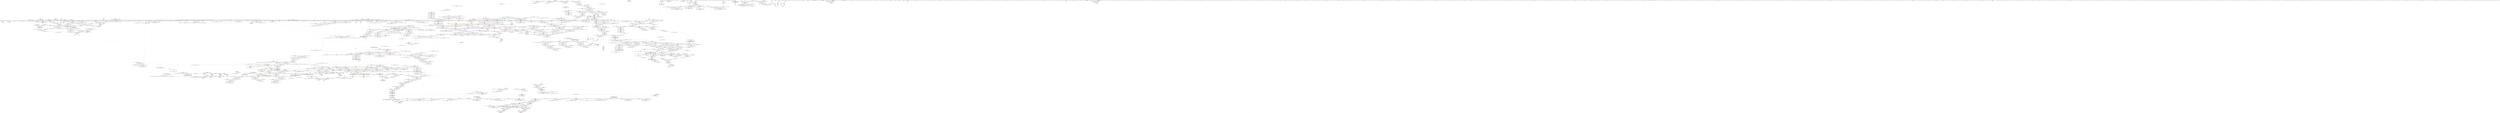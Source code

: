 digraph "SVFG" {
	label="SVFG";

	Node0x55b116e726c0 [shape=record,color=grey,label="{NodeID: 0\nNullPtr}"];
	Node0x55b116e726c0 -> Node0x55b11749ce90[style=solid];
	Node0x55b116e726c0 -> Node0x55b11749cf90[style=solid];
	Node0x55b116e726c0 -> Node0x55b11749d060[style=solid];
	Node0x55b116e726c0 -> Node0x55b11749d130[style=solid];
	Node0x55b116e726c0 -> Node0x55b11749d200[style=solid];
	Node0x55b116e726c0 -> Node0x55b11749d2d0[style=solid];
	Node0x55b116e726c0 -> Node0x55b11749d3a0[style=solid];
	Node0x55b116e726c0 -> Node0x55b11749d470[style=solid];
	Node0x55b116e726c0 -> Node0x55b11749d540[style=solid];
	Node0x55b116e726c0 -> Node0x55b11749d610[style=solid];
	Node0x55b116e726c0 -> Node0x55b11749d6e0[style=solid];
	Node0x55b116e726c0 -> Node0x55b11749d7b0[style=solid];
	Node0x55b116e726c0 -> Node0x55b11749d880[style=solid];
	Node0x55b116e726c0 -> Node0x55b11749d950[style=solid];
	Node0x55b116e726c0 -> Node0x55b11749da20[style=solid];
	Node0x55b116e726c0 -> Node0x55b11749daf0[style=solid];
	Node0x55b116e726c0 -> Node0x55b11749dbc0[style=solid];
	Node0x55b116e726c0 -> Node0x55b11749dc90[style=solid];
	Node0x55b116e726c0 -> Node0x55b11749dd60[style=solid];
	Node0x55b116e726c0 -> Node0x55b11749de30[style=solid];
	Node0x55b116e726c0 -> Node0x55b11749df00[style=solid];
	Node0x55b116e726c0 -> Node0x55b11749dfd0[style=solid];
	Node0x55b116e726c0 -> Node0x55b11749e0a0[style=solid];
	Node0x55b116e726c0 -> Node0x55b11749e170[style=solid];
	Node0x55b116e726c0 -> Node0x55b11749e240[style=solid];
	Node0x55b116e726c0 -> Node0x55b11749e310[style=solid];
	Node0x55b116e726c0 -> Node0x55b11749e3e0[style=solid];
	Node0x55b116e726c0 -> Node0x55b11749e4b0[style=solid];
	Node0x55b116e726c0 -> Node0x55b11749e580[style=solid];
	Node0x55b116e726c0 -> Node0x55b11749e650[style=solid];
	Node0x55b116e726c0 -> Node0x55b11749e720[style=solid];
	Node0x55b116e726c0 -> Node0x55b11749e7f0[style=solid];
	Node0x55b116e726c0 -> Node0x55b11749e8c0[style=solid];
	Node0x55b116e726c0 -> Node0x55b11749e990[style=solid];
	Node0x55b116e726c0 -> Node0x55b11749ea60[style=solid];
	Node0x55b116e726c0 -> Node0x55b11749eb30[style=solid];
	Node0x55b116e726c0 -> Node0x55b11749ec00[style=solid];
	Node0x55b116e726c0 -> Node0x55b11749ecd0[style=solid];
	Node0x55b116e726c0 -> Node0x55b11749eda0[style=solid];
	Node0x55b116e726c0 -> Node0x55b11749ee70[style=solid];
	Node0x55b116e726c0 -> Node0x55b11749ef40[style=solid];
	Node0x55b116e726c0 -> Node0x55b11749f010[style=solid];
	Node0x55b116e726c0 -> Node0x55b11749f0e0[style=solid];
	Node0x55b116e726c0 -> Node0x55b11749f1b0[style=solid];
	Node0x55b116e726c0 -> Node0x55b11749f280[style=solid];
	Node0x55b116e726c0 -> Node0x55b11749f350[style=solid];
	Node0x55b116e726c0 -> Node0x55b11749f420[style=solid];
	Node0x55b116e726c0 -> Node0x55b11749f4f0[style=solid];
	Node0x55b116e726c0 -> Node0x55b11749f5c0[style=solid];
	Node0x55b116e726c0 -> Node0x55b11749f690[style=solid];
	Node0x55b116e726c0 -> Node0x55b11749f760[style=solid];
	Node0x55b116e726c0 -> Node0x55b11749f830[style=solid];
	Node0x55b116e726c0 -> Node0x55b11749f900[style=solid];
	Node0x55b116e726c0 -> Node0x55b11749f9d0[style=solid];
	Node0x55b116e726c0 -> Node0x55b11749faa0[style=solid];
	Node0x55b116e726c0 -> Node0x55b11749fb70[style=solid];
	Node0x55b116e726c0 -> Node0x55b1174d74b0[style=solid];
	Node0x55b116e726c0 -> Node0x55b1174d9970[style=solid];
	Node0x55b116e726c0 -> Node0x55b1174dc960[style=solid];
	Node0x55b116e726c0 -> Node0x55b117514660[style=solid];
	Node0x55b116e726c0 -> Node0x55b117514ae0[style=solid];
	Node0x55b116e726c0 -> Node0x55b1175150e0[style=solid];
	Node0x55b116e726c0 -> Node0x55b117515260[style=solid];
	Node0x55b116e726c0 -> Node0x55b117515560[style=solid];
	Node0x55b116e726c0 -> Node0x55b1175156e0[style=solid];
	Node0x55b116e726c0 -> Node0x55b117515e60[style=solid];
	Node0x55b116e726c0:s64 -> Node0x55b11761cfd0[style=solid,color=red];
	Node0x55b11749fe10 [shape=record,color=black,label="{NodeID: 443\n42\<--43\n\<--_ZNSt8ios_base4InitD1Ev\nCan only get source location for instruction, argument, global var or function.}"];
	Node0x55b1174f2570 [shape=record,color=black,label="{NodeID: 3100\n656 = PHI(588, 598, )\n0th arg _ZNSt8_Rb_treeINSt7__cxx1112basic_stringIcSt11char_traitsIcESaIcEEES5_St9_IdentityIS5_ESt4lessIS5_ESaIS5_EE13_Rb_tree_implIS9_Lb1EED2Ev }"];
	Node0x55b1174f2570 -> Node0x55b1174da330[style=solid];
	Node0x55b117513be0 [shape=record,color=grey,label="{NodeID: 1993\n259 = Binary(258, 260, )\n}"];
	Node0x55b117513be0 -> Node0x55b1174d85f0[style=solid];
	Node0x55b1174af330 [shape=record,color=red,label="{NodeID: 886\n1203\<--1167\n\<--__v.addr\n_ZNSt8_Rb_treeINSt7__cxx1112basic_stringIcSt11char_traitsIcESaIcEEES5_St9_IdentityIS5_ESt4lessIS5_ESaIS5_EE10_M_insert_IS5_NSB_11_Alloc_nodeEEESt17_Rb_tree_iteratorIS5_EPSt18_Rb_tree_node_baseSH_OT_RT0_\n|{<s0>113}}"];
	Node0x55b1174af330:s0 -> Node0x55b1176225e0[style=solid,color=red];
	Node0x55b1174982b0 [shape=record,color=green,label="{NodeID: 222\n1247\<--1248\nthis.addr\<--this.addr_field_insensitive\n_ZNSt4pairISt17_Rb_tree_iteratorINSt7__cxx1112basic_stringIcSt11char_traitsIcESaIcEEEEbEC2IS7_bLb1EEEOT_OT0_\n}"];
	Node0x55b1174982b0 -> Node0x55b1174af9b0[style=solid];
	Node0x55b1174982b0 -> Node0x55b1174dd800[style=solid];
	Node0x55b117610220 [shape=record,color=black,label="{NodeID: 2879\n2058 = PHI(767, )\n|{<s0>184}}"];
	Node0x55b117610220:s0 -> Node0x55b1176203e0[style=solid,color=red];
	Node0x55b1174bb950 [shape=record,color=purple,label="{NodeID: 665\n672\<--671\n_M_right\<--\n_ZNSt8_Rb_treeINSt7__cxx1112basic_stringIcSt11char_traitsIcESaIcEEES5_St9_IdentityIS5_ESt4lessIS5_ESaIS5_EE8_S_rightEPSt18_Rb_tree_node_base\n}"];
	Node0x55b1174bb950 -> Node0x55b1174ac000[style=solid];
	Node0x55b1174da260 [shape=record,color=blue,label="{NodeID: 1108\n642\<--641\nthis.addr\<--this\n_ZNSt8_Rb_treeINSt7__cxx1112basic_stringIcSt11char_traitsIcESaIcEEES5_St9_IdentityIS5_ESt4lessIS5_ESaIS5_EE8_M_beginEv\n}"];
	Node0x55b1174da260 -> Node0x55b1174abcc0[style=dashed];
	Node0x55b117467a50 [shape=record,color=green,label="{NodeID: 1\n7\<--1\n__dso_handle\<--dummyObj\nGlob }"];
	Node0x55b11749ff10 [shape=record,color=black,label="{NodeID: 444\n64\<--65\n\<--_ZNSt3setINSt7__cxx1112basic_stringIcSt11char_traitsIcESaIcEEESt4lessIS5_ESaIS5_EED2Ev\nCan only get source location for instruction, argument, global var or function.}"];
	Node0x55b117513d60 [shape=record,color=grey,label="{NodeID: 1994\n1982 = Binary(1981, 244, )\n}"];
	Node0x55b117513d60 -> Node0x55b1174e2050[style=solid];
	Node0x55b1174af400 [shape=record,color=red,label="{NodeID: 887\n1202\<--1169\n\<--__node_gen.addr\n_ZNSt8_Rb_treeINSt7__cxx1112basic_stringIcSt11char_traitsIcESaIcEEES5_St9_IdentityIS5_ESt4lessIS5_ESaIS5_EE10_M_insert_IS5_NSB_11_Alloc_nodeEEESt17_Rb_tree_iteratorIS5_EPSt18_Rb_tree_node_baseSH_OT_RT0_\n|{<s0>114}}"];
	Node0x55b1174af400:s0 -> Node0x55b11761ef60[style=solid,color=red];
	Node0x55b117498380 [shape=record,color=green,label="{NodeID: 223\n1249\<--1250\n__x.addr\<--__x.addr_field_insensitive\n_ZNSt4pairISt17_Rb_tree_iteratorINSt7__cxx1112basic_stringIcSt11char_traitsIcESaIcEEEEbEC2IS7_bLb1EEEOT_OT0_\n}"];
	Node0x55b117498380 -> Node0x55b1174afa80[style=solid];
	Node0x55b117498380 -> Node0x55b1174dd8d0[style=solid];
	Node0x55b117610360 [shape=record,color=black,label="{NodeID: 2880\n2060 = PHI(776, )\n|{<s0>184}}"];
	Node0x55b117610360:s0 -> Node0x55b1176204f0[style=solid,color=red];
	Node0x55b1174bba20 [shape=record,color=purple,label="{NodeID: 666\n682\<--681\n_M_left\<--\n_ZNSt8_Rb_treeINSt7__cxx1112basic_stringIcSt11char_traitsIcESaIcEEES5_St9_IdentityIS5_ESt4lessIS5_ESaIS5_EE7_S_leftEPSt18_Rb_tree_node_base\n}"];
	Node0x55b1174bba20 -> Node0x55b1174ac1a0[style=solid];
	Node0x55b11757ebc0 [shape=record,color=yellow,style=double,label="{NodeID: 2216\n342V_1 = ENCHI(MR_342V_0)\npts\{1027 \}\nFun[_ZNSt4pairIPSt18_Rb_tree_node_baseS1_EC2IRPSt13_Rb_tree_nodeINSt7__cxx1112basic_stringIcSt11char_traitsIcESaIcEEEERS1_Lb1EEEOT_OT0_]}"];
	Node0x55b11757ebc0 -> Node0x55b1174b0ac0[style=dashed];
	Node0x55b1174da330 [shape=record,color=blue,label="{NodeID: 1109\n657\<--656\nthis.addr\<--this\n_ZNSt8_Rb_treeINSt7__cxx1112basic_stringIcSt11char_traitsIcESaIcEEES5_St9_IdentityIS5_ESt4lessIS5_ESaIS5_EE13_Rb_tree_implIS9_Lb1EED2Ev\n}"];
	Node0x55b1174da330 -> Node0x55b1174abe60[style=dashed];
	Node0x55b117467ae0 [shape=record,color=green,label="{NodeID: 2\n9\<--1\n\<--dummyObj\nCan only get source location for instruction, argument, global var or function.}"];
	Node0x55b1174a0010 [shape=record,color=black,label="{NodeID: 445\n97\<--98\n\<--_ZNSt7__cxx1112basic_stringIcSt11char_traitsIcESaIcEED1Ev\nCan only get source location for instruction, argument, global var or function.}"];
	Node0x55b117513ee0 [shape=record,color=grey,label="{NodeID: 1995\n297 = Binary(296, 141, )\n}"];
	Node0x55b117513ee0 -> Node0x55b1174d8790[style=solid];
	Node0x55b1174af4d0 [shape=record,color=red,label="{NodeID: 888\n1209\<--1171\n\<--__insert_left\n_ZNSt8_Rb_treeINSt7__cxx1112basic_stringIcSt11char_traitsIcESaIcEEES5_St9_IdentityIS5_ESt4lessIS5_ESaIS5_EE10_M_insert_IS5_NSB_11_Alloc_nodeEEESt17_Rb_tree_iteratorIS5_EPSt18_Rb_tree_node_baseSH_OT_RT0_\n}"];
	Node0x55b1174af4d0 -> Node0x55b1174b3bd0[style=solid];
	Node0x55b117498450 [shape=record,color=green,label="{NodeID: 224\n1251\<--1252\n__y.addr\<--__y.addr_field_insensitive\n_ZNSt4pairISt17_Rb_tree_iteratorINSt7__cxx1112basic_stringIcSt11char_traitsIcESaIcEEEEbEC2IS7_bLb1EEEOT_OT0_\n}"];
	Node0x55b117498450 -> Node0x55b1174afb50[style=solid];
	Node0x55b117498450 -> Node0x55b1174dd9a0[style=solid];
	Node0x55b1176104a0 [shape=record,color=black,label="{NodeID: 2881\n2062 = PHI(1990, )\n|{<s0>184}}"];
	Node0x55b1176104a0:s0 -> Node0x55b117620600[style=solid,color=red];
	Node0x55b1174bbaf0 [shape=record,color=purple,label="{NodeID: 667\n773\<--772\n_M_impl\<--this1\n_ZNSt8_Rb_treeINSt7__cxx1112basic_stringIcSt11char_traitsIcESaIcEEES5_St9_IdentityIS5_ESt4lessIS5_ESaIS5_EE21_M_get_Node_allocatorEv\n}"];
	Node0x55b1174bbaf0 -> Node0x55b1174b21d0[style=solid];
	Node0x55b1174da400 [shape=record,color=blue,label="{NodeID: 1110\n668\<--667\n__x.addr\<--__x\n_ZNSt8_Rb_treeINSt7__cxx1112basic_stringIcSt11char_traitsIcESaIcEEES5_St9_IdentityIS5_ESt4lessIS5_ESaIS5_EE8_S_rightEPSt18_Rb_tree_node_base\n}"];
	Node0x55b1174da400 -> Node0x55b1174abf30[style=dashed];
	Node0x55b117467d90 [shape=record,color=green,label="{NodeID: 3\n21\<--1\n_ZSt3cin\<--dummyObj\nGlob }"];
	Node0x55b1174a0110 [shape=record,color=black,label="{NodeID: 446\n161\<--122\n\<--coerce\nmain\n}"];
	Node0x55b1174a0110 -> Node0x55b1174b9730[style=solid];
	Node0x55b1174a0110 -> Node0x55b1174b9800[style=solid];
	Node0x55b117514060 [shape=record,color=grey,label="{NodeID: 1996\n243 = Binary(240, 244, )\n}"];
	Node0x55b117514060 -> Node0x55b1174a0380[style=solid];
	Node0x55b1174af5a0 [shape=record,color=red,label="{NodeID: 889\n1211\<--1175\n\<--__z\n_ZNSt8_Rb_treeINSt7__cxx1112basic_stringIcSt11char_traitsIcESaIcEEES5_St9_IdentityIS5_ESt4lessIS5_ESaIS5_EE10_M_insert_IS5_NSB_11_Alloc_nodeEEESt17_Rb_tree_iteratorIS5_EPSt18_Rb_tree_node_baseSH_OT_RT0_\n}"];
	Node0x55b1174af5a0 -> Node0x55b1174b3ca0[style=solid];
	Node0x55b117498520 [shape=record,color=green,label="{NodeID: 225\n1261\<--1262\n_ZSt7forwardISt17_Rb_tree_iteratorINSt7__cxx1112basic_stringIcSt11char_traitsIcESaIcEEEEEOT_RNSt16remove_referenceIS8_E4typeE\<--_ZSt7forwardISt17_Rb_tree_iteratorINSt7__cxx1112basic_stringIcSt11char_traitsIcESaIcEEEEEOT_RNSt16remove_referenceIS8_E4typeE_field_insensitive\n}"];
	Node0x55b1176105e0 [shape=record,color=black,label="{NodeID: 2882\n2074 = PHI()\n}"];
	Node0x55b1174bbbc0 [shape=record,color=purple,label="{NodeID: 668\n782\<--781\n_M_storage\<--this1\n_ZNSt13_Rb_tree_nodeINSt7__cxx1112basic_stringIcSt11char_traitsIcESaIcEEEE9_M_valptrEv\n|{<s0>73}}"];
	Node0x55b1174bbbc0:s0 -> Node0x55b117619300[style=solid,color=red];
	Node0x55b1174da4d0 [shape=record,color=blue,label="{NodeID: 1111\n678\<--677\n__x.addr\<--__x\n_ZNSt8_Rb_treeINSt7__cxx1112basic_stringIcSt11char_traitsIcESaIcEEES5_St9_IdentityIS5_ESt4lessIS5_ESaIS5_EE7_S_leftEPSt18_Rb_tree_node_base\n}"];
	Node0x55b1174da4d0 -> Node0x55b1174ac0d0[style=dashed];
	Node0x55b117467e50 [shape=record,color=green,label="{NodeID: 4\n22\<--1\n.str\<--dummyObj\nGlob }"];
	Node0x55b1174a01e0 [shape=record,color=black,label="{NodeID: 447\n186\<--126\n\<--coerce12\nmain\n}"];
	Node0x55b1174a01e0 -> Node0x55b1174b98d0[style=solid];
	Node0x55b1174a01e0 -> Node0x55b1174b99a0[style=solid];
	Node0x55b1175141e0 [shape=record,color=grey,label="{NodeID: 1997\n1228 = Binary(1227, 244, )\n}"];
	Node0x55b1175141e0 -> Node0x55b1174dd660[style=solid];
	Node0x55b1174af670 [shape=record,color=red,label="{NodeID: 890\n1230\<--1175\n\<--__z\n_ZNSt8_Rb_treeINSt7__cxx1112basic_stringIcSt11char_traitsIcESaIcEEES5_St9_IdentityIS5_ESt4lessIS5_ESaIS5_EE10_M_insert_IS5_NSB_11_Alloc_nodeEEESt17_Rb_tree_iteratorIS5_EPSt18_Rb_tree_node_baseSH_OT_RT0_\n}"];
	Node0x55b1174af670 -> Node0x55b1174b40b0[style=solid];
	Node0x55b117498620 [shape=record,color=green,label="{NodeID: 226\n1268\<--1269\nllvm.memcpy.p0i8.p0i8.i64\<--llvm.memcpy.p0i8.p0i8.i64_field_insensitive\n}"];
	Node0x55b1176106b0 [shape=record,color=black,label="{NodeID: 2883\n2115 = PHI(1990, )\n|{<s0>191}}"];
	Node0x55b1176106b0:s0 -> Node0x55b1176220c0[style=solid,color=red];
	Node0x55b1174bbc90 [shape=record,color=purple,label="{NodeID: 669\n817\<--816\n_M_storage\<--this1\n_ZN9__gnu_cxx16__aligned_membufINSt7__cxx1112basic_stringIcSt11char_traitsIcESaIcEEEE7_M_addrEv\n}"];
	Node0x55b1174bbc90 -> Node0x55b1174b25e0[style=solid];
	Node0x55b1174da5a0 [shape=record,color=blue,label="{NodeID: 1112\n689\<--687\nthis.addr\<--this\n_ZNSt8_Rb_treeINSt7__cxx1112basic_stringIcSt11char_traitsIcESaIcEEES5_St9_IdentityIS5_ESt4lessIS5_ESaIS5_EE12_M_drop_nodeEPSt13_Rb_tree_nodeIS5_E\n}"];
	Node0x55b1174da5a0 -> Node0x55b1174ac270[style=dashed];
	Node0x55b117467f10 [shape=record,color=green,label="{NodeID: 5\n24\<--1\n_ZSt4cout\<--dummyObj\nGlob }"];
	Node0x55b1174a02b0 [shape=record,color=black,label="{NodeID: 448\n230\<--130\n\<--coerce20\nmain\n}"];
	Node0x55b1174a02b0 -> Node0x55b1174b9a70[style=solid];
	Node0x55b1174a02b0 -> Node0x55b1174b9b40[style=solid];
	Node0x55b117514360 [shape=record,color=grey,label="{NodeID: 1998\n238 = Binary(237, 141, )\n}"];
	Node0x55b117514360 -> Node0x55b1174d8450[style=solid];
	Node0x55b1174af740 [shape=record,color=red,label="{NodeID: 891\n1227\<--1226\n\<--_M_node_count\n_ZNSt8_Rb_treeINSt7__cxx1112basic_stringIcSt11char_traitsIcESaIcEEES5_St9_IdentityIS5_ESt4lessIS5_ESaIS5_EE10_M_insert_IS5_NSB_11_Alloc_nodeEEESt17_Rb_tree_iteratorIS5_EPSt18_Rb_tree_node_baseSH_OT_RT0_\n}"];
	Node0x55b1174af740 -> Node0x55b1175141e0[style=solid];
	Node0x55b117498720 [shape=record,color=green,label="{NodeID: 227\n1273\<--1274\n_ZSt7forwardIbEOT_RNSt16remove_referenceIS0_E4typeE\<--_ZSt7forwardIbEOT_RNSt16remove_referenceIS0_E4typeE_field_insensitive\n}"];
	Node0x55b117610820 [shape=record,color=black,label="{NodeID: 2884\n2138 = PHI(1990, )\n}"];
	Node0x55b1174bbd60 [shape=record,color=purple,label="{NodeID: 670\n889\<--886\n_M_impl\<--this1\n_ZNSt8_Rb_treeINSt7__cxx1112basic_stringIcSt11char_traitsIcESaIcEEES5_St9_IdentityIS5_ESt4lessIS5_ESaIS5_EE5clearEv\n}"];
	Node0x55b1174bbd60 -> Node0x55b1174b29f0[style=solid];
	Node0x55b1174da670 [shape=record,color=blue,label="{NodeID: 1113\n691\<--688\n__p.addr\<--__p\n_ZNSt8_Rb_treeINSt7__cxx1112basic_stringIcSt11char_traitsIcESaIcEEES5_St9_IdentityIS5_ESt4lessIS5_ESaIS5_EE12_M_drop_nodeEPSt13_Rb_tree_nodeIS5_E\n}"];
	Node0x55b1174da670 -> Node0x55b1174ac340[style=dashed];
	Node0x55b1174da670 -> Node0x55b1174ac410[style=dashed];
	Node0x55b117468780 [shape=record,color=green,label="{NodeID: 6\n25\<--1\n.str.3\<--dummyObj\nGlob }"];
	Node0x55b1174a0380 [shape=record,color=black,label="{NodeID: 449\n245\<--243\nconv\<--sub\nmain\n}"];
	Node0x55b1174a0380 -> Node0x55b1174d8520[style=solid];
	Node0x55b1175144e0 [shape=record,color=grey,label="{NodeID: 1999\n226 = Binary(224, 227, )\n}"];
	Node0x55b1174af810 [shape=record,color=red,label="{NodeID: 892\n1234\<--1233\n\<--coerce.dive\n_ZNSt8_Rb_treeINSt7__cxx1112basic_stringIcSt11char_traitsIcESaIcEEES5_St9_IdentityIS5_ESt4lessIS5_ESaIS5_EE10_M_insert_IS5_NSB_11_Alloc_nodeEEESt17_Rb_tree_iteratorIS5_EPSt18_Rb_tree_node_baseSH_OT_RT0_\n}"];
	Node0x55b1174af810 -> Node0x55b1174b4180[style=solid];
	Node0x55b1174a0db0 [shape=record,color=green,label="{NodeID: 228\n1283\<--1284\nthis.addr\<--this.addr_field_insensitive\n_ZNSt17_Rb_tree_iteratorINSt7__cxx1112basic_stringIcSt11char_traitsIcESaIcEEEEC2EPSt18_Rb_tree_node_base\n}"];
	Node0x55b1174a0db0 -> Node0x55b1174afcf0[style=solid];
	Node0x55b1174a0db0 -> Node0x55b1174ddc10[style=solid];
	Node0x55b117610960 [shape=record,color=black,label="{NodeID: 2885\n2162 = PHI(2290, )\n|{<s0>196}}"];
	Node0x55b117610960:s0 -> Node0x55b1174f2130[style=solid,color=red];
	Node0x55b1174bbe30 [shape=record,color=purple,label="{NodeID: 671\n891\<--890\nadd.ptr\<--\n_ZNSt8_Rb_treeINSt7__cxx1112basic_stringIcSt11char_traitsIcESaIcEEES5_St9_IdentityIS5_ESt4lessIS5_ESaIS5_EE5clearEv\n}"];
	Node0x55b1174bbe30 -> Node0x55b1174b2ac0[style=solid];
	Node0x55b1174da740 [shape=record,color=blue,label="{NodeID: 1114\n708\<--706\nthis.addr\<--this\n_ZNSt8_Rb_treeINSt7__cxx1112basic_stringIcSt11char_traitsIcESaIcEEES5_St9_IdentityIS5_ESt4lessIS5_ESaIS5_EE15_M_destroy_nodeEPSt13_Rb_tree_nodeIS5_E\n}"];
	Node0x55b1174da740 -> Node0x55b1174ac4e0[style=dashed];
	Node0x55b117468840 [shape=record,color=green,label="{NodeID: 7\n27\<--1\n.str.4\<--dummyObj\nGlob }"];
	Node0x55b1174a0450 [shape=record,color=black,label="{NodeID: 450\n249\<--248\nconv25\<--\nmain\n}"];
	Node0x55b117514660 [shape=record,color=grey,label="{NodeID: 2000\n1881 = cmp(1880, 3, )\n}"];
	Node0x55b1174af8e0 [shape=record,color=red,label="{NodeID: 893\n1241\<--1238\n\<--__t.addr\n_ZSt7forwardINSt7__cxx1112basic_stringIcSt11char_traitsIcESaIcEEEEOT_RNSt16remove_referenceIS6_E4typeE\n}"];
	Node0x55b1174af8e0 -> Node0x55b1174b4250[style=solid];
	Node0x55b1174a0e40 [shape=record,color=green,label="{NodeID: 229\n1285\<--1286\n__x.addr\<--__x.addr_field_insensitive\n_ZNSt17_Rb_tree_iteratorINSt7__cxx1112basic_stringIcSt11char_traitsIcESaIcEEEEC2EPSt18_Rb_tree_node_base\n}"];
	Node0x55b1174a0e40 -> Node0x55b1174afdc0[style=solid];
	Node0x55b1174a0e40 -> Node0x55b1174ddce0[style=solid];
	Node0x55b1176134d0 [shape=record,color=black,label="{NodeID: 2886\n1715 = PHI(1733, )\n}"];
	Node0x55b1176134d0 -> Node0x55b1175147e0[style=solid];
	Node0x55b1174bbf00 [shape=record,color=purple,label="{NodeID: 672\n939\<--908\nsecond\<--__res\n_ZNSt8_Rb_treeINSt7__cxx1112basic_stringIcSt11char_traitsIcESaIcEEES5_St9_IdentityIS5_ESt4lessIS5_ESaIS5_EE16_M_insert_uniqueIS5_EESt4pairISt17_Rb_tree_iteratorIS5_EbEOT_\n}"];
	Node0x55b1174bbf00 -> Node0x55b1174ad860[style=solid];
	Node0x55b11757f130 [shape=record,color=yellow,style=double,label="{NodeID: 2222\n450V_1 = ENCHI(MR_450V_0)\npts\{1029 10330000 \}\nFun[_ZNSt4pairIPSt18_Rb_tree_node_baseS1_EC2IRPSt13_Rb_tree_nodeINSt7__cxx1112basic_stringIcSt11char_traitsIcESaIcEEEERS1_Lb1EEEOT_OT0_]}"];
	Node0x55b11757f130 -> Node0x55b1174b0b90[style=dashed];
	Node0x55b1174da810 [shape=record,color=blue,label="{NodeID: 1115\n710\<--707\n__p.addr\<--__p\n_ZNSt8_Rb_treeINSt7__cxx1112basic_stringIcSt11char_traitsIcESaIcEEES5_St9_IdentityIS5_ESt4lessIS5_ESaIS5_EE15_M_destroy_nodeEPSt13_Rb_tree_nodeIS5_E\n}"];
	Node0x55b1174da810 -> Node0x55b1174ac5b0[style=dashed];
	Node0x55b1174da810 -> Node0x55b1174ac680[style=dashed];
	Node0x55b117468900 [shape=record,color=green,label="{NodeID: 8\n30\<--1\n\<--dummyObj\nCan only get source location for instruction, argument, global var or function.}"];
	Node0x55b1174a0520 [shape=record,color=black,label="{NodeID: 451\n254\<--253\nconv27\<--\nmain\n}"];
	Node0x55b1174a0520 -> Node0x55b117514de0[style=solid];
	Node0x55b1175147e0 [shape=record,color=grey,label="{NodeID: 2001\n1718 = cmp(1714, 1715, )\n}"];
	Node0x55b1174af9b0 [shape=record,color=red,label="{NodeID: 894\n1256\<--1247\nthis1\<--this.addr\n_ZNSt4pairISt17_Rb_tree_iteratorINSt7__cxx1112basic_stringIcSt11char_traitsIcESaIcEEEEbEC2IS7_bLb1EEEOT_OT0_\n}"];
	Node0x55b1174af9b0 -> Node0x55b1174b4320[style=solid];
	Node0x55b1174af9b0 -> Node0x55b1174bd690[style=solid];
	Node0x55b1174af9b0 -> Node0x55b1174bd760[style=solid];
	Node0x55b1174a0f10 [shape=record,color=green,label="{NodeID: 230\n1296\<--1297\nthis.addr\<--this.addr_field_insensitive\n_ZNSt8_Rb_treeINSt7__cxx1112basic_stringIcSt11char_traitsIcESaIcEEES5_St9_IdentityIS5_ESt4lessIS5_ESaIS5_EE6_M_endEv\n}"];
	Node0x55b1174a0f10 -> Node0x55b1174afe90[style=solid];
	Node0x55b1174a0f10 -> Node0x55b1174dde80[style=solid];
	Node0x55b117613700 [shape=record,color=black,label="{NodeID: 2887\n887 = PHI(640, )\n|{<s0>80}}"];
	Node0x55b117613700:s0 -> Node0x55b11761b760[style=solid,color=red];
	Node0x55b1174bbfd0 [shape=record,color=purple,label="{NodeID: 673\n946\<--908\nfirst\<--__res\n_ZNSt8_Rb_treeINSt7__cxx1112basic_stringIcSt11char_traitsIcESaIcEEES5_St9_IdentityIS5_ESt4lessIS5_ESaIS5_EE16_M_insert_uniqueIS5_EESt4pairISt17_Rb_tree_iteratorIS5_EbEOT_\n}"];
	Node0x55b1174bbfd0 -> Node0x55b1174ad930[style=solid];
	Node0x55b11757f240 [shape=record,color=yellow,style=double,label="{NodeID: 2223\n11V_1 = ENCHI(MR_11V_0)\npts\{10 \}\nFun[main]}"];
	Node0x55b11757f240 -> Node0x55b1174a9900[style=dashed];
	Node0x55b1174da8e0 [shape=record,color=blue,label="{NodeID: 1116\n734\<--732\nthis.addr\<--this\n_ZNSt8_Rb_treeINSt7__cxx1112basic_stringIcSt11char_traitsIcESaIcEEES5_St9_IdentityIS5_ESt4lessIS5_ESaIS5_EE11_M_put_nodeEPSt13_Rb_tree_nodeIS5_E\n}"];
	Node0x55b1174da8e0 -> Node0x55b1174ac750[style=dashed];
	Node0x55b1174689c0 [shape=record,color=green,label="{NodeID: 9\n141\<--1\n\<--dummyObj\nCan only get source location for instruction, argument, global var or function.}"];
	Node0x55b1174a05f0 [shape=record,color=black,label="{NodeID: 452\n264\<--263\nconv31\<--\nmain\n}"];
	Node0x55b117514960 [shape=record,color=grey,label="{NodeID: 2002\n1356 = cmp(1352, 1355, )\n}"];
	Node0x55b117514960 -> Node0x55b1174b4b40[style=solid];
	Node0x55b1174afa80 [shape=record,color=red,label="{NodeID: 895\n1259\<--1249\n\<--__x.addr\n_ZNSt4pairISt17_Rb_tree_iteratorINSt7__cxx1112basic_stringIcSt11char_traitsIcESaIcEEEEbEC2IS7_bLb1EEEOT_OT0_\n|{<s0>117}}"];
	Node0x55b1174afa80:s0 -> Node0x55b1176224d0[style=solid,color=red];
	Node0x55b1174a0fe0 [shape=record,color=green,label="{NodeID: 231\n1310\<--1311\nthis.addr\<--this.addr_field_insensitive\n_ZNKSt4lessINSt7__cxx1112basic_stringIcSt11char_traitsIcESaIcEEEEclERKS5_S8_\n}"];
	Node0x55b1174a0fe0 -> Node0x55b1174aff60[style=solid];
	Node0x55b1174a0fe0 -> Node0x55b1174ddf50[style=solid];
	Node0x55b117613840 [shape=record,color=black,label="{NodeID: 2888\n926 = PHI(1127, )\n|{<s0>84}}"];
	Node0x55b117613840:s0 -> Node0x55b11761c7a0[style=solid,color=red];
	Node0x55b1174bc0a0 [shape=record,color=purple,label="{NodeID: 674\n948\<--908\nsecond4\<--__res\n_ZNSt8_Rb_treeINSt7__cxx1112basic_stringIcSt11char_traitsIcESaIcEEES5_St9_IdentityIS5_ESt4lessIS5_ESaIS5_EE16_M_insert_uniqueIS5_EESt4pairISt17_Rb_tree_iteratorIS5_EbEOT_\n}"];
	Node0x55b1174bc0a0 -> Node0x55b1174ada00[style=solid];
	Node0x55b11757f350 [shape=record,color=yellow,style=double,label="{NodeID: 2224\n13V_1 = ENCHI(MR_13V_0)\npts\{12 \}\nFun[main]}"];
	Node0x55b11757f350 -> Node0x55b1174a99d0[style=dashed];
	Node0x55b1174da9b0 [shape=record,color=blue,label="{NodeID: 1117\n736\<--733\n__p.addr\<--__p\n_ZNSt8_Rb_treeINSt7__cxx1112basic_stringIcSt11char_traitsIcESaIcEEES5_St9_IdentityIS5_ESt4lessIS5_ESaIS5_EE11_M_put_nodeEPSt13_Rb_tree_nodeIS5_E\n}"];
	Node0x55b1174da9b0 -> Node0x55b1174ac820[style=dashed];
	Node0x55b117468ac0 [shape=record,color=green,label="{NodeID: 10\n225\<--1\n\<--dummyObj\nCan only get source location for instruction, argument, global var or function.}"];
	Node0x55b1174a06c0 [shape=record,color=black,label="{NodeID: 453\n354\<--323\n\<--retval\n_ZNSt3setINSt7__cxx1112basic_stringIcSt11char_traitsIcESaIcEEESt4lessIS5_ESaIS5_EE6insertEOS5_\n}"];
	Node0x55b1174a06c0 -> Node0x55b1174aabb0[style=solid];
	Node0x55b117514ae0 [shape=record,color=grey,label="{NodeID: 2003\n1940 = cmp(1939, 3, )\n}"];
	Node0x55b1174afb50 [shape=record,color=red,label="{NodeID: 896\n1271\<--1251\n\<--__y.addr\n_ZNSt4pairISt17_Rb_tree_iteratorINSt7__cxx1112basic_stringIcSt11char_traitsIcESaIcEEEEbEC2IS7_bLb1EEEOT_OT0_\n|{<s0>119}}"];
	Node0x55b1174afb50:s0 -> Node0x55b11761a0d0[style=solid,color=red];
	Node0x55b1174a10b0 [shape=record,color=green,label="{NodeID: 232\n1312\<--1313\n__x.addr\<--__x.addr_field_insensitive\n_ZNKSt4lessINSt7__cxx1112basic_stringIcSt11char_traitsIcESaIcEEEEclERKS5_S8_\n}"];
	Node0x55b1174a10b0 -> Node0x55b1174b0030[style=solid];
	Node0x55b1174a10b0 -> Node0x55b1174de020[style=solid];
	Node0x55b117613980 [shape=record,color=black,label="{NodeID: 2889\n929 = PHI(1017, )\n}"];
	Node0x55b1174bc170 [shape=record,color=purple,label="{NodeID: 675\n965\<--908\nfirst9\<--__res\n_ZNSt8_Rb_treeINSt7__cxx1112basic_stringIcSt11char_traitsIcESaIcEEES5_St9_IdentityIS5_ESt4lessIS5_ESaIS5_EE16_M_insert_uniqueIS5_EESt4pairISt17_Rb_tree_iteratorIS5_EbEOT_\n}"];
	Node0x55b1174bc170 -> Node0x55b1174adad0[style=solid];
	Node0x55b11757f430 [shape=record,color=yellow,style=double,label="{NodeID: 2225\n15V_1 = ENCHI(MR_15V_0)\npts\{14 \}\nFun[main]}"];
	Node0x55b11757f430 -> Node0x55b1174a9aa0[style=dashed];
	Node0x55b1174daa80 [shape=record,color=blue,label="{NodeID: 1118\n754\<--752\n__a.addr\<--__a\n_ZNSt16allocator_traitsISaISt13_Rb_tree_nodeINSt7__cxx1112basic_stringIcSt11char_traitsIcESaIcEEEEEE7destroyIS6_EEvRS8_PT_\n}"];
	Node0x55b1174daa80 -> Node0x55b1174ac8f0[style=dashed];
	Node0x55b117468bc0 [shape=record,color=green,label="{NodeID: 11\n227\<--1\n\<--dummyObj\nCan only get source location for instruction, argument, global var or function.}"];
	Node0x55b1174a0790 [shape=record,color=black,label="{NodeID: 454\n342\<--329\n\<--__p\n_ZNSt3setINSt7__cxx1112basic_stringIcSt11char_traitsIcESaIcEEESt4lessIS5_ESaIS5_EE6insertEOS5_\n}"];
	Node0x55b1174a0790 -> Node0x55b1174b9f50[style=solid];
	Node0x55b1174a0790 -> Node0x55b1174ba020[style=solid];
	Node0x55b117514c60 [shape=record,color=grey,label="{NodeID: 2004\n1944 = cmp(1942, 1943, )\n}"];
	Node0x55b1174afc20 [shape=record,color=red,label="{NodeID: 897\n1275\<--1272\n\<--call2\n_ZNSt4pairISt17_Rb_tree_iteratorINSt7__cxx1112basic_stringIcSt11char_traitsIcESaIcEEEEbEC2IS7_bLb1EEEOT_OT0_\n}"];
	Node0x55b1174afc20 -> Node0x55b1174b4590[style=solid];
	Node0x55b1174afc20 -> Node0x55b1174b4660[style=solid];
	Node0x55b1174a1180 [shape=record,color=green,label="{NodeID: 233\n1314\<--1315\n__y.addr\<--__y.addr_field_insensitive\n_ZNKSt4lessINSt7__cxx1112basic_stringIcSt11char_traitsIcESaIcEEEEclERKS5_S8_\n}"];
	Node0x55b1174a1180 -> Node0x55b1174b0100[style=solid];
	Node0x55b1174a1180 -> Node0x55b1174de0f0[style=solid];
	Node0x55b117613a90 [shape=record,color=black,label="{NodeID: 2890\n951 = PHI(1236, )\n|{<s0>87}}"];
	Node0x55b117613a90:s0 -> Node0x55b117619da0[style=solid,color=red];
	Node0x55b1174bc240 [shape=record,color=purple,label="{NodeID: 676\n957\<--914\ncoerce.dive\<--ref.tmp3\n_ZNSt8_Rb_treeINSt7__cxx1112basic_stringIcSt11char_traitsIcESaIcEEES5_St9_IdentityIS5_ESt4lessIS5_ESaIS5_EE16_M_insert_uniqueIS5_EESt4pairISt17_Rb_tree_iteratorIS5_EbEOT_\n}"];
	Node0x55b1174bc240 -> Node0x55b1174dbb90[style=solid];
	Node0x55b1174dab50 [shape=record,color=blue,label="{NodeID: 1119\n756\<--753\n__p.addr\<--__p\n_ZNSt16allocator_traitsISaISt13_Rb_tree_nodeINSt7__cxx1112basic_stringIcSt11char_traitsIcESaIcEEEEEE7destroyIS6_EEvRS8_PT_\n}"];
	Node0x55b1174dab50 -> Node0x55b1174ac9c0[style=dashed];
	Node0x55b117468cc0 [shape=record,color=green,label="{NodeID: 12\n244\<--1\n\<--dummyObj\nCan only get source location for instruction, argument, global var or function.|{<s0>70|<s1>142}}"];
	Node0x55b117468cc0:s0 -> Node0x55b11761e330[style=solid,color=red];
	Node0x55b117468cc0:s1 -> Node0x55b11761e770[style=solid,color=red];
	Node0x55b1174a0860 [shape=record,color=black,label="{NodeID: 455\n320\<--355\n_ZNSt3setINSt7__cxx1112basic_stringIcSt11char_traitsIcESaIcEEESt4lessIS5_ESaIS5_EE6insertEOS5__ret\<--\n_ZNSt3setINSt7__cxx1112basic_stringIcSt11char_traitsIcESaIcEEESt4lessIS5_ESaIS5_EE6insertEOS5_\n|{<s0>13}}"];
	Node0x55b1174a0860:s0 -> Node0x55b11760c870[style=solid,color=blue];
	Node0x55b117514de0 [shape=record,color=grey,label="{NodeID: 2005\n255 = cmp(254, 256, )\n}"];
	Node0x55b1174afcf0 [shape=record,color=red,label="{NodeID: 898\n1289\<--1283\nthis1\<--this.addr\n_ZNSt17_Rb_tree_iteratorINSt7__cxx1112basic_stringIcSt11char_traitsIcESaIcEEEEC2EPSt18_Rb_tree_node_base\n}"];
	Node0x55b1174afcf0 -> Node0x55b1174bd9d0[style=solid];
	Node0x55b1174a1250 [shape=record,color=green,label="{NodeID: 234\n1323\<--1324\n_ZStltIcSt11char_traitsIcESaIcEEbRKNSt7__cxx1112basic_stringIT_T0_T1_EESA_\<--_ZStltIcSt11char_traitsIcESaIcEEbRKNSt7__cxx1112basic_stringIT_T0_T1_EESA__field_insensitive\n}"];
	Node0x55b117613c00 [shape=record,color=black,label="{NodeID: 2891\n1001 = PHI(1813, )\n|{<s0>92}}"];
	Node0x55b117613c00:s0 -> Node0x55b11761bd30[style=solid,color=red];
	Node0x55b1174bc310 [shape=record,color=purple,label="{NodeID: 677\n933\<--932\n\<--\n_ZNSt8_Rb_treeINSt7__cxx1112basic_stringIcSt11char_traitsIcESaIcEEES5_St9_IdentityIS5_ESt4lessIS5_ESaIS5_EE16_M_insert_uniqueIS5_EESt4pairISt17_Rb_tree_iteratorIS5_EbEOT_\n}"];
	Node0x55b1174bc310 -> Node0x55b1174db9f0[style=solid];
	Node0x55b1174dac20 [shape=record,color=blue,label="{NodeID: 1120\n769\<--768\nthis.addr\<--this\n_ZNSt8_Rb_treeINSt7__cxx1112basic_stringIcSt11char_traitsIcESaIcEEES5_St9_IdentityIS5_ESt4lessIS5_ESaIS5_EE21_M_get_Node_allocatorEv\n}"];
	Node0x55b1174dac20 -> Node0x55b1174aca90[style=dashed];
	Node0x55b117468dc0 [shape=record,color=green,label="{NodeID: 13\n256\<--1\n\<--dummyObj\nCan only get source location for instruction, argument, global var or function.}"];
	Node0x55b1174a0930 [shape=record,color=black,label="{NodeID: 456\n401\<--375\n\<--retval\n_ZNSt3setINSt7__cxx1112basic_stringIcSt11char_traitsIcESaIcEEESt4lessIS5_ESaIS5_EE6insertERKS5_\n}"];
	Node0x55b1174a0930 -> Node0x55b1174aae20[style=solid];
	Node0x55b117514f60 [shape=record,color=grey,label="{NodeID: 2006\n178 = cmp(176, 177, )\n}"];
	Node0x55b1174afdc0 [shape=record,color=red,label="{NodeID: 899\n1291\<--1285\n\<--__x.addr\n_ZNSt17_Rb_tree_iteratorINSt7__cxx1112basic_stringIcSt11char_traitsIcESaIcEEEEC2EPSt18_Rb_tree_node_base\n}"];
	Node0x55b1174afdc0 -> Node0x55b1174dddb0[style=solid];
	Node0x55b1174a1350 [shape=record,color=green,label="{NodeID: 235\n1328\<--1329\n__x.addr\<--__x.addr_field_insensitive\n_ZNSt8_Rb_treeINSt7__cxx1112basic_stringIcSt11char_traitsIcESaIcEEES5_St9_IdentityIS5_ESt4lessIS5_ESaIS5_EE6_S_keyEPKSt13_Rb_tree_nodeIS5_E\n}"];
	Node0x55b1174a1350 -> Node0x55b1174b01d0[style=solid];
	Node0x55b1174a1350 -> Node0x55b1174de1c0[style=solid];
	Node0x55b117613d40 [shape=record,color=black,label="{NodeID: 2892\n1009 = PHI(1836, )\n}"];
	Node0x55b117613d40 -> Node0x55b1174adfb0[style=solid];
	Node0x55b1174bc3e0 [shape=record,color=purple,label="{NodeID: 678\n936\<--932\n\<--\n_ZNSt8_Rb_treeINSt7__cxx1112basic_stringIcSt11char_traitsIcESaIcEEES5_St9_IdentityIS5_ESt4lessIS5_ESaIS5_EE16_M_insert_uniqueIS5_EESt4pairISt17_Rb_tree_iteratorIS5_EbEOT_\n}"];
	Node0x55b1174bc3e0 -> Node0x55b1174dbac0[style=solid];
	Node0x55b1174dacf0 [shape=record,color=blue,label="{NodeID: 1121\n778\<--777\nthis.addr\<--this\n_ZNSt13_Rb_tree_nodeINSt7__cxx1112basic_stringIcSt11char_traitsIcESaIcEEEE9_M_valptrEv\n}"];
	Node0x55b1174dacf0 -> Node0x55b1174acb60[style=dashed];
	Node0x55b117468ec0 [shape=record,color=green,label="{NodeID: 14\n260\<--1\n\<--dummyObj\nCan only get source location for instruction, argument, global var or function.}"];
	Node0x55b1174a0a00 [shape=record,color=black,label="{NodeID: 457\n391\<--381\n\<--__p\n_ZNSt3setINSt7__cxx1112basic_stringIcSt11char_traitsIcESaIcEEESt4lessIS5_ESaIS5_EE6insertERKS5_\n}"];
	Node0x55b1174a0a00 -> Node0x55b1174ba360[style=solid];
	Node0x55b1174a0a00 -> Node0x55b1174ba430[style=solid];
	Node0x55b1175150e0 [shape=record,color=grey,label="{NodeID: 2007\n2257 = cmp(2256, 3, )\n}"];
	Node0x55b1174afe90 [shape=record,color=red,label="{NodeID: 900\n1299\<--1296\nthis1\<--this.addr\n_ZNSt8_Rb_treeINSt7__cxx1112basic_stringIcSt11char_traitsIcESaIcEEES5_St9_IdentityIS5_ESt4lessIS5_ESaIS5_EE6_M_endEv\n}"];
	Node0x55b1174afe90 -> Node0x55b1174bdaa0[style=solid];
	Node0x55b1174a1420 [shape=record,color=green,label="{NodeID: 236\n1330\<--1331\nref.tmp\<--ref.tmp_field_insensitive\n_ZNSt8_Rb_treeINSt7__cxx1112basic_stringIcSt11char_traitsIcESaIcEEES5_St9_IdentityIS5_ESt4lessIS5_ESaIS5_EE6_S_keyEPKSt13_Rb_tree_nodeIS5_E\n|{<s0>122}}"];
	Node0x55b1174a1420:s0 -> Node0x55b11761fb90[style=solid,color=red];
	Node0x55b117613e80 [shape=record,color=black,label="{NodeID: 2893\n1041 = PHI(640, )\n}"];
	Node0x55b117613e80 -> Node0x55b1174dc3b0[style=solid];
	Node0x55b1174bc4b0 [shape=record,color=purple,label="{NodeID: 679\n999\<--997\nfirst\<--this1\n_ZNSt4pairISt23_Rb_tree_const_iteratorINSt7__cxx1112basic_stringIcSt11char_traitsIcESaIcEEEEbEC2IRSt17_Rb_tree_iteratorIS6_ERbLb1EEEOT_OT0_\n|{<s0>92}}"];
	Node0x55b1174bc4b0:s0 -> Node0x55b11761bc20[style=solid,color=red];
	Node0x55b11757f7b0 [shape=record,color=yellow,style=double,label="{NodeID: 2229\n23V_1 = ENCHI(MR_23V_0)\npts\{119 \}\nFun[main]}"];
	Node0x55b11757f7b0 -> Node0x55b1174d7ea0[style=dashed];
	Node0x55b11757f7b0 -> Node0x55b1174d8040[style=dashed];
	Node0x55b1174dadc0 [shape=record,color=blue,label="{NodeID: 1122\n790\<--788\nthis.addr\<--this\n_ZN9__gnu_cxx13new_allocatorISt13_Rb_tree_nodeINSt7__cxx1112basic_stringIcSt11char_traitsIcESaIcEEEEE7destroyIS7_EEvPT_\n}"];
	Node0x55b1174dadc0 -> Node0x55b1174acc30[style=dashed];
	Node0x55b117468fc0 [shape=record,color=green,label="{NodeID: 15\n960\<--1\n\<--dummyObj\nCan only get source location for instruction, argument, global var or function.}"];
	Node0x55b1174a0ad0 [shape=record,color=black,label="{NodeID: 458\n372\<--402\n_ZNSt3setINSt7__cxx1112basic_stringIcSt11char_traitsIcESaIcEEESt4lessIS5_ESaIS5_EE6insertERKS5__ret\<--\n_ZNSt3setINSt7__cxx1112basic_stringIcSt11char_traitsIcESaIcEEESt4lessIS5_ESaIS5_EE6insertERKS5_\n|{<s0>19|<s1>24}}"];
	Node0x55b1174a0ad0:s0 -> Node0x55b11760c330[style=solid,color=blue];
	Node0x55b1174a0ad0:s1 -> Node0x55b11760d2a0[style=solid,color=blue];
	Node0x55b117515260 [shape=record,color=grey,label="{NodeID: 2008\n941 = cmp(940, 3, )\n}"];
	Node0x55b1174aff60 [shape=record,color=red,label="{NodeID: 901\n1319\<--1310\nthis1\<--this.addr\n_ZNKSt4lessINSt7__cxx1112basic_stringIcSt11char_traitsIcESaIcEEEEclERKS5_S8_\n}"];
	Node0x55b1174a14f0 [shape=record,color=green,label="{NodeID: 237\n1335\<--1336\n_ZNSt8_Rb_treeINSt7__cxx1112basic_stringIcSt11char_traitsIcESaIcEEES5_St9_IdentityIS5_ESt4lessIS5_ESaIS5_EE8_S_valueEPKSt13_Rb_tree_nodeIS5_E\<--_ZNSt8_Rb_treeINSt7__cxx1112basic_stringIcSt11char_traitsIcESaIcEEES5_St9_IdentityIS5_ESt4lessIS5_ESaIS5_EE8_S_valueEPKSt13_Rb_tree_nodeIS5_E_field_insensitive\n}"];
	Node0x55b117613fc0 [shape=record,color=black,label="{NodeID: 2894\n1043 = PHI(1294, )\n}"];
	Node0x55b117613fc0 -> Node0x55b1174dc480[style=solid];
	Node0x55b1174bc580 [shape=record,color=purple,label="{NodeID: 680\n1007\<--997\nsecond\<--this1\n_ZNSt4pairISt23_Rb_tree_const_iteratorINSt7__cxx1112basic_stringIcSt11char_traitsIcESaIcEEEEbEC2IRSt17_Rb_tree_iteratorIS6_ERbLb1EEEOT_OT0_\n}"];
	Node0x55b1174bc580 -> Node0x55b1174dc140[style=solid];
	Node0x55b11757f890 [shape=record,color=yellow,style=double,label="{NodeID: 2230\n25V_1 = ENCHI(MR_25V_0)\npts\{121 \}\nFun[main]}"];
	Node0x55b11757f890 -> Node0x55b1174d7f70[style=dashed];
	Node0x55b11757f890 -> Node0x55b1174d8110[style=dashed];
	Node0x55b1174dae90 [shape=record,color=blue,label="{NodeID: 1123\n792\<--789\n__p.addr\<--__p\n_ZN9__gnu_cxx13new_allocatorISt13_Rb_tree_nodeINSt7__cxx1112basic_stringIcSt11char_traitsIcESaIcEEEEE7destroyIS7_EEvPT_\n}"];
	Node0x55b1174dae90 -> Node0x55b1174acd00[style=dashed];
	Node0x55b1174690c0 [shape=record,color=green,label="{NodeID: 16\n971\<--1\n\<--dummyObj\nCan only get source location for instruction, argument, global var or function.}"];
	Node0x55b1174a0ba0 [shape=record,color=black,label="{NodeID: 459\n434\<--431\n\<--call6\n_ZNKSt3setINSt7__cxx1112basic_stringIcSt11char_traitsIcESaIcEEESt4lessIS5_ESaIS5_EE5countERKS5_\n}"];
	Node0x55b1175153e0 [shape=record,color=grey,label="{NodeID: 2009\n145 = cmp(143, 144, )\n}"];
	Node0x55b1174b0030 [shape=record,color=red,label="{NodeID: 902\n1320\<--1312\n\<--__x.addr\n_ZNKSt4lessINSt7__cxx1112basic_stringIcSt11char_traitsIcESaIcEEEEclERKS5_S8_\n|{<s0>120}}"];
	Node0x55b1174b0030:s0 -> Node0x55b117622fe0[style=solid,color=red];
	Node0x55b1174a15f0 [shape=record,color=green,label="{NodeID: 238\n1338\<--1339\n_ZNKSt9_IdentityINSt7__cxx1112basic_stringIcSt11char_traitsIcESaIcEEEEclERKS5_\<--_ZNKSt9_IdentityINSt7__cxx1112basic_stringIcSt11char_traitsIcESaIcEEEEclERKS5__field_insensitive\n}"];
	Node0x55b117614100 [shape=record,color=black,label="{NodeID: 2895\n1060 = PHI(1326, )\n|{<s0>97}}"];
	Node0x55b117614100:s0 -> Node0x55b11761ad90[style=solid,color=red];
	Node0x55b1174bc650 [shape=record,color=purple,label="{NodeID: 681\n1108\<--1032\n_M_node\<--__j\n_ZNSt8_Rb_treeINSt7__cxx1112basic_stringIcSt11char_traitsIcESaIcEEES5_St9_IdentityIS5_ESt4lessIS5_ESaIS5_EE24_M_get_insert_unique_posERKS5_\n}"];
	Node0x55b1174bc650 -> Node0x55b1174ae970[style=solid];
	Node0x55b1174daf60 [shape=record,color=blue,label="{NodeID: 1124\n802\<--801\nthis.addr\<--this\n_ZN9__gnu_cxx16__aligned_membufINSt7__cxx1112basic_stringIcSt11char_traitsIcESaIcEEEE6_M_ptrEv\n}"];
	Node0x55b1174daf60 -> Node0x55b1174acdd0[style=dashed];
	Node0x55b117490ef0 [shape=record,color=green,label="{NodeID: 17\n1266\<--1\n\<--dummyObj\nCan only get source location for instruction, argument, global var or function.}"];
	Node0x55b1174a0c70 [shape=record,color=black,label="{NodeID: 460\n436\<--435\nconv\<--cond\n_ZNKSt3setINSt7__cxx1112basic_stringIcSt11char_traitsIcESaIcEEESt4lessIS5_ESaIS5_EE5countERKS5_\n}"];
	Node0x55b1174a0c70 -> Node0x55b1174b1370[style=solid];
	Node0x55b117515560 [shape=record,color=grey,label="{NodeID: 2010\n618 = cmp(617, 3, )\n}"];
	Node0x55b1174b0100 [shape=record,color=red,label="{NodeID: 903\n1321\<--1314\n\<--__y.addr\n_ZNKSt4lessINSt7__cxx1112basic_stringIcSt11char_traitsIcESaIcEEEEclERKS5_S8_\n|{<s0>120}}"];
	Node0x55b1174b0100:s0 -> Node0x55b1176230f0[style=solid,color=red];
	Node0x55b1174a16f0 [shape=record,color=green,label="{NodeID: 239\n1344\<--1345\nthis.addr\<--this.addr_field_insensitive\n_ZNKSt17_Rb_tree_iteratorINSt7__cxx1112basic_stringIcSt11char_traitsIcESaIcEEEEeqERKS6_\n}"];
	Node0x55b1174a16f0 -> Node0x55b1174b02a0[style=solid];
	Node0x55b1174a16f0 -> Node0x55b1174de290[style=solid];
	Node0x55b117614240 [shape=record,color=black,label="{NodeID: 2896\n1063 = PHI(1306, )\n}"];
	Node0x55b117614240 -> Node0x55b1174b33b0[style=solid];
	Node0x55b1174bc720 [shape=record,color=purple,label="{NodeID: 682\n1118\<--1032\n_M_node19\<--__j\n_ZNSt8_Rb_treeINSt7__cxx1112basic_stringIcSt11char_traitsIcESaIcEEES5_St9_IdentityIS5_ESt4lessIS5_ESaIS5_EE24_M_get_insert_unique_posERKS5_\n|{<s0>108}}"];
	Node0x55b1174bc720:s0 -> Node0x55b1176181c0[style=solid,color=red];
	Node0x55b1174db030 [shape=record,color=blue,label="{NodeID: 1125\n813\<--812\nthis.addr\<--this\n_ZN9__gnu_cxx16__aligned_membufINSt7__cxx1112basic_stringIcSt11char_traitsIcESaIcEEEE7_M_addrEv\n}"];
	Node0x55b1174db030 -> Node0x55b1174acea0[style=dashed];
	Node0x55b117490fc0 [shape=record,color=green,label="{NodeID: 18\n1267\<--1\n\<--dummyObj\nCan only get source location for instruction, argument, global var or function.}"];
	Node0x55b1174b1370 [shape=record,color=black,label="{NodeID: 461\n404\<--436\n_ZNKSt3setINSt7__cxx1112basic_stringIcSt11char_traitsIcESaIcEEESt4lessIS5_ESaIS5_EE5countERKS5__ret\<--conv\n_ZNKSt3setINSt7__cxx1112basic_stringIcSt11char_traitsIcESaIcEEESt4lessIS5_ESaIS5_EE5countERKS5_\n|{<s0>23}}"];
	Node0x55b1174b1370:s0 -> Node0x55b11760d130[style=solid,color=blue];
	Node0x55b1175156e0 [shape=record,color=grey,label="{NodeID: 2011\n1050 = cmp(1049, 3, )\n}"];
	Node0x55b1174b01d0 [shape=record,color=red,label="{NodeID: 904\n1333\<--1328\n\<--__x.addr\n_ZNSt8_Rb_treeINSt7__cxx1112basic_stringIcSt11char_traitsIcESaIcEEES5_St9_IdentityIS5_ESt4lessIS5_ESaIS5_EE6_S_keyEPKSt13_Rb_tree_nodeIS5_E\n|{<s0>121}}"];
	Node0x55b1174b01d0:s0 -> Node0x55b11761ee50[style=solid,color=red];
	Node0x55b1174a17c0 [shape=record,color=green,label="{NodeID: 240\n1346\<--1347\n__x.addr\<--__x.addr_field_insensitive\n_ZNKSt17_Rb_tree_iteratorINSt7__cxx1112basic_stringIcSt11char_traitsIcESaIcEEEEeqERKS6_\n}"];
	Node0x55b1174a17c0 -> Node0x55b1174b0370[style=solid];
	Node0x55b1174a17c0 -> Node0x55b1174de360[style=solid];
	Node0x55b117614380 [shape=record,color=black,label="{NodeID: 2897\n1073 = PHI(676, )\n}"];
	Node0x55b117614380 -> Node0x55b1175131c0[style=solid];
	Node0x55b1174bc7f0 [shape=record,color=purple,label="{NodeID: 683\n1090\<--1034\ncoerce.dive\<--ref.tmp\n_ZNSt8_Rb_treeINSt7__cxx1112basic_stringIcSt11char_traitsIcESaIcEEES5_St9_IdentityIS5_ESt4lessIS5_ESaIS5_EE24_M_get_insert_unique_posERKS5_\n}"];
	Node0x55b1174bc7f0 -> Node0x55b1174dc890[style=solid];
	Node0x55b1174db100 [shape=record,color=blue,label="{NodeID: 1126\n824\<--821\n__a.addr\<--__a\n_ZNSt16allocator_traitsISaISt13_Rb_tree_nodeINSt7__cxx1112basic_stringIcSt11char_traitsIcESaIcEEEEEE10deallocateERS8_PS7_m\n}"];
	Node0x55b1174db100 -> Node0x55b1174acf70[style=dashed];
	Node0x55b1174910c0 [shape=record,color=green,label="{NodeID: 19\n1726\<--1\n\<--dummyObj\nCan only get source location for instruction, argument, global var or function.}"];
	Node0x55b1174b1400 [shape=record,color=black,label="{NodeID: 462\n479\<--478\n\<--this1\n_ZNSt8_Rb_treeINSt7__cxx1112basic_stringIcSt11char_traitsIcESaIcEEES5_St9_IdentityIS5_ESt4lessIS5_ESaIS5_EE13_Rb_tree_implIS9_Lb1EEC2Ev\n|{<s0>45}}"];
	Node0x55b1174b1400:s0 -> Node0x55b11761e550[style=solid,color=red];
	Node0x55b117515860 [shape=record,color=grey,label="{NodeID: 2012\n2214 = cmp(2210, 2213, )\n}"];
	Node0x55b117515860 -> Node0x55b1174b7e70[style=solid];
	Node0x55b1174b02a0 [shape=record,color=red,label="{NodeID: 905\n1350\<--1344\nthis1\<--this.addr\n_ZNKSt17_Rb_tree_iteratorINSt7__cxx1112basic_stringIcSt11char_traitsIcESaIcEEEEeqERKS6_\n}"];
	Node0x55b1174b02a0 -> Node0x55b1174bdd10[style=solid];
	Node0x55b1174a1890 [shape=record,color=green,label="{NodeID: 241\n1360\<--1361\nretval\<--retval_field_insensitive\n_ZNSt8_Rb_treeINSt7__cxx1112basic_stringIcSt11char_traitsIcESaIcEEES5_St9_IdentityIS5_ESt4lessIS5_ESaIS5_EE5beginEv\n|{|<s1>123}}"];
	Node0x55b1174a1890 -> Node0x55b1174bdeb0[style=solid];
	Node0x55b1174a1890:s1 -> Node0x55b11761d940[style=solid,color=red];
	Node0x55b1176144c0 [shape=record,color=black,label="{NodeID: 2898\n1077 = PHI(666, )\n}"];
	Node0x55b1176144c0 -> Node0x55b1175131c0[style=solid];
	Node0x55b1174bc8c0 [shape=record,color=purple,label="{NodeID: 684\n1055\<--1040\n_M_impl\<--this1\n_ZNSt8_Rb_treeINSt7__cxx1112basic_stringIcSt11char_traitsIcESaIcEEES5_St9_IdentityIS5_ESt4lessIS5_ESaIS5_EE24_M_get_insert_unique_posERKS5_\n}"];
	Node0x55b1174bc8c0 -> Node0x55b1174b32e0[style=solid];
	Node0x55b1174db1d0 [shape=record,color=blue,label="{NodeID: 1127\n826\<--822\n__p.addr\<--__p\n_ZNSt16allocator_traitsISaISt13_Rb_tree_nodeINSt7__cxx1112basic_stringIcSt11char_traitsIcESaIcEEEEEE10deallocateERS8_PS7_m\n}"];
	Node0x55b1174db1d0 -> Node0x55b1174ad040[style=dashed];
	Node0x55b1174911c0 [shape=record,color=green,label="{NodeID: 20\n1740\<--1\n\<--dummyObj\nCan only get source location for instruction, argument, global var or function.}"];
	Node0x55b1174b14d0 [shape=record,color=black,label="{NodeID: 463\n483\<--478\n\<--this1\n_ZNSt8_Rb_treeINSt7__cxx1112basic_stringIcSt11char_traitsIcESaIcEEES5_St9_IdentityIS5_ESt4lessIS5_ESaIS5_EE13_Rb_tree_implIS9_Lb1EEC2Ev\n|{<s0>46}}"];
	Node0x55b1174b14d0:s0 -> Node0x55b11761f2c0[style=solid,color=red];
	Node0x55b1175159e0 [shape=record,color=grey,label="{NodeID: 2013\n224 = cmp(221, 225, )\n}"];
	Node0x55b1175159e0 -> Node0x55b1175144e0[style=solid];
	Node0x55b1174b0370 [shape=record,color=red,label="{NodeID: 906\n1353\<--1346\n\<--__x.addr\n_ZNKSt17_Rb_tree_iteratorINSt7__cxx1112basic_stringIcSt11char_traitsIcESaIcEEEEeqERKS6_\n}"];
	Node0x55b1174b0370 -> Node0x55b1174bdde0[style=solid];
	Node0x55b1174a1960 [shape=record,color=green,label="{NodeID: 242\n1362\<--1363\nthis.addr\<--this.addr_field_insensitive\n_ZNSt8_Rb_treeINSt7__cxx1112basic_stringIcSt11char_traitsIcESaIcEEES5_St9_IdentityIS5_ESt4lessIS5_ESaIS5_EE5beginEv\n}"];
	Node0x55b1174a1960 -> Node0x55b1174b05e0[style=solid];
	Node0x55b1174a1960 -> Node0x55b1174de430[style=solid];
	Node0x55b117614600 [shape=record,color=black,label="{NodeID: 2899\n1087 = PHI(1358, )\n}"];
	Node0x55b117614600 -> Node0x55b1174dc890[style=solid];
	Node0x55b1174bc990 [shape=record,color=purple,label="{NodeID: 685\n1105\<--1040\n_M_impl13\<--this1\n_ZNSt8_Rb_treeINSt7__cxx1112basic_stringIcSt11char_traitsIcESaIcEEES5_St9_IdentityIS5_ESt4lessIS5_ESaIS5_EE24_M_get_insert_unique_posERKS5_\n}"];
	Node0x55b1174bc990 -> Node0x55b1174b37c0[style=solid];
	Node0x55b1174db2a0 [shape=record,color=blue,label="{NodeID: 1128\n828\<--823\n__n.addr\<--__n\n_ZNSt16allocator_traitsISaISt13_Rb_tree_nodeINSt7__cxx1112basic_stringIcSt11char_traitsIcESaIcEEEEEE10deallocateERS8_PS7_m\n}"];
	Node0x55b1174db2a0 -> Node0x55b1174ad110[style=dashed];
	Node0x55b1174912c0 [shape=record,color=green,label="{NodeID: 21\n4\<--6\n_ZStL8__ioinit\<--_ZStL8__ioinit_field_insensitive\nGlob }"];
	Node0x55b1174912c0 -> Node0x55b1174b8eb0[style=solid];
	Node0x55b1174b15a0 [shape=record,color=black,label="{NodeID: 464\n487\<--478\n\<--this1\n_ZNSt8_Rb_treeINSt7__cxx1112basic_stringIcSt11char_traitsIcESaIcEEES5_St9_IdentityIS5_ESt4lessIS5_ESaIS5_EE13_Rb_tree_implIS9_Lb1EEC2Ev\n}"];
	Node0x55b1174b15a0 -> Node0x55b1174ba910[style=solid];
	Node0x55b117515b60 [shape=record,color=grey,label="{NodeID: 2014\n217 = cmp(215, 216, )\n}"];
	Node0x55b1174b0440 [shape=record,color=red,label="{NodeID: 907\n1352\<--1351\n\<--_M_node\n_ZNKSt17_Rb_tree_iteratorINSt7__cxx1112basic_stringIcSt11char_traitsIcESaIcEEEEeqERKS6_\n}"];
	Node0x55b1174b0440 -> Node0x55b117514960[style=solid];
	Node0x55b1174a1a30 [shape=record,color=green,label="{NodeID: 243\n1381\<--1382\nthis.addr\<--this.addr_field_insensitive\n_ZNSt4pairIPSt18_Rb_tree_node_baseS1_EC2IRPSt13_Rb_tree_nodeINSt7__cxx1112basic_stringIcSt11char_traitsIcESaIcEEEERS1_Lb1EEEOT_OT0_\n}"];
	Node0x55b1174a1a30 -> Node0x55b1174b0850[style=solid];
	Node0x55b1174a1a30 -> Node0x55b1174de500[style=solid];
	Node0x55b117614740 [shape=record,color=black,label="{NodeID: 2900\n1092 = PHI(1341, )\n}"];
	Node0x55b1174bca60 [shape=record,color=purple,label="{NodeID: 686\n1057\<--1056\n_M_key_compare\<--\n_ZNSt8_Rb_treeINSt7__cxx1112basic_stringIcSt11char_traitsIcESaIcEEES5_St9_IdentityIS5_ESt4lessIS5_ESaIS5_EE24_M_get_insert_unique_posERKS5_\n|{<s0>97}}"];
	Node0x55b1174bca60:s0 -> Node0x55b11761a680[style=solid,color=red];
	Node0x55b1174db370 [shape=record,color=blue,label="{NodeID: 1129\n845\<--842\nthis.addr\<--this\n_ZN9__gnu_cxx13new_allocatorISt13_Rb_tree_nodeINSt7__cxx1112basic_stringIcSt11char_traitsIcESaIcEEEEE10deallocateEPS8_m\n}"];
	Node0x55b1174db370 -> Node0x55b1174ad1e0[style=dashed];
	Node0x55b1174913c0 [shape=record,color=green,label="{NodeID: 22\n8\<--10\nT\<--T_field_insensitive\nGlob }"];
	Node0x55b1174913c0 -> Node0x55b1174a9900[style=solid];
	Node0x55b1174913c0 -> Node0x55b1174d6fb0[style=solid];
	Node0x55b1174b1670 [shape=record,color=black,label="{NodeID: 465\n489\<--488\n\<--\n_ZNSt8_Rb_treeINSt7__cxx1112basic_stringIcSt11char_traitsIcESaIcEEES5_St9_IdentityIS5_ESt4lessIS5_ESaIS5_EE13_Rb_tree_implIS9_Lb1EEC2Ev\n|{<s0>47}}"];
	Node0x55b1174b1670:s0 -> Node0x55b117623530[style=solid,color=red];
	Node0x55b117515ce0 [shape=record,color=grey,label="{NodeID: 2015\n1188 = cmp(1186, 1187, )\n}"];
	Node0x55b1174b0510 [shape=record,color=red,label="{NodeID: 908\n1355\<--1354\n\<--_M_node2\n_ZNKSt17_Rb_tree_iteratorINSt7__cxx1112basic_stringIcSt11char_traitsIcESaIcEEEEeqERKS6_\n}"];
	Node0x55b1174b0510 -> Node0x55b117514960[style=solid];
	Node0x55b1174a1b00 [shape=record,color=green,label="{NodeID: 244\n1383\<--1384\n__x.addr\<--__x.addr_field_insensitive\n_ZNSt4pairIPSt18_Rb_tree_node_baseS1_EC2IRPSt13_Rb_tree_nodeINSt7__cxx1112basic_stringIcSt11char_traitsIcESaIcEEEERS1_Lb1EEEOT_OT0_\n}"];
	Node0x55b1174a1b00 -> Node0x55b1174b0920[style=solid];
	Node0x55b1174a1b00 -> Node0x55b1174de5d0[style=solid];
	Node0x55b117614850 [shape=record,color=black,label="{NodeID: 2901\n1100 = PHI(1408, )\n}"];
	Node0x55b1174bcb30 [shape=record,color=purple,label="{NodeID: 687\n1107\<--1106\n_M_key_compare14\<--\n_ZNSt8_Rb_treeINSt7__cxx1112basic_stringIcSt11char_traitsIcESaIcEEES5_St9_IdentityIS5_ESt4lessIS5_ESaIS5_EE24_M_get_insert_unique_posERKS5_\n|{<s0>106}}"];
	Node0x55b1174bcb30:s0 -> Node0x55b11761a680[style=solid,color=red];
	Node0x55b1174db440 [shape=record,color=blue,label="{NodeID: 1130\n847\<--843\n__p.addr\<--__p\n_ZN9__gnu_cxx13new_allocatorISt13_Rb_tree_nodeINSt7__cxx1112basic_stringIcSt11char_traitsIcESaIcEEEEE10deallocateEPS8_m\n}"];
	Node0x55b1174db440 -> Node0x55b1174ad2b0[style=dashed];
	Node0x55b1174914c0 [shape=record,color=green,label="{NodeID: 23\n11\<--12\nN\<--N_field_insensitive\nGlob }"];
	Node0x55b1174914c0 -> Node0x55b1174a99d0[style=solid];
	Node0x55b1174914c0 -> Node0x55b1174d70b0[style=solid];
	Node0x55b1174b1740 [shape=record,color=black,label="{NodeID: 466\n500\<--499\n\<--this1\n_ZNSaISt13_Rb_tree_nodeINSt7__cxx1112basic_stringIcSt11char_traitsIcESaIcEEEEEC2Ev\n|{<s0>48}}"];
	Node0x55b1174b1740:s0 -> Node0x55b1175f9890[style=solid,color=red];
	Node0x55b117515e60 [shape=record,color=grey,label="{NodeID: 2016\n1184 = cmp(1183, 3, )\n}"];
	Node0x55b1174b05e0 [shape=record,color=red,label="{NodeID: 909\n1365\<--1362\nthis1\<--this.addr\n_ZNSt8_Rb_treeINSt7__cxx1112basic_stringIcSt11char_traitsIcESaIcEEES5_St9_IdentityIS5_ESt4lessIS5_ESaIS5_EE5beginEv\n}"];
	Node0x55b1174b05e0 -> Node0x55b1174bdf80[style=solid];
	Node0x55b1174a1bd0 [shape=record,color=green,label="{NodeID: 245\n1385\<--1386\n__y.addr\<--__y.addr_field_insensitive\n_ZNSt4pairIPSt18_Rb_tree_node_baseS1_EC2IRPSt13_Rb_tree_nodeINSt7__cxx1112basic_stringIcSt11char_traitsIcESaIcEEEERS1_Lb1EEEOT_OT0_\n}"];
	Node0x55b1174a1bd0 -> Node0x55b1174b09f0[style=solid];
	Node0x55b1174a1bd0 -> Node0x55b1174de6a0[style=solid];
	Node0x55b117614960 [shape=record,color=black,label="{NodeID: 2902\n1110 = PHI(1422, )\n|{<s0>106}}"];
	Node0x55b117614960:s0 -> Node0x55b11761ab10[style=solid,color=red];
	Node0x55b1174bcc00 [shape=record,color=purple,label="{NodeID: 688\n1149\<--1148\n_M_t\<--this1\n_ZNSt8_Rb_treeINSt7__cxx1112basic_stringIcSt11char_traitsIcESaIcEEES5_St9_IdentityIS5_ESt4lessIS5_ESaIS5_EE11_Alloc_nodeC2ERSB_\n}"];
	Node0x55b1174bcc00 -> Node0x55b1174dcd70[style=solid];
	Node0x55b1174db510 [shape=record,color=blue,label="{NodeID: 1131\n849\<--844\n.addr\<--\n_ZN9__gnu_cxx13new_allocatorISt13_Rb_tree_nodeINSt7__cxx1112basic_stringIcSt11char_traitsIcESaIcEEEEE10deallocateEPS8_m\n}"];
	Node0x55b1174915c0 [shape=record,color=green,label="{NodeID: 24\n13\<--14\nM\<--M_field_insensitive\nGlob }"];
	Node0x55b1174915c0 -> Node0x55b1174a9aa0[style=solid];
	Node0x55b1174915c0 -> Node0x55b1174d71b0[style=solid];
	Node0x55b1174b1810 [shape=record,color=black,label="{NodeID: 467\n621\<--620\n\<--\n_ZNSt8_Rb_treeINSt7__cxx1112basic_stringIcSt11char_traitsIcESaIcEEES5_St9_IdentityIS5_ESt4lessIS5_ESaIS5_EE8_M_eraseEPSt13_Rb_tree_nodeIS5_E\n|{<s0>58}}"];
	Node0x55b1174b1810:s0 -> Node0x55b117622350[style=solid,color=red];
	Node0x55b117515fe0 [shape=record,color=grey,label="{NodeID: 2017\n1474 = cmp(1471, 9, )\n}"];
	Node0x55b117515fe0 -> Node0x55b1174b5290[style=solid];
	Node0x55b1174b06b0 [shape=record,color=red,label="{NodeID: 910\n1372\<--1371\n\<--_M_left\n_ZNSt8_Rb_treeINSt7__cxx1112basic_stringIcSt11char_traitsIcESaIcEEES5_St9_IdentityIS5_ESt4lessIS5_ESaIS5_EE5beginEv\n|{<s0>123}}"];
	Node0x55b1174b06b0:s0 -> Node0x55b11761de90[style=solid,color=red];
	Node0x55b1174a1ca0 [shape=record,color=green,label="{NodeID: 246\n1395\<--1396\n_ZSt7forwardIRPSt13_Rb_tree_nodeINSt7__cxx1112basic_stringIcSt11char_traitsIcESaIcEEEEEOT_RNSt16remove_referenceISA_E4typeE\<--_ZSt7forwardIRPSt13_Rb_tree_nodeINSt7__cxx1112basic_stringIcSt11char_traitsIcESaIcEEEEEOT_RNSt16remove_referenceISA_E4typeE_field_insensitive\n}"];
	Node0x55b117614b00 [shape=record,color=black,label="{NodeID: 2903\n1114 = PHI(1306, )\n}"];
	Node0x55b1174bccd0 [shape=record,color=purple,label="{NodeID: 689\n1233\<--1159\ncoerce.dive\<--retval\n_ZNSt8_Rb_treeINSt7__cxx1112basic_stringIcSt11char_traitsIcESaIcEEES5_St9_IdentityIS5_ESt4lessIS5_ESaIS5_EE10_M_insert_IS5_NSB_11_Alloc_nodeEEESt17_Rb_tree_iteratorIS5_EPSt18_Rb_tree_node_baseSH_OT_RT0_\n}"];
	Node0x55b1174bccd0 -> Node0x55b1174af810[style=solid];
	Node0x55b1174db5e0 [shape=record,color=blue,label="{NodeID: 1132\n865\<--864\nthis.addr\<--this\n_ZNSaISt13_Rb_tree_nodeINSt7__cxx1112basic_stringIcSt11char_traitsIcESaIcEEEEED2Ev\n}"];
	Node0x55b1174db5e0 -> Node0x55b1174ad380[style=dashed];
	Node0x55b1174916c0 [shape=record,color=green,label="{NodeID: 25\n15\<--17\n_Z1SB5cxx11\<--_Z1SB5cxx11_field_insensitive\nGlob |{|<s1>3|<s2>10|<s3>13|<s4>19|<s5>23|<s6>24}}"];
	Node0x55b1174916c0 -> Node0x55b1174b8f80[style=solid];
	Node0x55b1174916c0:s1 -> Node0x55b117619810[style=solid,color=red];
	Node0x55b1174916c0:s2 -> Node0x55b1175f97c0[style=solid,color=red];
	Node0x55b1174916c0:s3 -> Node0x55b117622ba0[style=solid,color=red];
	Node0x55b1174916c0:s4 -> Node0x55b1174f1b60[style=solid,color=red];
	Node0x55b1174916c0:s5 -> Node0x55b1174f1e00[style=solid,color=red];
	Node0x55b1174916c0:s6 -> Node0x55b1174f1b60[style=solid,color=red];
	Node0x55b1174b18e0 [shape=record,color=black,label="{NodeID: 468\n627\<--626\n\<--\n_ZNSt8_Rb_treeINSt7__cxx1112basic_stringIcSt11char_traitsIcESaIcEEES5_St9_IdentityIS5_ESt4lessIS5_ESaIS5_EE8_M_eraseEPSt13_Rb_tree_nodeIS5_E\n|{<s0>60}}"];
	Node0x55b1174b18e0:s0 -> Node0x55b117619920[style=solid,color=red];
	Node0x55b11755b260 [shape=record,color=black,label="{NodeID: 2018\nMR_348V_2 = PHI(MR_348V_3, MR_348V_1, MR_348V_1, )\npts\{1037 \}\n}"];
	Node0x55b1174b0780 [shape=record,color=red,label="{NodeID: 911\n1375\<--1374\n\<--coerce.dive\n_ZNSt8_Rb_treeINSt7__cxx1112basic_stringIcSt11char_traitsIcESaIcEEES5_St9_IdentityIS5_ESt4lessIS5_ESaIS5_EE5beginEv\n}"];
	Node0x55b1174b0780 -> Node0x55b1174b4db0[style=solid];
	Node0x55b1174a1da0 [shape=record,color=green,label="{NodeID: 247\n1403\<--1404\n_ZSt7forwardIRPSt18_Rb_tree_node_baseEOT_RNSt16remove_referenceIS3_E4typeE\<--_ZSt7forwardIRPSt18_Rb_tree_node_baseEOT_RNSt16remove_referenceIS3_E4typeE_field_insensitive\n}"];
	Node0x55b117614c10 [shape=record,color=black,label="{NodeID: 2904\n1187 = PHI(1294, )\n}"];
	Node0x55b117614c10 -> Node0x55b117515ce0[style=solid];
	Node0x55b1174bcda0 [shape=record,color=purple,label="{NodeID: 690\n1190\<--1182\n_M_impl\<--this1\n_ZNSt8_Rb_treeINSt7__cxx1112basic_stringIcSt11char_traitsIcESaIcEEES5_St9_IdentityIS5_ESt4lessIS5_ESaIS5_EE10_M_insert_IS5_NSB_11_Alloc_nodeEEESt17_Rb_tree_iteratorIS5_EPSt18_Rb_tree_node_baseSH_OT_RT0_\n}"];
	Node0x55b1174bcda0 -> Node0x55b1174b3a30[style=solid];
	Node0x55b1174db6b0 [shape=record,color=blue,label="{NodeID: 1133\n876\<--875\nthis.addr\<--this\n_ZN9__gnu_cxx13new_allocatorISt13_Rb_tree_nodeINSt7__cxx1112basic_stringIcSt11char_traitsIcESaIcEEEEED2Ev\n}"];
	Node0x55b1174db6b0 -> Node0x55b1174ad450[style=dashed];
	Node0x55b1174917c0 [shape=record,color=green,label="{NodeID: 26\n18\<--20\n_Z1sB5cxx11\<--_Z1sB5cxx11_field_insensitive\nGlob |{|<s1>19|<s2>23|<s3>24}}"];
	Node0x55b1174917c0 -> Node0x55b11749fd10[style=solid];
	Node0x55b1174917c0:s1 -> Node0x55b1174f1cb0[style=solid,color=red];
	Node0x55b1174917c0:s2 -> Node0x55b1174f1f10[style=solid,color=red];
	Node0x55b1174917c0:s3 -> Node0x55b1174f1cb0[style=solid,color=red];
	Node0x55b1174b19b0 [shape=record,color=black,label="{NodeID: 469\n647\<--646\n\<--_M_impl\n_ZNSt8_Rb_treeINSt7__cxx1112basic_stringIcSt11char_traitsIcESaIcEEES5_St9_IdentityIS5_ESt4lessIS5_ESaIS5_EE8_M_beginEv\n}"];
	Node0x55b1174b19b0 -> Node0x55b1174bb6e0[style=solid];
	Node0x55b11755b350 [shape=record,color=black,label="{NodeID: 2019\nMR_352V_4 = PHI(MR_352V_5, MR_352V_2, MR_352V_5, )\npts\{10330000 \}\n}"];
	Node0x55b1174b0850 [shape=record,color=red,label="{NodeID: 912\n1390\<--1381\nthis1\<--this.addr\n_ZNSt4pairIPSt18_Rb_tree_node_baseS1_EC2IRPSt13_Rb_tree_nodeINSt7__cxx1112basic_stringIcSt11char_traitsIcESaIcEEEERS1_Lb1EEEOT_OT0_\n}"];
	Node0x55b1174b0850 -> Node0x55b1174b4e80[style=solid];
	Node0x55b1174b0850 -> Node0x55b1174be2c0[style=solid];
	Node0x55b1174b0850 -> Node0x55b1174be390[style=solid];
	Node0x55b1174a1ea0 [shape=record,color=green,label="{NodeID: 248\n1410\<--1411\nthis.addr\<--this.addr_field_insensitive\n_ZNSt17_Rb_tree_iteratorINSt7__cxx1112basic_stringIcSt11char_traitsIcESaIcEEEEmmEv\n}"];
	Node0x55b1174a1ea0 -> Node0x55b1174b0c60[style=solid];
	Node0x55b1174a1ea0 -> Node0x55b1174de910[style=solid];
	Node0x55b117614d80 [shape=record,color=black,label="{NodeID: 2905\n1194 = PHI(1127, )\n|{<s0>112}}"];
	Node0x55b117614d80:s0 -> Node0x55b11761ab10[style=solid,color=red];
	Node0x55b1174bce70 [shape=record,color=purple,label="{NodeID: 691\n1214\<--1182\n_M_impl8\<--this1\n_ZNSt8_Rb_treeINSt7__cxx1112basic_stringIcSt11char_traitsIcESaIcEEES5_St9_IdentityIS5_ESt4lessIS5_ESaIS5_EE10_M_insert_IS5_NSB_11_Alloc_nodeEEESt17_Rb_tree_iteratorIS5_EPSt18_Rb_tree_node_baseSH_OT_RT0_\n}"];
	Node0x55b1174bce70 -> Node0x55b1174b3d70[style=solid];
	Node0x55b1174db780 [shape=record,color=blue,label="{NodeID: 1134\n883\<--882\nthis.addr\<--this\n_ZNSt8_Rb_treeINSt7__cxx1112basic_stringIcSt11char_traitsIcESaIcEEES5_St9_IdentityIS5_ESt4lessIS5_ESaIS5_EE5clearEv\n}"];
	Node0x55b1174db780 -> Node0x55b1174ad520[style=dashed];
	Node0x55b1174918c0 [shape=record,color=green,label="{NodeID: 27\n29\<--33\nllvm.global_ctors\<--llvm.global_ctors_field_insensitive\nGlob }"];
	Node0x55b1174918c0 -> Node0x55b1174b92c0[style=solid];
	Node0x55b1174918c0 -> Node0x55b1174b9390[style=solid];
	Node0x55b1174918c0 -> Node0x55b1174b9490[style=solid];
	Node0x55b1174b1a80 [shape=record,color=black,label="{NodeID: 470\n649\<--648\n\<--add.ptr\n_ZNSt8_Rb_treeINSt7__cxx1112basic_stringIcSt11char_traitsIcESaIcEEES5_St9_IdentityIS5_ESt4lessIS5_ESaIS5_EE8_M_beginEv\n}"];
	Node0x55b1174b1a80 -> Node0x55b1174bb7b0[style=solid];
	Node0x55b1174b1a80 -> Node0x55b1174bb880[style=solid];
	Node0x55b11755b850 [shape=record,color=black,label="{NodeID: 2020\nMR_354V_3 = PHI(MR_354V_4, MR_354V_2, MR_354V_4, )\npts\{10350000 \}\n}"];
	Node0x55b1174b0920 [shape=record,color=red,label="{NodeID: 913\n1393\<--1383\n\<--__x.addr\n_ZNSt4pairIPSt18_Rb_tree_node_baseS1_EC2IRPSt13_Rb_tree_nodeINSt7__cxx1112basic_stringIcSt11char_traitsIcESaIcEEEERS1_Lb1EEEOT_OT0_\n|{<s0>124}}"];
	Node0x55b1174b0920:s0 -> Node0x55b117620ec0[style=solid,color=red];
	Node0x55b1174a1f70 [shape=record,color=green,label="{NodeID: 249\n1417\<--1418\n_ZSt18_Rb_tree_decrementPSt18_Rb_tree_node_base\<--_ZSt18_Rb_tree_decrementPSt18_Rb_tree_node_base_field_insensitive\n}"];
	Node0x55b117614ec0 [shape=record,color=black,label="{NodeID: 2906\n1196 = PHI(1422, )\n|{<s0>112}}"];
	Node0x55b117614ec0:s0 -> Node0x55b11761ad90[style=solid,color=red];
	Node0x55b1174bcf40 [shape=record,color=purple,label="{NodeID: 692\n1222\<--1182\n_M_impl9\<--this1\n_ZNSt8_Rb_treeINSt7__cxx1112basic_stringIcSt11char_traitsIcESaIcEEES5_St9_IdentityIS5_ESt4lessIS5_ESaIS5_EE10_M_insert_IS5_NSB_11_Alloc_nodeEEESt17_Rb_tree_iteratorIS5_EPSt18_Rb_tree_node_baseSH_OT_RT0_\n}"];
	Node0x55b1174bcf40 -> Node0x55b1174b3f10[style=solid];
	Node0x55b1174db850 [shape=record,color=blue,label="{NodeID: 1135\n904\<--900\nthis.addr\<--this\n_ZNSt8_Rb_treeINSt7__cxx1112basic_stringIcSt11char_traitsIcESaIcEEES5_St9_IdentityIS5_ESt4lessIS5_ESaIS5_EE16_M_insert_uniqueIS5_EESt4pairISt17_Rb_tree_iteratorIS5_EbEOT_\n}"];
	Node0x55b1174db850 -> Node0x55b1174ad5f0[style=dashed];
	Node0x55b1174919c0 [shape=record,color=green,label="{NodeID: 28\n34\<--35\n__cxx_global_var_init\<--__cxx_global_var_init_field_insensitive\n}"];
	Node0x55b1174b1b50 [shape=record,color=black,label="{NodeID: 471\n653\<--652\n\<--\n_ZNSt8_Rb_treeINSt7__cxx1112basic_stringIcSt11char_traitsIcESaIcEEES5_St9_IdentityIS5_ESt4lessIS5_ESaIS5_EE8_M_beginEv\n}"];
	Node0x55b1174b1b50 -> Node0x55b1174b1c20[style=solid];
	Node0x55b11755bd50 [shape=record,color=black,label="{NodeID: 2021\nMR_356V_3 = PHI(MR_356V_5, MR_356V_2, MR_356V_4, )\npts\{10210000 10210001 \}\n}"];
	Node0x55b1174b09f0 [shape=record,color=red,label="{NodeID: 914\n1401\<--1385\n\<--__y.addr\n_ZNSt4pairIPSt18_Rb_tree_node_baseS1_EC2IRPSt13_Rb_tree_nodeINSt7__cxx1112basic_stringIcSt11char_traitsIcESaIcEEEERS1_Lb1EEEOT_OT0_\n|{<s0>125}}"];
	Node0x55b1174b09f0:s0 -> Node0x55b11761c500[style=solid,color=red];
	Node0x55b1174a2070 [shape=record,color=green,label="{NodeID: 250\n1424\<--1425\n__x.addr\<--__x.addr_field_insensitive\n_ZNSt8_Rb_treeINSt7__cxx1112basic_stringIcSt11char_traitsIcESaIcEEES5_St9_IdentityIS5_ESt4lessIS5_ESaIS5_EE6_S_keyEPKSt18_Rb_tree_node_base\n}"];
	Node0x55b1174a2070 -> Node0x55b1174b0e00[style=solid];
	Node0x55b1174a2070 -> Node0x55b1174deab0[style=solid];
	Node0x55b117615000 [shape=record,color=black,label="{NodeID: 2907\n1197 = PHI(1306, )\n}"];
	Node0x55b117615000 -> Node0x55b116bcd2d0[style=solid];
	Node0x55b1174bd010 [shape=record,color=purple,label="{NodeID: 693\n1192\<--1191\n_M_key_compare\<--\n_ZNSt8_Rb_treeINSt7__cxx1112basic_stringIcSt11char_traitsIcESaIcEEES5_St9_IdentityIS5_ESt4lessIS5_ESaIS5_EE10_M_insert_IS5_NSB_11_Alloc_nodeEEESt17_Rb_tree_iteratorIS5_EPSt18_Rb_tree_node_baseSH_OT_RT0_\n|{<s0>112}}"];
	Node0x55b1174bd010:s0 -> Node0x55b11761a680[style=solid,color=red];
	Node0x55b1174db920 [shape=record,color=blue,label="{NodeID: 1136\n906\<--901\n__v.addr\<--__v\n_ZNSt8_Rb_treeINSt7__cxx1112basic_stringIcSt11char_traitsIcESaIcEEES5_St9_IdentityIS5_ESt4lessIS5_ESaIS5_EE16_M_insert_uniqueIS5_EESt4pairISt17_Rb_tree_iteratorIS5_EbEOT_\n}"];
	Node0x55b1174db920 -> Node0x55b1174ad6c0[style=dashed];
	Node0x55b1174db920 -> Node0x55b1174ad790[style=dashed];
	Node0x55b117491ac0 [shape=record,color=green,label="{NodeID: 29\n38\<--39\n_ZNSt8ios_base4InitC1Ev\<--_ZNSt8ios_base4InitC1Ev_field_insensitive\n}"];
	Node0x55b1174b1c20 [shape=record,color=black,label="{NodeID: 472\n640\<--653\n_ZNSt8_Rb_treeINSt7__cxx1112basic_stringIcSt11char_traitsIcESaIcEEES5_St9_IdentityIS5_ESt4lessIS5_ESaIS5_EE8_M_beginEv_ret\<--\n_ZNSt8_Rb_treeINSt7__cxx1112basic_stringIcSt11char_traitsIcESaIcEEES5_St9_IdentityIS5_ESt4lessIS5_ESaIS5_EE8_M_beginEv\n|{<s0>53|<s1>79|<s2>94}}"];
	Node0x55b1174b1c20:s0 -> Node0x55b11760e930[style=solid,color=blue];
	Node0x55b1174b1c20:s1 -> Node0x55b117613700[style=solid,color=blue];
	Node0x55b1174b1c20:s2 -> Node0x55b117613e80[style=solid,color=blue];
	Node0x55b1174b0ac0 [shape=record,color=red,label="{NodeID: 915\n1397\<--1394\n\<--call\n_ZNSt4pairIPSt18_Rb_tree_node_baseS1_EC2IRPSt13_Rb_tree_nodeINSt7__cxx1112basic_stringIcSt11char_traitsIcESaIcEEEERS1_Lb1EEEOT_OT0_\n}"];
	Node0x55b1174b0ac0 -> Node0x55b1174b4f50[style=solid];
	Node0x55b1174a2140 [shape=record,color=green,label="{NodeID: 251\n1426\<--1427\nref.tmp\<--ref.tmp_field_insensitive\n_ZNSt8_Rb_treeINSt7__cxx1112basic_stringIcSt11char_traitsIcESaIcEEES5_St9_IdentityIS5_ESt4lessIS5_ESaIS5_EE6_S_keyEPKSt18_Rb_tree_node_base\n|{<s0>128}}"];
	Node0x55b1174a2140:s0 -> Node0x55b11761fb90[style=solid,color=red];
	Node0x55b117615140 [shape=record,color=black,label="{NodeID: 2908\n1204 = PHI(1236, )\n|{<s0>114}}"];
	Node0x55b117615140:s0 -> Node0x55b11761f070[style=solid,color=red];
	Node0x55b1174bd0e0 [shape=record,color=purple,label="{NodeID: 694\n1216\<--1215\nadd.ptr\<--\n_ZNSt8_Rb_treeINSt7__cxx1112basic_stringIcSt11char_traitsIcESaIcEEES5_St9_IdentityIS5_ESt4lessIS5_ESaIS5_EE10_M_insert_IS5_NSB_11_Alloc_nodeEEESt17_Rb_tree_iteratorIS5_EPSt18_Rb_tree_node_baseSH_OT_RT0_\n}"];
	Node0x55b1174bd0e0 -> Node0x55b1174b3e40[style=solid];
	Node0x55b1174db9f0 [shape=record,color=blue,label="{NodeID: 1137\n933\<--934\n\<--\n_ZNSt8_Rb_treeINSt7__cxx1112basic_stringIcSt11char_traitsIcESaIcEEES5_St9_IdentityIS5_ESt4lessIS5_ESaIS5_EE16_M_insert_uniqueIS5_EESt4pairISt17_Rb_tree_iteratorIS5_EbEOT_\n}"];
	Node0x55b1174db9f0 -> Node0x55b1174ad930[style=dashed];
	Node0x55b1174db9f0 -> Node0x55b1174adad0[style=dashed];
	Node0x55b117491bc0 [shape=record,color=green,label="{NodeID: 30\n44\<--45\n__cxa_atexit\<--__cxa_atexit_field_insensitive\n}"];
	Node0x55b1174b1cf0 [shape=record,color=black,label="{NodeID: 473\n661\<--660\n\<--this1\n_ZNSt8_Rb_treeINSt7__cxx1112basic_stringIcSt11char_traitsIcESaIcEEES5_St9_IdentityIS5_ESt4lessIS5_ESaIS5_EE13_Rb_tree_implIS9_Lb1EED2Ev\n|{<s0>62}}"];
	Node0x55b1174b1cf0:s0 -> Node0x55b11761bb10[style=solid,color=red];
	Node0x55b1174b0b90 [shape=record,color=red,label="{NodeID: 916\n1405\<--1402\n\<--call2\n_ZNSt4pairIPSt18_Rb_tree_node_baseS1_EC2IRPSt13_Rb_tree_nodeINSt7__cxx1112basic_stringIcSt11char_traitsIcESaIcEEEERS1_Lb1EEEOT_OT0_\n}"];
	Node0x55b1174b0b90 -> Node0x55b1174de840[style=solid];
	Node0x55b1174a2210 [shape=record,color=green,label="{NodeID: 252\n1431\<--1432\n_ZNSt8_Rb_treeINSt7__cxx1112basic_stringIcSt11char_traitsIcESaIcEEES5_St9_IdentityIS5_ESt4lessIS5_ESaIS5_EE8_S_valueEPKSt18_Rb_tree_node_base\<--_ZNSt8_Rb_treeINSt7__cxx1112basic_stringIcSt11char_traitsIcESaIcEEES5_St9_IdentityIS5_ESt4lessIS5_ESaIS5_EE8_S_valueEPKSt18_Rb_tree_node_base_field_insensitive\n}"];
	Node0x55b117615280 [shape=record,color=black,label="{NodeID: 2909\n1205 = PHI(1561, )\n}"];
	Node0x55b117615280 -> Node0x55b1174dd320[style=solid];
	Node0x55b1174bd1b0 [shape=record,color=purple,label="{NodeID: 695\n1218\<--1217\n_M_header\<--\n_ZNSt8_Rb_treeINSt7__cxx1112basic_stringIcSt11char_traitsIcESaIcEEES5_St9_IdentityIS5_ESt4lessIS5_ESaIS5_EE10_M_insert_IS5_NSB_11_Alloc_nodeEEESt17_Rb_tree_iteratorIS5_EPSt18_Rb_tree_node_baseSH_OT_RT0_\n}"];
	Node0x55b1174dbac0 [shape=record,color=blue,label="{NodeID: 1138\n936\<--937\n\<--\n_ZNSt8_Rb_treeINSt7__cxx1112basic_stringIcSt11char_traitsIcESaIcEEES5_St9_IdentityIS5_ESt4lessIS5_ESaIS5_EE16_M_insert_uniqueIS5_EESt4pairISt17_Rb_tree_iteratorIS5_EbEOT_\n}"];
	Node0x55b1174dbac0 -> Node0x55b1174ad860[style=dashed];
	Node0x55b1174dbac0 -> Node0x55b1174ada00[style=dashed];
	Node0x55b117491cc0 [shape=record,color=green,label="{NodeID: 31\n43\<--49\n_ZNSt8ios_base4InitD1Ev\<--_ZNSt8ios_base4InitD1Ev_field_insensitive\n}"];
	Node0x55b117491cc0 -> Node0x55b11749fe10[style=solid];
	Node0x55b1174b1dc0 [shape=record,color=black,label="{NodeID: 474\n674\<--673\n\<--\n_ZNSt8_Rb_treeINSt7__cxx1112basic_stringIcSt11char_traitsIcESaIcEEES5_St9_IdentityIS5_ESt4lessIS5_ESaIS5_EE8_S_rightEPSt18_Rb_tree_node_base\n}"];
	Node0x55b1174b1dc0 -> Node0x55b1174b1e90[style=solid];
	Node0x55b1174b0c60 [shape=record,color=red,label="{NodeID: 917\n1413\<--1410\nthis1\<--this.addr\n_ZNSt17_Rb_tree_iteratorINSt7__cxx1112basic_stringIcSt11char_traitsIcESaIcEEEEmmEv\n}"];
	Node0x55b1174b0c60 -> Node0x55b1174b5020[style=solid];
	Node0x55b1174b0c60 -> Node0x55b1174be460[style=solid];
	Node0x55b1174b0c60 -> Node0x55b1174be530[style=solid];
	Node0x55b1174a2310 [shape=record,color=green,label="{NodeID: 253\n1439\<--1440\nthis.addr\<--this.addr_field_insensitive\n_ZNSt4pairIPSt18_Rb_tree_node_baseS1_EC2IRS1_Lb1EEEOT_RKS1_\n}"];
	Node0x55b1174a2310 -> Node0x55b1174b0ed0[style=solid];
	Node0x55b1174a2310 -> Node0x55b1174deb80[style=solid];
	Node0x55b1176153c0 [shape=record,color=black,label="{NodeID: 2910\n1260 = PHI(1794, )\n}"];
	Node0x55b1176153c0 -> Node0x55b1174b44c0[style=solid];
	Node0x55b1174bd280 [shape=record,color=purple,label="{NodeID: 696\n2360\<--1217\n_M_header_1\<--\n}"];
	Node0x55b1174bd280 -> Node0x55b1174dd3f0[style=solid];
	Node0x55b1174dbb90 [shape=record,color=blue,label="{NodeID: 1139\n957\<--954\ncoerce.dive\<--call6\n_ZNSt8_Rb_treeINSt7__cxx1112basic_stringIcSt11char_traitsIcESaIcEEES5_St9_IdentityIS5_ESt4lessIS5_ESaIS5_EE16_M_insert_uniqueIS5_EESt4pairISt17_Rb_tree_iteratorIS5_EbEOT_\n|{|<s1>88}}"];
	Node0x55b1174dbb90 -> Node0x55b117565f60[style=dashed];
	Node0x55b1174dbb90:s1 -> Node0x55b1175832f0[style=dashed,color=red];
	Node0x55b117491dc0 [shape=record,color=green,label="{NodeID: 32\n56\<--57\n__cxx_global_var_init.1\<--__cxx_global_var_init.1_field_insensitive\n}"];
	Node0x55b1174b1e90 [shape=record,color=black,label="{NodeID: 475\n666\<--674\n_ZNSt8_Rb_treeINSt7__cxx1112basic_stringIcSt11char_traitsIcESaIcEEES5_St9_IdentityIS5_ESt4lessIS5_ESaIS5_EE8_S_rightEPSt18_Rb_tree_node_base_ret\<--\n_ZNSt8_Rb_treeINSt7__cxx1112basic_stringIcSt11char_traitsIcESaIcEEES5_St9_IdentityIS5_ESt4lessIS5_ESaIS5_EE8_S_rightEPSt18_Rb_tree_node_base\n|{<s0>58|<s1>99}}"];
	Node0x55b1174b1e90:s0 -> Node0x55b11760eaa0[style=solid,color=blue];
	Node0x55b1174b1e90:s1 -> Node0x55b1176144c0[style=solid,color=blue];
	Node0x55b11755c930 [shape=record,color=black,label="{NodeID: 2025\nMR_9V_5 = PHI(MR_9V_6, MR_9V_4, )\npts\{170001 \}\n|{|<s2>19}}"];
	Node0x55b11755c930 -> Node0x55b117566e60[style=dashed];
	Node0x55b11755c930 -> Node0x55b11756be60[style=dashed];
	Node0x55b11755c930:s2 -> Node0x55b117588440[style=dashed,color=red];
	Node0x55b1174b0d30 [shape=record,color=red,label="{NodeID: 918\n1415\<--1414\n\<--_M_node\n_ZNSt17_Rb_tree_iteratorINSt7__cxx1112basic_stringIcSt11char_traitsIcESaIcEEEEmmEv\n}"];
	Node0x55b1174a23e0 [shape=record,color=green,label="{NodeID: 254\n1441\<--1442\n__x.addr\<--__x.addr_field_insensitive\n_ZNSt4pairIPSt18_Rb_tree_node_baseS1_EC2IRS1_Lb1EEEOT_RKS1_\n}"];
	Node0x55b1174a23e0 -> Node0x55b1174b0fa0[style=solid];
	Node0x55b1174a23e0 -> Node0x55b1174dec50[style=solid];
	Node0x55b117615500 [shape=record,color=black,label="{NodeID: 2911\n1272 = PHI(1806, )\n}"];
	Node0x55b117615500 -> Node0x55b1174afc20[style=solid];
	Node0x55b1174bd350 [shape=record,color=purple,label="{NodeID: 697\n2361\<--1217\n_M_header_2\<--\n}"];
	Node0x55b1174bd350 -> Node0x55b1174dd4c0[style=solid];
	Node0x55b1174dbc60 [shape=record,color=blue,label="{NodeID: 1140\n916\<--960\nref.tmp7\<--\n_ZNSt8_Rb_treeINSt7__cxx1112basic_stringIcSt11char_traitsIcESaIcEEES5_St9_IdentityIS5_ESt4lessIS5_ESaIS5_EE16_M_insert_uniqueIS5_EESt4pairISt17_Rb_tree_iteratorIS5_EbEOT_\n|{|<s1>88}}"];
	Node0x55b1174dbc60 -> Node0x55b117565060[style=dashed];
	Node0x55b1174dbc60:s1 -> Node0x55b1175831e0[style=dashed,color=red];
	Node0x55b117491ec0 [shape=record,color=green,label="{NodeID: 33\n60\<--61\n_ZNSt3setINSt7__cxx1112basic_stringIcSt11char_traitsIcESaIcEEESt4lessIS5_ESaIS5_EEC2Ev\<--_ZNSt3setINSt7__cxx1112basic_stringIcSt11char_traitsIcESaIcEEESt4lessIS5_ESaIS5_EEC2Ev_field_insensitive\n}"];
	Node0x55b1174b1f60 [shape=record,color=black,label="{NodeID: 476\n684\<--683\n\<--\n_ZNSt8_Rb_treeINSt7__cxx1112basic_stringIcSt11char_traitsIcESaIcEEES5_St9_IdentityIS5_ESt4lessIS5_ESaIS5_EE7_S_leftEPSt18_Rb_tree_node_base\n}"];
	Node0x55b1174b1f60 -> Node0x55b1174b2030[style=solid];
	Node0x55b1174b0e00 [shape=record,color=red,label="{NodeID: 919\n1429\<--1424\n\<--__x.addr\n_ZNSt8_Rb_treeINSt7__cxx1112basic_stringIcSt11char_traitsIcESaIcEEES5_St9_IdentityIS5_ESt4lessIS5_ESaIS5_EE6_S_keyEPKSt18_Rb_tree_node_base\n|{<s0>127}}"];
	Node0x55b1174b0e00:s0 -> Node0x55b117619fc0[style=solid,color=red];
	Node0x55b1174a24b0 [shape=record,color=green,label="{NodeID: 255\n1443\<--1444\n__y.addr\<--__y.addr_field_insensitive\n_ZNSt4pairIPSt18_Rb_tree_node_baseS1_EC2IRS1_Lb1EEEOT_RKS1_\n}"];
	Node0x55b1174a24b0 -> Node0x55b1174b1070[style=solid];
	Node0x55b1174a24b0 -> Node0x55b1174ded20[style=solid];
	Node0x55b117615640 [shape=record,color=black,label="{NodeID: 2912\n1322 = PHI(1460, )\n}"];
	Node0x55b117615640 -> Node0x55b1174b49a0[style=solid];
	Node0x55b1174bd420 [shape=record,color=purple,label="{NodeID: 698\n2362\<--1217\n_M_header_3\<--\n}"];
	Node0x55b1174bd420 -> Node0x55b1174dd590[style=solid];
	Node0x55b1174dbd30 [shape=record,color=blue,label="{NodeID: 1141\n920\<--971\nref.tmp10\<--\n_ZNSt8_Rb_treeINSt7__cxx1112basic_stringIcSt11char_traitsIcESaIcEEES5_St9_IdentityIS5_ESt4lessIS5_ESaIS5_EE16_M_insert_uniqueIS5_EESt4pairISt17_Rb_tree_iteratorIS5_EbEOT_\n|{|<s1>90}}"];
	Node0x55b1174dbd30 -> Node0x55b117565560[style=dashed];
	Node0x55b1174dbd30:s1 -> Node0x55b1175831e0[style=dashed,color=red];
	Node0x55b117491fc0 [shape=record,color=green,label="{NodeID: 34\n69\<--70\nthis.addr\<--this.addr_field_insensitive\n_ZNSt3setINSt7__cxx1112basic_stringIcSt11char_traitsIcESaIcEEESt4lessIS5_ESaIS5_EEC2Ev\n}"];
	Node0x55b117491fc0 -> Node0x55b1174a9b70[style=solid];
	Node0x55b117491fc0 -> Node0x55b1174d75b0[style=solid];
	Node0x55b1174b2030 [shape=record,color=black,label="{NodeID: 477\n676\<--684\n_ZNSt8_Rb_treeINSt7__cxx1112basic_stringIcSt11char_traitsIcESaIcEEES5_St9_IdentityIS5_ESt4lessIS5_ESaIS5_EE7_S_leftEPSt18_Rb_tree_node_base_ret\<--\n_ZNSt8_Rb_treeINSt7__cxx1112basic_stringIcSt11char_traitsIcESaIcEEES5_St9_IdentityIS5_ESt4lessIS5_ESaIS5_EE7_S_leftEPSt18_Rb_tree_node_base\n|{<s0>60|<s1>98}}"];
	Node0x55b1174b2030:s0 -> Node0x55b11760ebe0[style=solid,color=blue];
	Node0x55b1174b2030:s1 -> Node0x55b117614380[style=solid,color=blue];
	Node0x55b1174b0ed0 [shape=record,color=red,label="{NodeID: 920\n1448\<--1439\nthis1\<--this.addr\n_ZNSt4pairIPSt18_Rb_tree_node_baseS1_EC2IRS1_Lb1EEEOT_RKS1_\n}"];
	Node0x55b1174b0ed0 -> Node0x55b1174b51c0[style=solid];
	Node0x55b1174b0ed0 -> Node0x55b1174be600[style=solid];
	Node0x55b1174b0ed0 -> Node0x55b1174be6d0[style=solid];
	Node0x55b1174a2580 [shape=record,color=green,label="{NodeID: 256\n1463\<--1464\n__lhs.addr\<--__lhs.addr_field_insensitive\n_ZStltIcSt11char_traitsIcESaIcEEbRKNSt7__cxx1112basic_stringIT_T0_T1_EESA_\n}"];
	Node0x55b1174a2580 -> Node0x55b1174b12e0[style=solid];
	Node0x55b1174a2580 -> Node0x55b1174def90[style=solid];
	Node0x55b117615780 [shape=record,color=black,label="{NodeID: 2913\n1334 = PHI(1495, )\n|{<s0>122}}"];
	Node0x55b117615780:s0 -> Node0x55b11761feb0[style=solid,color=red];
	Node0x55b1174bd4f0 [shape=record,color=purple,label="{NodeID: 699\n1224\<--1223\nadd.ptr10\<--\n_ZNSt8_Rb_treeINSt7__cxx1112basic_stringIcSt11char_traitsIcESaIcEEES5_St9_IdentityIS5_ESt4lessIS5_ESaIS5_EE10_M_insert_IS5_NSB_11_Alloc_nodeEEESt17_Rb_tree_iteratorIS5_EPSt18_Rb_tree_node_baseSH_OT_RT0_\n}"];
	Node0x55b1174bd4f0 -> Node0x55b1174b3fe0[style=solid];
	Node0x55b1174dbe00 [shape=record,color=blue,label="{NodeID: 1142\n979\<--978\n__t.addr\<--__t\n_ZSt4moveIRNSt7__cxx1112basic_stringIcSt11char_traitsIcESaIcEEEEONSt16remove_referenceIT_E4typeEOS8_\n}"];
	Node0x55b1174dbe00 -> Node0x55b1174adc70[style=dashed];
	Node0x55b117492090 [shape=record,color=green,label="{NodeID: 35\n75\<--76\n_ZNSt8_Rb_treeINSt7__cxx1112basic_stringIcSt11char_traitsIcESaIcEEES5_St9_IdentityIS5_ESt4lessIS5_ESaIS5_EEC2Ev\<--_ZNSt8_Rb_treeINSt7__cxx1112basic_stringIcSt11char_traitsIcESaIcEEES5_St9_IdentityIS5_ESt4lessIS5_ESaIS5_EEC2Ev_field_insensitive\n}"];
	Node0x55b1174b2100 [shape=record,color=black,label="{NodeID: 478\n761\<--760\n\<--\n_ZNSt16allocator_traitsISaISt13_Rb_tree_nodeINSt7__cxx1112basic_stringIcSt11char_traitsIcESaIcEEEEEE7destroyIS6_EEvRS8_PT_\n|{<s0>72}}"];
	Node0x55b1174b2100:s0 -> Node0x55b1176195f0[style=solid,color=red];
	Node0x55b117560060 [shape=record,color=black,label="{NodeID: 2028\nMR_46V_5 = PHI(MR_46V_6, MR_46V_4, )\npts\{170002 170003 170004 \}\n|{|<s2>19}}"];
	Node0x55b117560060 -> Node0x55b117567d60[style=dashed];
	Node0x55b117560060 -> Node0x55b11756e160[style=dashed];
	Node0x55b117560060:s2 -> Node0x55b117588440[style=dashed,color=red];
	Node0x55b1174b0fa0 [shape=record,color=red,label="{NodeID: 921\n1451\<--1441\n\<--__x.addr\n_ZNSt4pairIPSt18_Rb_tree_node_baseS1_EC2IRS1_Lb1EEEOT_RKS1_\n|{<s0>129}}"];
	Node0x55b1174b0fa0:s0 -> Node0x55b11761c500[style=solid,color=red];
	Node0x55b1174a2650 [shape=record,color=green,label="{NodeID: 257\n1465\<--1466\n__rhs.addr\<--__rhs.addr_field_insensitive\n_ZStltIcSt11char_traitsIcESaIcEEbRKNSt7__cxx1112basic_stringIT_T0_T1_EESA_\n}"];
	Node0x55b1174a2650 -> Node0x55b1174d0d60[style=solid];
	Node0x55b1174a2650 -> Node0x55b1174df060[style=solid];
	Node0x55b1176158c0 [shape=record,color=black,label="{NodeID: 2914\n1337 = PHI(1483, )\n}"];
	Node0x55b1176158c0 -> Node0x55b1174b4a70[style=solid];
	Node0x55b1174bd5c0 [shape=record,color=purple,label="{NodeID: 700\n1226\<--1225\n_M_node_count\<--\n_ZNSt8_Rb_treeINSt7__cxx1112basic_stringIcSt11char_traitsIcESaIcEEES5_St9_IdentityIS5_ESt4lessIS5_ESaIS5_EE10_M_insert_IS5_NSB_11_Alloc_nodeEEESt17_Rb_tree_iteratorIS5_EPSt18_Rb_tree_node_baseSH_OT_RT0_\n}"];
	Node0x55b1174bd5c0 -> Node0x55b1174af740[style=solid];
	Node0x55b1174bd5c0 -> Node0x55b1174dd660[style=solid];
	Node0x55b1174dbed0 [shape=record,color=blue,label="{NodeID: 1143\n988\<--985\nthis.addr\<--this\n_ZNSt4pairISt23_Rb_tree_const_iteratorINSt7__cxx1112basic_stringIcSt11char_traitsIcESaIcEEEEbEC2IRSt17_Rb_tree_iteratorIS6_ERbLb1EEEOT_OT0_\n}"];
	Node0x55b1174dbed0 -> Node0x55b1174add40[style=dashed];
	Node0x55b117492190 [shape=record,color=green,label="{NodeID: 36\n65\<--78\n_ZNSt3setINSt7__cxx1112basic_stringIcSt11char_traitsIcESaIcEEESt4lessIS5_ESaIS5_EED2Ev\<--_ZNSt3setINSt7__cxx1112basic_stringIcSt11char_traitsIcESaIcEEESt4lessIS5_ESaIS5_EED2Ev_field_insensitive\n}"];
	Node0x55b117492190 -> Node0x55b11749ff10[style=solid];
	Node0x55b1174b21d0 [shape=record,color=black,label="{NodeID: 479\n774\<--773\n\<--_M_impl\n_ZNSt8_Rb_treeINSt7__cxx1112basic_stringIcSt11char_traitsIcESaIcEEES5_St9_IdentityIS5_ESt4lessIS5_ESaIS5_EE21_M_get_Node_allocatorEv\n}"];
	Node0x55b1174b21d0 -> Node0x55b1174b22a0[style=solid];
	Node0x55b117560560 [shape=record,color=black,label="{NodeID: 2029\nMR_342V_3 = PHI(MR_342V_4, MR_342V_2, )\npts\{1027 \}\n|{|<s6>103|<s7>107}}"];
	Node0x55b117560560 -> Node0x55b1174ae2f0[style=dashed];
	Node0x55b117560560 -> Node0x55b1174ae3c0[style=dashed];
	Node0x55b117560560 -> Node0x55b1174ae490[style=dashed];
	Node0x55b117560560 -> Node0x55b1174ae560[style=dashed];
	Node0x55b117560560 -> Node0x55b1174ae630[style=dashed];
	Node0x55b117560560 -> Node0x55b1174dc7c0[style=dashed];
	Node0x55b117560560:s6 -> Node0x55b11757ebc0[style=dashed,color=red];
	Node0x55b117560560:s7 -> Node0x55b11757ebc0[style=dashed,color=red];
	Node0x55b1174b1070 [shape=record,color=red,label="{NodeID: 922\n1456\<--1443\n\<--__y.addr\n_ZNSt4pairIPSt18_Rb_tree_node_baseS1_EC2IRS1_Lb1EEEOT_RKS1_\n}"];
	Node0x55b1174b1070 -> Node0x55b1174b1210[style=solid];
	Node0x55b1174a2720 [shape=record,color=green,label="{NodeID: 258\n1472\<--1473\n_ZNKSt7__cxx1112basic_stringIcSt11char_traitsIcESaIcEE7compareERKS4_\<--_ZNKSt7__cxx1112basic_stringIcSt11char_traitsIcESaIcEE7compareERKS4__field_insensitive\n}"];
	Node0x55b117615a00 [shape=record,color=black,label="{NodeID: 2915\n1394 = PHI(1536, )\n}"];
	Node0x55b117615a00 -> Node0x55b1174b0ac0[style=solid];
	Node0x55b1174bd690 [shape=record,color=purple,label="{NodeID: 701\n1258\<--1256\nfirst\<--this1\n_ZNSt4pairISt17_Rb_tree_iteratorINSt7__cxx1112basic_stringIcSt11char_traitsIcESaIcEEEEbEC2IS7_bLb1EEEOT_OT0_\n}"];
	Node0x55b1174bd690 -> Node0x55b1174b43f0[style=solid];
	Node0x55b117580b80 [shape=record,color=yellow,style=double,label="{NodeID: 2251\n328V_1 = ENCHI(MR_328V_0)\npts\{3240000 3760000 \}\nFun[_ZNSt4pairISt23_Rb_tree_const_iteratorINSt7__cxx1112basic_stringIcSt11char_traitsIcESaIcEEEEbEC2IRSt17_Rb_tree_iteratorIS6_ERbLb1EEEOT_OT0_]|{<s0>92}}"];
	Node0x55b117580b80:s0 -> Node0x55b1174e10e0[style=dashed,color=red];
	Node0x55b1174dbfa0 [shape=record,color=blue,label="{NodeID: 1144\n990\<--986\n__x.addr\<--__x\n_ZNSt4pairISt23_Rb_tree_const_iteratorINSt7__cxx1112basic_stringIcSt11char_traitsIcESaIcEEEEbEC2IRSt17_Rb_tree_iteratorIS6_ERbLb1EEEOT_OT0_\n}"];
	Node0x55b1174dbfa0 -> Node0x55b1174ade10[style=dashed];
	Node0x55b117492290 [shape=record,color=green,label="{NodeID: 37\n81\<--82\nthis.addr\<--this.addr_field_insensitive\n_ZNSt3setINSt7__cxx1112basic_stringIcSt11char_traitsIcESaIcEEESt4lessIS5_ESaIS5_EED2Ev\n}"];
	Node0x55b117492290 -> Node0x55b1174a9c40[style=solid];
	Node0x55b117492290 -> Node0x55b1174d7680[style=solid];
	Node0x55b1174b22a0 [shape=record,color=black,label="{NodeID: 480\n767\<--774\n_ZNSt8_Rb_treeINSt7__cxx1112basic_stringIcSt11char_traitsIcESaIcEEES5_St9_IdentityIS5_ESt4lessIS5_ESaIS5_EE21_M_get_Node_allocatorEv_ret\<--\n_ZNSt8_Rb_treeINSt7__cxx1112basic_stringIcSt11char_traitsIcESaIcEEES5_St9_IdentityIS5_ESt4lessIS5_ESaIS5_EE21_M_get_Node_allocatorEv\n|{<s0>65|<s1>69|<s2>141|<s3>143|<s4>181}}"];
	Node0x55b1174b22a0:s0 -> Node0x55b11760ed20[style=solid,color=blue];
	Node0x55b1174b22a0:s1 -> Node0x55b11760db20[style=solid,color=blue];
	Node0x55b1174b22a0:s2 -> Node0x55b11760efa0[style=solid,color=blue];
	Node0x55b1174b22a0:s3 -> Node0x55b11760f220[style=solid,color=blue];
	Node0x55b1174b22a0:s4 -> Node0x55b117610220[style=solid,color=blue];
	Node0x55b117560a60 [shape=record,color=black,label="{NodeID: 2030\nMR_344V_3 = PHI(MR_344V_4, MR_344V_2, )\npts\{1029 \}\n|{|<s2>103|<s3>107}}"];
	Node0x55b117560a60 -> Node0x55b1174ae700[style=dashed];
	Node0x55b117560a60 -> Node0x55b1174dc620[style=dashed];
	Node0x55b117560a60:s2 -> Node0x55b11757f130[style=dashed,color=red];
	Node0x55b117560a60:s3 -> Node0x55b11757f130[style=dashed,color=red];
	Node0x55b1174b1140 [shape=record,color=red,label="{NodeID: 923\n1453\<--1452\n\<--call\n_ZNSt4pairIPSt18_Rb_tree_node_baseS1_EC2IRS1_Lb1EEEOT_RKS1_\n}"];
	Node0x55b1174b1140 -> Node0x55b1174dedf0[style=solid];
	Node0x55b1174a2820 [shape=record,color=green,label="{NodeID: 259\n1486\<--1487\nthis.addr\<--this.addr_field_insensitive\n_ZNKSt9_IdentityINSt7__cxx1112basic_stringIcSt11char_traitsIcESaIcEEEEclERKS5_\n}"];
	Node0x55b1174a2820 -> Node0x55b1174d0e30[style=solid];
	Node0x55b1174a2820 -> Node0x55b1174df130[style=solid];
	Node0x55b117615b40 [shape=record,color=black,label="{NodeID: 2916\n1402 = PHI(1543, )\n}"];
	Node0x55b117615b40 -> Node0x55b1174b0b90[style=solid];
	Node0x55b1174bd760 [shape=record,color=purple,label="{NodeID: 702\n1270\<--1256\nsecond\<--this1\n_ZNSt4pairISt17_Rb_tree_iteratorINSt7__cxx1112basic_stringIcSt11char_traitsIcESaIcEEEEbEC2IS7_bLb1EEEOT_OT0_\n}"];
	Node0x55b1174bd760 -> Node0x55b1174ddb40[style=solid];
	Node0x55b1174dc070 [shape=record,color=blue,label="{NodeID: 1145\n992\<--987\n__y.addr\<--__y\n_ZNSt4pairISt23_Rb_tree_const_iteratorINSt7__cxx1112basic_stringIcSt11char_traitsIcESaIcEEEEbEC2IRSt17_Rb_tree_iteratorIS6_ERbLb1EEEOT_OT0_\n}"];
	Node0x55b1174dc070 -> Node0x55b1174adee0[style=dashed];
	Node0x55b117492360 [shape=record,color=green,label="{NodeID: 38\n87\<--88\n_ZNSt8_Rb_treeINSt7__cxx1112basic_stringIcSt11char_traitsIcESaIcEEES5_St9_IdentityIS5_ESt4lessIS5_ESaIS5_EED2Ev\<--_ZNSt8_Rb_treeINSt7__cxx1112basic_stringIcSt11char_traitsIcESaIcEEES5_St9_IdentityIS5_ESt4lessIS5_ESaIS5_EED2Ev_field_insensitive\n}"];
	Node0x55b1174b2370 [shape=record,color=black,label="{NodeID: 481\n776\<--783\n_ZNSt13_Rb_tree_nodeINSt7__cxx1112basic_stringIcSt11char_traitsIcESaIcEEEE9_M_valptrEv_ret\<--call\n_ZNSt13_Rb_tree_nodeINSt7__cxx1112basic_stringIcSt11char_traitsIcESaIcEEEE9_M_valptrEv\n|{<s0>66|<s1>144|<s2>182}}"];
	Node0x55b1174b2370:s0 -> Node0x55b11760ee60[style=solid,color=blue];
	Node0x55b1174b2370:s1 -> Node0x55b11760f360[style=solid,color=blue];
	Node0x55b1174b2370:s2 -> Node0x55b117610360[style=solid,color=blue];
	Node0x55b117560f60 [shape=record,color=black,label="{NodeID: 2031\nMR_346V_3 = PHI(MR_346V_4, MR_346V_2, )\npts\{1031 \}\n}"];
	Node0x55b117560f60 -> Node0x55b1174ae8a0[style=dashed];
	Node0x55b117560f60 -> Node0x55b1174dc6f0[style=dashed];
	Node0x55b1174b1210 [shape=record,color=red,label="{NodeID: 924\n1457\<--1456\n\<--\n_ZNSt4pairIPSt18_Rb_tree_node_baseS1_EC2IRS1_Lb1EEEOT_RKS1_\n}"];
	Node0x55b1174b1210 -> Node0x55b1174deec0[style=solid];
	Node0x55b1174a28f0 [shape=record,color=green,label="{NodeID: 260\n1488\<--1489\n__x.addr\<--__x.addr_field_insensitive\n_ZNKSt9_IdentityINSt7__cxx1112basic_stringIcSt11char_traitsIcESaIcEEEEclERKS5_\n}"];
	Node0x55b1174a28f0 -> Node0x55b1174d0f00[style=solid];
	Node0x55b1174a28f0 -> Node0x55b1174df200[style=solid];
	Node0x55b117615c80 [shape=record,color=black,label="{NodeID: 2917\n1416 = PHI()\n}"];
	Node0x55b117615c80 -> Node0x55b1174de9e0[style=solid];
	Node0x55b1174bd830 [shape=record,color=purple,label="{NodeID: 703\n2363\<--1263\noffset_0\<--\n}"];
	Node0x55b1174bd830 -> Node0x55b1174dda70[style=solid];
	Node0x55b117580da0 [shape=record,color=yellow,style=double,label="{NodeID: 2253\n332V_1 = ENCHI(MR_332V_0)\npts\{3300000 3820000 \}\nFun[_ZNSt4pairISt23_Rb_tree_const_iteratorINSt7__cxx1112basic_stringIcSt11char_traitsIcESaIcEEEEbEC2IRSt17_Rb_tree_iteratorIS6_ERbLb1EEEOT_OT0_]|{<s0>92}}"];
	Node0x55b117580da0:s0 -> Node0x55b11755de10[style=dashed,color=red];
	Node0x55b1174dc140 [shape=record,color=blue,label="{NodeID: 1146\n1007\<--1014\nsecond\<--frombool\n_ZNSt4pairISt23_Rb_tree_const_iteratorINSt7__cxx1112basic_stringIcSt11char_traitsIcESaIcEEEEbEC2IRSt17_Rb_tree_iteratorIS6_ERbLb1EEEOT_OT0_\n|{<s0>38|<s1>40}}"];
	Node0x55b1174dc140:s0 -> Node0x55b1175a33e0[style=dashed,color=blue];
	Node0x55b1174dc140:s1 -> Node0x55b1175a36a0[style=dashed,color=blue];
	Node0x55b117492460 [shape=record,color=green,label="{NodeID: 39\n90\<--91\n__cxx_global_var_init.2\<--__cxx_global_var_init.2_field_insensitive\n}"];
	Node0x55b1174b2440 [shape=record,color=black,label="{NodeID: 482\n809\<--806\n\<--call\n_ZN9__gnu_cxx16__aligned_membufINSt7__cxx1112basic_stringIcSt11char_traitsIcESaIcEEEE6_M_ptrEv\n}"];
	Node0x55b1174b2440 -> Node0x55b1174b2510[style=solid];
	Node0x55b1174b12e0 [shape=record,color=red,label="{NodeID: 925\n1469\<--1463\n\<--__lhs.addr\n_ZStltIcSt11char_traitsIcESaIcEEbRKNSt7__cxx1112basic_stringIT_T0_T1_EESA_\n}"];
	Node0x55b1174a29c0 [shape=record,color=green,label="{NodeID: 261\n1497\<--1498\n__x.addr\<--__x.addr_field_insensitive\n_ZNSt8_Rb_treeINSt7__cxx1112basic_stringIcSt11char_traitsIcESaIcEEES5_St9_IdentityIS5_ESt4lessIS5_ESaIS5_EE8_S_valueEPKSt13_Rb_tree_nodeIS5_E\n}"];
	Node0x55b1174a29c0 -> Node0x55b1174d0fd0[style=solid];
	Node0x55b1174a29c0 -> Node0x55b1174df2d0[style=solid];
	Node0x55b117615d50 [shape=record,color=black,label="{NodeID: 2918\n1430 = PHI(1552, )\n|{<s0>128}}"];
	Node0x55b117615d50:s0 -> Node0x55b11761feb0[style=solid,color=red];
	Node0x55b1174bd900 [shape=record,color=purple,label="{NodeID: 704\n2364\<--1264\noffset_0\<--\n}"];
	Node0x55b1174bd900 -> Node0x55b1174d6e10[style=solid];
	Node0x55b117580eb0 [shape=record,color=yellow,style=double,label="{NodeID: 2254\n334V_1 = ENCHI(MR_334V_0)\npts\{3300001 3820001 \}\nFun[_ZNSt4pairISt23_Rb_tree_const_iteratorINSt7__cxx1112basic_stringIcSt11char_traitsIcESaIcEEEEbEC2IRSt17_Rb_tree_iteratorIS6_ERbLb1EEEOT_OT0_]}"];
	Node0x55b117580eb0 -> Node0x55b1174adfb0[style=dashed];
	Node0x55b1174dc210 [shape=record,color=blue,label="{NodeID: 1147\n1022\<--1018\nthis.addr\<--this\n_ZNSt8_Rb_treeINSt7__cxx1112basic_stringIcSt11char_traitsIcESaIcEEES5_St9_IdentityIS5_ESt4lessIS5_ESaIS5_EE24_M_get_insert_unique_posERKS5_\n}"];
	Node0x55b1174dc210 -> Node0x55b1174ae080[style=dashed];
	Node0x55b117492560 [shape=record,color=green,label="{NodeID: 40\n94\<--95\n_ZNSt7__cxx1112basic_stringIcSt11char_traitsIcESaIcEEC1Ev\<--_ZNSt7__cxx1112basic_stringIcSt11char_traitsIcESaIcEEC1Ev_field_insensitive\n}"];
	Node0x55b1174b2510 [shape=record,color=black,label="{NodeID: 483\n800\<--809\n_ZN9__gnu_cxx16__aligned_membufINSt7__cxx1112basic_stringIcSt11char_traitsIcESaIcEEEE6_M_ptrEv_ret\<--\n_ZN9__gnu_cxx16__aligned_membufINSt7__cxx1112basic_stringIcSt11char_traitsIcESaIcEEEE6_M_ptrEv\n|{<s0>73}}"];
	Node0x55b1174b2510:s0 -> Node0x55b11760dd20[style=solid,color=blue];
	Node0x55b1174d0d60 [shape=record,color=red,label="{NodeID: 926\n1470\<--1465\n\<--__rhs.addr\n_ZStltIcSt11char_traitsIcESaIcEEbRKNSt7__cxx1112basic_stringIT_T0_T1_EESA_\n}"];
	Node0x55b1174a2a90 [shape=record,color=green,label="{NodeID: 262\n1502\<--1503\n_ZNKSt13_Rb_tree_nodeINSt7__cxx1112basic_stringIcSt11char_traitsIcESaIcEEEE9_M_valptrEv\<--_ZNKSt13_Rb_tree_nodeINSt7__cxx1112basic_stringIcSt11char_traitsIcESaIcEEEE9_M_valptrEv_field_insensitive\n}"];
	Node0x55b117615ec0 [shape=record,color=black,label="{NodeID: 2919\n1433 = PHI(1483, )\n}"];
	Node0x55b117615ec0 -> Node0x55b1174b50f0[style=solid];
	Node0x55b1174bd9d0 [shape=record,color=purple,label="{NodeID: 705\n1290\<--1289\n_M_node\<--this1\n_ZNSt17_Rb_tree_iteratorINSt7__cxx1112basic_stringIcSt11char_traitsIcESaIcEEEEC2EPSt18_Rb_tree_node_base\n}"];
	Node0x55b1174bd9d0 -> Node0x55b1174dddb0[style=solid];
	Node0x55b1174dc2e0 [shape=record,color=blue,label="{NodeID: 1148\n1024\<--1019\n__k.addr\<--__k\n_ZNSt8_Rb_treeINSt7__cxx1112basic_stringIcSt11char_traitsIcESaIcEEES5_St9_IdentityIS5_ESt4lessIS5_ESaIS5_EE24_M_get_insert_unique_posERKS5_\n}"];
	Node0x55b1174dc2e0 -> Node0x55b1174ae150[style=dashed];
	Node0x55b1174dc2e0 -> Node0x55b1174ae220[style=dashed];
	Node0x55b117492660 [shape=record,color=green,label="{NodeID: 41\n98\<--102\n_ZNSt7__cxx1112basic_stringIcSt11char_traitsIcESaIcEED1Ev\<--_ZNSt7__cxx1112basic_stringIcSt11char_traitsIcESaIcEED1Ev_field_insensitive\n}"];
	Node0x55b117492660 -> Node0x55b1174a0010[style=solid];
	Node0x55b1174b25e0 [shape=record,color=black,label="{NodeID: 484\n818\<--817\n\<--_M_storage\n_ZN9__gnu_cxx16__aligned_membufINSt7__cxx1112basic_stringIcSt11char_traitsIcESaIcEEEE7_M_addrEv\n}"];
	Node0x55b1174b25e0 -> Node0x55b1174b26b0[style=solid];
	Node0x55b1174d0e30 [shape=record,color=red,label="{NodeID: 927\n1492\<--1486\nthis1\<--this.addr\n_ZNKSt9_IdentityINSt7__cxx1112basic_stringIcSt11char_traitsIcESaIcEEEEclERKS5_\n}"];
	Node0x55b1174a2b90 [shape=record,color=green,label="{NodeID: 263\n1507\<--1508\nthis.addr\<--this.addr_field_insensitive\n_ZNKSt13_Rb_tree_nodeINSt7__cxx1112basic_stringIcSt11char_traitsIcESaIcEEEE9_M_valptrEv\n}"];
	Node0x55b1174a2b90 -> Node0x55b1174d10a0[style=solid];
	Node0x55b1174a2b90 -> Node0x55b1174df3a0[style=solid];
	Node0x55b117616000 [shape=record,color=black,label="{NodeID: 2920\n1452 = PHI(1543, )\n}"];
	Node0x55b117616000 -> Node0x55b1174b1140[style=solid];
	Node0x55b1174bdaa0 [shape=record,color=purple,label="{NodeID: 706\n1300\<--1299\n_M_impl\<--this1\n_ZNSt8_Rb_treeINSt7__cxx1112basic_stringIcSt11char_traitsIcESaIcEEES5_St9_IdentityIS5_ESt4lessIS5_ESaIS5_EE6_M_endEv\n}"];
	Node0x55b1174bdaa0 -> Node0x55b1174b4730[style=solid];
	Node0x55b1174dc3b0 [shape=record,color=blue,label="{NodeID: 1149\n1026\<--1041\n__x\<--call\n_ZNSt8_Rb_treeINSt7__cxx1112basic_stringIcSt11char_traitsIcESaIcEEES5_St9_IdentityIS5_ESt4lessIS5_ESaIS5_EE24_M_get_insert_unique_posERKS5_\n}"];
	Node0x55b1174dc3b0 -> Node0x55b117560560[style=dashed];
	Node0x55b117492760 [shape=record,color=green,label="{NodeID: 42\n105\<--106\nmain\<--main_field_insensitive\n}"];
	Node0x55b1174b26b0 [shape=record,color=black,label="{NodeID: 485\n811\<--818\n_ZN9__gnu_cxx16__aligned_membufINSt7__cxx1112basic_stringIcSt11char_traitsIcESaIcEEEE7_M_addrEv_ret\<--\n_ZN9__gnu_cxx16__aligned_membufINSt7__cxx1112basic_stringIcSt11char_traitsIcESaIcEEEE7_M_addrEv\n|{<s0>75}}"];
	Node0x55b1174b26b0:s0 -> Node0x55b11760de60[style=solid,color=blue];
	Node0x55b1174d0f00 [shape=record,color=red,label="{NodeID: 928\n1493\<--1488\n\<--__x.addr\n_ZNKSt9_IdentityINSt7__cxx1112basic_stringIcSt11char_traitsIcESaIcEEEEclERKS5_\n}"];
	Node0x55b1174d0f00 -> Node0x55b1174b5360[style=solid];
	Node0x55b1174a2c60 [shape=record,color=green,label="{NodeID: 264\n1513\<--1514\n_ZNK9__gnu_cxx16__aligned_membufINSt7__cxx1112basic_stringIcSt11char_traitsIcESaIcEEEE6_M_ptrEv\<--_ZNK9__gnu_cxx16__aligned_membufINSt7__cxx1112basic_stringIcSt11char_traitsIcESaIcEEEE6_M_ptrEv_field_insensitive\n}"];
	Node0x55b117616140 [shape=record,color=black,label="{NodeID: 2921\n1559 = PHI(1505, )\n}"];
	Node0x55b117616140 -> Node0x55b1174b5b80[style=solid];
	Node0x55b1174bdb70 [shape=record,color=purple,label="{NodeID: 707\n1302\<--1301\nadd.ptr\<--\n_ZNSt8_Rb_treeINSt7__cxx1112basic_stringIcSt11char_traitsIcESaIcEEES5_St9_IdentityIS5_ESt4lessIS5_ESaIS5_EE6_M_endEv\n}"];
	Node0x55b1174bdb70 -> Node0x55b1174b4800[style=solid];
	Node0x55b1174dc480 [shape=record,color=blue,label="{NodeID: 1150\n1028\<--1043\n__y\<--call2\n_ZNSt8_Rb_treeINSt7__cxx1112basic_stringIcSt11char_traitsIcESaIcEEES5_St9_IdentityIS5_ESt4lessIS5_ESaIS5_EE24_M_get_insert_unique_posERKS5_\n}"];
	Node0x55b1174dc480 -> Node0x55b117560a60[style=dashed];
	Node0x55b117492860 [shape=record,color=green,label="{NodeID: 43\n108\<--109\nretval\<--retval_field_insensitive\nmain\n}"];
	Node0x55b117492860 -> Node0x55b1174d7750[style=solid];
	Node0x55b1174b2780 [shape=record,color=black,label="{NodeID: 486\n834\<--833\n\<--\n_ZNSt16allocator_traitsISaISt13_Rb_tree_nodeINSt7__cxx1112basic_stringIcSt11char_traitsIcESaIcEEEEEE10deallocateERS8_PS7_m\n|{<s0>76}}"];
	Node0x55b1174b2780:s0 -> Node0x55b1176200b0[style=solid,color=red];
	Node0x55b117562860 [shape=record,color=black,label="{NodeID: 2036\nMR_256V_3 = PHI(MR_256V_4, MR_256V_2, )\npts\{21500000 \}\n}"];
	Node0x55b117562860 -> Node0x55b1174d59c0[style=dashed];
	Node0x55b1174d0fd0 [shape=record,color=red,label="{NodeID: 929\n1500\<--1497\n\<--__x.addr\n_ZNSt8_Rb_treeINSt7__cxx1112basic_stringIcSt11char_traitsIcESaIcEEES5_St9_IdentityIS5_ESt4lessIS5_ESaIS5_EE8_S_valueEPKSt13_Rb_tree_nodeIS5_E\n|{<s0>132}}"];
	Node0x55b1174d0fd0:s0 -> Node0x55b117618950[style=solid,color=red];
	Node0x55b1174a2d60 [shape=record,color=green,label="{NodeID: 265\n1518\<--1519\nthis.addr\<--this.addr_field_insensitive\n_ZNK9__gnu_cxx16__aligned_membufINSt7__cxx1112basic_stringIcSt11char_traitsIcESaIcEEEE6_M_ptrEv\n}"];
	Node0x55b1174a2d60 -> Node0x55b1174d1170[style=solid];
	Node0x55b1174a2d60 -> Node0x55b1174df470[style=solid];
	Node0x55b117616280 [shape=record,color=black,label="{NodeID: 2922\n1574 = PHI(1236, )\n|{<s0>137}}"];
	Node0x55b117616280:s0 -> Node0x55b117620ca0[style=solid,color=red];
	Node0x55b1174bdc40 [shape=record,color=purple,label="{NodeID: 708\n1304\<--1303\n_M_header\<--\n_ZNSt8_Rb_treeINSt7__cxx1112basic_stringIcSt11char_traitsIcESaIcEEES5_St9_IdentityIS5_ESt4lessIS5_ESaIS5_EE6_M_endEv\n}"];
	Node0x55b1174bdc40 -> Node0x55b1174b48d0[style=solid];
	Node0x55b1174dc550 [shape=record,color=blue,label="{NodeID: 1151\n1030\<--960\n__comp\<--\n_ZNSt8_Rb_treeINSt7__cxx1112basic_stringIcSt11char_traitsIcESaIcEEES5_St9_IdentityIS5_ESt4lessIS5_ESaIS5_EE24_M_get_insert_unique_posERKS5_\n}"];
	Node0x55b1174dc550 -> Node0x55b117560f60[style=dashed];
	Node0x55b117492930 [shape=record,color=green,label="{NodeID: 44\n110\<--111\ncas\<--cas_field_insensitive\nmain\n}"];
	Node0x55b117492930 -> Node0x55b1174a9d10[style=solid];
	Node0x55b117492930 -> Node0x55b1174a9de0[style=solid];
	Node0x55b117492930 -> Node0x55b1174a9eb0[style=solid];
	Node0x55b117492930 -> Node0x55b1174d7820[style=solid];
	Node0x55b117492930 -> Node0x55b1174d8790[style=solid];
	Node0x55b1174b2850 [shape=record,color=black,label="{NodeID: 487\n856\<--855\n\<--\n_ZN9__gnu_cxx13new_allocatorISt13_Rb_tree_nodeINSt7__cxx1112basic_stringIcSt11char_traitsIcESaIcEEEEE10deallocateEPS8_m\n}"];
	Node0x55b1174d10a0 [shape=record,color=red,label="{NodeID: 930\n1510\<--1507\nthis1\<--this.addr\n_ZNKSt13_Rb_tree_nodeINSt7__cxx1112basic_stringIcSt11char_traitsIcESaIcEEEE9_M_valptrEv\n}"];
	Node0x55b1174d10a0 -> Node0x55b1174be7a0[style=solid];
	Node0x55b1174a2e30 [shape=record,color=green,label="{NodeID: 266\n1523\<--1524\n_ZNK9__gnu_cxx16__aligned_membufINSt7__cxx1112basic_stringIcSt11char_traitsIcESaIcEEEE7_M_addrEv\<--_ZNK9__gnu_cxx16__aligned_membufINSt7__cxx1112basic_stringIcSt11char_traitsIcESaIcEEEE7_M_addrEv_field_insensitive\n}"];
	Node0x55b1176163c0 [shape=record,color=black,label="{NodeID: 2923\n1575 = PHI(1584, )\n}"];
	Node0x55b1176163c0 -> Node0x55b1174b5c50[style=solid];
	Node0x55b1174bdd10 [shape=record,color=purple,label="{NodeID: 709\n1351\<--1350\n_M_node\<--this1\n_ZNKSt17_Rb_tree_iteratorINSt7__cxx1112basic_stringIcSt11char_traitsIcESaIcEEEEeqERKS6_\n}"];
	Node0x55b1174bdd10 -> Node0x55b1174b0440[style=solid];
	Node0x55b1174dc620 [shape=record,color=blue,label="{NodeID: 1152\n1028\<--1053\n__y\<--\n_ZNSt8_Rb_treeINSt7__cxx1112basic_stringIcSt11char_traitsIcESaIcEEES5_St9_IdentityIS5_ESt4lessIS5_ESaIS5_EE24_M_get_insert_unique_posERKS5_\n}"];
	Node0x55b1174dc620 -> Node0x55b117560a60[style=dashed];
	Node0x55b117492a00 [shape=record,color=green,label="{NodeID: 45\n112\<--113\nres\<--res_field_insensitive\nmain\n}"];
	Node0x55b117492a00 -> Node0x55b1174a9f80[style=solid];
	Node0x55b117492a00 -> Node0x55b1174aa050[style=solid];
	Node0x55b117492a00 -> Node0x55b1174d78f0[style=solid];
	Node0x55b117492a00 -> Node0x55b1174d8450[style=solid];
	Node0x55b1174b2920 [shape=record,color=black,label="{NodeID: 488\n869\<--868\n\<--this1\n_ZNSaISt13_Rb_tree_nodeINSt7__cxx1112basic_stringIcSt11char_traitsIcESaIcEEEEED2Ev\n|{<s0>78}}"];
	Node0x55b1174b2920:s0 -> Node0x55b11761e440[style=solid,color=red];
	Node0x55b117563260 [shape=record,color=black,label="{NodeID: 2038\nMR_192V_3 = PHI(MR_192V_4, MR_192V_2, )\npts\{610 \}\n}"];
	Node0x55b117563260 -> Node0x55b1174ab8b0[style=dashed];
	Node0x55b117563260 -> Node0x55b1174ab980[style=dashed];
	Node0x55b117563260 -> Node0x55b1174aba50[style=dashed];
	Node0x55b117563260 -> Node0x55b1174abb20[style=dashed];
	Node0x55b117563260 -> Node0x55b1174da190[style=dashed];
	Node0x55b1174d1170 [shape=record,color=red,label="{NodeID: 931\n1521\<--1518\nthis1\<--this.addr\n_ZNK9__gnu_cxx16__aligned_membufINSt7__cxx1112basic_stringIcSt11char_traitsIcESaIcEEEE6_M_ptrEv\n|{<s0>134}}"];
	Node0x55b1174d1170:s0 -> Node0x55b11761ed40[style=solid,color=red];
	Node0x55b1174a2f30 [shape=record,color=green,label="{NodeID: 267\n1529\<--1530\nthis.addr\<--this.addr_field_insensitive\n_ZNK9__gnu_cxx16__aligned_membufINSt7__cxx1112basic_stringIcSt11char_traitsIcESaIcEEEE7_M_addrEv\n}"];
	Node0x55b1174a2f30 -> Node0x55b1174d1240[style=solid];
	Node0x55b1174a2f30 -> Node0x55b1174df540[style=solid];
	Node0x55b117616500 [shape=record,color=black,label="{NodeID: 2924\n1596 = PHI(1608, )\n}"];
	Node0x55b117616500 -> Node0x55b1174dfbc0[style=solid];
	Node0x55b1174bdde0 [shape=record,color=purple,label="{NodeID: 710\n1354\<--1353\n_M_node2\<--\n_ZNKSt17_Rb_tree_iteratorINSt7__cxx1112basic_stringIcSt11char_traitsIcESaIcEEEEeqERKS6_\n}"];
	Node0x55b1174bdde0 -> Node0x55b1174b0510[style=solid];
	Node0x55b1174dc6f0 [shape=record,color=blue,label="{NodeID: 1153\n1030\<--1066\n__comp\<--frombool\n_ZNSt8_Rb_treeINSt7__cxx1112basic_stringIcSt11char_traitsIcESaIcEEES5_St9_IdentityIS5_ESt4lessIS5_ESaIS5_EE24_M_get_insert_unique_posERKS5_\n}"];
	Node0x55b1174dc6f0 -> Node0x55b1174ae7d0[style=dashed];
	Node0x55b1174dc6f0 -> Node0x55b117560f60[style=dashed];
	Node0x55b117492ad0 [shape=record,color=green,label="{NodeID: 46\n114\<--115\nref.tmp\<--ref.tmp_field_insensitive\nmain\n|{<s0>13}}"];
	Node0x55b117492ad0:s0 -> Node0x55b117622cb0[style=solid,color=red];
	Node0x55b1174b29f0 [shape=record,color=black,label="{NodeID: 489\n890\<--889\n\<--_M_impl\n_ZNSt8_Rb_treeINSt7__cxx1112basic_stringIcSt11char_traitsIcESaIcEEES5_St9_IdentityIS5_ESt4lessIS5_ESaIS5_EE5clearEv\n}"];
	Node0x55b1174b29f0 -> Node0x55b1174bbe30[style=solid];
	Node0x55b117563760 [shape=record,color=black,label="{NodeID: 2039\nMR_194V_2 = PHI(MR_194V_3, MR_194V_1, )\npts\{612 \}\n}"];
	Node0x55b117563760 -> Node0x55b1174da0c0[style=dashed];
	Node0x55b1174d1240 [shape=record,color=red,label="{NodeID: 932\n1532\<--1529\nthis1\<--this.addr\n_ZNK9__gnu_cxx16__aligned_membufINSt7__cxx1112basic_stringIcSt11char_traitsIcESaIcEEEE7_M_addrEv\n}"];
	Node0x55b1174d1240 -> Node0x55b1174be870[style=solid];
	Node0x55b1174a3000 [shape=record,color=green,label="{NodeID: 268\n1538\<--1539\n__t.addr\<--__t.addr_field_insensitive\n_ZSt7forwardIRPSt13_Rb_tree_nodeINSt7__cxx1112basic_stringIcSt11char_traitsIcESaIcEEEEEOT_RNSt16remove_referenceISA_E4typeE\n}"];
	Node0x55b1174a3000 -> Node0x55b1174d1310[style=solid];
	Node0x55b1174a3000 -> Node0x55b1174df610[style=solid];
	Node0x55b117616640 [shape=record,color=black,label="{NodeID: 2925\n1602 = PHI(1236, )\n|{<s0>140}}"];
	Node0x55b117616640:s0 -> Node0x55b117623420[style=solid,color=red];
	Node0x55b1174bdeb0 [shape=record,color=purple,label="{NodeID: 711\n1374\<--1360\ncoerce.dive\<--retval\n_ZNSt8_Rb_treeINSt7__cxx1112basic_stringIcSt11char_traitsIcESaIcEEES5_St9_IdentityIS5_ESt4lessIS5_ESaIS5_EE5beginEv\n}"];
	Node0x55b1174bdeb0 -> Node0x55b1174b0780[style=solid];
	Node0x55b117581590 [shape=record,color=yellow,style=double,label="{NodeID: 2261\n336V_1 = ENCHI(MR_336V_0)\npts\{1021 \}\nFun[_ZNSt8_Rb_treeINSt7__cxx1112basic_stringIcSt11char_traitsIcESaIcEEES5_St9_IdentityIS5_ESt4lessIS5_ESaIS5_EE24_M_get_insert_unique_posERKS5_]}"];
	Node0x55b117581590 -> Node0x55b1174aea40[style=dashed];
	Node0x55b1174dc7c0 [shape=record,color=blue,label="{NodeID: 1154\n1026\<--1079\n__x\<--cond\n_ZNSt8_Rb_treeINSt7__cxx1112basic_stringIcSt11char_traitsIcESaIcEEES5_St9_IdentityIS5_ESt4lessIS5_ESaIS5_EE24_M_get_insert_unique_posERKS5_\n}"];
	Node0x55b1174dc7c0 -> Node0x55b117560560[style=dashed];
	Node0x55b117492ba0 [shape=record,color=green,label="{NodeID: 47\n116\<--117\nref.tmp1\<--ref.tmp1_field_insensitive\nmain\n}"];
	Node0x55b1174b2ac0 [shape=record,color=black,label="{NodeID: 490\n892\<--891\n\<--add.ptr\n_ZNSt8_Rb_treeINSt7__cxx1112basic_stringIcSt11char_traitsIcESaIcEEES5_St9_IdentityIS5_ESt4lessIS5_ESaIS5_EE5clearEv\n|{<s0>81}}"];
	Node0x55b1174b2ac0:s0 -> Node0x55b11761b1e0[style=solid,color=red];
	Node0x55b117563c60 [shape=record,color=black,label="{NodeID: 2040\nMR_312V_2 = PHI(MR_312V_3, MR_312V_1, )\npts\{9190000 \}\n}"];
	Node0x55b1174d1310 [shape=record,color=red,label="{NodeID: 933\n1541\<--1538\n\<--__t.addr\n_ZSt7forwardIRPSt13_Rb_tree_nodeINSt7__cxx1112basic_stringIcSt11char_traitsIcESaIcEEEEEOT_RNSt16remove_referenceISA_E4typeE\n}"];
	Node0x55b1174d1310 -> Node0x55b1174b5910[style=solid];
	Node0x55b1174a30d0 [shape=record,color=green,label="{NodeID: 269\n1545\<--1546\n__t.addr\<--__t.addr_field_insensitive\n_ZSt7forwardIRPSt18_Rb_tree_node_baseEOT_RNSt16remove_referenceIS3_E4typeE\n}"];
	Node0x55b1174a30d0 -> Node0x55b1174d13e0[style=solid];
	Node0x55b1174a30d0 -> Node0x55b1174df6e0[style=solid];
	Node0x55b117616780 [shape=record,color=black,label="{NodeID: 2926\n1761 = PHI(1236, )\n|{<s0>157}}"];
	Node0x55b117616780:s0 -> Node0x55b117621d90[style=solid,color=red];
	Node0x55b1174bdf80 [shape=record,color=purple,label="{NodeID: 712\n1366\<--1365\n_M_impl\<--this1\n_ZNSt8_Rb_treeINSt7__cxx1112basic_stringIcSt11char_traitsIcESaIcEEES5_St9_IdentityIS5_ESt4lessIS5_ESaIS5_EE5beginEv\n}"];
	Node0x55b1174bdf80 -> Node0x55b1174b4c10[style=solid];
	Node0x55b1174dc890 [shape=record,color=blue,label="{NodeID: 1155\n1090\<--1087\ncoerce.dive\<--call8\n_ZNSt8_Rb_treeINSt7__cxx1112basic_stringIcSt11char_traitsIcESaIcEEES5_St9_IdentityIS5_ESt4lessIS5_ESaIS5_EE24_M_get_insert_unique_posERKS5_\n|{|<s1>102}}"];
	Node0x55b1174dc890 -> Node0x55b11755b850[style=dashed];
	Node0x55b1174dc890:s1 -> Node0x55b117585c70[style=dashed,color=red];
	Node0x55b117493c90 [shape=record,color=green,label="{NodeID: 48\n118\<--119\nexn.slot\<--exn.slot_field_insensitive\nmain\n}"];
	Node0x55b117493c90 -> Node0x55b1174aa120[style=solid];
	Node0x55b117493c90 -> Node0x55b1174d7ea0[style=solid];
	Node0x55b117493c90 -> Node0x55b1174d8040[style=solid];
	Node0x55b1174b2b90 [shape=record,color=black,label="{NodeID: 491\n974\<--902\n\<--retval\n_ZNSt8_Rb_treeINSt7__cxx1112basic_stringIcSt11char_traitsIcESaIcEEES5_St9_IdentityIS5_ESt4lessIS5_ESaIS5_EE16_M_insert_uniqueIS5_EESt4pairISt17_Rb_tree_iteratorIS5_EbEOT_\n}"];
	Node0x55b1174b2b90 -> Node0x55b1174adba0[style=solid];
	Node0x55b117564160 [shape=record,color=black,label="{NodeID: 2041\nMR_314V_3 = PHI(MR_314V_1, MR_314V_2, )\npts\{170001 170002 \}\n|{<s0>37}}"];
	Node0x55b117564160:s0 -> Node0x55b1175a3280[style=dashed,color=blue];
	Node0x55b1174d13e0 [shape=record,color=red,label="{NodeID: 934\n1548\<--1545\n\<--__t.addr\n_ZSt7forwardIRPSt18_Rb_tree_node_baseEOT_RNSt16remove_referenceIS3_E4typeE\n}"];
	Node0x55b1174d13e0 -> Node0x55b1174b59e0[style=solid];
	Node0x55b1174a31a0 [shape=record,color=green,label="{NodeID: 270\n1554\<--1555\n__x.addr\<--__x.addr_field_insensitive\n_ZNSt8_Rb_treeINSt7__cxx1112basic_stringIcSt11char_traitsIcESaIcEEES5_St9_IdentityIS5_ESt4lessIS5_ESaIS5_EE8_S_valueEPKSt18_Rb_tree_node_base\n}"];
	Node0x55b1174a31a0 -> Node0x55b1174d14b0[style=solid];
	Node0x55b1174a31a0 -> Node0x55b1174df7b0[style=solid];
	Node0x55b1176168c0 [shape=record,color=black,label="{NodeID: 2927\n1786 = PHI(1236, )\n}"];
	Node0x55b1174be050 [shape=record,color=purple,label="{NodeID: 713\n1368\<--1367\nadd.ptr\<--\n_ZNSt8_Rb_treeINSt7__cxx1112basic_stringIcSt11char_traitsIcESaIcEEES5_St9_IdentityIS5_ESt4lessIS5_ESaIS5_EE5beginEv\n}"];
	Node0x55b1174be050 -> Node0x55b1174b4ce0[style=solid];
	Node0x55b1174dc960 [shape=record,color=blue, style = dotted,label="{NodeID: 1156\n1036\<--3\nref.tmp20\<--dummyVal\n_ZNSt8_Rb_treeINSt7__cxx1112basic_stringIcSt11char_traitsIcESaIcEEES5_St9_IdentityIS5_ESt4lessIS5_ESaIS5_EE24_M_get_insert_unique_posERKS5_\n|{|<s1>108}}"];
	Node0x55b1174dc960 -> Node0x55b11755b260[style=dashed];
	Node0x55b1174dc960:s1 -> Node0x55b117575020[style=dashed,color=red];
	Node0x55b117493d60 [shape=record,color=green,label="{NodeID: 49\n120\<--121\nehselector.slot\<--ehselector.slot_field_insensitive\nmain\n}"];
	Node0x55b117493d60 -> Node0x55b1174aa1f0[style=solid];
	Node0x55b117493d60 -> Node0x55b1174d7f70[style=solid];
	Node0x55b117493d60 -> Node0x55b1174d8110[style=solid];
	Node0x55b1174b2c60 [shape=record,color=black,label="{NodeID: 492\n932\<--908\n\<--__res\n_ZNSt8_Rb_treeINSt7__cxx1112basic_stringIcSt11char_traitsIcESaIcEEES5_St9_IdentityIS5_ESt4lessIS5_ESaIS5_EE16_M_insert_uniqueIS5_EESt4pairISt17_Rb_tree_iteratorIS5_EbEOT_\n}"];
	Node0x55b1174b2c60 -> Node0x55b1174bc310[style=solid];
	Node0x55b1174b2c60 -> Node0x55b1174bc3e0[style=solid];
	Node0x55b117564660 [shape=record,color=black,label="{NodeID: 2042\nMR_316V_3 = PHI(MR_316V_1, MR_316V_2, )\npts\{170003 170004 \}\n|{<s0>37}}"];
	Node0x55b117564660:s0 -> Node0x55b1175a3280[style=dashed,color=blue];
	Node0x55b1174d14b0 [shape=record,color=red,label="{NodeID: 935\n1557\<--1554\n\<--__x.addr\n_ZNSt8_Rb_treeINSt7__cxx1112basic_stringIcSt11char_traitsIcESaIcEEES5_St9_IdentityIS5_ESt4lessIS5_ESaIS5_EE8_S_valueEPKSt18_Rb_tree_node_base\n}"];
	Node0x55b1174d14b0 -> Node0x55b1174b5ab0[style=solid];
	Node0x55b1174a3270 [shape=record,color=green,label="{NodeID: 271\n1564\<--1565\nthis.addr\<--this.addr_field_insensitive\n_ZNKSt8_Rb_treeINSt7__cxx1112basic_stringIcSt11char_traitsIcESaIcEEES5_St9_IdentityIS5_ESt4lessIS5_ESaIS5_EE11_Alloc_nodeclIS5_EEPSt13_Rb_tree_nodeIS5_EOT_\n}"];
	Node0x55b1174a3270 -> Node0x55b1174d1580[style=solid];
	Node0x55b1174a3270 -> Node0x55b1174df880[style=solid];
	Node0x55b117616a00 [shape=record,color=black,label="{NodeID: 2928\n1870 = PHI(1483, )\n|{<s0>161}}"];
	Node0x55b117616a00:s0 -> Node0x55b11761c7a0[style=solid,color=red];
	Node0x55b1174be120 [shape=record,color=purple,label="{NodeID: 714\n1370\<--1369\n_M_header\<--\n_ZNSt8_Rb_treeINSt7__cxx1112basic_stringIcSt11char_traitsIcESaIcEEES5_St9_IdentityIS5_ESt4lessIS5_ESaIS5_EE5beginEv\n}"];
	Node0x55b1174dca30 [shape=record,color=blue,label="{NodeID: 1157\n1130\<--1128\nthis.addr\<--this\n_ZNKSt9_IdentityINSt7__cxx1112basic_stringIcSt11char_traitsIcESaIcEEEEclERS5_\n}"];
	Node0x55b1174dca30 -> Node0x55b1174aeb10[style=dashed];
	Node0x55b117493e30 [shape=record,color=green,label="{NodeID: 50\n122\<--123\ncoerce\<--coerce_field_insensitive\nmain\n}"];
	Node0x55b117493e30 -> Node0x55b1174a0110[style=solid];
	Node0x55b1174b2d30 [shape=record,color=black,label="{NodeID: 493\n899\<--975\n_ZNSt8_Rb_treeINSt7__cxx1112basic_stringIcSt11char_traitsIcESaIcEEES5_St9_IdentityIS5_ESt4lessIS5_ESaIS5_EE16_M_insert_uniqueIS5_EESt4pairISt17_Rb_tree_iteratorIS5_EbEOT__ret\<--\n_ZNSt8_Rb_treeINSt7__cxx1112basic_stringIcSt11char_traitsIcESaIcEEES5_St9_IdentityIS5_ESt4lessIS5_ESaIS5_EE16_M_insert_uniqueIS5_EESt4pairISt17_Rb_tree_iteratorIS5_EbEOT_\n|{<s0>37}}"];
	Node0x55b1174b2d30:s0 -> Node0x55b11760e0e0[style=solid,color=blue];
	Node0x55b117564b60 [shape=record,color=black,label="{NodeID: 2043\nMR_318V_3 = PHI(MR_318V_4, MR_318V_2, )\npts\{9030000 9030001 \}\n}"];
	Node0x55b1174d1580 [shape=record,color=red,label="{NodeID: 936\n1570\<--1564\nthis1\<--this.addr\n_ZNKSt8_Rb_treeINSt7__cxx1112basic_stringIcSt11char_traitsIcESaIcEEES5_St9_IdentityIS5_ESt4lessIS5_ESaIS5_EE11_Alloc_nodeclIS5_EEPSt13_Rb_tree_nodeIS5_EOT_\n}"];
	Node0x55b1174d1580 -> Node0x55b1174be940[style=solid];
	Node0x55b1174a3340 [shape=record,color=green,label="{NodeID: 272\n1566\<--1567\n__arg.addr\<--__arg.addr_field_insensitive\n_ZNKSt8_Rb_treeINSt7__cxx1112basic_stringIcSt11char_traitsIcESaIcEEES5_St9_IdentityIS5_ESt4lessIS5_ESaIS5_EE11_Alloc_nodeclIS5_EEPSt13_Rb_tree_nodeIS5_EOT_\n}"];
	Node0x55b1174a3340 -> Node0x55b1174d1650[style=solid];
	Node0x55b1174a3340 -> Node0x55b1174df950[style=solid];
	Node0x55b117616b40 [shape=record,color=black,label="{NodeID: 2929\n1871 = PHI(1017, )\n}"];
	Node0x55b1174be1f0 [shape=record,color=purple,label="{NodeID: 715\n1371\<--1369\n_M_left\<--\n_ZNSt8_Rb_treeINSt7__cxx1112basic_stringIcSt11char_traitsIcESaIcEEES5_St9_IdentityIS5_ESt4lessIS5_ESaIS5_EE5beginEv\n}"];
	Node0x55b1174be1f0 -> Node0x55b1174b06b0[style=solid];
	Node0x55b1174dcb00 [shape=record,color=blue,label="{NodeID: 1158\n1132\<--1129\n__x.addr\<--__x\n_ZNKSt9_IdentityINSt7__cxx1112basic_stringIcSt11char_traitsIcESaIcEEEEclERS5_\n}"];
	Node0x55b1174dcb00 -> Node0x55b1174aebe0[style=dashed];
	Node0x55b117493f00 [shape=record,color=green,label="{NodeID: 51\n124\<--125\ni\<--i_field_insensitive\nmain\n}"];
	Node0x55b117493f00 -> Node0x55b1174aa2c0[style=solid];
	Node0x55b117493f00 -> Node0x55b1174aa390[style=solid];
	Node0x55b117493f00 -> Node0x55b1174d7b60[style=solid];
	Node0x55b117493f00 -> Node0x55b1174d7dd0[style=solid];
	Node0x55b1174b2e00 [shape=record,color=black,label="{NodeID: 494\n977\<--982\n_ZSt4moveIRNSt7__cxx1112basic_stringIcSt11char_traitsIcESaIcEEEEONSt16remove_referenceIT_E4typeEOS8__ret\<--\n_ZSt4moveIRNSt7__cxx1112basic_stringIcSt11char_traitsIcESaIcEEEEONSt16remove_referenceIT_E4typeEOS8_\n|{<s0>36}}"];
	Node0x55b1174b2e00:s0 -> Node0x55b11760dfa0[style=solid,color=blue];
	Node0x55b117565060 [shape=record,color=black,label="{NodeID: 2044\nMR_301V_3 = PHI(MR_301V_1, MR_301V_2, )\npts\{917 \}\n}"];
	Node0x55b1174d1650 [shape=record,color=red,label="{NodeID: 937\n1573\<--1566\n\<--__arg.addr\n_ZNKSt8_Rb_treeINSt7__cxx1112basic_stringIcSt11char_traitsIcESaIcEEES5_St9_IdentityIS5_ESt4lessIS5_ESaIS5_EE11_Alloc_nodeclIS5_EEPSt13_Rb_tree_nodeIS5_EOT_\n|{<s0>136}}"];
	Node0x55b1174d1650:s0 -> Node0x55b1176225e0[style=solid,color=red];
	Node0x55b1174a3410 [shape=record,color=green,label="{NodeID: 273\n1576\<--1577\n_ZNSt8_Rb_treeINSt7__cxx1112basic_stringIcSt11char_traitsIcESaIcEEES5_St9_IdentityIS5_ESt4lessIS5_ESaIS5_EE14_M_create_nodeIJS5_EEEPSt13_Rb_tree_nodeIS5_EDpOT_\<--_ZNSt8_Rb_treeINSt7__cxx1112basic_stringIcSt11char_traitsIcESaIcEEES5_St9_IdentityIS5_ESt4lessIS5_ESaIS5_EE14_M_create_nodeIJS5_EEEPSt13_Rb_tree_nodeIS5_EDpOT__field_insensitive\n}"];
	Node0x55b117616c50 [shape=record,color=black,label="{NodeID: 2930\n1889 = PHI(1990, )\n|{<s0>164}}"];
	Node0x55b117616c50:s0 -> Node0x55b1174f0780[style=solid,color=red];
	Node0x55b1174be2c0 [shape=record,color=purple,label="{NodeID: 716\n1392\<--1390\nfirst\<--this1\n_ZNSt4pairIPSt18_Rb_tree_node_baseS1_EC2IRPSt13_Rb_tree_nodeINSt7__cxx1112basic_stringIcSt11char_traitsIcESaIcEEEERS1_Lb1EEEOT_OT0_\n}"];
	Node0x55b1174be2c0 -> Node0x55b1174de770[style=solid];
	Node0x55b1174dcbd0 [shape=record,color=blue,label="{NodeID: 1159\n1142\<--1140\nthis.addr\<--this\n_ZNSt8_Rb_treeINSt7__cxx1112basic_stringIcSt11char_traitsIcESaIcEEES5_St9_IdentityIS5_ESt4lessIS5_ESaIS5_EE11_Alloc_nodeC2ERSB_\n}"];
	Node0x55b1174dcbd0 -> Node0x55b1174aecb0[style=dashed];
	Node0x55b117493fd0 [shape=record,color=green,label="{NodeID: 52\n126\<--127\ncoerce12\<--coerce12_field_insensitive\nmain\n}"];
	Node0x55b117493fd0 -> Node0x55b1174a01e0[style=solid];
	Node0x55b1174b2ed0 [shape=record,color=black,label="{NodeID: 495\n998\<--997\n\<--this1\n_ZNSt4pairISt23_Rb_tree_const_iteratorINSt7__cxx1112basic_stringIcSt11char_traitsIcESaIcEEEEbEC2IRSt17_Rb_tree_iteratorIS6_ERbLb1EEEOT_OT0_\n}"];
	Node0x55b117565560 [shape=record,color=black,label="{NodeID: 2045\nMR_303V_2 = PHI(MR_303V_3, MR_303V_1, )\npts\{921 \}\n}"];
	Node0x55b1174d1720 [shape=record,color=red,label="{NodeID: 938\n1572\<--1571\n\<--_M_t\n_ZNKSt8_Rb_treeINSt7__cxx1112basic_stringIcSt11char_traitsIcESaIcEEES5_St9_IdentityIS5_ESt4lessIS5_ESaIS5_EE11_Alloc_nodeclIS5_EEPSt13_Rb_tree_nodeIS5_EOT_\n|{<s0>137}}"];
	Node0x55b1174d1720:s0 -> Node0x55b117620b90[style=solid,color=red];
	Node0x55b1174a3510 [shape=record,color=green,label="{NodeID: 274\n1587\<--1588\nthis.addr\<--this.addr_field_insensitive\n_ZNSt8_Rb_treeINSt7__cxx1112basic_stringIcSt11char_traitsIcESaIcEEES5_St9_IdentityIS5_ESt4lessIS5_ESaIS5_EE14_M_create_nodeIJS5_EEEPSt13_Rb_tree_nodeIS5_EDpOT_\n}"];
	Node0x55b1174a3510 -> Node0x55b1174d17f0[style=solid];
	Node0x55b1174a3510 -> Node0x55b1174dfa20[style=solid];
	Node0x55b117616dc0 [shape=record,color=black,label="{NodeID: 2931\n1943 = PHI(1294, )\n}"];
	Node0x55b117616dc0 -> Node0x55b117514c60[style=solid];
	Node0x55b1174be390 [shape=record,color=purple,label="{NodeID: 717\n1400\<--1390\nsecond\<--this1\n_ZNSt4pairIPSt18_Rb_tree_node_baseS1_EC2IRPSt13_Rb_tree_nodeINSt7__cxx1112basic_stringIcSt11char_traitsIcESaIcEEEERS1_Lb1EEEOT_OT0_\n}"];
	Node0x55b1174be390 -> Node0x55b1174de840[style=solid];
	Node0x55b1174dcca0 [shape=record,color=blue,label="{NodeID: 1160\n1144\<--1141\n__t.addr\<--__t\n_ZNSt8_Rb_treeINSt7__cxx1112basic_stringIcSt11char_traitsIcESaIcEEES5_St9_IdentityIS5_ESt4lessIS5_ESaIS5_EE11_Alloc_nodeC2ERSB_\n}"];
	Node0x55b1174dcca0 -> Node0x55b1174aed80[style=dashed];
	Node0x55b1174940a0 [shape=record,color=green,label="{NodeID: 53\n128\<--129\ni13\<--i13_field_insensitive\nmain\n}"];
	Node0x55b1174940a0 -> Node0x55b1174aa460[style=solid];
	Node0x55b1174940a0 -> Node0x55b1174aa530[style=solid];
	Node0x55b1174940a0 -> Node0x55b1174d81e0[style=solid];
	Node0x55b1174940a0 -> Node0x55b1174d86c0[style=solid];
	Node0x55b1174b2fa0 [shape=record,color=black,label="{NodeID: 496\n1013\<--1012\ntobool\<--\n_ZNSt4pairISt23_Rb_tree_const_iteratorINSt7__cxx1112basic_stringIcSt11char_traitsIcESaIcEEEEbEC2IRSt17_Rb_tree_iteratorIS6_ERbLb1EEEOT_OT0_\n}"];
	Node0x55b117565a60 [shape=record,color=black,label="{NodeID: 2046\nMR_128V_3 = PHI(MR_128V_1, MR_128V_2, )\npts\{9130000 \}\n}"];
	Node0x55b1174d17f0 [shape=record,color=red,label="{NodeID: 939\n1595\<--1587\nthis1\<--this.addr\n_ZNSt8_Rb_treeINSt7__cxx1112basic_stringIcSt11char_traitsIcESaIcEEES5_St9_IdentityIS5_ESt4lessIS5_ESaIS5_EE14_M_create_nodeIJS5_EEEPSt13_Rb_tree_nodeIS5_EDpOT_\n|{<s0>138|<s1>140}}"];
	Node0x55b1174d17f0:s0 -> Node0x55b1176221d0[style=solid,color=red];
	Node0x55b1174d17f0:s1 -> Node0x55b117623200[style=solid,color=red];
	Node0x55b1174a35e0 [shape=record,color=green,label="{NodeID: 275\n1589\<--1590\n__args.addr\<--__args.addr_field_insensitive\n_ZNSt8_Rb_treeINSt7__cxx1112basic_stringIcSt11char_traitsIcESaIcEEES5_St9_IdentityIS5_ESt4lessIS5_ESaIS5_EE14_M_create_nodeIJS5_EEEPSt13_Rb_tree_nodeIS5_EDpOT_\n}"];
	Node0x55b1174a35e0 -> Node0x55b1174d18c0[style=solid];
	Node0x55b1174a35e0 -> Node0x55b1174dfaf0[style=solid];
	Node0x55b117616f00 [shape=record,color=black,label="{NodeID: 2932\n1950 = PHI(1483, )\n|{<s0>171}}"];
	Node0x55b117616f00:s0 -> Node0x55b11761ab10[style=solid,color=red];
	Node0x55b1174be460 [shape=record,color=purple,label="{NodeID: 718\n1414\<--1413\n_M_node\<--this1\n_ZNSt17_Rb_tree_iteratorINSt7__cxx1112basic_stringIcSt11char_traitsIcESaIcEEEEmmEv\n}"];
	Node0x55b1174be460 -> Node0x55b1174b0d30[style=solid];
	Node0x55b117581be0 [shape=record,color=yellow,style=double,label="{NodeID: 2268\n9V_1 = ENCHI(MR_9V_0)\npts\{170001 \}\nFun[_ZNSt8_Rb_treeINSt7__cxx1112basic_stringIcSt11char_traitsIcESaIcEEES5_St9_IdentityIS5_ESt4lessIS5_ESaIS5_EE24_M_get_insert_unique_posERKS5_]|{<s0>94}}"];
	Node0x55b117581be0:s0 -> Node0x55b117582150[style=dashed,color=red];
	Node0x55b1174dcd70 [shape=record,color=blue,label="{NodeID: 1161\n1149\<--1150\n_M_t\<--\n_ZNSt8_Rb_treeINSt7__cxx1112basic_stringIcSt11char_traitsIcESaIcEEES5_St9_IdentityIS5_ESt4lessIS5_ESaIS5_EE11_Alloc_nodeC2ERSB_\n|{<s0>85|<s1>162}}"];
	Node0x55b1174dcd70:s0 -> Node0x55b1175a42e0[style=dashed,color=blue];
	Node0x55b1174dcd70:s1 -> Node0x55b1175a5390[style=dashed,color=blue];
	Node0x55b117494170 [shape=record,color=green,label="{NodeID: 54\n130\<--131\ncoerce20\<--coerce20_field_insensitive\nmain\n}"];
	Node0x55b117494170 -> Node0x55b1174a02b0[style=solid];
	Node0x55b1174b3070 [shape=record,color=black,label="{NodeID: 497\n1014\<--1012\nfrombool\<--\n_ZNSt4pairISt23_Rb_tree_const_iteratorINSt7__cxx1112basic_stringIcSt11char_traitsIcESaIcEEEEbEC2IRSt17_Rb_tree_iteratorIS6_ERbLb1EEEOT_OT0_\n}"];
	Node0x55b1174b3070 -> Node0x55b1174dc140[style=solid];
	Node0x55b117565f60 [shape=record,color=black,label="{NodeID: 2047\nMR_310V_3 = PHI(MR_310V_1, MR_310V_2, )\npts\{9150000 \}\n}"];
	Node0x55b1174d18c0 [shape=record,color=red,label="{NodeID: 940\n1601\<--1589\n\<--__args.addr\n_ZNSt8_Rb_treeINSt7__cxx1112basic_stringIcSt11char_traitsIcESaIcEEES5_St9_IdentityIS5_ESt4lessIS5_ESaIS5_EE14_M_create_nodeIJS5_EEEPSt13_Rb_tree_nodeIS5_EDpOT_\n|{<s0>139}}"];
	Node0x55b1174d18c0:s0 -> Node0x55b1176225e0[style=solid,color=red];
	Node0x55b1174a36b0 [shape=record,color=green,label="{NodeID: 276\n1591\<--1592\n__tmp\<--__tmp_field_insensitive\n_ZNSt8_Rb_treeINSt7__cxx1112basic_stringIcSt11char_traitsIcESaIcEEES5_St9_IdentityIS5_ESt4lessIS5_ESaIS5_EE14_M_create_nodeIJS5_EEEPSt13_Rb_tree_nodeIS5_EDpOT_\n}"];
	Node0x55b1174a36b0 -> Node0x55b1174d1990[style=solid];
	Node0x55b1174a36b0 -> Node0x55b1174d1a60[style=solid];
	Node0x55b1174a36b0 -> Node0x55b1174dfbc0[style=solid];
	Node0x55b117617040 [shape=record,color=black,label="{NodeID: 2933\n1952 = PHI(1422, )\n|{<s0>171}}"];
	Node0x55b117617040:s0 -> Node0x55b11761ad90[style=solid,color=red];
	Node0x55b1174be530 [shape=record,color=purple,label="{NodeID: 719\n1419\<--1413\n_M_node2\<--this1\n_ZNSt17_Rb_tree_iteratorINSt7__cxx1112basic_stringIcSt11char_traitsIcESaIcEEEEmmEv\n}"];
	Node0x55b1174be530 -> Node0x55b1174de9e0[style=solid];
	Node0x55b117581cc0 [shape=record,color=yellow,style=double,label="{NodeID: 2269\n169V_1 = ENCHI(MR_169V_0)\npts\{170002 \}\nFun[_ZNSt8_Rb_treeINSt7__cxx1112basic_stringIcSt11char_traitsIcESaIcEEES5_St9_IdentityIS5_ESt4lessIS5_ESaIS5_EE24_M_get_insert_unique_posERKS5_]|{<s0>101}}"];
	Node0x55b117581cc0:s0 -> Node0x55b117582450[style=dashed,color=red];
	Node0x55b1174dce40 [shape=record,color=blue,label="{NodeID: 1162\n1161\<--1154\nthis.addr\<--this\n_ZNSt8_Rb_treeINSt7__cxx1112basic_stringIcSt11char_traitsIcESaIcEEES5_St9_IdentityIS5_ESt4lessIS5_ESaIS5_EE10_M_insert_IS5_NSB_11_Alloc_nodeEEESt17_Rb_tree_iteratorIS5_EPSt18_Rb_tree_node_baseSH_OT_RT0_\n}"];
	Node0x55b1174dce40 -> Node0x55b1174aee50[style=dashed];
	Node0x55b117494240 [shape=record,color=green,label="{NodeID: 55\n132\<--133\ni22\<--i22_field_insensitive\nmain\n}"];
	Node0x55b117494240 -> Node0x55b1174aa600[style=solid];
	Node0x55b117494240 -> Node0x55b1174aa6d0[style=solid];
	Node0x55b117494240 -> Node0x55b1174aa7a0[style=solid];
	Node0x55b117494240 -> Node0x55b1174d8520[style=solid];
	Node0x55b117494240 -> Node0x55b1174d85f0[style=solid];
	Node0x55b1174b3140 [shape=record,color=black,label="{NodeID: 498\n1124\<--1020\n\<--retval\n_ZNSt8_Rb_treeINSt7__cxx1112basic_stringIcSt11char_traitsIcESaIcEEES5_St9_IdentityIS5_ESt4lessIS5_ESaIS5_EE24_M_get_insert_unique_posERKS5_\n}"];
	Node0x55b1174b3140 -> Node0x55b1174aea40[style=solid];
	Node0x55b1174d1990 [shape=record,color=red,label="{NodeID: 941\n1600\<--1591\n\<--__tmp\n_ZNSt8_Rb_treeINSt7__cxx1112basic_stringIcSt11char_traitsIcESaIcEEES5_St9_IdentityIS5_ESt4lessIS5_ESaIS5_EE14_M_create_nodeIJS5_EEEPSt13_Rb_tree_nodeIS5_EDpOT_\n|{<s0>140}}"];
	Node0x55b1174d1990:s0 -> Node0x55b117623310[style=solid,color=red];
	Node0x55b1174a3780 [shape=record,color=green,label="{NodeID: 277\n1597\<--1598\n_ZNSt8_Rb_treeINSt7__cxx1112basic_stringIcSt11char_traitsIcESaIcEEES5_St9_IdentityIS5_ESt4lessIS5_ESaIS5_EE11_M_get_nodeEv\<--_ZNSt8_Rb_treeINSt7__cxx1112basic_stringIcSt11char_traitsIcESaIcEEES5_St9_IdentityIS5_ESt4lessIS5_ESaIS5_EE11_M_get_nodeEv_field_insensitive\n}"];
	Node0x55b117617180 [shape=record,color=black,label="{NodeID: 2934\n2165 = PHI(2305, )\n|{<s0>196}}"];
	Node0x55b117617180:s0 -> Node0x55b1174f2240[style=solid,color=red];
	Node0x55b1174be600 [shape=record,color=purple,label="{NodeID: 720\n1450\<--1448\nfirst\<--this1\n_ZNSt4pairIPSt18_Rb_tree_node_baseS1_EC2IRS1_Lb1EEEOT_RKS1_\n}"];
	Node0x55b1174be600 -> Node0x55b1174dedf0[style=solid];
	Node0x55b117581da0 [shape=record,color=yellow,style=double,label="{NodeID: 2270\n352V_1 = ENCHI(MR_352V_0)\npts\{10330000 \}\nFun[_ZNSt8_Rb_treeINSt7__cxx1112basic_stringIcSt11char_traitsIcESaIcEEES5_St9_IdentityIS5_ESt4lessIS5_ESaIS5_EE24_M_get_insert_unique_posERKS5_]|{<s0>100}}"];
	Node0x55b117581da0:s0 -> Node0x55b1174dddb0[style=dashed,color=red];
	Node0x55b1174dcf10 [shape=record,color=blue,label="{NodeID: 1163\n1163\<--1155\n__x.addr\<--__x\n_ZNSt8_Rb_treeINSt7__cxx1112basic_stringIcSt11char_traitsIcESaIcEEES5_St9_IdentityIS5_ESt4lessIS5_ESaIS5_EE10_M_insert_IS5_NSB_11_Alloc_nodeEEESt17_Rb_tree_iteratorIS5_EPSt18_Rb_tree_node_baseSH_OT_RT0_\n}"];
	Node0x55b1174dcf10 -> Node0x55b1174aef20[style=dashed];
	Node0x55b117494310 [shape=record,color=green,label="{NodeID: 56\n134\<--135\nref.tmp30\<--ref.tmp30_field_insensitive\nmain\n}"];
	Node0x55b1174b3210 [shape=record,color=black,label="{NodeID: 499\n1053\<--1052\n\<--\n_ZNSt8_Rb_treeINSt7__cxx1112basic_stringIcSt11char_traitsIcESaIcEEES5_St9_IdentityIS5_ESt4lessIS5_ESaIS5_EE24_M_get_insert_unique_posERKS5_\n}"];
	Node0x55b1174b3210 -> Node0x55b1174dc620[style=solid];
	Node0x55b1174d1a60 [shape=record,color=red,label="{NodeID: 942\n1606\<--1591\n\<--__tmp\n_ZNSt8_Rb_treeINSt7__cxx1112basic_stringIcSt11char_traitsIcESaIcEEES5_St9_IdentityIS5_ESt4lessIS5_ESaIS5_EE14_M_create_nodeIJS5_EEEPSt13_Rb_tree_nodeIS5_EDpOT_\n}"];
	Node0x55b1174d1a60 -> Node0x55b1174b5d20[style=solid];
	Node0x55b1174a3880 [shape=record,color=green,label="{NodeID: 278\n1604\<--1605\n_ZNSt8_Rb_treeINSt7__cxx1112basic_stringIcSt11char_traitsIcESaIcEEES5_St9_IdentityIS5_ESt4lessIS5_ESaIS5_EE17_M_construct_nodeIJS5_EEEvPSt13_Rb_tree_nodeIS5_EDpOT_\<--_ZNSt8_Rb_treeINSt7__cxx1112basic_stringIcSt11char_traitsIcESaIcEEES5_St9_IdentityIS5_ESt4lessIS5_ESaIS5_EE17_M_construct_nodeIJS5_EEEvPSt13_Rb_tree_nodeIS5_EDpOT__field_insensitive\n}"];
	Node0x55b1176172c0 [shape=record,color=black,label="{NodeID: 2935\n2169 = PHI(2235, )\n}"];
	Node0x55b1176172c0 -> Node0x55b1174e3230[style=solid];
	Node0x55b1174be6d0 [shape=record,color=purple,label="{NodeID: 721\n1455\<--1448\nsecond\<--this1\n_ZNSt4pairIPSt18_Rb_tree_node_baseS1_EC2IRS1_Lb1EEEOT_RKS1_\n}"];
	Node0x55b1174be6d0 -> Node0x55b1174deec0[style=solid];
	Node0x55b1174dcfe0 [shape=record,color=blue,label="{NodeID: 1164\n1165\<--1156\n__p.addr\<--__p\n_ZNSt8_Rb_treeINSt7__cxx1112basic_stringIcSt11char_traitsIcESaIcEEES5_St9_IdentityIS5_ESt4lessIS5_ESaIS5_EE10_M_insert_IS5_NSB_11_Alloc_nodeEEESt17_Rb_tree_iteratorIS5_EPSt18_Rb_tree_node_baseSH_OT_RT0_\n}"];
	Node0x55b1174dcfe0 -> Node0x55b1174aeff0[style=dashed];
	Node0x55b1174dcfe0 -> Node0x55b1174af0c0[style=dashed];
	Node0x55b1174dcfe0 -> Node0x55b1174af190[style=dashed];
	Node0x55b1174943e0 [shape=record,color=green,label="{NodeID: 57\n138\<--139\n_ZNSirsERi\<--_ZNSirsERi_field_insensitive\n}"];
	Node0x55b1174b32e0 [shape=record,color=black,label="{NodeID: 500\n1056\<--1055\n\<--_M_impl\n_ZNSt8_Rb_treeINSt7__cxx1112basic_stringIcSt11char_traitsIcESaIcEEES5_St9_IdentityIS5_ESt4lessIS5_ESaIS5_EE24_M_get_insert_unique_posERKS5_\n}"];
	Node0x55b1174b32e0 -> Node0x55b1174bca60[style=solid];
	Node0x55b117566e60 [shape=record,color=black,label="{NodeID: 2050\nMR_9V_8 = PHI(MR_9V_9, MR_9V_7, )\npts\{170001 \}\n|{|<s2>23|<s3>24}}"];
	Node0x55b117566e60 -> Node0x55b117566e60[style=dashed];
	Node0x55b117566e60 -> Node0x55b11756be60[style=dashed];
	Node0x55b117566e60:s2 -> Node0x55b117588710[style=dashed,color=red];
	Node0x55b117566e60:s3 -> Node0x55b117588440[style=dashed,color=red];
	Node0x55b1174d1b30 [shape=record,color=red,label="{NodeID: 943\n1613\<--1610\nthis1\<--this.addr\n_ZNSt8_Rb_treeINSt7__cxx1112basic_stringIcSt11char_traitsIcESaIcEEES5_St9_IdentityIS5_ESt4lessIS5_ESaIS5_EE11_M_get_nodeEv\n|{<s0>141}}"];
	Node0x55b1174d1b30:s0 -> Node0x55b11761c110[style=solid,color=red];
	Node0x55b1174a3980 [shape=record,color=green,label="{NodeID: 279\n1610\<--1611\nthis.addr\<--this.addr_field_insensitive\n_ZNSt8_Rb_treeINSt7__cxx1112basic_stringIcSt11char_traitsIcESaIcEEES5_St9_IdentityIS5_ESt4lessIS5_ESaIS5_EE11_M_get_nodeEv\n}"];
	Node0x55b1174a3980 -> Node0x55b1174d1b30[style=solid];
	Node0x55b1174a3980 -> Node0x55b1174dfc90[style=solid];
	Node0x55b117617400 [shape=record,color=black,label="{NodeID: 2936\n2174 = PHI(2216, )\n}"];
	Node0x55b117617400 -> Node0x55b1174e3300[style=solid];
	Node0x55b1174be7a0 [shape=record,color=purple,label="{NodeID: 722\n1511\<--1510\n_M_storage\<--this1\n_ZNKSt13_Rb_tree_nodeINSt7__cxx1112basic_stringIcSt11char_traitsIcESaIcEEEE9_M_valptrEv\n|{<s0>133}}"];
	Node0x55b1174be7a0:s0 -> Node0x55b1176194e0[style=solid,color=red];
	Node0x55b117581f60 [shape=record,color=yellow,style=double,label="{NodeID: 2272\n356V_1 = ENCHI(MR_356V_0)\npts\{10210000 10210001 \}\nFun[_ZNSt8_Rb_treeINSt7__cxx1112basic_stringIcSt11char_traitsIcESaIcEEES5_St9_IdentityIS5_ESt4lessIS5_ESaIS5_EE24_M_get_insert_unique_posERKS5_]|{<s0>103|<s1>103|<s2>107|<s3>107|<s4>108|<s5>108}}"];
	Node0x55b117581f60:s0 -> Node0x55b1174de770[style=dashed,color=red];
	Node0x55b117581f60:s1 -> Node0x55b1174de840[style=dashed,color=red];
	Node0x55b117581f60:s2 -> Node0x55b1174de770[style=dashed,color=red];
	Node0x55b117581f60:s3 -> Node0x55b1174de840[style=dashed,color=red];
	Node0x55b117581f60:s4 -> Node0x55b1174dedf0[style=dashed,color=red];
	Node0x55b117581f60:s5 -> Node0x55b1174deec0[style=dashed,color=red];
	Node0x55b1174dd0b0 [shape=record,color=blue,label="{NodeID: 1165\n1167\<--1157\n__v.addr\<--__v\n_ZNSt8_Rb_treeINSt7__cxx1112basic_stringIcSt11char_traitsIcESaIcEEES5_St9_IdentityIS5_ESt4lessIS5_ESaIS5_EE10_M_insert_IS5_NSB_11_Alloc_nodeEEESt17_Rb_tree_iteratorIS5_EPSt18_Rb_tree_node_baseSH_OT_RT0_\n}"];
	Node0x55b1174dd0b0 -> Node0x55b1174af260[style=dashed];
	Node0x55b1174dd0b0 -> Node0x55b1174af330[style=dashed];
	Node0x55b1174944e0 [shape=record,color=green,label="{NodeID: 58\n149\<--150\n_ZNSt3setINSt7__cxx1112basic_stringIcSt11char_traitsIcESaIcEEESt4lessIS5_ESaIS5_EE5clearEv\<--_ZNSt3setINSt7__cxx1112basic_stringIcSt11char_traitsIcESaIcEEESt4lessIS5_ESaIS5_EE5clearEv_field_insensitive\n}"];
	Node0x55b1174b33b0 [shape=record,color=black,label="{NodeID: 501\n1066\<--1063\nfrombool\<--call4\n_ZNSt8_Rb_treeINSt7__cxx1112basic_stringIcSt11char_traitsIcESaIcEEES5_St9_IdentityIS5_ESt4lessIS5_ESaIS5_EE24_M_get_insert_unique_posERKS5_\n}"];
	Node0x55b1174b33b0 -> Node0x55b1174dc6f0[style=solid];
	Node0x55b1174d1c00 [shape=record,color=red,label="{NodeID: 944\n1636\<--1623\nthis1\<--this.addr\n_ZNSt8_Rb_treeINSt7__cxx1112basic_stringIcSt11char_traitsIcESaIcEEES5_St9_IdentityIS5_ESt4lessIS5_ESaIS5_EE17_M_construct_nodeIJS5_EEEvPSt13_Rb_tree_nodeIS5_EDpOT_\n|{<s0>143|<s1>148}}"];
	Node0x55b1174d1c00:s0 -> Node0x55b11761c110[style=solid,color=red];
	Node0x55b1174d1c00:s1 -> Node0x55b1174f0dc0[style=solid,color=red];
	Node0x55b1174a3a50 [shape=record,color=green,label="{NodeID: 280\n1616\<--1617\n_ZNSt16allocator_traitsISaISt13_Rb_tree_nodeINSt7__cxx1112basic_stringIcSt11char_traitsIcESaIcEEEEEE8allocateERS8_m\<--_ZNSt16allocator_traitsISaISt13_Rb_tree_nodeINSt7__cxx1112basic_stringIcSt11char_traitsIcESaIcEEEEEE8allocateERS8_m_field_insensitive\n}"];
	Node0x55b117617540 [shape=record,color=black,label="{NodeID: 2937\n2177 = PHI(2199, )\n}"];
	Node0x55b1174be870 [shape=record,color=purple,label="{NodeID: 723\n1533\<--1532\n_M_storage\<--this1\n_ZNK9__gnu_cxx16__aligned_membufINSt7__cxx1112basic_stringIcSt11char_traitsIcESaIcEEEE7_M_addrEv\n}"];
	Node0x55b1174be870 -> Node0x55b1174b5770[style=solid];
	Node0x55b1174dd180 [shape=record,color=blue,label="{NodeID: 1166\n1169\<--1158\n__node_gen.addr\<--__node_gen\n_ZNSt8_Rb_treeINSt7__cxx1112basic_stringIcSt11char_traitsIcESaIcEEES5_St9_IdentityIS5_ESt4lessIS5_ESaIS5_EE10_M_insert_IS5_NSB_11_Alloc_nodeEEESt17_Rb_tree_iteratorIS5_EPSt18_Rb_tree_node_baseSH_OT_RT0_\n}"];
	Node0x55b1174dd180 -> Node0x55b1174af400[style=dashed];
	Node0x55b1174945e0 [shape=record,color=green,label="{NodeID: 59\n152\<--153\n_ZNSaIcEC1Ev\<--_ZNSaIcEC1Ev_field_insensitive\n}"];
	Node0x55b1174b3480 [shape=record,color=black,label="{NodeID: 502\n1069\<--1068\ntobool\<--\n_ZNSt8_Rb_treeINSt7__cxx1112basic_stringIcSt11char_traitsIcESaIcEEES5_St9_IdentityIS5_ESt4lessIS5_ESaIS5_EE24_M_get_insert_unique_posERKS5_\n}"];
	Node0x55b1174d1cd0 [shape=record,color=red,label="{NodeID: 945\n1637\<--1625\n\<--__node.addr\n_ZNSt8_Rb_treeINSt7__cxx1112basic_stringIcSt11char_traitsIcESaIcEEES5_St9_IdentityIS5_ESt4lessIS5_ESaIS5_EE17_M_construct_nodeIJS5_EEEvPSt13_Rb_tree_nodeIS5_EDpOT_\n}"];
	Node0x55b1174d1cd0 -> Node0x55b1174b5ec0[style=solid];
	Node0x55b1174a3b50 [shape=record,color=green,label="{NodeID: 281\n1623\<--1624\nthis.addr\<--this.addr_field_insensitive\n_ZNSt8_Rb_treeINSt7__cxx1112basic_stringIcSt11char_traitsIcESaIcEEES5_St9_IdentityIS5_ESt4lessIS5_ESaIS5_EE17_M_construct_nodeIJS5_EEEvPSt13_Rb_tree_nodeIS5_EDpOT_\n}"];
	Node0x55b1174a3b50 -> Node0x55b1174d1c00[style=solid];
	Node0x55b1174a3b50 -> Node0x55b1174dfd60[style=solid];
	Node0x55b117617650 [shape=record,color=black,label="{NodeID: 2938\n2185 = PHI(1422, )\n|{<s0>200}}"];
	Node0x55b117617650:s0 -> Node0x55b11761ad90[style=solid,color=red];
	Node0x55b1174be940 [shape=record,color=purple,label="{NodeID: 724\n1571\<--1570\n_M_t\<--this1\n_ZNKSt8_Rb_treeINSt7__cxx1112basic_stringIcSt11char_traitsIcESaIcEEES5_St9_IdentityIS5_ESt4lessIS5_ESaIS5_EE11_Alloc_nodeclIS5_EEPSt13_Rb_tree_nodeIS5_EOT_\n}"];
	Node0x55b1174be940 -> Node0x55b1174d1720[style=solid];
	Node0x55b117582150 [shape=record,color=yellow,style=double,label="{NodeID: 2274\n9V_1 = ENCHI(MR_9V_0)\npts\{170001 \}\nFun[_ZNSt8_Rb_treeINSt7__cxx1112basic_stringIcSt11char_traitsIcESaIcEEES5_St9_IdentityIS5_ESt4lessIS5_ESaIS5_EE8_M_beginEv]}"];
	Node0x55b117582150 -> Node0x55b1174abd90[style=dashed];
	Node0x55b1174dd250 [shape=record,color=blue,label="{NodeID: 1167\n1171\<--1200\n__insert_left\<--frombool\n_ZNSt8_Rb_treeINSt7__cxx1112basic_stringIcSt11char_traitsIcESaIcEEES5_St9_IdentityIS5_ESt4lessIS5_ESaIS5_EE10_M_insert_IS5_NSB_11_Alloc_nodeEEESt17_Rb_tree_iteratorIS5_EPSt18_Rb_tree_node_baseSH_OT_RT0_\n}"];
	Node0x55b1174dd250 -> Node0x55b1174af4d0[style=dashed];
	Node0x55b1174946e0 [shape=record,color=green,label="{NodeID: 60\n156\<--157\n_ZNSt7__cxx1112basic_stringIcSt11char_traitsIcESaIcEEC1EPKcRKS3_\<--_ZNSt7__cxx1112basic_stringIcSt11char_traitsIcESaIcEEC1EPKcRKS3__field_insensitive\n}"];
	Node0x55b1174b3550 [shape=record,color=black,label="{NodeID: 503\n1072\<--1071\n\<--\n_ZNSt8_Rb_treeINSt7__cxx1112basic_stringIcSt11char_traitsIcESaIcEEES5_St9_IdentityIS5_ESt4lessIS5_ESaIS5_EE24_M_get_insert_unique_posERKS5_\n|{<s0>98}}"];
	Node0x55b1174b3550:s0 -> Node0x55b117619920[style=solid,color=red];
	Node0x55b117567d60 [shape=record,color=black,label="{NodeID: 2053\nMR_46V_8 = PHI(MR_46V_9, MR_46V_7, )\npts\{170002 170003 170004 \}\n|{|<s2>24}}"];
	Node0x55b117567d60 -> Node0x55b117567d60[style=dashed];
	Node0x55b117567d60 -> Node0x55b11756e160[style=dashed];
	Node0x55b117567d60:s2 -> Node0x55b117588440[style=dashed,color=red];
	Node0x55b1174d1da0 [shape=record,color=red,label="{NodeID: 946\n1641\<--1625\n\<--__node.addr\n_ZNSt8_Rb_treeINSt7__cxx1112basic_stringIcSt11char_traitsIcESaIcEEES5_St9_IdentityIS5_ESt4lessIS5_ESaIS5_EE17_M_construct_nodeIJS5_EEEvPSt13_Rb_tree_nodeIS5_EDpOT_\n|{<s0>144}}"];
	Node0x55b1174d1da0:s0 -> Node0x55b11760ab00[style=solid,color=red];
	Node0x55b1174a3c20 [shape=record,color=green,label="{NodeID: 282\n1625\<--1626\n__node.addr\<--__node.addr_field_insensitive\n_ZNSt8_Rb_treeINSt7__cxx1112basic_stringIcSt11char_traitsIcESaIcEEES5_St9_IdentityIS5_ESt4lessIS5_ESaIS5_EE17_M_construct_nodeIJS5_EEEvPSt13_Rb_tree_nodeIS5_EDpOT_\n}"];
	Node0x55b1174a3c20 -> Node0x55b1174d1cd0[style=solid];
	Node0x55b1174a3c20 -> Node0x55b1174d1da0[style=solid];
	Node0x55b1174a3c20 -> Node0x55b1174d1e70[style=solid];
	Node0x55b1174a3c20 -> Node0x55b1174d1f40[style=solid];
	Node0x55b1174a3c20 -> Node0x55b1174dfe30[style=solid];
	Node0x55b1176177c0 [shape=record,color=black,label="{NodeID: 2939\n2186 = PHI(1306, )\n}"];
	Node0x55b1174bea10 [shape=record,color=purple,label="{NodeID: 725\n1830\<--1829\n_M_node\<--this1\n_ZNSt23_Rb_tree_const_iteratorINSt7__cxx1112basic_stringIcSt11char_traitsIcESaIcEEEEC2ERKSt17_Rb_tree_iteratorIS5_E\n}"];
	Node0x55b1174bea10 -> Node0x55b1174e10e0[style=solid];
	Node0x55b1174dd320 [shape=record,color=blue,label="{NodeID: 1168\n1175\<--1205\n__z\<--call7\n_ZNSt8_Rb_treeINSt7__cxx1112basic_stringIcSt11char_traitsIcESaIcEEES5_St9_IdentityIS5_ESt4lessIS5_ESaIS5_EE10_M_insert_IS5_NSB_11_Alloc_nodeEEESt17_Rb_tree_iteratorIS5_EPSt18_Rb_tree_node_baseSH_OT_RT0_\n}"];
	Node0x55b1174dd320 -> Node0x55b1174af5a0[style=dashed];
	Node0x55b1174dd320 -> Node0x55b1174af670[style=dashed];
	Node0x55b1174947e0 [shape=record,color=green,label="{NodeID: 61\n159\<--160\n_ZNSt3setINSt7__cxx1112basic_stringIcSt11char_traitsIcESaIcEEESt4lessIS5_ESaIS5_EE6insertEOS5_\<--_ZNSt3setINSt7__cxx1112basic_stringIcSt11char_traitsIcESaIcEEESt4lessIS5_ESaIS5_EE6insertEOS5__field_insensitive\n}"];
	Node0x55b1174b3620 [shape=record,color=black,label="{NodeID: 504\n1076\<--1075\n\<--\n_ZNSt8_Rb_treeINSt7__cxx1112basic_stringIcSt11char_traitsIcESaIcEEES5_St9_IdentityIS5_ESt4lessIS5_ESaIS5_EE24_M_get_insert_unique_posERKS5_\n|{<s0>99}}"];
	Node0x55b1174b3620:s0 -> Node0x55b117622350[style=solid,color=red];
	Node0x55b117568260 [shape=record,color=black,label="{NodeID: 2054\nMR_21V_4 = PHI(MR_21V_5, MR_21V_3, )\npts\{113 \}\n}"];
	Node0x55b117568260 -> Node0x55b1174a9f80[style=dashed];
	Node0x55b117568260 -> Node0x55b1174aa050[style=dashed];
	Node0x55b117568260 -> Node0x55b1174d8450[style=dashed];
	Node0x55b117568260 -> Node0x55b117568260[style=dashed];
	Node0x55b117568260 -> Node0x55b11756aa60[style=dashed];
	Node0x55b1174d1e70 [shape=record,color=red,label="{NodeID: 947\n1657\<--1625\n\<--__node.addr\n_ZNSt8_Rb_treeINSt7__cxx1112basic_stringIcSt11char_traitsIcESaIcEEES5_St9_IdentityIS5_ESt4lessIS5_ESaIS5_EE17_M_construct_nodeIJS5_EEEvPSt13_Rb_tree_nodeIS5_EDpOT_\n}"];
	Node0x55b1174a3cf0 [shape=record,color=green,label="{NodeID: 283\n1627\<--1628\n__args.addr\<--__args.addr_field_insensitive\n_ZNSt8_Rb_treeINSt7__cxx1112basic_stringIcSt11char_traitsIcESaIcEEES5_St9_IdentityIS5_ESt4lessIS5_ESaIS5_EE17_M_construct_nodeIJS5_EEEvPSt13_Rb_tree_nodeIS5_EDpOT_\n}"];
	Node0x55b1174a3cf0 -> Node0x55b1174d2010[style=solid];
	Node0x55b1174a3cf0 -> Node0x55b1174dff00[style=solid];
	Node0x55b1176178d0 [shape=record,color=black,label="{NodeID: 2940\n2188 = PHI(2216, )\n}"];
	Node0x55b1176178d0 -> Node0x55b1174e33d0[style=solid];
	Node0x55b1174beae0 [shape=record,color=purple,label="{NodeID: 726\n1832\<--1831\n_M_node2\<--\n_ZNSt23_Rb_tree_const_iteratorINSt7__cxx1112basic_stringIcSt11char_traitsIcESaIcEEEEC2ERKSt17_Rb_tree_iteratorIS5_E\n}"];
	Node0x55b1174beae0 -> Node0x55b1174d3120[style=solid];
	Node0x55b1174dd3f0 [shape=record,color=blue,label="{NodeID: 1169\n2360\<--1212\n_M_header_1\<--\n_ZNSt8_Rb_treeINSt7__cxx1112basic_stringIcSt11char_traitsIcESaIcEEES5_St9_IdentityIS5_ESt4lessIS5_ESaIS5_EE10_M_insert_IS5_NSB_11_Alloc_nodeEEESt17_Rb_tree_iteratorIS5_EPSt18_Rb_tree_node_baseSH_OT_RT0_\n|{<s0>87}}"];
	Node0x55b1174dd3f0:s0 -> Node0x55b117564160[style=dashed,color=blue];
	Node0x55b1174948e0 [shape=record,color=green,label="{NodeID: 62\n170\<--171\n_ZNSaIcED1Ev\<--_ZNSaIcED1Ev_field_insensitive\n}"];
	Node0x55b1174b36f0 [shape=record,color=black,label="{NodeID: 505\n1085\<--1084\ntobool7\<--\n_ZNSt8_Rb_treeINSt7__cxx1112basic_stringIcSt11char_traitsIcESaIcEEES5_St9_IdentityIS5_ESt4lessIS5_ESaIS5_EE24_M_get_insert_unique_posERKS5_\n}"];
	Node0x55b1174d1f40 [shape=record,color=red,label="{NodeID: 948\n1658\<--1625\n\<--__node.addr\n_ZNSt8_Rb_treeINSt7__cxx1112basic_stringIcSt11char_traitsIcESaIcEEES5_St9_IdentityIS5_ESt4lessIS5_ESaIS5_EE17_M_construct_nodeIJS5_EEEvPSt13_Rb_tree_nodeIS5_EDpOT_\n|{<s0>148}}"];
	Node0x55b1174d1f40:s0 -> Node0x55b1174f10a0[style=solid,color=red];
	Node0x55b1174a3dc0 [shape=record,color=green,label="{NodeID: 284\n1629\<--1630\nexn.slot\<--exn.slot_field_insensitive\n_ZNSt8_Rb_treeINSt7__cxx1112basic_stringIcSt11char_traitsIcESaIcEEES5_St9_IdentityIS5_ESt4lessIS5_ESaIS5_EE17_M_construct_nodeIJS5_EEEvPSt13_Rb_tree_nodeIS5_EDpOT_\n}"];
	Node0x55b1174a3dc0 -> Node0x55b1174d20e0[style=solid];
	Node0x55b1174a3dc0 -> Node0x55b1174d21b0[style=solid];
	Node0x55b1174a3dc0 -> Node0x55b1174dffd0[style=solid];
	Node0x55b1174a3dc0 -> Node0x55b1174e0170[style=solid];
	Node0x55b117617a40 [shape=record,color=black,label="{NodeID: 2941\n2263 = PHI(1326, )\n|{<s0>205}}"];
	Node0x55b117617a40:s0 -> Node0x55b11761ab10[style=solid,color=red];
	Node0x55b1174bebb0 [shape=record,color=purple,label="{NodeID: 727\n1879\<--1852\nsecond\<--__res\n_ZNSt8_Rb_treeINSt7__cxx1112basic_stringIcSt11char_traitsIcESaIcEEES5_St9_IdentityIS5_ESt4lessIS5_ESaIS5_EE16_M_insert_uniqueIRKS5_EESt4pairISt17_Rb_tree_iteratorIS5_EbEOT_\n}"];
	Node0x55b1174bebb0 -> Node0x55b1174d3530[style=solid];
	Node0x55b117582450 [shape=record,color=yellow,style=double,label="{NodeID: 2277\n169V_1 = ENCHI(MR_169V_0)\npts\{170002 \}\nFun[_ZNSt8_Rb_treeINSt7__cxx1112basic_stringIcSt11char_traitsIcESaIcEEES5_St9_IdentityIS5_ESt4lessIS5_ESaIS5_EE5beginEv]}"];
	Node0x55b117582450 -> Node0x55b1174b06b0[style=dashed];
	Node0x55b1174dd4c0 [shape=record,color=blue,label="{NodeID: 1170\n2361\<--1212\n_M_header_2\<--\n_ZNSt8_Rb_treeINSt7__cxx1112basic_stringIcSt11char_traitsIcESaIcEEES5_St9_IdentityIS5_ESt4lessIS5_ESaIS5_EE10_M_insert_IS5_NSB_11_Alloc_nodeEEESt17_Rb_tree_iteratorIS5_EPSt18_Rb_tree_node_baseSH_OT_RT0_\n|{<s0>87}}"];
	Node0x55b1174dd4c0:s0 -> Node0x55b117564160[style=dashed,color=blue];
	Node0x55b1174949e0 [shape=record,color=green,label="{NodeID: 63\n181\<--182\n_ZStrsIcSt11char_traitsIcESaIcEERSt13basic_istreamIT_T0_ES7_RNSt7__cxx1112basic_stringIS4_S5_T1_EE\<--_ZStrsIcSt11char_traitsIcESaIcEERSt13basic_istreamIT_T0_ES7_RNSt7__cxx1112basic_stringIS4_S5_T1_EE_field_insensitive\n}"];
	Node0x55b1174b37c0 [shape=record,color=black,label="{NodeID: 506\n1106\<--1105\n\<--_M_impl13\n_ZNSt8_Rb_treeINSt7__cxx1112basic_stringIcSt11char_traitsIcESaIcEEES5_St9_IdentityIS5_ESt4lessIS5_ESaIS5_EE24_M_get_insert_unique_posERKS5_\n}"];
	Node0x55b1174b37c0 -> Node0x55b1174bcb30[style=solid];
	Node0x55b117568c60 [shape=record,color=black,label="{NodeID: 2056\nMR_31V_3 = PHI(MR_31V_4, MR_31V_2, )\npts\{133 \}\n}"];
	Node0x55b117568c60 -> Node0x55b1174d8520[style=dashed];
	Node0x55b117568c60 -> Node0x55b117568c60[style=dashed];
	Node0x55b117568c60 -> Node0x55b11756b960[style=dashed];
	Node0x55b1174d2010 [shape=record,color=red,label="{NodeID: 949\n1643\<--1627\n\<--__args.addr\n_ZNSt8_Rb_treeINSt7__cxx1112basic_stringIcSt11char_traitsIcESaIcEEES5_St9_IdentityIS5_ESt4lessIS5_ESaIS5_EE17_M_construct_nodeIJS5_EEEvPSt13_Rb_tree_nodeIS5_EDpOT_\n|{<s0>145}}"];
	Node0x55b1174d2010:s0 -> Node0x55b1176225e0[style=solid,color=red];
	Node0x55b1174a3e90 [shape=record,color=green,label="{NodeID: 285\n1631\<--1632\nehselector.slot\<--ehselector.slot_field_insensitive\n_ZNSt8_Rb_treeINSt7__cxx1112basic_stringIcSt11char_traitsIcESaIcEEES5_St9_IdentityIS5_ESt4lessIS5_ESaIS5_EE17_M_construct_nodeIJS5_EEEvPSt13_Rb_tree_nodeIS5_EDpOT_\n}"];
	Node0x55b1174a3e90 -> Node0x55b1174d2280[style=solid];
	Node0x55b1174a3e90 -> Node0x55b1174e00a0[style=solid];
	Node0x55b1174a3e90 -> Node0x55b1174e0240[style=solid];
	Node0x55b117617b80 [shape=record,color=black,label="{NodeID: 2942\n2265 = PHI(1306, )\n}"];
	Node0x55b1174bec80 [shape=record,color=purple,label="{NodeID: 728\n1884\<--1852\nfirst\<--__res\n_ZNSt8_Rb_treeINSt7__cxx1112basic_stringIcSt11char_traitsIcESaIcEEES5_St9_IdentityIS5_ESt4lessIS5_ESaIS5_EE16_M_insert_uniqueIRKS5_EESt4pairISt17_Rb_tree_iteratorIS5_EbEOT_\n}"];
	Node0x55b1174bec80 -> Node0x55b1174d3600[style=solid];
	Node0x55b117582530 [shape=record,color=yellow,style=double,label="{NodeID: 2278\n437V_1 = ENCHI(MR_437V_0)\npts\{13610000 \}\nFun[_ZNSt8_Rb_treeINSt7__cxx1112basic_stringIcSt11char_traitsIcESaIcEEES5_St9_IdentityIS5_ESt4lessIS5_ESaIS5_EE5beginEv]|{<s0>123}}"];
	Node0x55b117582530:s0 -> Node0x55b1174dddb0[style=dashed,color=red];
	Node0x55b1174dd590 [shape=record,color=blue,label="{NodeID: 1171\n2362\<--1212\n_M_header_3\<--\n_ZNSt8_Rb_treeINSt7__cxx1112basic_stringIcSt11char_traitsIcESaIcEEES5_St9_IdentityIS5_ESt4lessIS5_ESaIS5_EE10_M_insert_IS5_NSB_11_Alloc_nodeEEESt17_Rb_tree_iteratorIS5_EPSt18_Rb_tree_node_baseSH_OT_RT0_\n|{<s0>87}}"];
	Node0x55b1174dd590:s0 -> Node0x55b117564660[style=dashed,color=blue];
	Node0x55b117494ae0 [shape=record,color=green,label="{NodeID: 64\n184\<--185\n_ZNSt3setINSt7__cxx1112basic_stringIcSt11char_traitsIcESaIcEEESt4lessIS5_ESaIS5_EE6insertERKS5_\<--_ZNSt3setINSt7__cxx1112basic_stringIcSt11char_traitsIcESaIcEEESt4lessIS5_ESaIS5_EE6insertERKS5__field_insensitive\n}"];
	Node0x55b1174b3890 [shape=record,color=black,label="{NodeID: 507\n1017\<--1125\n_ZNSt8_Rb_treeINSt7__cxx1112basic_stringIcSt11char_traitsIcESaIcEEES5_St9_IdentityIS5_ESt4lessIS5_ESaIS5_EE24_M_get_insert_unique_posERKS5__ret\<--\n_ZNSt8_Rb_treeINSt7__cxx1112basic_stringIcSt11char_traitsIcESaIcEEES5_St9_IdentityIS5_ESt4lessIS5_ESaIS5_EE24_M_get_insert_unique_posERKS5_\n|{<s0>84|<s1>161}}"];
	Node0x55b1174b3890:s0 -> Node0x55b117613980[style=solid,color=blue];
	Node0x55b1174b3890:s1 -> Node0x55b117616b40[style=solid,color=blue];
	Node0x55b1174d20e0 [shape=record,color=red,label="{NodeID: 950\n1655\<--1629\nexn\<--exn.slot\n_ZNSt8_Rb_treeINSt7__cxx1112basic_stringIcSt11char_traitsIcESaIcEEES5_St9_IdentityIS5_ESt4lessIS5_ESaIS5_EE17_M_construct_nodeIJS5_EEEvPSt13_Rb_tree_nodeIS5_EDpOT_\n}"];
	Node0x55b1174a3f60 [shape=record,color=green,label="{NodeID: 286\n1646\<--1647\n_ZNSt16allocator_traitsISaISt13_Rb_tree_nodeINSt7__cxx1112basic_stringIcSt11char_traitsIcESaIcEEEEEE9constructIS6_JS6_EEEvRS8_PT_DpOT0_\<--_ZNSt16allocator_traitsISaISt13_Rb_tree_nodeINSt7__cxx1112basic_stringIcSt11char_traitsIcESaIcEEEEEE9constructIS6_JS6_EEEvRS8_PT_DpOT0__field_insensitive\n}"];
	Node0x55b117617c90 [shape=record,color=black,label="{NodeID: 2943\n2272 = PHI(2317, )\n}"];
	Node0x55b117617c90 -> Node0x55b1174e3bf0[style=solid];
	Node0x55b1174bed50 [shape=record,color=purple,label="{NodeID: 729\n1886\<--1852\nsecond4\<--__res\n_ZNSt8_Rb_treeINSt7__cxx1112basic_stringIcSt11char_traitsIcESaIcEEES5_St9_IdentityIS5_ESt4lessIS5_ESaIS5_EE16_M_insert_uniqueIRKS5_EESt4pairISt17_Rb_tree_iteratorIS5_EbEOT_\n}"];
	Node0x55b1174bed50 -> Node0x55b1174d36d0[style=solid];
	Node0x55b1174dd660 [shape=record,color=blue,label="{NodeID: 1172\n1226\<--1228\n_M_node_count\<--inc\n_ZNSt8_Rb_treeINSt7__cxx1112basic_stringIcSt11char_traitsIcESaIcEEES5_St9_IdentityIS5_ESt4lessIS5_ESaIS5_EE10_M_insert_IS5_NSB_11_Alloc_nodeEEESt17_Rb_tree_iteratorIS5_EPSt18_Rb_tree_node_baseSH_OT_RT0_\n|{<s0>87}}"];
	Node0x55b1174dd660:s0 -> Node0x55b117564660[style=dashed,color=blue];
	Node0x55b117494be0 [shape=record,color=green,label="{NodeID: 65\n222\<--223\n_ZNKSt3setINSt7__cxx1112basic_stringIcSt11char_traitsIcESaIcEEESt4lessIS5_ESaIS5_EE5countERKS5_\<--_ZNKSt3setINSt7__cxx1112basic_stringIcSt11char_traitsIcESaIcEEESt4lessIS5_ESaIS5_EE5countERKS5__field_insensitive\n}"];
	Node0x55b1174b3960 [shape=record,color=black,label="{NodeID: 508\n1127\<--1137\n_ZNKSt9_IdentityINSt7__cxx1112basic_stringIcSt11char_traitsIcESaIcEEEEclERS5__ret\<--\n_ZNKSt9_IdentityINSt7__cxx1112basic_stringIcSt11char_traitsIcESaIcEEEEclERS5_\n|{<s0>83|<s1>110}}"];
	Node0x55b1174b3960:s0 -> Node0x55b117613840[style=solid,color=blue];
	Node0x55b1174b3960:s1 -> Node0x55b117614d80[style=solid,color=blue];
	Node0x55b117569660 [shape=record,color=black,label="{NodeID: 2058\nMR_42V_3 = PHI(MR_42V_4, MR_42V_2, )\npts\{1310000 \}\n}"];
	Node0x55b117569660 -> Node0x55b1174d82b0[style=dashed];
	Node0x55b117569660 -> Node0x55b117569660[style=dashed];
	Node0x55b117569660 -> Node0x55b11756d760[style=dashed];
	Node0x55b1174d21b0 [shape=record,color=red,label="{NodeID: 951\n1673\<--1629\nexn7\<--exn.slot\n_ZNSt8_Rb_treeINSt7__cxx1112basic_stringIcSt11char_traitsIcESaIcEEES5_St9_IdentityIS5_ESt4lessIS5_ESaIS5_EE17_M_construct_nodeIJS5_EEEvPSt13_Rb_tree_nodeIS5_EDpOT_\n}"];
	Node0x55b1174a4060 [shape=record,color=green,label="{NodeID: 287\n1661\<--1662\n__cxa_rethrow\<--__cxa_rethrow_field_insensitive\n}"];
	Node0x55b117617e00 [shape=record,color=black,label="{NodeID: 2944\n2279 = PHI(2327, )\n}"];
	Node0x55b117617e00 -> Node0x55b1174e3cc0[style=solid];
	Node0x55b1174bee20 [shape=record,color=purple,label="{NodeID: 730\n1900\<--1852\nfirst9\<--__res\n_ZNSt8_Rb_treeINSt7__cxx1112basic_stringIcSt11char_traitsIcESaIcEEES5_St9_IdentityIS5_ESt4lessIS5_ESaIS5_EE16_M_insert_uniqueIRKS5_EESt4pairISt17_Rb_tree_iteratorIS5_EbEOT_\n}"];
	Node0x55b1174bee20 -> Node0x55b1174d37a0[style=solid];
	Node0x55b1174dd730 [shape=record,color=blue,label="{NodeID: 1173\n1238\<--1237\n__t.addr\<--__t\n_ZSt7forwardINSt7__cxx1112basic_stringIcSt11char_traitsIcESaIcEEEEOT_RNSt16remove_referenceIS6_E4typeE\n}"];
	Node0x55b1174dd730 -> Node0x55b1174af8e0[style=dashed];
	Node0x55b117494ce0 [shape=record,color=green,label="{NodeID: 66\n241\<--242\n_ZNKSt7__cxx1112basic_stringIcSt11char_traitsIcESaIcEE4sizeEv\<--_ZNKSt7__cxx1112basic_stringIcSt11char_traitsIcESaIcEE4sizeEv_field_insensitive\n}"];
	Node0x55b1174b3a30 [shape=record,color=black,label="{NodeID: 509\n1191\<--1190\n\<--_M_impl\n_ZNSt8_Rb_treeINSt7__cxx1112basic_stringIcSt11char_traitsIcESaIcEEES5_St9_IdentityIS5_ESt4lessIS5_ESaIS5_EE10_M_insert_IS5_NSB_11_Alloc_nodeEEESt17_Rb_tree_iteratorIS5_EPSt18_Rb_tree_node_baseSH_OT_RT0_\n}"];
	Node0x55b1174b3a30 -> Node0x55b1174bd010[style=solid];
	Node0x55b117569b60 [shape=record,color=black,label="{NodeID: 2059\nMR_44V_3 = PHI(MR_44V_4, MR_44V_2, )\npts\{1310001 \}\n}"];
	Node0x55b117569b60 -> Node0x55b1174d8380[style=dashed];
	Node0x55b117569b60 -> Node0x55b117569b60[style=dashed];
	Node0x55b117569b60 -> Node0x55b11756dc60[style=dashed];
	Node0x55b1174d2280 [shape=record,color=red,label="{NodeID: 952\n1674\<--1631\nsel\<--ehselector.slot\n_ZNSt8_Rb_treeINSt7__cxx1112basic_stringIcSt11char_traitsIcESaIcEEES5_St9_IdentityIS5_ESt4lessIS5_ESaIS5_EE17_M_construct_nodeIJS5_EEEvPSt13_Rb_tree_nodeIS5_EDpOT_\n}"];
	Node0x55b1174a4160 [shape=record,color=green,label="{NodeID: 288\n1669\<--1670\n__cxa_end_catch\<--__cxa_end_catch_field_insensitive\n}"];
	Node0x55b117617f40 [shape=record,color=black,label="{NodeID: 2945\n573 = PHI(85, )\n0th arg _ZNSt8_Rb_treeINSt7__cxx1112basic_stringIcSt11char_traitsIcESaIcEEES5_St9_IdentityIS5_ESt4lessIS5_ESaIS5_EED2Ev }"];
	Node0x55b117617f40 -> Node0x55b1174d9cb0[style=solid];
	Node0x55b1174beef0 [shape=record,color=purple,label="{NodeID: 731\n1895\<--1858\ncoerce.dive\<--ref.tmp3\n_ZNSt8_Rb_treeINSt7__cxx1112basic_stringIcSt11char_traitsIcESaIcEEES5_St9_IdentityIS5_ESt4lessIS5_ESaIS5_EE16_M_insert_uniqueIRKS5_EESt4pairISt17_Rb_tree_iteratorIS5_EbEOT_\n}"];
	Node0x55b1174beef0 -> Node0x55b1174e15c0[style=solid];
	Node0x55b1174dd800 [shape=record,color=blue,label="{NodeID: 1174\n1247\<--1244\nthis.addr\<--this\n_ZNSt4pairISt17_Rb_tree_iteratorINSt7__cxx1112basic_stringIcSt11char_traitsIcESaIcEEEEbEC2IS7_bLb1EEEOT_OT0_\n}"];
	Node0x55b1174dd800 -> Node0x55b1174af9b0[style=dashed];
	Node0x55b117494de0 [shape=record,color=green,label="{NodeID: 67\n251\<--252\n_ZNSt7__cxx1112basic_stringIcSt11char_traitsIcESaIcEEixEm\<--_ZNSt7__cxx1112basic_stringIcSt11char_traitsIcESaIcEEixEm_field_insensitive\n}"];
	Node0x55b1174b3b00 [shape=record,color=black,label="{NodeID: 510\n1200\<--1199\nfrombool\<--\n_ZNSt8_Rb_treeINSt7__cxx1112basic_stringIcSt11char_traitsIcESaIcEEES5_St9_IdentityIS5_ESt4lessIS5_ESaIS5_EE10_M_insert_IS5_NSB_11_Alloc_nodeEEESt17_Rb_tree_iteratorIS5_EPSt18_Rb_tree_node_baseSH_OT_RT0_\n}"];
	Node0x55b1174b3b00 -> Node0x55b1174dd250[style=solid];
	Node0x55b1174d2350 [shape=record,color=red,label="{NodeID: 953\n1693\<--1687\n\<--__a.addr\n_ZNSt16allocator_traitsISaISt13_Rb_tree_nodeINSt7__cxx1112basic_stringIcSt11char_traitsIcESaIcEEEEEE8allocateERS8_m\n}"];
	Node0x55b1174d2350 -> Node0x55b1174b6060[style=solid];
	Node0x55b1174a4260 [shape=record,color=green,label="{NodeID: 289\n1687\<--1688\n__a.addr\<--__a.addr_field_insensitive\n_ZNSt16allocator_traitsISaISt13_Rb_tree_nodeINSt7__cxx1112basic_stringIcSt11char_traitsIcESaIcEEEEEE8allocateERS8_m\n}"];
	Node0x55b1174a4260 -> Node0x55b1174d2350[style=solid];
	Node0x55b1174a4260 -> Node0x55b1174e0310[style=solid];
	Node0x55b117618080 [shape=record,color=black,label="{NodeID: 2946\n1436 = PHI(1020, )\n0th arg _ZNSt4pairIPSt18_Rb_tree_node_baseS1_EC2IRS1_Lb1EEEOT_RKS1_ }"];
	Node0x55b117618080 -> Node0x55b1174deb80[style=solid];
	Node0x55b1174befc0 [shape=record,color=purple,label="{NodeID: 732\n1873\<--1872\n\<--\n_ZNSt8_Rb_treeINSt7__cxx1112basic_stringIcSt11char_traitsIcESaIcEEES5_St9_IdentityIS5_ESt4lessIS5_ESaIS5_EE16_M_insert_uniqueIRKS5_EESt4pairISt17_Rb_tree_iteratorIS5_EbEOT_\n}"];
	Node0x55b1174befc0 -> Node0x55b1174e1420[style=solid];
	Node0x55b1174dd8d0 [shape=record,color=blue,label="{NodeID: 1175\n1249\<--1245\n__x.addr\<--__x\n_ZNSt4pairISt17_Rb_tree_iteratorINSt7__cxx1112basic_stringIcSt11char_traitsIcESaIcEEEEbEC2IS7_bLb1EEEOT_OT0_\n}"];
	Node0x55b1174dd8d0 -> Node0x55b1174afa80[style=dashed];
	Node0x55b117494ee0 [shape=record,color=green,label="{NodeID: 68\n266\<--267\n_ZNKSt7__cxx1112basic_stringIcSt11char_traitsIcESaIcEE6substrEmm\<--_ZNKSt7__cxx1112basic_stringIcSt11char_traitsIcESaIcEE6substrEmm_field_insensitive\n}"];
	Node0x55b1174b3bd0 [shape=record,color=black,label="{NodeID: 511\n1210\<--1209\ntobool\<--\n_ZNSt8_Rb_treeINSt7__cxx1112basic_stringIcSt11char_traitsIcESaIcEEES5_St9_IdentityIS5_ESt4lessIS5_ESaIS5_EE10_M_insert_IS5_NSB_11_Alloc_nodeEEESt17_Rb_tree_iteratorIS5_EPSt18_Rb_tree_node_baseSH_OT_RT0_\n}"];
	Node0x55b11756a560 [shape=record,color=black,label="{NodeID: 2061\nMR_19V_3 = PHI(MR_19V_4, MR_19V_2, )\npts\{111 \}\n}"];
	Node0x55b11756a560 -> Node0x55b1174a9d10[style=dashed];
	Node0x55b11756a560 -> Node0x55b1174a9de0[style=dashed];
	Node0x55b11756a560 -> Node0x55b1174a9eb0[style=dashed];
	Node0x55b11756a560 -> Node0x55b1174d8790[style=dashed];
	Node0x55b1174d2420 [shape=record,color=red,label="{NodeID: 954\n1695\<--1689\n\<--__n.addr\n_ZNSt16allocator_traitsISaISt13_Rb_tree_nodeINSt7__cxx1112basic_stringIcSt11char_traitsIcESaIcEEEEEE8allocateERS8_m\n|{<s0>152}}"];
	Node0x55b1174d2420:s0 -> Node0x55b11761cec0[style=solid,color=red];
	Node0x55b1174a4330 [shape=record,color=green,label="{NodeID: 290\n1689\<--1690\n__n.addr\<--__n.addr_field_insensitive\n_ZNSt16allocator_traitsISaISt13_Rb_tree_nodeINSt7__cxx1112basic_stringIcSt11char_traitsIcESaIcEEEEEE8allocateERS8_m\n}"];
	Node0x55b1174a4330 -> Node0x55b1174d2420[style=solid];
	Node0x55b1174a4330 -> Node0x55b1174e03e0[style=solid];
	Node0x55b1176181c0 [shape=record,color=black,label="{NodeID: 2947\n1437 = PHI(1118, )\n1st arg _ZNSt4pairIPSt18_Rb_tree_node_baseS1_EC2IRS1_Lb1EEEOT_RKS1_ }"];
	Node0x55b1176181c0 -> Node0x55b1174dec50[style=solid];
	Node0x55b1174bf090 [shape=record,color=purple,label="{NodeID: 733\n1876\<--1872\n\<--\n_ZNSt8_Rb_treeINSt7__cxx1112basic_stringIcSt11char_traitsIcESaIcEEES5_St9_IdentityIS5_ESt4lessIS5_ESaIS5_EE16_M_insert_uniqueIRKS5_EESt4pairISt17_Rb_tree_iteratorIS5_EbEOT_\n}"];
	Node0x55b1174bf090 -> Node0x55b1174e14f0[style=solid];
	Node0x55b1174dd9a0 [shape=record,color=blue,label="{NodeID: 1176\n1251\<--1246\n__y.addr\<--__y\n_ZNSt4pairISt17_Rb_tree_iteratorINSt7__cxx1112basic_stringIcSt11char_traitsIcESaIcEEEEbEC2IS7_bLb1EEEOT_OT0_\n}"];
	Node0x55b1174dd9a0 -> Node0x55b1174afb50[style=dashed];
	Node0x55b117494fe0 [shape=record,color=green,label="{NodeID: 69\n269\<--270\n_ZNSt7__cxx1112basic_stringIcSt11char_traitsIcESaIcEEaSEOS4_\<--_ZNSt7__cxx1112basic_stringIcSt11char_traitsIcESaIcEEaSEOS4__field_insensitive\n}"];
	Node0x55b1174b3ca0 [shape=record,color=black,label="{NodeID: 512\n1212\<--1211\n\<--\n_ZNSt8_Rb_treeINSt7__cxx1112basic_stringIcSt11char_traitsIcESaIcEEES5_St9_IdentityIS5_ESt4lessIS5_ESaIS5_EE10_M_insert_IS5_NSB_11_Alloc_nodeEEESt17_Rb_tree_iteratorIS5_EPSt18_Rb_tree_node_baseSH_OT_RT0_\n}"];
	Node0x55b1174b3ca0 -> Node0x55b1174dd3f0[style=solid];
	Node0x55b1174b3ca0 -> Node0x55b1174dd4c0[style=solid];
	Node0x55b1174b3ca0 -> Node0x55b1174dd590[style=solid];
	Node0x55b11756aa60 [shape=record,color=black,label="{NodeID: 2062\nMR_21V_2 = PHI(MR_21V_4, MR_21V_1, )\npts\{113 \}\n}"];
	Node0x55b11756aa60 -> Node0x55b1174d78f0[style=dashed];
	Node0x55b1174d24f0 [shape=record,color=red,label="{NodeID: 955\n1713\<--1704\nthis1\<--this.addr\n_ZN9__gnu_cxx13new_allocatorISt13_Rb_tree_nodeINSt7__cxx1112basic_stringIcSt11char_traitsIcESaIcEEEEE8allocateEmPKv\n|{<s0>153}}"];
	Node0x55b1174d24f0:s0 -> Node0x55b117621000[style=solid,color=red];
	Node0x55b1174a4400 [shape=record,color=green,label="{NodeID: 291\n1697\<--1698\n_ZN9__gnu_cxx13new_allocatorISt13_Rb_tree_nodeINSt7__cxx1112basic_stringIcSt11char_traitsIcESaIcEEEEE8allocateEmPKv\<--_ZN9__gnu_cxx13new_allocatorISt13_Rb_tree_nodeINSt7__cxx1112basic_stringIcSt11char_traitsIcESaIcEEEEE8allocateEmPKv_field_insensitive\n}"];
	Node0x55b117618300 [shape=record,color=black,label="{NodeID: 2948\n1438 = PHI(1036, )\n2nd arg _ZNSt4pairIPSt18_Rb_tree_node_baseS1_EC2IRS1_Lb1EEEOT_RKS1_ }"];
	Node0x55b117618300 -> Node0x55b1174ded20[style=solid];
	Node0x55b1174bf160 [shape=record,color=purple,label="{NodeID: 734\n1987\<--1915\ncoerce.dive\<--retval\n_ZNSt8_Rb_treeINSt7__cxx1112basic_stringIcSt11char_traitsIcESaIcEEES5_St9_IdentityIS5_ESt4lessIS5_ESaIS5_EE10_M_insert_IRKS5_NSB_11_Alloc_nodeEEESt17_Rb_tree_iteratorIS5_EPSt18_Rb_tree_node_baseSJ_OT_RT0_\n}"];
	Node0x55b1174bf160 -> Node0x55b1174d4300[style=solid];
	Node0x55b1174dda70 [shape=record,color=blue, style = dotted,label="{NodeID: 1177\n2363\<--2365\noffset_0\<--dummyVal\n_ZNSt4pairISt17_Rb_tree_iteratorINSt7__cxx1112basic_stringIcSt11char_traitsIcESaIcEEEEbEC2IS7_bLb1EEEOT_OT0_\n|{<s0>88|<s1>90|<s2>165|<s3>167}}"];
	Node0x55b1174dda70:s0 -> Node0x55b117564b60[style=dashed,color=blue];
	Node0x55b1174dda70:s1 -> Node0x55b117564b60[style=dashed,color=blue];
	Node0x55b1174dda70:s2 -> Node0x55b117571360[style=dashed,color=blue];
	Node0x55b1174dda70:s3 -> Node0x55b117571360[style=dashed,color=blue];
	Node0x55b1174950e0 [shape=record,color=green,label="{NodeID: 70\n280\<--281\n_ZStlsISt11char_traitsIcEERSt13basic_ostreamIcT_ES5_PKc\<--_ZStlsISt11char_traitsIcEERSt13basic_ostreamIcT_ES5_PKc_field_insensitive\n}"];
	Node0x55b1174b3d70 [shape=record,color=black,label="{NodeID: 513\n1215\<--1214\n\<--_M_impl8\n_ZNSt8_Rb_treeINSt7__cxx1112basic_stringIcSt11char_traitsIcESaIcEEES5_St9_IdentityIS5_ESt4lessIS5_ESaIS5_EE10_M_insert_IS5_NSB_11_Alloc_nodeEEESt17_Rb_tree_iteratorIS5_EPSt18_Rb_tree_node_baseSH_OT_RT0_\n}"];
	Node0x55b1174b3d70 -> Node0x55b1174bd0e0[style=solid];
	Node0x55b11756af60 [shape=record,color=black,label="{NodeID: 2063\nMR_27V_2 = PHI(MR_27V_4, MR_27V_1, )\npts\{125 \}\n}"];
	Node0x55b11756af60 -> Node0x55b1174d7b60[style=dashed];
	Node0x55b1174d25c0 [shape=record,color=red,label="{NodeID: 956\n1714\<--1706\n\<--__n.addr\n_ZN9__gnu_cxx13new_allocatorISt13_Rb_tree_nodeINSt7__cxx1112basic_stringIcSt11char_traitsIcESaIcEEEEE8allocateEmPKv\n}"];
	Node0x55b1174d25c0 -> Node0x55b1175147e0[style=solid];
	Node0x55b1174a4500 [shape=record,color=green,label="{NodeID: 292\n1704\<--1705\nthis.addr\<--this.addr_field_insensitive\n_ZN9__gnu_cxx13new_allocatorISt13_Rb_tree_nodeINSt7__cxx1112basic_stringIcSt11char_traitsIcESaIcEEEEE8allocateEmPKv\n}"];
	Node0x55b1174a4500 -> Node0x55b1174d24f0[style=solid];
	Node0x55b1174a4500 -> Node0x55b1174e04b0[style=solid];
	Node0x55b117618440 [shape=record,color=black,label="{NodeID: 2949\n1140 = PHI(912, 1856, )\n0th arg _ZNSt8_Rb_treeINSt7__cxx1112basic_stringIcSt11char_traitsIcESaIcEEES5_St9_IdentityIS5_ESt4lessIS5_ESaIS5_EE11_Alloc_nodeC2ERSB_ }"];
	Node0x55b117618440 -> Node0x55b1174dcbd0[style=solid];
	Node0x55b1174bf230 [shape=record,color=purple,label="{NodeID: 735\n1946\<--1938\n_M_impl\<--this1\n_ZNSt8_Rb_treeINSt7__cxx1112basic_stringIcSt11char_traitsIcESaIcEEES5_St9_IdentityIS5_ESt4lessIS5_ESaIS5_EE10_M_insert_IRKS5_NSB_11_Alloc_nodeEEESt17_Rb_tree_iteratorIS5_EPSt18_Rb_tree_node_baseSJ_OT_RT0_\n}"];
	Node0x55b1174bf230 -> Node0x55b1174b6c90[style=solid];
	Node0x55b1174ddb40 [shape=record,color=blue,label="{NodeID: 1178\n1270\<--1277\nsecond\<--frombool\n_ZNSt4pairISt17_Rb_tree_iteratorINSt7__cxx1112basic_stringIcSt11char_traitsIcESaIcEEEEbEC2IS7_bLb1EEEOT_OT0_\n|{<s0>88|<s1>90|<s2>165|<s3>167}}"];
	Node0x55b1174ddb40:s0 -> Node0x55b117564b60[style=dashed,color=blue];
	Node0x55b1174ddb40:s1 -> Node0x55b117564b60[style=dashed,color=blue];
	Node0x55b1174ddb40:s2 -> Node0x55b117571360[style=dashed,color=blue];
	Node0x55b1174ddb40:s3 -> Node0x55b117571360[style=dashed,color=blue];
	Node0x55b1174951e0 [shape=record,color=green,label="{NodeID: 71\n284\<--285\n_ZNSolsEi\<--_ZNSolsEi_field_insensitive\n}"];
	Node0x55b1174b3e40 [shape=record,color=black,label="{NodeID: 514\n1217\<--1216\n\<--add.ptr\n_ZNSt8_Rb_treeINSt7__cxx1112basic_stringIcSt11char_traitsIcESaIcEEES5_St9_IdentityIS5_ESt4lessIS5_ESaIS5_EE10_M_insert_IS5_NSB_11_Alloc_nodeEEESt17_Rb_tree_iteratorIS5_EPSt18_Rb_tree_node_baseSH_OT_RT0_\n}"];
	Node0x55b1174b3e40 -> Node0x55b1174bd1b0[style=solid];
	Node0x55b1174b3e40 -> Node0x55b1174bd280[style=solid];
	Node0x55b1174b3e40 -> Node0x55b1174bd350[style=solid];
	Node0x55b1174b3e40 -> Node0x55b1174bd420[style=solid];
	Node0x55b11756b460 [shape=record,color=black,label="{NodeID: 2064\nMR_29V_2 = PHI(MR_29V_4, MR_29V_1, )\npts\{129 \}\n}"];
	Node0x55b11756b460 -> Node0x55b1174d81e0[style=dashed];
	Node0x55b1174d2690 [shape=record,color=red,label="{NodeID: 957\n1724\<--1706\n\<--__n.addr\n_ZN9__gnu_cxx13new_allocatorISt13_Rb_tree_nodeINSt7__cxx1112basic_stringIcSt11char_traitsIcESaIcEEEEE8allocateEmPKv\n}"];
	Node0x55b1174d2690 -> Node0x55b117513760[style=solid];
	Node0x55b1174a45d0 [shape=record,color=green,label="{NodeID: 293\n1706\<--1707\n__n.addr\<--__n.addr_field_insensitive\n_ZN9__gnu_cxx13new_allocatorISt13_Rb_tree_nodeINSt7__cxx1112basic_stringIcSt11char_traitsIcESaIcEEEEE8allocateEmPKv\n}"];
	Node0x55b1174a45d0 -> Node0x55b1174d25c0[style=solid];
	Node0x55b1174a45d0 -> Node0x55b1174d2690[style=solid];
	Node0x55b1174a45d0 -> Node0x55b1174e0580[style=solid];
	Node0x55b117618650 [shape=record,color=black,label="{NodeID: 2950\n1141 = PHI(924, 1868, )\n1st arg _ZNSt8_Rb_treeINSt7__cxx1112basic_stringIcSt11char_traitsIcESaIcEEES5_St9_IdentityIS5_ESt4lessIS5_ESaIS5_EE11_Alloc_nodeC2ERSB_ }"];
	Node0x55b117618650 -> Node0x55b1174dcca0[style=solid];
	Node0x55b1174bf300 [shape=record,color=purple,label="{NodeID: 736\n1970\<--1938\n_M_impl8\<--this1\n_ZNSt8_Rb_treeINSt7__cxx1112basic_stringIcSt11char_traitsIcESaIcEEES5_St9_IdentityIS5_ESt4lessIS5_ESaIS5_EE10_M_insert_IRKS5_NSB_11_Alloc_nodeEEESt17_Rb_tree_iteratorIS5_EPSt18_Rb_tree_node_baseSJ_OT_RT0_\n}"];
	Node0x55b1174bf300 -> Node0x55b1174b6fd0[style=solid];
	Node0x55b1174ddc10 [shape=record,color=blue,label="{NodeID: 1179\n1283\<--1281\nthis.addr\<--this\n_ZNSt17_Rb_tree_iteratorINSt7__cxx1112basic_stringIcSt11char_traitsIcESaIcEEEEC2EPSt18_Rb_tree_node_base\n}"];
	Node0x55b1174ddc10 -> Node0x55b1174afcf0[style=dashed];
	Node0x55b1174952e0 [shape=record,color=green,label="{NodeID: 72\n291\<--292\n_ZSt4endlIcSt11char_traitsIcEERSt13basic_ostreamIT_T0_ES6_\<--_ZSt4endlIcSt11char_traitsIcEERSt13basic_ostreamIT_T0_ES6__field_insensitive\n}"];
	Node0x55b1174b3f10 [shape=record,color=black,label="{NodeID: 515\n1223\<--1222\n\<--_M_impl9\n_ZNSt8_Rb_treeINSt7__cxx1112basic_stringIcSt11char_traitsIcESaIcEEES5_St9_IdentityIS5_ESt4lessIS5_ESaIS5_EE10_M_insert_IS5_NSB_11_Alloc_nodeEEESt17_Rb_tree_iteratorIS5_EPSt18_Rb_tree_node_baseSH_OT_RT0_\n}"];
	Node0x55b1174b3f10 -> Node0x55b1174bd4f0[style=solid];
	Node0x55b11756b960 [shape=record,color=black,label="{NodeID: 2065\nMR_31V_2 = PHI(MR_31V_3, MR_31V_1, )\npts\{133 \}\n}"];
	Node0x55b11756b960 -> Node0x55b117568c60[style=dashed];
	Node0x55b1174d2760 [shape=record,color=red,label="{NodeID: 958\n1738\<--1735\nthis1\<--this.addr\n_ZNK9__gnu_cxx13new_allocatorISt13_Rb_tree_nodeINSt7__cxx1112basic_stringIcSt11char_traitsIcESaIcEEEEE8max_sizeEv\n}"];
	Node0x55b1174a46a0 [shape=record,color=green,label="{NodeID: 294\n1708\<--1709\n.addr\<--.addr_field_insensitive\n_ZN9__gnu_cxx13new_allocatorISt13_Rb_tree_nodeINSt7__cxx1112basic_stringIcSt11char_traitsIcESaIcEEEEE8allocateEmPKv\n}"];
	Node0x55b1174a46a0 -> Node0x55b1174e0650[style=solid];
	Node0x55b1176187d0 [shape=record,color=black,label="{NodeID: 2951\n1327 = PHI(1059, 2262, )\n0th arg _ZNSt8_Rb_treeINSt7__cxx1112basic_stringIcSt11char_traitsIcESaIcEEES5_St9_IdentityIS5_ESt4lessIS5_ESaIS5_EE6_S_keyEPKSt13_Rb_tree_nodeIS5_E }"];
	Node0x55b1176187d0 -> Node0x55b1174de1c0[style=solid];
	Node0x55b1174bf3d0 [shape=record,color=purple,label="{NodeID: 737\n1976\<--1938\n_M_impl9\<--this1\n_ZNSt8_Rb_treeINSt7__cxx1112basic_stringIcSt11char_traitsIcESaIcEEES5_St9_IdentityIS5_ESt4lessIS5_ESaIS5_EE10_M_insert_IRKS5_NSB_11_Alloc_nodeEEESt17_Rb_tree_iteratorIS5_EPSt18_Rb_tree_node_baseSJ_OT_RT0_\n}"];
	Node0x55b1174bf3d0 -> Node0x55b1174b7170[style=solid];
	Node0x55b1174ddce0 [shape=record,color=blue,label="{NodeID: 1180\n1285\<--1282\n__x.addr\<--__x\n_ZNSt17_Rb_tree_iteratorINSt7__cxx1112basic_stringIcSt11char_traitsIcESaIcEEEEC2EPSt18_Rb_tree_node_base\n}"];
	Node0x55b1174ddce0 -> Node0x55b1174afdc0[style=dashed];
	Node0x55b1174953e0 [shape=record,color=green,label="{NodeID: 73\n293\<--294\n_ZNSolsEPFRSoS_E\<--_ZNSolsEPFRSoS_E_field_insensitive\n}"];
	Node0x55b1174b3fe0 [shape=record,color=black,label="{NodeID: 516\n1225\<--1224\n\<--add.ptr10\n_ZNSt8_Rb_treeINSt7__cxx1112basic_stringIcSt11char_traitsIcESaIcEEES5_St9_IdentityIS5_ESt4lessIS5_ESaIS5_EE10_M_insert_IS5_NSB_11_Alloc_nodeEEESt17_Rb_tree_iteratorIS5_EPSt18_Rb_tree_node_baseSH_OT_RT0_\n}"];
	Node0x55b1174b3fe0 -> Node0x55b1174bd5c0[style=solid];
	Node0x55b11756be60 [shape=record,color=black,label="{NodeID: 2066\nMR_9V_2 = PHI(MR_9V_7, MR_9V_1, )\npts\{170001 \}\n|{<s0>10}}"];
	Node0x55b11756be60:s0 -> Node0x55b116bb69d0[style=dashed,color=red];
	Node0x55b1174d2830 [shape=record,color=red,label="{NodeID: 959\n1757\<--1748\n\<--__a.addr\n_ZNSt16allocator_traitsISaISt13_Rb_tree_nodeINSt7__cxx1112basic_stringIcSt11char_traitsIcESaIcEEEEEE9constructIS6_JS6_EEEvRS8_PT_DpOT0_\n}"];
	Node0x55b1174d2830 -> Node0x55b1174b6470[style=solid];
	Node0x55b1174a4770 [shape=record,color=green,label="{NodeID: 295\n1716\<--1717\n_ZNK9__gnu_cxx13new_allocatorISt13_Rb_tree_nodeINSt7__cxx1112basic_stringIcSt11char_traitsIcESaIcEEEEE8max_sizeEv\<--_ZNK9__gnu_cxx13new_allocatorISt13_Rb_tree_nodeINSt7__cxx1112basic_stringIcSt11char_traitsIcESaIcEEEEE8max_sizeEv_field_insensitive\n}"];
	Node0x55b117618950 [shape=record,color=black,label="{NodeID: 2952\n1506 = PHI(1500, 1558, )\n0th arg _ZNKSt13_Rb_tree_nodeINSt7__cxx1112basic_stringIcSt11char_traitsIcESaIcEEEE9_M_valptrEv }"];
	Node0x55b117618950 -> Node0x55b1174df3a0[style=solid];
	Node0x55b1174bf4a0 [shape=record,color=purple,label="{NodeID: 738\n1948\<--1947\n_M_key_compare\<--\n_ZNSt8_Rb_treeINSt7__cxx1112basic_stringIcSt11char_traitsIcESaIcEEES5_St9_IdentityIS5_ESt4lessIS5_ESaIS5_EE10_M_insert_IRKS5_NSB_11_Alloc_nodeEEESt17_Rb_tree_iteratorIS5_EPSt18_Rb_tree_node_baseSJ_OT_RT0_\n|{<s0>171}}"];
	Node0x55b1174bf4a0:s0 -> Node0x55b11761a680[style=solid,color=red];
	Node0x55b1174dddb0 [shape=record,color=blue,label="{NodeID: 1181\n1290\<--1291\n_M_node\<--\n_ZNSt17_Rb_tree_iteratorINSt7__cxx1112basic_stringIcSt11char_traitsIcESaIcEEEEC2EPSt18_Rb_tree_node_base\n|{<s0>89|<s1>100|<s2>116|<s3>123|<s4>166|<s5>175}}"];
	Node0x55b1174dddb0:s0 -> Node0x55b1175a45a0[style=dashed,color=blue];
	Node0x55b1174dddb0:s1 -> Node0x55b1175a49f0[style=dashed,color=blue];
	Node0x55b1174dddb0:s2 -> Node0x55b1175a50d0[style=dashed,color=blue];
	Node0x55b1174dddb0:s3 -> Node0x55b1175a5230[style=dashed,color=blue];
	Node0x55b1174dddb0:s4 -> Node0x55b1175a5650[style=dashed,color=blue];
	Node0x55b1174dddb0:s5 -> Node0x55b1175a5910[style=dashed,color=blue];
	Node0x55b1174954e0 [shape=record,color=green,label="{NodeID: 74\n311\<--312\nthis.addr\<--this.addr_field_insensitive\n_ZNSt3setINSt7__cxx1112basic_stringIcSt11char_traitsIcESaIcEEESt4lessIS5_ESaIS5_EE5clearEv\n}"];
	Node0x55b1174954e0 -> Node0x55b1174aa940[style=solid];
	Node0x55b1174954e0 -> Node0x55b1174d8860[style=solid];
	Node0x55b1174b40b0 [shape=record,color=black,label="{NodeID: 517\n1231\<--1230\n\<--\n_ZNSt8_Rb_treeINSt7__cxx1112basic_stringIcSt11char_traitsIcESaIcEEES5_St9_IdentityIS5_ESt4lessIS5_ESaIS5_EE10_M_insert_IS5_NSB_11_Alloc_nodeEEESt17_Rb_tree_iteratorIS5_EPSt18_Rb_tree_node_baseSH_OT_RT0_\n|{<s0>116}}"];
	Node0x55b1174b40b0:s0 -> Node0x55b11761de90[style=solid,color=red];
	Node0x55b11756c360 [shape=record,color=black,label="{NodeID: 2067\nMR_34V_2 = PHI(MR_34V_3, MR_34V_1, )\npts\{1230000 \}\n}"];
	Node0x55b11756c360 -> Node0x55b1174d79c0[style=dashed];
	Node0x55b1174d2900 [shape=record,color=red,label="{NodeID: 960\n1759\<--1750\n\<--__p.addr\n_ZNSt16allocator_traitsISaISt13_Rb_tree_nodeINSt7__cxx1112basic_stringIcSt11char_traitsIcESaIcEEEEEE9constructIS6_JS6_EEEvRS8_PT_DpOT0_\n|{<s0>157}}"];
	Node0x55b1174d2900:s0 -> Node0x55b117621c80[style=solid,color=red];
	Node0x55b1174a4870 [shape=record,color=green,label="{NodeID: 296\n1721\<--1722\n_ZSt17__throw_bad_allocv\<--_ZSt17__throw_bad_allocv_field_insensitive\n}"];
	Node0x55b117618ad0 [shape=record,color=black,label="{NodeID: 2953\n1991 = PHI(1888, 1959, 2009, 2030, 2061, 2114, 2137, )\n0th arg _ZSt7forwardIRKNSt7__cxx1112basic_stringIcSt11char_traitsIcESaIcEEEEOT_RNSt16remove_referenceIS8_E4typeE }"];
	Node0x55b117618ad0 -> Node0x55b1174e2120[style=solid];
	Node0x55b1174bf570 [shape=record,color=purple,label="{NodeID: 739\n1972\<--1971\nadd.ptr\<--\n_ZNSt8_Rb_treeINSt7__cxx1112basic_stringIcSt11char_traitsIcESaIcEEES5_St9_IdentityIS5_ESt4lessIS5_ESaIS5_EE10_M_insert_IRKS5_NSB_11_Alloc_nodeEEESt17_Rb_tree_iteratorIS5_EPSt18_Rb_tree_node_baseSJ_OT_RT0_\n}"];
	Node0x55b1174bf570 -> Node0x55b1174b70a0[style=solid];
	Node0x55b1174dde80 [shape=record,color=blue,label="{NodeID: 1182\n1296\<--1295\nthis.addr\<--this\n_ZNSt8_Rb_treeINSt7__cxx1112basic_stringIcSt11char_traitsIcESaIcEEES5_St9_IdentityIS5_ESt4lessIS5_ESaIS5_EE6_M_endEv\n}"];
	Node0x55b1174dde80 -> Node0x55b1174afe90[style=dashed];
	Node0x55b1174955b0 [shape=record,color=green,label="{NodeID: 75\n317\<--318\n_ZNSt8_Rb_treeINSt7__cxx1112basic_stringIcSt11char_traitsIcESaIcEEES5_St9_IdentityIS5_ESt4lessIS5_ESaIS5_EE5clearEv\<--_ZNSt8_Rb_treeINSt7__cxx1112basic_stringIcSt11char_traitsIcESaIcEEES5_St9_IdentityIS5_ESt4lessIS5_ESaIS5_EE5clearEv_field_insensitive\n}"];
	Node0x55b1174b4180 [shape=record,color=black,label="{NodeID: 518\n1153\<--1234\n_ZNSt8_Rb_treeINSt7__cxx1112basic_stringIcSt11char_traitsIcESaIcEEES5_St9_IdentityIS5_ESt4lessIS5_ESaIS5_EE10_M_insert_IS5_NSB_11_Alloc_nodeEEESt17_Rb_tree_iteratorIS5_EPSt18_Rb_tree_node_baseSH_OT_RT0__ret\<--\n_ZNSt8_Rb_treeINSt7__cxx1112basic_stringIcSt11char_traitsIcESaIcEEES5_St9_IdentityIS5_ESt4lessIS5_ESaIS5_EE10_M_insert_IS5_NSB_11_Alloc_nodeEEESt17_Rb_tree_iteratorIS5_EPSt18_Rb_tree_node_baseSH_OT_RT0_\n|{<s0>87}}"];
	Node0x55b1174b4180:s0 -> Node0x55b11760e720[style=solid,color=blue];
	Node0x55b11756c860 [shape=record,color=black,label="{NodeID: 2068\nMR_36V_2 = PHI(MR_36V_3, MR_36V_1, )\npts\{1230001 \}\n}"];
	Node0x55b11756c860 -> Node0x55b1174d7a90[style=dashed];
	Node0x55b1174d29d0 [shape=record,color=red,label="{NodeID: 961\n1760\<--1752\n\<--__args.addr\n_ZNSt16allocator_traitsISaISt13_Rb_tree_nodeINSt7__cxx1112basic_stringIcSt11char_traitsIcESaIcEEEEEE9constructIS6_JS6_EEEvRS8_PT_DpOT0_\n|{<s0>156}}"];
	Node0x55b1174d29d0:s0 -> Node0x55b1176225e0[style=solid,color=red];
	Node0x55b1174a4970 [shape=record,color=green,label="{NodeID: 297\n1727\<--1728\ncall2\<--call2_field_insensitive\n_ZN9__gnu_cxx13new_allocatorISt13_Rb_tree_nodeINSt7__cxx1112basic_stringIcSt11char_traitsIcESaIcEEEEE8allocateEmPKv\n}"];
	Node0x55b1174a4970 -> Node0x55b1174b6200[style=solid];
	Node0x55b117619060 [shape=record,color=black,label="{NodeID: 2954\n2200 = PHI(411, 2155, )\n0th arg _ZNKSt23_Rb_tree_const_iteratorINSt7__cxx1112basic_stringIcSt11char_traitsIcESaIcEEEEeqERKS6_ }"];
	Node0x55b117619060 -> Node0x55b1174e3570[style=solid];
	Node0x55b1174bf640 [shape=record,color=purple,label="{NodeID: 740\n1974\<--1973\n_M_header\<--\n_ZNSt8_Rb_treeINSt7__cxx1112basic_stringIcSt11char_traitsIcESaIcEEES5_St9_IdentityIS5_ESt4lessIS5_ESaIS5_EE10_M_insert_IRKS5_NSB_11_Alloc_nodeEEESt17_Rb_tree_iteratorIS5_EPSt18_Rb_tree_node_baseSJ_OT_RT0_\n}"];
	Node0x55b1174ddf50 [shape=record,color=blue,label="{NodeID: 1183\n1310\<--1307\nthis.addr\<--this\n_ZNKSt4lessINSt7__cxx1112basic_stringIcSt11char_traitsIcESaIcEEEEclERKS5_S8_\n}"];
	Node0x55b1174ddf50 -> Node0x55b1174aff60[style=dashed];
	Node0x55b1174956b0 [shape=record,color=green,label="{NodeID: 76\n323\<--324\nretval\<--retval_field_insensitive\n_ZNSt3setINSt7__cxx1112basic_stringIcSt11char_traitsIcESaIcEEESt4lessIS5_ESaIS5_EE6insertEOS5_\n|{|<s1>38}}"];
	Node0x55b1174956b0 -> Node0x55b1174a06c0[style=solid];
	Node0x55b1174956b0:s1 -> Node0x55b117620710[style=solid,color=red];
	Node0x55b1174b4250 [shape=record,color=black,label="{NodeID: 519\n1236\<--1241\n_ZSt7forwardINSt7__cxx1112basic_stringIcSt11char_traitsIcESaIcEEEEOT_RNSt16remove_referenceIS6_E4typeE_ret\<--\n_ZSt7forwardINSt7__cxx1112basic_stringIcSt11char_traitsIcESaIcEEEEOT_RNSt16remove_referenceIS6_E4typeE\n|{<s0>86|<s1>113|<s2>136|<s3>139|<s4>145|<s5>156|<s6>158}}"];
	Node0x55b1174b4250:s0 -> Node0x55b117613a90[style=solid,color=blue];
	Node0x55b1174b4250:s1 -> Node0x55b117615140[style=solid,color=blue];
	Node0x55b1174b4250:s2 -> Node0x55b117616280[style=solid,color=blue];
	Node0x55b1174b4250:s3 -> Node0x55b117616640[style=solid,color=blue];
	Node0x55b1174b4250:s4 -> Node0x55b11760f4a0[style=solid,color=blue];
	Node0x55b1174b4250:s5 -> Node0x55b117616780[style=solid,color=blue];
	Node0x55b1174b4250:s6 -> Node0x55b1176168c0[style=solid,color=blue];
	Node0x55b11756cd60 [shape=record,color=black,label="{NodeID: 2069\nMR_38V_2 = PHI(MR_38V_3, MR_38V_1, )\npts\{1270000 \}\n}"];
	Node0x55b11756cd60 -> Node0x55b1174d7c30[style=dashed];
	Node0x55b11756cd60 -> Node0x55b11756cd60[style=dashed];
	Node0x55b1174d2aa0 [shape=record,color=red,label="{NodeID: 962\n1781\<--1772\nthis1\<--this.addr\n_ZN9__gnu_cxx13new_allocatorISt13_Rb_tree_nodeINSt7__cxx1112basic_stringIcSt11char_traitsIcESaIcEEEEE9constructIS7_JS7_EEEvPT_DpOT0_\n}"];
	Node0x55b1174a4a40 [shape=record,color=green,label="{NodeID: 298\n1729\<--1730\n_Znwm\<--_Znwm_field_insensitive\n}"];
	Node0x55b1176191b0 [shape=record,color=black,label="{NodeID: 2955\n2201 = PHI(413, 2157, )\n1st arg _ZNKSt23_Rb_tree_const_iteratorINSt7__cxx1112basic_stringIcSt11char_traitsIcESaIcEEEEeqERKS6_ }"];
	Node0x55b1176191b0 -> Node0x55b1174e3640[style=solid];
	Node0x55b1174bf710 [shape=record,color=purple,label="{NodeID: 741\n2366\<--1973\n_M_header_1\<--\n}"];
	Node0x55b1174bf710 -> Node0x55b1174e1de0[style=solid];
	Node0x55b1175831e0 [shape=record,color=yellow,style=double,label="{NodeID: 2291\n401V_1 = ENCHI(MR_401V_0)\npts\{917 921 1861 1865 \}\nFun[_ZNSt4pairISt17_Rb_tree_iteratorINSt7__cxx1112basic_stringIcSt11char_traitsIcESaIcEEEEbEC2IS7_bLb1EEEOT_OT0_]}"];
	Node0x55b1175831e0 -> Node0x55b1174afc20[style=dashed];
	Node0x55b1174de020 [shape=record,color=blue,label="{NodeID: 1184\n1312\<--1308\n__x.addr\<--__x\n_ZNKSt4lessINSt7__cxx1112basic_stringIcSt11char_traitsIcESaIcEEEEclERKS5_S8_\n}"];
	Node0x55b1174de020 -> Node0x55b1174b0030[style=dashed];
	Node0x55b117495780 [shape=record,color=green,label="{NodeID: 77\n325\<--326\nthis.addr\<--this.addr_field_insensitive\n_ZNSt3setINSt7__cxx1112basic_stringIcSt11char_traitsIcESaIcEEESt4lessIS5_ESaIS5_EE6insertEOS5_\n}"];
	Node0x55b117495780 -> Node0x55b1174aaa10[style=solid];
	Node0x55b117495780 -> Node0x55b1174d8930[style=solid];
	Node0x55b1174b4320 [shape=record,color=black,label="{NodeID: 520\n1257\<--1256\n\<--this1\n_ZNSt4pairISt17_Rb_tree_iteratorINSt7__cxx1112basic_stringIcSt11char_traitsIcESaIcEEEEbEC2IS7_bLb1EEEOT_OT0_\n}"];
	Node0x55b11756d260 [shape=record,color=black,label="{NodeID: 2070\nMR_40V_2 = PHI(MR_40V_3, MR_40V_1, )\npts\{1270001 \}\n}"];
	Node0x55b11756d260 -> Node0x55b1174d7d00[style=dashed];
	Node0x55b11756d260 -> Node0x55b11756d260[style=dashed];
	Node0x55b1174d2b70 [shape=record,color=red,label="{NodeID: 963\n1782\<--1774\n\<--__p.addr\n_ZN9__gnu_cxx13new_allocatorISt13_Rb_tree_nodeINSt7__cxx1112basic_stringIcSt11char_traitsIcESaIcEEEEE9constructIS7_JS7_EEEvPT_DpOT0_\n}"];
	Node0x55b1174d2b70 -> Node0x55b1174b6540[style=solid];
	Node0x55b1174a4b40 [shape=record,color=green,label="{NodeID: 299\n1735\<--1736\nthis.addr\<--this.addr_field_insensitive\n_ZNK9__gnu_cxx13new_allocatorISt13_Rb_tree_nodeINSt7__cxx1112basic_stringIcSt11char_traitsIcESaIcEEEEE8max_sizeEv\n}"];
	Node0x55b1174a4b40 -> Node0x55b1174d2760[style=solid];
	Node0x55b1174a4b40 -> Node0x55b1174e0720[style=solid];
	Node0x55b117619300 [shape=record,color=black,label="{NodeID: 2956\n801 = PHI(782, )\n0th arg _ZN9__gnu_cxx16__aligned_membufINSt7__cxx1112basic_stringIcSt11char_traitsIcESaIcEEEE6_M_ptrEv }"];
	Node0x55b117619300 -> Node0x55b1174daf60[style=solid];
	Node0x55b1174bf7e0 [shape=record,color=purple,label="{NodeID: 742\n2367\<--1973\n_M_header_2\<--\n}"];
	Node0x55b1174bf7e0 -> Node0x55b1174e1eb0[style=solid];
	Node0x55b1175832f0 [shape=record,color=yellow,style=double,label="{NodeID: 2292\n403V_1 = ENCHI(MR_403V_0)\npts\{9150000 9190000 18590000 18630000 \}\nFun[_ZNSt4pairISt17_Rb_tree_iteratorINSt7__cxx1112basic_stringIcSt11char_traitsIcESaIcEEEEbEC2IS7_bLb1EEEOT_OT0_]}"];
	Node0x55b1175832f0 -> Node0x55b1174d6e10[style=dashed];
	Node0x55b1174de0f0 [shape=record,color=blue,label="{NodeID: 1185\n1314\<--1309\n__y.addr\<--__y\n_ZNKSt4lessINSt7__cxx1112basic_stringIcSt11char_traitsIcESaIcEEEEclERKS5_S8_\n}"];
	Node0x55b1174de0f0 -> Node0x55b1174b0100[style=dashed];
	Node0x55b117495850 [shape=record,color=green,label="{NodeID: 78\n327\<--328\n__x.addr\<--__x.addr_field_insensitive\n_ZNSt3setINSt7__cxx1112basic_stringIcSt11char_traitsIcESaIcEEESt4lessIS5_ESaIS5_EE6insertEOS5_\n}"];
	Node0x55b117495850 -> Node0x55b1174aaae0[style=solid];
	Node0x55b117495850 -> Node0x55b1174d8a00[style=solid];
	Node0x55b1174b43f0 [shape=record,color=black,label="{NodeID: 521\n1263\<--1258\n\<--first\n_ZNSt4pairISt17_Rb_tree_iteratorINSt7__cxx1112basic_stringIcSt11char_traitsIcESaIcEEEEbEC2IS7_bLb1EEEOT_OT0_\n}"];
	Node0x55b1174b43f0 -> Node0x55b1174bd830[style=solid];
	Node0x55b11756d760 [shape=record,color=black,label="{NodeID: 2071\nMR_42V_2 = PHI(MR_42V_3, MR_42V_1, )\npts\{1310000 \}\n}"];
	Node0x55b11756d760 -> Node0x55b117569660[style=dashed];
	Node0x55b1174d2c40 [shape=record,color=red,label="{NodeID: 964\n1785\<--1776\n\<--__args.addr\n_ZN9__gnu_cxx13new_allocatorISt13_Rb_tree_nodeINSt7__cxx1112basic_stringIcSt11char_traitsIcESaIcEEEEE9constructIS7_JS7_EEEvPT_DpOT0_\n|{<s0>158}}"];
	Node0x55b1174d2c40:s0 -> Node0x55b1176225e0[style=solid,color=red];
	Node0x55b1174a4c10 [shape=record,color=green,label="{NodeID: 300\n1748\<--1749\n__a.addr\<--__a.addr_field_insensitive\n_ZNSt16allocator_traitsISaISt13_Rb_tree_nodeINSt7__cxx1112basic_stringIcSt11char_traitsIcESaIcEEEEEE9constructIS6_JS6_EEEvRS8_PT_DpOT0_\n}"];
	Node0x55b1174a4c10 -> Node0x55b1174d2830[style=solid];
	Node0x55b1174a4c10 -> Node0x55b1174e07f0[style=solid];
	Node0x55b117619410 [shape=record,color=black,label="{NodeID: 2957\n80 = PHI()\n0th arg _ZNSt3setINSt7__cxx1112basic_stringIcSt11char_traitsIcESaIcEEESt4lessIS5_ESaIS5_EED2Ev }"];
	Node0x55b117619410 -> Node0x55b1174d7680[style=solid];
	Node0x55b1174bf8b0 [shape=record,color=purple,label="{NodeID: 743\n2368\<--1973\n_M_header_3\<--\n}"];
	Node0x55b1174bf8b0 -> Node0x55b1174e1f80[style=solid];
	Node0x55b1174de1c0 [shape=record,color=blue,label="{NodeID: 1186\n1328\<--1327\n__x.addr\<--__x\n_ZNSt8_Rb_treeINSt7__cxx1112basic_stringIcSt11char_traitsIcESaIcEEES5_St9_IdentityIS5_ESt4lessIS5_ESaIS5_EE6_S_keyEPKSt13_Rb_tree_nodeIS5_E\n}"];
	Node0x55b1174de1c0 -> Node0x55b1174b01d0[style=dashed];
	Node0x55b117495920 [shape=record,color=green,label="{NodeID: 79\n329\<--330\n__p\<--__p_field_insensitive\n_ZNSt3setINSt7__cxx1112basic_stringIcSt11char_traitsIcESaIcEEESt4lessIS5_ESaIS5_EE6insertEOS5_\n}"];
	Node0x55b117495920 -> Node0x55b1174a0790[style=solid];
	Node0x55b117495920 -> Node0x55b1174b9ce0[style=solid];
	Node0x55b117495920 -> Node0x55b1174b9db0[style=solid];
	Node0x55b1174b44c0 [shape=record,color=black,label="{NodeID: 522\n1264\<--1260\n\<--call\n_ZNSt4pairISt17_Rb_tree_iteratorINSt7__cxx1112basic_stringIcSt11char_traitsIcESaIcEEEEbEC2IS7_bLb1EEEOT_OT0_\n}"];
	Node0x55b1174b44c0 -> Node0x55b1174bd900[style=solid];
	Node0x55b11756dc60 [shape=record,color=black,label="{NodeID: 2072\nMR_44V_2 = PHI(MR_44V_3, MR_44V_1, )\npts\{1310001 \}\n}"];
	Node0x55b11756dc60 -> Node0x55b117569b60[style=dashed];
	Node0x55b1174d2d10 [shape=record,color=red,label="{NodeID: 965\n1799\<--1796\n\<--__t.addr\n_ZSt7forwardISt17_Rb_tree_iteratorINSt7__cxx1112basic_stringIcSt11char_traitsIcESaIcEEEEEOT_RNSt16remove_referenceIS8_E4typeE\n}"];
	Node0x55b1174d2d10 -> Node0x55b1174b66e0[style=solid];
	Node0x55b1174a4ce0 [shape=record,color=green,label="{NodeID: 301\n1750\<--1751\n__p.addr\<--__p.addr_field_insensitive\n_ZNSt16allocator_traitsISaISt13_Rb_tree_nodeINSt7__cxx1112basic_stringIcSt11char_traitsIcESaIcEEEEEE9constructIS6_JS6_EEEvRS8_PT_DpOT0_\n}"];
	Node0x55b1174a4ce0 -> Node0x55b1174d2900[style=solid];
	Node0x55b1174a4ce0 -> Node0x55b1174e08c0[style=solid];
	Node0x55b1176194e0 [shape=record,color=black,label="{NodeID: 2958\n1517 = PHI(1511, )\n0th arg _ZNK9__gnu_cxx16__aligned_membufINSt7__cxx1112basic_stringIcSt11char_traitsIcESaIcEEEE6_M_ptrEv }"];
	Node0x55b1176194e0 -> Node0x55b1174df470[style=solid];
	Node0x55b1174bf980 [shape=record,color=purple,label="{NodeID: 744\n1978\<--1977\nadd.ptr10\<--\n_ZNSt8_Rb_treeINSt7__cxx1112basic_stringIcSt11char_traitsIcESaIcEEES5_St9_IdentityIS5_ESt4lessIS5_ESaIS5_EE10_M_insert_IRKS5_NSB_11_Alloc_nodeEEESt17_Rb_tree_iteratorIS5_EPSt18_Rb_tree_node_baseSJ_OT_RT0_\n}"];
	Node0x55b1174bf980 -> Node0x55b1174b7240[style=solid];
	Node0x55b1174de290 [shape=record,color=blue,label="{NodeID: 1187\n1344\<--1342\nthis.addr\<--this\n_ZNKSt17_Rb_tree_iteratorINSt7__cxx1112basic_stringIcSt11char_traitsIcESaIcEEEEeqERKS6_\n}"];
	Node0x55b1174de290 -> Node0x55b1174b02a0[style=dashed];
	Node0x55b1174959f0 [shape=record,color=green,label="{NodeID: 80\n337\<--338\n_ZSt4moveIRNSt7__cxx1112basic_stringIcSt11char_traitsIcESaIcEEEEONSt16remove_referenceIT_E4typeEOS8_\<--_ZSt4moveIRNSt7__cxx1112basic_stringIcSt11char_traitsIcESaIcEEEEONSt16remove_referenceIT_E4typeEOS8__field_insensitive\n}"];
	Node0x55b1174b4590 [shape=record,color=black,label="{NodeID: 523\n1276\<--1275\ntobool\<--\n_ZNSt4pairISt17_Rb_tree_iteratorINSt7__cxx1112basic_stringIcSt11char_traitsIcESaIcEEEEbEC2IS7_bLb1EEEOT_OT0_\n}"];
	Node0x55b11756e160 [shape=record,color=black,label="{NodeID: 2073\nMR_46V_2 = PHI(MR_46V_7, MR_46V_1, )\npts\{170002 170003 170004 \}\n|{<s0>10}}"];
	Node0x55b11756e160:s0 -> Node0x55b116bb69d0[style=dashed,color=red];
	Node0x55b1174d2de0 [shape=record,color=red,label="{NodeID: 966\n1811\<--1808\n\<--__t.addr\n_ZSt7forwardIbEOT_RNSt16remove_referenceIS0_E4typeE\n}"];
	Node0x55b1174d2de0 -> Node0x55b1174b67b0[style=solid];
	Node0x55b1174a4db0 [shape=record,color=green,label="{NodeID: 302\n1752\<--1753\n__args.addr\<--__args.addr_field_insensitive\n_ZNSt16allocator_traitsISaISt13_Rb_tree_nodeINSt7__cxx1112basic_stringIcSt11char_traitsIcESaIcEEEEEE9constructIS6_JS6_EEEvRS8_PT_DpOT0_\n}"];
	Node0x55b1174a4db0 -> Node0x55b1174d29d0[style=solid];
	Node0x55b1174a4db0 -> Node0x55b1174e0990[style=solid];
	Node0x55b1176195f0 [shape=record,color=black,label="{NodeID: 2959\n788 = PHI(761, )\n0th arg _ZN9__gnu_cxx13new_allocatorISt13_Rb_tree_nodeINSt7__cxx1112basic_stringIcSt11char_traitsIcESaIcEEEEE7destroyIS7_EEvPT_ }"];
	Node0x55b1176195f0 -> Node0x55b1174dadc0[style=solid];
	Node0x55b1174bfa50 [shape=record,color=purple,label="{NodeID: 745\n1980\<--1979\n_M_node_count\<--\n_ZNSt8_Rb_treeINSt7__cxx1112basic_stringIcSt11char_traitsIcESaIcEEES5_St9_IdentityIS5_ESt4lessIS5_ESaIS5_EE10_M_insert_IRKS5_NSB_11_Alloc_nodeEEESt17_Rb_tree_iteratorIS5_EPSt18_Rb_tree_node_baseSJ_OT_RT0_\n}"];
	Node0x55b1174bfa50 -> Node0x55b1174d4230[style=solid];
	Node0x55b1174bfa50 -> Node0x55b1174e2050[style=solid];
	Node0x55b1174de360 [shape=record,color=blue,label="{NodeID: 1188\n1346\<--1343\n__x.addr\<--__x\n_ZNKSt17_Rb_tree_iteratorINSt7__cxx1112basic_stringIcSt11char_traitsIcESaIcEEEEeqERKS6_\n}"];
	Node0x55b1174de360 -> Node0x55b1174b0370[style=dashed];
	Node0x55b117495af0 [shape=record,color=green,label="{NodeID: 81\n340\<--341\n_ZNSt8_Rb_treeINSt7__cxx1112basic_stringIcSt11char_traitsIcESaIcEEES5_St9_IdentityIS5_ESt4lessIS5_ESaIS5_EE16_M_insert_uniqueIS5_EESt4pairISt17_Rb_tree_iteratorIS5_EbEOT_\<--_ZNSt8_Rb_treeINSt7__cxx1112basic_stringIcSt11char_traitsIcESaIcEEES5_St9_IdentityIS5_ESt4lessIS5_ESaIS5_EE16_M_insert_uniqueIS5_EESt4pairISt17_Rb_tree_iteratorIS5_EbEOT__field_insensitive\n}"];
	Node0x55b1174b4660 [shape=record,color=black,label="{NodeID: 524\n1277\<--1275\nfrombool\<--\n_ZNSt4pairISt17_Rb_tree_iteratorINSt7__cxx1112basic_stringIcSt11char_traitsIcESaIcEEEEbEC2IS7_bLb1EEEOT_OT0_\n}"];
	Node0x55b1174b4660 -> Node0x55b1174ddb40[style=solid];
	Node0x55b11756e660 [shape=record,color=black,label="{NodeID: 2074\nMR_276V_3 = PHI(MR_276V_5, MR_276V_2, )\npts\{2245 \}\n}"];
	Node0x55b11756e660 -> Node0x55b1174d6040[style=dashed];
	Node0x55b11756e660 -> Node0x55b1174d6110[style=dashed];
	Node0x55b11756e660 -> Node0x55b1174d61e0[style=dashed];
	Node0x55b11756e660 -> Node0x55b1174d62b0[style=dashed];
	Node0x55b11756e660 -> Node0x55b1174d6380[style=dashed];
	Node0x55b11756e660 -> Node0x55b1174e3bf0[style=dashed];
	Node0x55b11756e660 -> Node0x55b1174e3cc0[style=dashed];
	Node0x55b1174d2eb0 [shape=record,color=red,label="{NodeID: 967\n1818\<--1815\n\<--__t.addr\n_ZSt7forwardIRSt17_Rb_tree_iteratorINSt7__cxx1112basic_stringIcSt11char_traitsIcESaIcEEEEEOT_RNSt16remove_referenceIS9_E4typeE\n}"];
	Node0x55b1174d2eb0 -> Node0x55b1174b6880[style=solid];
	Node0x55b1174a4e80 [shape=record,color=green,label="{NodeID: 303\n1763\<--1764\n_ZN9__gnu_cxx13new_allocatorISt13_Rb_tree_nodeINSt7__cxx1112basic_stringIcSt11char_traitsIcESaIcEEEEE9constructIS7_JS7_EEEvPT_DpOT0_\<--_ZN9__gnu_cxx13new_allocatorISt13_Rb_tree_nodeINSt7__cxx1112basic_stringIcSt11char_traitsIcESaIcEEEEE9constructIS7_JS7_EEEvPT_DpOT0__field_insensitive\n}"];
	Node0x55b117619700 [shape=record,color=black,label="{NodeID: 2960\n789 = PHI(762, )\n1st arg _ZN9__gnu_cxx13new_allocatorISt13_Rb_tree_nodeINSt7__cxx1112basic_stringIcSt11char_traitsIcESaIcEEEEE7destroyIS7_EEvPT_ }"];
	Node0x55b117619700 -> Node0x55b1174dae90[style=solid];
	Node0x55b1174bfb20 [shape=record,color=purple,label="{NodeID: 746\n2007\<--2006\n_M_t\<--this1\n_ZNKSt8_Rb_treeINSt7__cxx1112basic_stringIcSt11char_traitsIcESaIcEEES5_St9_IdentityIS5_ESt4lessIS5_ESaIS5_EE11_Alloc_nodeclIRKS5_EEPSt13_Rb_tree_nodeIS5_EOT_\n}"];
	Node0x55b1174bfb20 -> Node0x55b1174d4640[style=solid];
	Node0x55b1174de430 [shape=record,color=blue,label="{NodeID: 1189\n1362\<--1359\nthis.addr\<--this\n_ZNSt8_Rb_treeINSt7__cxx1112basic_stringIcSt11char_traitsIcESaIcEEES5_St9_IdentityIS5_ESt4lessIS5_ESaIS5_EE5beginEv\n}"];
	Node0x55b1174de430 -> Node0x55b1174b05e0[style=dashed];
	Node0x55b117495bf0 [shape=record,color=green,label="{NodeID: 82\n352\<--353\n_ZNSt4pairISt23_Rb_tree_const_iteratorINSt7__cxx1112basic_stringIcSt11char_traitsIcESaIcEEEEbEC2IRSt17_Rb_tree_iteratorIS6_ERbLb1EEEOT_OT0_\<--_ZNSt4pairISt23_Rb_tree_const_iteratorINSt7__cxx1112basic_stringIcSt11char_traitsIcESaIcEEEEbEC2IRSt17_Rb_tree_iteratorIS6_ERbLb1EEEOT_OT0__field_insensitive\n}"];
	Node0x55b1174b4730 [shape=record,color=black,label="{NodeID: 525\n1301\<--1300\n\<--_M_impl\n_ZNSt8_Rb_treeINSt7__cxx1112basic_stringIcSt11char_traitsIcESaIcEEES5_St9_IdentityIS5_ESt4lessIS5_ESaIS5_EE6_M_endEv\n}"];
	Node0x55b1174b4730 -> Node0x55b1174bdb70[style=solid];
	Node0x55b11756eb60 [shape=record,color=black,label="{NodeID: 2075\nMR_278V_3 = PHI(MR_278V_4, MR_278V_2, )\npts\{2247 \}\n}"];
	Node0x55b11756eb60 -> Node0x55b1174d6450[style=dashed];
	Node0x55b11756eb60 -> Node0x55b1174e3b20[style=dashed];
	Node0x55b11756eb60 -> Node0x55b11756eb60[style=dashed];
	Node0x55b1174d2f80 [shape=record,color=red,label="{NodeID: 968\n1829\<--1823\nthis1\<--this.addr\n_ZNSt23_Rb_tree_const_iteratorINSt7__cxx1112basic_stringIcSt11char_traitsIcESaIcEEEEC2ERKSt17_Rb_tree_iteratorIS5_E\n}"];
	Node0x55b1174d2f80 -> Node0x55b1174bea10[style=solid];
	Node0x55b1174a4f80 [shape=record,color=green,label="{NodeID: 304\n1772\<--1773\nthis.addr\<--this.addr_field_insensitive\n_ZN9__gnu_cxx13new_allocatorISt13_Rb_tree_nodeINSt7__cxx1112basic_stringIcSt11char_traitsIcESaIcEEEEE9constructIS7_JS7_EEEvPT_DpOT0_\n}"];
	Node0x55b1174a4f80 -> Node0x55b1174d2aa0[style=solid];
	Node0x55b1174a4f80 -> Node0x55b1174e0a60[style=solid];
	Node0x55b117619810 [shape=record,color=black,label="{NodeID: 2961\n68 = PHI(15, )\n0th arg _ZNSt3setINSt7__cxx1112basic_stringIcSt11char_traitsIcESaIcEEESt4lessIS5_ESaIS5_EEC2Ev }"];
	Node0x55b117619810 -> Node0x55b1174d75b0[style=solid];
	Node0x55b1174bfbf0 [shape=record,color=purple,label="{NodeID: 747\n2189\<--2149\ncoerce.dive10\<--retval\n_ZNKSt8_Rb_treeINSt7__cxx1112basic_stringIcSt11char_traitsIcESaIcEEES5_St9_IdentityIS5_ESt4lessIS5_ESaIS5_EE4findERKS5_\n}"];
	Node0x55b1174bfbf0 -> Node0x55b1174e33d0[style=solid];
	Node0x55b1174de500 [shape=record,color=blue,label="{NodeID: 1190\n1381\<--1378\nthis.addr\<--this\n_ZNSt4pairIPSt18_Rb_tree_node_baseS1_EC2IRPSt13_Rb_tree_nodeINSt7__cxx1112basic_stringIcSt11char_traitsIcESaIcEEEERS1_Lb1EEEOT_OT0_\n}"];
	Node0x55b1174de500 -> Node0x55b1174b0850[style=dashed];
	Node0x55b117495cf0 [shape=record,color=green,label="{NodeID: 83\n363\<--364\n__gxx_personality_v0\<--__gxx_personality_v0_field_insensitive\n}"];
	Node0x55b1174b4800 [shape=record,color=black,label="{NodeID: 526\n1303\<--1302\n\<--add.ptr\n_ZNSt8_Rb_treeINSt7__cxx1112basic_stringIcSt11char_traitsIcESaIcEEES5_St9_IdentityIS5_ESt4lessIS5_ESaIS5_EE6_M_endEv\n}"];
	Node0x55b1174b4800 -> Node0x55b1174bdc40[style=solid];
	Node0x55b11756f060 [shape=record,color=black,label="{NodeID: 2076\nMR_503V_3 = PHI(MR_503V_1, MR_503V_2, )\npts\{1861 \}\n}"];
	Node0x55b1174d3050 [shape=record,color=red,label="{NodeID: 969\n1831\<--1825\n\<--__it.addr\n_ZNSt23_Rb_tree_const_iteratorINSt7__cxx1112basic_stringIcSt11char_traitsIcESaIcEEEEC2ERKSt17_Rb_tree_iteratorIS5_E\n}"];
	Node0x55b1174d3050 -> Node0x55b1174beae0[style=solid];
	Node0x55b1174a5050 [shape=record,color=green,label="{NodeID: 305\n1774\<--1775\n__p.addr\<--__p.addr_field_insensitive\n_ZN9__gnu_cxx13new_allocatorISt13_Rb_tree_nodeINSt7__cxx1112basic_stringIcSt11char_traitsIcESaIcEEEEE9constructIS7_JS7_EEEvPT_DpOT0_\n}"];
	Node0x55b1174a5050 -> Node0x55b1174d2b70[style=solid];
	Node0x55b1174a5050 -> Node0x55b1174e0b30[style=solid];
	Node0x55b117619920 [shape=record,color=black,label="{NodeID: 2962\n677 = PHI(627, 1072, )\n0th arg _ZNSt8_Rb_treeINSt7__cxx1112basic_stringIcSt11char_traitsIcESaIcEEES5_St9_IdentityIS5_ESt4lessIS5_ESaIS5_EE7_S_leftEPSt18_Rb_tree_node_base }"];
	Node0x55b117619920 -> Node0x55b1174da4d0[style=solid];
	Node0x55b1174bfcc0 [shape=record,color=purple,label="{NodeID: 748\n2196\<--2149\ncoerce.dive11\<--retval\n_ZNKSt8_Rb_treeINSt7__cxx1112basic_stringIcSt11char_traitsIcESaIcEEES5_St9_IdentityIS5_ESt4lessIS5_ESaIS5_EE4findERKS5_\n}"];
	Node0x55b1174bfcc0 -> Node0x55b1174d59c0[style=solid];
	Node0x55b1174de5d0 [shape=record,color=blue,label="{NodeID: 1191\n1383\<--1379\n__x.addr\<--__x\n_ZNSt4pairIPSt18_Rb_tree_node_baseS1_EC2IRPSt13_Rb_tree_nodeINSt7__cxx1112basic_stringIcSt11char_traitsIcESaIcEEEERS1_Lb1EEEOT_OT0_\n}"];
	Node0x55b1174de5d0 -> Node0x55b1174b0920[style=dashed];
	Node0x55b117495df0 [shape=record,color=green,label="{NodeID: 84\n375\<--376\nretval\<--retval_field_insensitive\n_ZNSt3setINSt7__cxx1112basic_stringIcSt11char_traitsIcESaIcEEESt4lessIS5_ESaIS5_EE6insertERKS5_\n|{|<s1>40}}"];
	Node0x55b117495df0 -> Node0x55b1174a0930[style=solid];
	Node0x55b117495df0:s1 -> Node0x55b117620710[style=solid,color=red];
	Node0x55b1174b48d0 [shape=record,color=black,label="{NodeID: 527\n1294\<--1304\n_ZNSt8_Rb_treeINSt7__cxx1112basic_stringIcSt11char_traitsIcESaIcEEES5_St9_IdentityIS5_ESt4lessIS5_ESaIS5_EE6_M_endEv_ret\<--_M_header\n_ZNSt8_Rb_treeINSt7__cxx1112basic_stringIcSt11char_traitsIcESaIcEEES5_St9_IdentityIS5_ESt4lessIS5_ESaIS5_EE6_M_endEv\n|{<s0>95|<s1>109|<s2>168}}"];
	Node0x55b1174b48d0:s0 -> Node0x55b117613fc0[style=solid,color=blue];
	Node0x55b1174b48d0:s1 -> Node0x55b117614c10[style=solid,color=blue];
	Node0x55b1174b48d0:s2 -> Node0x55b117616dc0[style=solid,color=blue];
	Node0x55b11756f560 [shape=record,color=black,label="{NodeID: 2077\nMR_505V_2 = PHI(MR_505V_3, MR_505V_1, )\npts\{1865 \}\n}"];
	Node0x55b1174d3120 [shape=record,color=red,label="{NodeID: 970\n1833\<--1832\n\<--_M_node2\n_ZNSt23_Rb_tree_const_iteratorINSt7__cxx1112basic_stringIcSt11char_traitsIcESaIcEEEEC2ERKSt17_Rb_tree_iteratorIS5_E\n}"];
	Node0x55b1174d3120 -> Node0x55b1174e10e0[style=solid];
	Node0x55b1174a5120 [shape=record,color=green,label="{NodeID: 306\n1776\<--1777\n__args.addr\<--__args.addr_field_insensitive\n_ZN9__gnu_cxx13new_allocatorISt13_Rb_tree_nodeINSt7__cxx1112basic_stringIcSt11char_traitsIcESaIcEEEEE9constructIS7_JS7_EEEvPT_DpOT0_\n}"];
	Node0x55b1174a5120 -> Node0x55b1174d2c40[style=solid];
	Node0x55b1174a5120 -> Node0x55b1174e0c00[style=solid];
	Node0x55b117619a70 [shape=record,color=black,label="{NodeID: 2963\n1154 = PHI(924, )\n0th arg _ZNSt8_Rb_treeINSt7__cxx1112basic_stringIcSt11char_traitsIcESaIcEEES5_St9_IdentityIS5_ESt4lessIS5_ESaIS5_EE10_M_insert_IS5_NSB_11_Alloc_nodeEEESt17_Rb_tree_iteratorIS5_EPSt18_Rb_tree_node_baseSH_OT_RT0_ }"];
	Node0x55b117619a70 -> Node0x55b1174dce40[style=solid];
	Node0x55b1174bfd90 [shape=record,color=purple,label="{NodeID: 749\n2172\<--2155\ncoerce.dive\<--__j\n_ZNKSt8_Rb_treeINSt7__cxx1112basic_stringIcSt11char_traitsIcESaIcEEES5_St9_IdentityIS5_ESt4lessIS5_ESaIS5_EE4findERKS5_\n}"];
	Node0x55b1174bfd90 -> Node0x55b1174e3230[style=solid];
	Node0x55b1174de6a0 [shape=record,color=blue,label="{NodeID: 1192\n1385\<--1380\n__y.addr\<--__y\n_ZNSt4pairIPSt18_Rb_tree_node_baseS1_EC2IRPSt13_Rb_tree_nodeINSt7__cxx1112basic_stringIcSt11char_traitsIcESaIcEEEERS1_Lb1EEEOT_OT0_\n}"];
	Node0x55b1174de6a0 -> Node0x55b1174b09f0[style=dashed];
	Node0x55b117495ec0 [shape=record,color=green,label="{NodeID: 85\n377\<--378\nthis.addr\<--this.addr_field_insensitive\n_ZNSt3setINSt7__cxx1112basic_stringIcSt11char_traitsIcESaIcEEESt4lessIS5_ESaIS5_EE6insertERKS5_\n}"];
	Node0x55b117495ec0 -> Node0x55b1174aac80[style=solid];
	Node0x55b117495ec0 -> Node0x55b1174d8c70[style=solid];
	Node0x55b1174b49a0 [shape=record,color=black,label="{NodeID: 528\n1306\<--1322\n_ZNKSt4lessINSt7__cxx1112basic_stringIcSt11char_traitsIcESaIcEEEEclERKS5_S8__ret\<--call\n_ZNKSt4lessINSt7__cxx1112basic_stringIcSt11char_traitsIcESaIcEEEEclERKS5_S8_\n|{<s0>97|<s1>106|<s2>112|<s3>171|<s4>200|<s5>205}}"];
	Node0x55b1174b49a0:s0 -> Node0x55b117614240[style=solid,color=blue];
	Node0x55b1174b49a0:s1 -> Node0x55b117614b00[style=solid,color=blue];
	Node0x55b1174b49a0:s2 -> Node0x55b117615000[style=solid,color=blue];
	Node0x55b1174b49a0:s3 -> Node0x55b11760f960[style=solid,color=blue];
	Node0x55b1174b49a0:s4 -> Node0x55b1176177c0[style=solid,color=blue];
	Node0x55b1174b49a0:s5 -> Node0x55b117617b80[style=solid,color=blue];
	Node0x55b11756fa60 [shape=record,color=black,label="{NodeID: 2078\nMR_511V_3 = PHI(MR_511V_1, MR_511V_2, )\npts\{18570000 \}\n}"];
	Node0x55b1174d31f0 [shape=record,color=red,label="{NodeID: 971\n1841\<--1838\n\<--__t.addr\n_ZSt7forwardIRbEOT_RNSt16remove_referenceIS1_E4typeE\n}"];
	Node0x55b1174d31f0 -> Node0x55b1174b6950[style=solid];
	Node0x55b1174a51f0 [shape=record,color=green,label="{NodeID: 307\n1788\<--1789\n_ZNSt7__cxx1112basic_stringIcSt11char_traitsIcESaIcEEC1EOS4_\<--_ZNSt7__cxx1112basic_stringIcSt11char_traitsIcESaIcEEC1EOS4__field_insensitive\n}"];
	Node0x55b117619b80 [shape=record,color=black,label="{NodeID: 2964\n1155 = PHI(947, )\n1st arg _ZNSt8_Rb_treeINSt7__cxx1112basic_stringIcSt11char_traitsIcESaIcEEES5_St9_IdentityIS5_ESt4lessIS5_ESaIS5_EE10_M_insert_IS5_NSB_11_Alloc_nodeEEESt17_Rb_tree_iteratorIS5_EPSt18_Rb_tree_node_baseSH_OT_RT0_ }"];
	Node0x55b117619b80 -> Node0x55b1174dcf10[style=solid];
	Node0x55b1174bfe60 [shape=record,color=purple,label="{NodeID: 750\n2183\<--2155\n_M_node\<--__j\n_ZNKSt8_Rb_treeINSt7__cxx1112basic_stringIcSt11char_traitsIcESaIcEEES5_St9_IdentityIS5_ESt4lessIS5_ESaIS5_EE4findERKS5_\n}"];
	Node0x55b1174bfe60 -> Node0x55b1174d58f0[style=solid];
	Node0x55b1174de770 [shape=record,color=blue,label="{NodeID: 1193\n1392\<--1398\nfirst\<--\n_ZNSt4pairIPSt18_Rb_tree_node_baseS1_EC2IRPSt13_Rb_tree_nodeINSt7__cxx1112basic_stringIcSt11char_traitsIcESaIcEEEERS1_Lb1EEEOT_OT0_\n|{<s0>103|<s1>107}}"];
	Node0x55b1174de770:s0 -> Node0x55b11755bd50[style=dashed,color=blue];
	Node0x55b1174de770:s1 -> Node0x55b11755bd50[style=dashed,color=blue];
	Node0x55b117495f90 [shape=record,color=green,label="{NodeID: 86\n379\<--380\n__x.addr\<--__x.addr_field_insensitive\n_ZNSt3setINSt7__cxx1112basic_stringIcSt11char_traitsIcESaIcEEESt4lessIS5_ESaIS5_EE6insertERKS5_\n}"];
	Node0x55b117495f90 -> Node0x55b1174aad50[style=solid];
	Node0x55b117495f90 -> Node0x55b1174d8d40[style=solid];
	Node0x55b1174b4a70 [shape=record,color=black,label="{NodeID: 529\n1326\<--1337\n_ZNSt8_Rb_treeINSt7__cxx1112basic_stringIcSt11char_traitsIcESaIcEEES5_St9_IdentityIS5_ESt4lessIS5_ESaIS5_EE6_S_keyEPKSt13_Rb_tree_nodeIS5_E_ret\<--call1\n_ZNSt8_Rb_treeINSt7__cxx1112basic_stringIcSt11char_traitsIcESaIcEEES5_St9_IdentityIS5_ESt4lessIS5_ESaIS5_EE6_S_keyEPKSt13_Rb_tree_nodeIS5_E\n|{<s0>96|<s1>204}}"];
	Node0x55b1174b4a70:s0 -> Node0x55b117614100[style=solid,color=blue];
	Node0x55b1174b4a70:s1 -> Node0x55b117617a40[style=solid,color=blue];
	Node0x55b11756ff60 [shape=record,color=black,label="{NodeID: 2079\nMR_513V_3 = PHI(MR_513V_1, MR_513V_2, )\npts\{18590000 \}\n}"];
	Node0x55b1174d32c0 [shape=record,color=red,label="{NodeID: 972\n1868\<--1848\nthis1\<--this.addr\n_ZNSt8_Rb_treeINSt7__cxx1112basic_stringIcSt11char_traitsIcESaIcEEES5_St9_IdentityIS5_ESt4lessIS5_ESaIS5_EE16_M_insert_uniqueIRKS5_EESt4pairISt17_Rb_tree_iteratorIS5_EbEOT_\n|{<s0>161|<s1>162|<s2>164}}"];
	Node0x55b1174d32c0:s0 -> Node0x55b11761c650[style=solid,color=red];
	Node0x55b1174d32c0:s1 -> Node0x55b117618650[style=solid,color=red];
	Node0x55b1174d32c0:s2 -> Node0x55b1174f03c0[style=solid,color=red];
	Node0x55b1174a52f0 [shape=record,color=green,label="{NodeID: 308\n1796\<--1797\n__t.addr\<--__t.addr_field_insensitive\n_ZSt7forwardISt17_Rb_tree_iteratorINSt7__cxx1112basic_stringIcSt11char_traitsIcESaIcEEEEEOT_RNSt16remove_referenceIS8_E4typeE\n}"];
	Node0x55b1174a52f0 -> Node0x55b1174d2d10[style=solid];
	Node0x55b1174a52f0 -> Node0x55b1174e0cd0[style=solid];
	Node0x55b117619c90 [shape=record,color=black,label="{NodeID: 2965\n1156 = PHI(949, )\n2nd arg _ZNSt8_Rb_treeINSt7__cxx1112basic_stringIcSt11char_traitsIcESaIcEEES5_St9_IdentityIS5_ESt4lessIS5_ESaIS5_EE10_M_insert_IS5_NSB_11_Alloc_nodeEEESt17_Rb_tree_iteratorIS5_EPSt18_Rb_tree_node_baseSH_OT_RT0_ }"];
	Node0x55b117619c90 -> Node0x55b1174dcfe0[style=solid];
	Node0x55b1174bff30 [shape=record,color=purple,label="{NodeID: 751\n2175\<--2157\ncoerce.dive5\<--ref.tmp\n_ZNKSt8_Rb_treeINSt7__cxx1112basic_stringIcSt11char_traitsIcESaIcEEES5_St9_IdentityIS5_ESt4lessIS5_ESaIS5_EE4findERKS5_\n}"];
	Node0x55b1174bff30 -> Node0x55b1174e3300[style=solid];
	Node0x55b1174de840 [shape=record,color=blue,label="{NodeID: 1194\n1400\<--1405\nsecond\<--\n_ZNSt4pairIPSt18_Rb_tree_node_baseS1_EC2IRPSt13_Rb_tree_nodeINSt7__cxx1112basic_stringIcSt11char_traitsIcESaIcEEEERS1_Lb1EEEOT_OT0_\n|{<s0>103|<s1>107}}"];
	Node0x55b1174de840:s0 -> Node0x55b11755bd50[style=dashed,color=blue];
	Node0x55b1174de840:s1 -> Node0x55b11755bd50[style=dashed,color=blue];
	Node0x55b117496060 [shape=record,color=green,label="{NodeID: 87\n381\<--382\n__p\<--__p_field_insensitive\n_ZNSt3setINSt7__cxx1112basic_stringIcSt11char_traitsIcESaIcEEESt4lessIS5_ESaIS5_EE6insertERKS5_\n}"];
	Node0x55b117496060 -> Node0x55b1174a0a00[style=solid];
	Node0x55b117496060 -> Node0x55b1174ba0f0[style=solid];
	Node0x55b117496060 -> Node0x55b1174ba1c0[style=solid];
	Node0x55b1174b4b40 [shape=record,color=black,label="{NodeID: 530\n1341\<--1356\n_ZNKSt17_Rb_tree_iteratorINSt7__cxx1112basic_stringIcSt11char_traitsIcESaIcEEEEeqERKS6__ret\<--cmp\n_ZNKSt17_Rb_tree_iteratorINSt7__cxx1112basic_stringIcSt11char_traitsIcESaIcEEEEeqERKS6_\n|{<s0>102}}"];
	Node0x55b1174b4b40:s0 -> Node0x55b117614740[style=solid,color=blue];
	Node0x55b117570460 [shape=record,color=black,label="{NodeID: 2080\nMR_515V_2 = PHI(MR_515V_3, MR_515V_1, )\npts\{18630000 \}\n}"];
	Node0x55b1174d3390 [shape=record,color=red,label="{NodeID: 973\n1869\<--1850\n\<--__v.addr\n_ZNSt8_Rb_treeINSt7__cxx1112basic_stringIcSt11char_traitsIcESaIcEEES5_St9_IdentityIS5_ESt4lessIS5_ESaIS5_EE16_M_insert_uniqueIRKS5_EESt4pairISt17_Rb_tree_iteratorIS5_EbEOT_\n|{<s0>160}}"];
	Node0x55b1174d3390:s0 -> Node0x55b11761feb0[style=solid,color=red];
	Node0x55b1174a53c0 [shape=record,color=green,label="{NodeID: 309\n1808\<--1809\n__t.addr\<--__t.addr_field_insensitive\n_ZSt7forwardIbEOT_RNSt16remove_referenceIS0_E4typeE\n}"];
	Node0x55b1174a53c0 -> Node0x55b1174d2de0[style=solid];
	Node0x55b1174a53c0 -> Node0x55b1174e0da0[style=solid];
	Node0x55b117619da0 [shape=record,color=black,label="{NodeID: 2966\n1157 = PHI(951, )\n3rd arg _ZNSt8_Rb_treeINSt7__cxx1112basic_stringIcSt11char_traitsIcESaIcEEES5_St9_IdentityIS5_ESt4lessIS5_ESaIS5_EE10_M_insert_IS5_NSB_11_Alloc_nodeEEESt17_Rb_tree_iteratorIS5_EPSt18_Rb_tree_node_baseSH_OT_RT0_ }"];
	Node0x55b117619da0 -> Node0x55b1174dd0b0[style=solid];
	Node0x55b1174c0000 [shape=record,color=purple,label="{NodeID: 752\n2179\<--2161\n_M_impl\<--this1\n_ZNKSt8_Rb_treeINSt7__cxx1112basic_stringIcSt11char_traitsIcESaIcEEES5_St9_IdentityIS5_ESt4lessIS5_ESaIS5_EE4findERKS5_\n}"];
	Node0x55b1174c0000 -> Node0x55b1174b7cd0[style=solid];
	Node0x55b1174de910 [shape=record,color=blue,label="{NodeID: 1195\n1410\<--1409\nthis.addr\<--this\n_ZNSt17_Rb_tree_iteratorINSt7__cxx1112basic_stringIcSt11char_traitsIcESaIcEEEEmmEv\n}"];
	Node0x55b1174de910 -> Node0x55b1174b0c60[style=dashed];
	Node0x55b117496130 [shape=record,color=green,label="{NodeID: 88\n389\<--390\n_ZNSt8_Rb_treeINSt7__cxx1112basic_stringIcSt11char_traitsIcESaIcEEES5_St9_IdentityIS5_ESt4lessIS5_ESaIS5_EE16_M_insert_uniqueIRKS5_EESt4pairISt17_Rb_tree_iteratorIS5_EbEOT_\<--_ZNSt8_Rb_treeINSt7__cxx1112basic_stringIcSt11char_traitsIcESaIcEEES5_St9_IdentityIS5_ESt4lessIS5_ESaIS5_EE16_M_insert_uniqueIRKS5_EESt4pairISt17_Rb_tree_iteratorIS5_EbEOT__field_insensitive\n}"];
	Node0x55b1174b4c10 [shape=record,color=black,label="{NodeID: 531\n1367\<--1366\n\<--_M_impl\n_ZNSt8_Rb_treeINSt7__cxx1112basic_stringIcSt11char_traitsIcESaIcEEES5_St9_IdentityIS5_ESt4lessIS5_ESaIS5_EE5beginEv\n}"];
	Node0x55b1174b4c10 -> Node0x55b1174be050[style=solid];
	Node0x55b117570960 [shape=record,color=black,label="{NodeID: 2081\nMR_314V_3 = PHI(MR_314V_1, MR_314V_2, )\npts\{170001 170002 \}\n|{<s0>39}}"];
	Node0x55b117570960:s0 -> Node0x55b1175a3540[style=dashed,color=blue];
	Node0x55b1174d3460 [shape=record,color=red,label="{NodeID: 974\n1888\<--1850\n\<--__v.addr\n_ZNSt8_Rb_treeINSt7__cxx1112basic_stringIcSt11char_traitsIcESaIcEEES5_St9_IdentityIS5_ESt4lessIS5_ESaIS5_EE16_M_insert_uniqueIRKS5_EESt4pairISt17_Rb_tree_iteratorIS5_EbEOT_\n|{<s0>163}}"];
	Node0x55b1174d3460:s0 -> Node0x55b117618ad0[style=solid,color=red];
	Node0x55b1174a5490 [shape=record,color=green,label="{NodeID: 310\n1815\<--1816\n__t.addr\<--__t.addr_field_insensitive\n_ZSt7forwardIRSt17_Rb_tree_iteratorINSt7__cxx1112basic_stringIcSt11char_traitsIcESaIcEEEEEOT_RNSt16remove_referenceIS9_E4typeE\n}"];
	Node0x55b1174a5490 -> Node0x55b1174d2eb0[style=solid];
	Node0x55b1174a5490 -> Node0x55b1174e0e70[style=solid];
	Node0x55b117619eb0 [shape=record,color=black,label="{NodeID: 2967\n1158 = PHI(912, )\n4th arg _ZNSt8_Rb_treeINSt7__cxx1112basic_stringIcSt11char_traitsIcESaIcEEES5_St9_IdentityIS5_ESt4lessIS5_ESaIS5_EE10_M_insert_IS5_NSB_11_Alloc_nodeEEESt17_Rb_tree_iteratorIS5_EPSt18_Rb_tree_node_baseSH_OT_RT0_ }"];
	Node0x55b117619eb0 -> Node0x55b1174dd180[style=solid];
	Node0x55b1174c00d0 [shape=record,color=purple,label="{NodeID: 753\n2181\<--2180\n_M_key_compare\<--\n_ZNKSt8_Rb_treeINSt7__cxx1112basic_stringIcSt11char_traitsIcESaIcEEES5_St9_IdentityIS5_ESt4lessIS5_ESaIS5_EE4findERKS5_\n|{<s0>200}}"];
	Node0x55b1174c00d0:s0 -> Node0x55b11761a680[style=solid,color=red];
	Node0x55b117583e40 [shape=record,color=yellow,style=double,label="{NodeID: 2303\n52V_1 = ENCHI(MR_52V_0)\npts\{324 \}\nFun[_ZNSt3setINSt7__cxx1112basic_stringIcSt11char_traitsIcESaIcEEESt4lessIS5_ESaIS5_EE6insertEOS5_]}"];
	Node0x55b117583e40 -> Node0x55b1174aabb0[style=dashed];
	Node0x55b1174de9e0 [shape=record,color=blue,label="{NodeID: 1196\n1419\<--1416\n_M_node2\<--call\n_ZNSt17_Rb_tree_iteratorINSt7__cxx1112basic_stringIcSt11char_traitsIcESaIcEEEEmmEv\n|{<s0>104}}"];
	Node0x55b1174de9e0:s0 -> Node0x55b117572c60[style=dashed,color=blue];
	Node0x55b117496230 [shape=record,color=green,label="{NodeID: 89\n407\<--408\nthis.addr\<--this.addr_field_insensitive\n_ZNKSt3setINSt7__cxx1112basic_stringIcSt11char_traitsIcESaIcEEESt4lessIS5_ESaIS5_EE5countERKS5_\n}"];
	Node0x55b117496230 -> Node0x55b1174aaef0[style=solid];
	Node0x55b117496230 -> Node0x55b1174d8fb0[style=solid];
	Node0x55b1174b4ce0 [shape=record,color=black,label="{NodeID: 532\n1369\<--1368\n\<--add.ptr\n_ZNSt8_Rb_treeINSt7__cxx1112basic_stringIcSt11char_traitsIcESaIcEEES5_St9_IdentityIS5_ESt4lessIS5_ESaIS5_EE5beginEv\n}"];
	Node0x55b1174b4ce0 -> Node0x55b1174be120[style=solid];
	Node0x55b1174b4ce0 -> Node0x55b1174be1f0[style=solid];
	Node0x55b117570e60 [shape=record,color=black,label="{NodeID: 2082\nMR_316V_3 = PHI(MR_316V_1, MR_316V_2, )\npts\{170003 170004 \}\n|{<s0>39}}"];
	Node0x55b117570e60:s0 -> Node0x55b1175a3540[style=dashed,color=blue];
	Node0x55b1174d3530 [shape=record,color=red,label="{NodeID: 975\n1880\<--1879\n\<--second\n_ZNSt8_Rb_treeINSt7__cxx1112basic_stringIcSt11char_traitsIcESaIcEEES5_St9_IdentityIS5_ESt4lessIS5_ESaIS5_EE16_M_insert_uniqueIRKS5_EESt4pairISt17_Rb_tree_iteratorIS5_EbEOT_\n}"];
	Node0x55b1174d3530 -> Node0x55b117514660[style=solid];
	Node0x55b1174a5560 [shape=record,color=green,label="{NodeID: 311\n1823\<--1824\nthis.addr\<--this.addr_field_insensitive\n_ZNSt23_Rb_tree_const_iteratorINSt7__cxx1112basic_stringIcSt11char_traitsIcESaIcEEEEC2ERKSt17_Rb_tree_iteratorIS5_E\n}"];
	Node0x55b1174a5560 -> Node0x55b1174d2f80[style=solid];
	Node0x55b1174a5560 -> Node0x55b1174e0f40[style=solid];
	Node0x55b117619fc0 [shape=record,color=black,label="{NodeID: 2968\n1553 = PHI(1429, )\n0th arg _ZNSt8_Rb_treeINSt7__cxx1112basic_stringIcSt11char_traitsIcESaIcEEES5_St9_IdentityIS5_ESt4lessIS5_ESaIS5_EE8_S_valueEPKSt18_Rb_tree_node_base }"];
	Node0x55b117619fc0 -> Node0x55b1174df7b0[style=solid];
	Node0x55b1174c01a0 [shape=record,color=purple,label="{NodeID: 754\n2369\<--2192\noffset_0\<--\n}"];
	Node0x55b1174c01a0 -> Node0x55b1174e34a0[style=solid];
	Node0x55b117583f50 [shape=record,color=yellow,style=double,label="{NodeID: 2304\n50V_1 = ENCHI(MR_50V_0)\npts\{170001 170002 170003 170004 \}\nFun[_ZNSt3setINSt7__cxx1112basic_stringIcSt11char_traitsIcESaIcEEESt4lessIS5_ESaIS5_EE6insertEOS5_]|{<s0>37|<s1>37}}"];
	Node0x55b117583f50:s0 -> Node0x55b1175844c0[style=dashed,color=red];
	Node0x55b117583f50:s1 -> Node0x55b117584f70[style=dashed,color=red];
	Node0x55b1174deab0 [shape=record,color=blue,label="{NodeID: 1197\n1424\<--1423\n__x.addr\<--__x\n_ZNSt8_Rb_treeINSt7__cxx1112basic_stringIcSt11char_traitsIcESaIcEEES5_St9_IdentityIS5_ESt4lessIS5_ESaIS5_EE6_S_keyEPKSt18_Rb_tree_node_base\n}"];
	Node0x55b1174deab0 -> Node0x55b1174b0e00[style=dashed];
	Node0x55b117496300 [shape=record,color=green,label="{NodeID: 90\n409\<--410\n__x.addr\<--__x.addr_field_insensitive\n_ZNKSt3setINSt7__cxx1112basic_stringIcSt11char_traitsIcESaIcEEESt4lessIS5_ESaIS5_EE5countERKS5_\n}"];
	Node0x55b117496300 -> Node0x55b1174aafc0[style=solid];
	Node0x55b117496300 -> Node0x55b1174d9080[style=solid];
	Node0x55b1174b4db0 [shape=record,color=black,label="{NodeID: 533\n1358\<--1375\n_ZNSt8_Rb_treeINSt7__cxx1112basic_stringIcSt11char_traitsIcESaIcEEES5_St9_IdentityIS5_ESt4lessIS5_ESaIS5_EE5beginEv_ret\<--\n_ZNSt8_Rb_treeINSt7__cxx1112basic_stringIcSt11char_traitsIcESaIcEEES5_St9_IdentityIS5_ESt4lessIS5_ESaIS5_EE5beginEv\n|{<s0>101}}"];
	Node0x55b1174b4db0:s0 -> Node0x55b117614600[style=solid,color=blue];
	Node0x55b117571360 [shape=record,color=black,label="{NodeID: 2083\nMR_519V_3 = PHI(MR_519V_4, MR_519V_2, )\npts\{18470000 18470001 \}\n}"];
	Node0x55b1174d3600 [shape=record,color=red,label="{NodeID: 976\n1885\<--1884\n\<--first\n_ZNSt8_Rb_treeINSt7__cxx1112basic_stringIcSt11char_traitsIcESaIcEEES5_St9_IdentityIS5_ESt4lessIS5_ESaIS5_EE16_M_insert_uniqueIRKS5_EESt4pairISt17_Rb_tree_iteratorIS5_EbEOT_\n|{<s0>164}}"];
	Node0x55b1174d3600:s0 -> Node0x55b1174f0500[style=solid,color=red];
	Node0x55b1174a5630 [shape=record,color=green,label="{NodeID: 312\n1825\<--1826\n__it.addr\<--__it.addr_field_insensitive\n_ZNSt23_Rb_tree_const_iteratorINSt7__cxx1112basic_stringIcSt11char_traitsIcESaIcEEEEC2ERKSt17_Rb_tree_iteratorIS5_E\n}"];
	Node0x55b1174a5630 -> Node0x55b1174d3050[style=solid];
	Node0x55b1174a5630 -> Node0x55b1174e1010[style=solid];
	Node0x55b11761a0d0 [shape=record,color=black,label="{NodeID: 2969\n1807 = PHI(1271, )\n0th arg _ZSt7forwardIbEOT_RNSt16remove_referenceIS0_E4typeE }"];
	Node0x55b11761a0d0 -> Node0x55b1174e0da0[style=solid];
	Node0x55b1174c0270 [shape=record,color=purple,label="{NodeID: 755\n2370\<--2193\noffset_0\<--\n}"];
	Node0x55b1174c0270 -> Node0x55b1174d6ee0[style=solid];
	Node0x55b1174deb80 [shape=record,color=blue,label="{NodeID: 1198\n1439\<--1436\nthis.addr\<--this\n_ZNSt4pairIPSt18_Rb_tree_node_baseS1_EC2IRS1_Lb1EEEOT_RKS1_\n}"];
	Node0x55b1174deb80 -> Node0x55b1174b0ed0[style=dashed];
	Node0x55b1174963d0 [shape=record,color=green,label="{NodeID: 91\n411\<--412\nref.tmp\<--ref.tmp_field_insensitive\n_ZNKSt3setINSt7__cxx1112basic_stringIcSt11char_traitsIcESaIcEEESt4lessIS5_ESaIS5_EE5countERKS5_\n|{|<s1>43}}"];
	Node0x55b1174963d0 -> Node0x55b1174ba500[style=solid];
	Node0x55b1174963d0:s1 -> Node0x55b117619060[style=solid,color=red];
	Node0x55b1174b4e80 [shape=record,color=black,label="{NodeID: 534\n1391\<--1390\n\<--this1\n_ZNSt4pairIPSt18_Rb_tree_node_baseS1_EC2IRPSt13_Rb_tree_nodeINSt7__cxx1112basic_stringIcSt11char_traitsIcESaIcEEEERS1_Lb1EEEOT_OT0_\n}"];
	Node0x55b1174d36d0 [shape=record,color=red,label="{NodeID: 977\n1887\<--1886\n\<--second4\n_ZNSt8_Rb_treeINSt7__cxx1112basic_stringIcSt11char_traitsIcESaIcEEES5_St9_IdentityIS5_ESt4lessIS5_ESaIS5_EE16_M_insert_uniqueIRKS5_EESt4pairISt17_Rb_tree_iteratorIS5_EbEOT_\n|{<s0>164}}"];
	Node0x55b1174d36d0:s0 -> Node0x55b1174f0640[style=solid,color=red];
	Node0x55b1174a5700 [shape=record,color=green,label="{NodeID: 313\n1838\<--1839\n__t.addr\<--__t.addr_field_insensitive\n_ZSt7forwardIRbEOT_RNSt16remove_referenceIS1_E4typeE\n}"];
	Node0x55b1174a5700 -> Node0x55b1174d31f0[style=solid];
	Node0x55b1174a5700 -> Node0x55b1174e11b0[style=solid];
	Node0x55b11761a1e0 [shape=record,color=black,label="{NodeID: 2970\n2217 = PHI(425, 2161, 2161, )\n0th arg _ZNKSt8_Rb_treeINSt7__cxx1112basic_stringIcSt11char_traitsIcESaIcEEES5_St9_IdentityIS5_ESt4lessIS5_ESaIS5_EE3endEv }"];
	Node0x55b11761a1e0 -> Node0x55b1174e3710[style=solid];
	Node0x55b1174c0340 [shape=record,color=purple,label="{NodeID: 756\n2209\<--2208\n_M_node\<--this1\n_ZNKSt23_Rb_tree_const_iteratorINSt7__cxx1112basic_stringIcSt11char_traitsIcESaIcEEEEeqERKS6_\n}"];
	Node0x55b1174c0340 -> Node0x55b1174d5c30[style=solid];
	Node0x55b1174dec50 [shape=record,color=blue,label="{NodeID: 1199\n1441\<--1437\n__x.addr\<--__x\n_ZNSt4pairIPSt18_Rb_tree_node_baseS1_EC2IRS1_Lb1EEEOT_RKS1_\n}"];
	Node0x55b1174dec50 -> Node0x55b1174b0fa0[style=dashed];
	Node0x55b1174964a0 [shape=record,color=green,label="{NodeID: 92\n413\<--414\nref.tmp2\<--ref.tmp2_field_insensitive\n_ZNKSt3setINSt7__cxx1112basic_stringIcSt11char_traitsIcESaIcEEESt4lessIS5_ESaIS5_EE5countERKS5_\n|{|<s1>43}}"];
	Node0x55b1174964a0 -> Node0x55b1174ba5d0[style=solid];
	Node0x55b1174964a0:s1 -> Node0x55b1176191b0[style=solid,color=red];
	Node0x55b1174b4f50 [shape=record,color=black,label="{NodeID: 535\n1398\<--1397\n\<--\n_ZNSt4pairIPSt18_Rb_tree_node_baseS1_EC2IRPSt13_Rb_tree_nodeINSt7__cxx1112basic_stringIcSt11char_traitsIcESaIcEEEERS1_Lb1EEEOT_OT0_\n}"];
	Node0x55b1174b4f50 -> Node0x55b1174de770[style=solid];
	Node0x55b1174d37a0 [shape=record,color=red,label="{NodeID: 978\n1901\<--1900\n\<--first9\n_ZNSt8_Rb_treeINSt7__cxx1112basic_stringIcSt11char_traitsIcESaIcEEES5_St9_IdentityIS5_ESt4lessIS5_ESaIS5_EE16_M_insert_uniqueIRKS5_EESt4pairISt17_Rb_tree_iteratorIS5_EbEOT_\n|{<s0>166}}"];
	Node0x55b1174d37a0:s0 -> Node0x55b11761de90[style=solid,color=red];
	Node0x55b1174a57d0 [shape=record,color=green,label="{NodeID: 314\n1846\<--1847\nretval\<--retval_field_insensitive\n_ZNSt8_Rb_treeINSt7__cxx1112basic_stringIcSt11char_traitsIcESaIcEEES5_St9_IdentityIS5_ESt4lessIS5_ESaIS5_EE16_M_insert_uniqueIRKS5_EESt4pairISt17_Rb_tree_iteratorIS5_EbEOT_\n|{|<s1>165|<s2>167}}"];
	Node0x55b1174a57d0 -> Node0x55b1174b6a20[style=solid];
	Node0x55b1174a57d0:s1 -> Node0x55b1176213c0[style=solid,color=red];
	Node0x55b1174a57d0:s2 -> Node0x55b1176213c0[style=solid,color=red];
	Node0x55b11761a460 [shape=record,color=black,label="{NodeID: 2971\n882 = PHI(315, )\n0th arg _ZNSt8_Rb_treeINSt7__cxx1112basic_stringIcSt11char_traitsIcESaIcEEES5_St9_IdentityIS5_ESt4lessIS5_ESaIS5_EE5clearEv }"];
	Node0x55b11761a460 -> Node0x55b1174db780[style=solid];
	Node0x55b1174c0410 [shape=record,color=purple,label="{NodeID: 757\n2212\<--2211\n_M_node2\<--\n_ZNKSt23_Rb_tree_const_iteratorINSt7__cxx1112basic_stringIcSt11char_traitsIcESaIcEEEEeqERKS6_\n}"];
	Node0x55b1174c0410 -> Node0x55b1174d5d00[style=solid];
	Node0x55b1174ded20 [shape=record,color=blue,label="{NodeID: 1200\n1443\<--1438\n__y.addr\<--__y\n_ZNSt4pairIPSt18_Rb_tree_node_baseS1_EC2IRS1_Lb1EEEOT_RKS1_\n}"];
	Node0x55b1174ded20 -> Node0x55b1174b1070[style=dashed];
	Node0x55b117496570 [shape=record,color=green,label="{NodeID: 93\n421\<--422\n_ZNKSt8_Rb_treeINSt7__cxx1112basic_stringIcSt11char_traitsIcESaIcEEES5_St9_IdentityIS5_ESt4lessIS5_ESaIS5_EE4findERKS5_\<--_ZNKSt8_Rb_treeINSt7__cxx1112basic_stringIcSt11char_traitsIcESaIcEEES5_St9_IdentityIS5_ESt4lessIS5_ESaIS5_EE4findERKS5__field_insensitive\n}"];
	Node0x55b1174b5020 [shape=record,color=black,label="{NodeID: 536\n1408\<--1413\n_ZNSt17_Rb_tree_iteratorINSt7__cxx1112basic_stringIcSt11char_traitsIcESaIcEEEEmmEv_ret\<--this1\n_ZNSt17_Rb_tree_iteratorINSt7__cxx1112basic_stringIcSt11char_traitsIcESaIcEEEEmmEv\n|{<s0>104}}"];
	Node0x55b1174b5020:s0 -> Node0x55b117614850[style=solid,color=blue];
	Node0x55b1174d3870 [shape=record,color=red,label="{NodeID: 979\n1907\<--1906\n\<--\n_ZNSt8_Rb_treeINSt7__cxx1112basic_stringIcSt11char_traitsIcESaIcEEES5_St9_IdentityIS5_ESt4lessIS5_ESaIS5_EE16_M_insert_uniqueIRKS5_EESt4pairISt17_Rb_tree_iteratorIS5_EbEOT_\n}"];
	Node0x55b1174d3870 -> Node0x55b1174b6bc0[style=solid];
	Node0x55b1174a58a0 [shape=record,color=green,label="{NodeID: 315\n1848\<--1849\nthis.addr\<--this.addr_field_insensitive\n_ZNSt8_Rb_treeINSt7__cxx1112basic_stringIcSt11char_traitsIcESaIcEEES5_St9_IdentityIS5_ESt4lessIS5_ESaIS5_EE16_M_insert_uniqueIRKS5_EESt4pairISt17_Rb_tree_iteratorIS5_EbEOT_\n}"];
	Node0x55b1174a58a0 -> Node0x55b1174d32c0[style=solid];
	Node0x55b1174a58a0 -> Node0x55b1174e1280[style=solid];
	Node0x55b11761a570 [shape=record,color=black,label="{NodeID: 2972\n463 = PHI(73, )\n0th arg _ZNSt8_Rb_treeINSt7__cxx1112basic_stringIcSt11char_traitsIcESaIcEEES5_St9_IdentityIS5_ESt4lessIS5_ESaIS5_EEC2Ev }"];
	Node0x55b11761a570 -> Node0x55b1174d92f0[style=solid];
	Node0x55b1174c04e0 [shape=record,color=purple,label="{NodeID: 758\n2232\<--2218\ncoerce.dive\<--retval\n_ZNKSt8_Rb_treeINSt7__cxx1112basic_stringIcSt11char_traitsIcESaIcEEES5_St9_IdentityIS5_ESt4lessIS5_ESaIS5_EE3endEv\n}"];
	Node0x55b1174c04e0 -> Node0x55b1174d5ea0[style=solid];
	Node0x55b1174dedf0 [shape=record,color=blue,label="{NodeID: 1201\n1450\<--1453\nfirst\<--\n_ZNSt4pairIPSt18_Rb_tree_node_baseS1_EC2IRS1_Lb1EEEOT_RKS1_\n|{<s0>108}}"];
	Node0x55b1174dedf0:s0 -> Node0x55b11755bd50[style=dashed,color=blue];
	Node0x55b117496670 [shape=record,color=green,label="{NodeID: 94\n427\<--428\n_ZNKSt8_Rb_treeINSt7__cxx1112basic_stringIcSt11char_traitsIcESaIcEEES5_St9_IdentityIS5_ESt4lessIS5_ESaIS5_EE3endEv\<--_ZNKSt8_Rb_treeINSt7__cxx1112basic_stringIcSt11char_traitsIcESaIcEEES5_St9_IdentityIS5_ESt4lessIS5_ESaIS5_EE3endEv_field_insensitive\n}"];
	Node0x55b1174b50f0 [shape=record,color=black,label="{NodeID: 537\n1422\<--1433\n_ZNSt8_Rb_treeINSt7__cxx1112basic_stringIcSt11char_traitsIcESaIcEEES5_St9_IdentityIS5_ESt4lessIS5_ESaIS5_EE6_S_keyEPKSt18_Rb_tree_node_base_ret\<--call1\n_ZNSt8_Rb_treeINSt7__cxx1112basic_stringIcSt11char_traitsIcESaIcEEES5_St9_IdentityIS5_ESt4lessIS5_ESaIS5_EE6_S_keyEPKSt18_Rb_tree_node_base\n|{<s0>105|<s1>111|<s2>170|<s3>199}}"];
	Node0x55b1174b50f0:s0 -> Node0x55b117614960[style=solid,color=blue];
	Node0x55b1174b50f0:s1 -> Node0x55b117614ec0[style=solid,color=blue];
	Node0x55b1174b50f0:s2 -> Node0x55b117617040[style=solid,color=blue];
	Node0x55b1174b50f0:s3 -> Node0x55b117617650[style=solid,color=blue];
	Node0x55b1174d3940 [shape=record,color=red,label="{NodeID: 980\n1938\<--1917\nthis1\<--this.addr\n_ZNSt8_Rb_treeINSt7__cxx1112basic_stringIcSt11char_traitsIcESaIcEEES5_St9_IdentityIS5_ESt4lessIS5_ESaIS5_EE10_M_insert_IRKS5_NSB_11_Alloc_nodeEEESt17_Rb_tree_iteratorIS5_EPSt18_Rb_tree_node_baseSJ_OT_RT0_\n|{|<s3>168}}"];
	Node0x55b1174d3940 -> Node0x55b1174bf230[style=solid];
	Node0x55b1174d3940 -> Node0x55b1174bf300[style=solid];
	Node0x55b1174d3940 -> Node0x55b1174bf3d0[style=solid];
	Node0x55b1174d3940:s3 -> Node0x55b11761b440[style=solid,color=red];
	Node0x55b1174a5970 [shape=record,color=green,label="{NodeID: 316\n1850\<--1851\n__v.addr\<--__v.addr_field_insensitive\n_ZNSt8_Rb_treeINSt7__cxx1112basic_stringIcSt11char_traitsIcESaIcEEES5_St9_IdentityIS5_ESt4lessIS5_ESaIS5_EE16_M_insert_uniqueIRKS5_EESt4pairISt17_Rb_tree_iteratorIS5_EbEOT_\n}"];
	Node0x55b1174a5970 -> Node0x55b1174d3390[style=solid];
	Node0x55b1174a5970 -> Node0x55b1174d3460[style=solid];
	Node0x55b1174a5970 -> Node0x55b1174e1350[style=solid];
	Node0x55b11761a680 [shape=record,color=black,label="{NodeID: 2973\n1307 = PHI(1057, 1107, 1192, 1948, 2181, 2261, )\n0th arg _ZNKSt4lessINSt7__cxx1112basic_stringIcSt11char_traitsIcESaIcEEEEclERKS5_S8_ }"];
	Node0x55b11761a680 -> Node0x55b1174ddf50[style=solid];
	Node0x55b1174c05b0 [shape=record,color=purple,label="{NodeID: 759\n2224\<--2223\n_M_impl\<--this1\n_ZNKSt8_Rb_treeINSt7__cxx1112basic_stringIcSt11char_traitsIcESaIcEEES5_St9_IdentityIS5_ESt4lessIS5_ESaIS5_EE3endEv\n}"];
	Node0x55b1174c05b0 -> Node0x55b1174b7f40[style=solid];
	Node0x55b1175843e0 [shape=record,color=yellow,style=double,label="{NodeID: 2309\n62V_1 = ENCHI(MR_62V_0)\npts\{3240000 3240001 \}\nFun[_ZNSt3setINSt7__cxx1112basic_stringIcSt11char_traitsIcESaIcEEESt4lessIS5_ESaIS5_EE6insertEOS5_]|{<s0>38|<s1>38}}"];
	Node0x55b1175843e0:s0 -> Node0x55b1174dc140[style=dashed,color=red];
	Node0x55b1175843e0:s1 -> Node0x55b117580b80[style=dashed,color=red];
	Node0x55b1174deec0 [shape=record,color=blue,label="{NodeID: 1202\n1455\<--1457\nsecond\<--\n_ZNSt4pairIPSt18_Rb_tree_node_baseS1_EC2IRS1_Lb1EEEOT_RKS1_\n|{<s0>108}}"];
	Node0x55b1174deec0:s0 -> Node0x55b11755bd50[style=dashed,color=blue];
	Node0x55b117496770 [shape=record,color=green,label="{NodeID: 95\n432\<--433\n_ZNKSt23_Rb_tree_const_iteratorINSt7__cxx1112basic_stringIcSt11char_traitsIcESaIcEEEEeqERKS6_\<--_ZNKSt23_Rb_tree_const_iteratorINSt7__cxx1112basic_stringIcSt11char_traitsIcESaIcEEEEeqERKS6__field_insensitive\n}"];
	Node0x55b1174b51c0 [shape=record,color=black,label="{NodeID: 538\n1449\<--1448\n\<--this1\n_ZNSt4pairIPSt18_Rb_tree_node_baseS1_EC2IRS1_Lb1EEEOT_RKS1_\n}"];
	Node0x55b117572c60 [shape=record,color=black,label="{NodeID: 2088\nMR_352V_5 = PHI(MR_352V_3, MR_352V_2, )\npts\{10330000 \}\n|{|<s2>108}}"];
	Node0x55b117572c60 -> Node0x55b1174ae970[style=dashed];
	Node0x55b117572c60 -> Node0x55b11755b350[style=dashed];
	Node0x55b117572c60:s2 -> Node0x55b117575590[style=dashed,color=red];
	Node0x55b1174d3a10 [shape=record,color=red,label="{NodeID: 981\n1939\<--1919\n\<--__x.addr\n_ZNSt8_Rb_treeINSt7__cxx1112basic_stringIcSt11char_traitsIcESaIcEEES5_St9_IdentityIS5_ESt4lessIS5_ESaIS5_EE10_M_insert_IRKS5_NSB_11_Alloc_nodeEEESt17_Rb_tree_iteratorIS5_EPSt18_Rb_tree_node_baseSJ_OT_RT0_\n}"];
	Node0x55b1174d3a10 -> Node0x55b117514ae0[style=solid];
	Node0x55b1174a5a40 [shape=record,color=green,label="{NodeID: 317\n1852\<--1853\n__res\<--__res_field_insensitive\n_ZNSt8_Rb_treeINSt7__cxx1112basic_stringIcSt11char_traitsIcESaIcEEES5_St9_IdentityIS5_ESt4lessIS5_ESaIS5_EE16_M_insert_uniqueIRKS5_EESt4pairISt17_Rb_tree_iteratorIS5_EbEOT_\n}"];
	Node0x55b1174a5a40 -> Node0x55b1174b6af0[style=solid];
	Node0x55b1174a5a40 -> Node0x55b1174bebb0[style=solid];
	Node0x55b1174a5a40 -> Node0x55b1174bec80[style=solid];
	Node0x55b1174a5a40 -> Node0x55b1174bed50[style=solid];
	Node0x55b1174a5a40 -> Node0x55b1174bee20[style=solid];
	Node0x55b11761ab10 [shape=record,color=black,label="{NodeID: 2974\n1308 = PHI(1058, 1110, 1194, 1950, 2182, 2263, )\n1st arg _ZNKSt4lessINSt7__cxx1112basic_stringIcSt11char_traitsIcESaIcEEEEclERKS5_S8_ }"];
	Node0x55b11761ab10 -> Node0x55b1174de020[style=solid];
	Node0x55b1174c0680 [shape=record,color=purple,label="{NodeID: 760\n2226\<--2225\nadd.ptr\<--\n_ZNKSt8_Rb_treeINSt7__cxx1112basic_stringIcSt11char_traitsIcESaIcEEES5_St9_IdentityIS5_ESt4lessIS5_ESaIS5_EE3endEv\n}"];
	Node0x55b1174c0680 -> Node0x55b1174b8010[style=solid];
	Node0x55b1175844c0 [shape=record,color=yellow,style=double,label="{NodeID: 2310\n316V_1 = ENCHI(MR_316V_0)\npts\{170003 170004 \}\nFun[_ZNSt8_Rb_treeINSt7__cxx1112basic_stringIcSt11char_traitsIcESaIcEEES5_St9_IdentityIS5_ESt4lessIS5_ESaIS5_EE16_M_insert_uniqueIS5_EESt4pairISt17_Rb_tree_iteratorIS5_EbEOT_]|{|<s1>87|<s2>87|<s3>87}}"];
	Node0x55b1175844c0 -> Node0x55b117564660[style=dashed];
	Node0x55b1175844c0:s1 -> Node0x55b1174af740[style=dashed,color=red];
	Node0x55b1175844c0:s2 -> Node0x55b1174dd590[style=dashed,color=red];
	Node0x55b1175844c0:s3 -> Node0x55b1174dd660[style=dashed,color=red];
	Node0x55b1174def90 [shape=record,color=blue,label="{NodeID: 1203\n1463\<--1461\n__lhs.addr\<--__lhs\n_ZStltIcSt11char_traitsIcESaIcEEbRKNSt7__cxx1112basic_stringIT_T0_T1_EESA_\n}"];
	Node0x55b1174def90 -> Node0x55b1174b12e0[style=dashed];
	Node0x55b117492ca0 [shape=record,color=green,label="{NodeID: 96\n464\<--465\nthis.addr\<--this.addr_field_insensitive\n_ZNSt8_Rb_treeINSt7__cxx1112basic_stringIcSt11char_traitsIcESaIcEEES5_St9_IdentityIS5_ESt4lessIS5_ESaIS5_EEC2Ev\n}"];
	Node0x55b117492ca0 -> Node0x55b1174ab090[style=solid];
	Node0x55b117492ca0 -> Node0x55b1174d92f0[style=solid];
	Node0x55b1174b5290 [shape=record,color=black,label="{NodeID: 539\n1460\<--1474\n_ZStltIcSt11char_traitsIcESaIcEEbRKNSt7__cxx1112basic_stringIT_T0_T1_EESA__ret\<--cmp\n_ZStltIcSt11char_traitsIcESaIcEEbRKNSt7__cxx1112basic_stringIT_T0_T1_EESA_\n|{<s0>120}}"];
	Node0x55b1174b5290:s0 -> Node0x55b117615640[style=solid,color=blue];
	Node0x55b1174d3ae0 [shape=record,color=red,label="{NodeID: 982\n1942\<--1921\n\<--__p.addr\n_ZNSt8_Rb_treeINSt7__cxx1112basic_stringIcSt11char_traitsIcESaIcEEES5_St9_IdentityIS5_ESt4lessIS5_ESaIS5_EE10_M_insert_IRKS5_NSB_11_Alloc_nodeEEESt17_Rb_tree_iteratorIS5_EPSt18_Rb_tree_node_baseSJ_OT_RT0_\n}"];
	Node0x55b1174d3ae0 -> Node0x55b117514c60[style=solid];
	Node0x55b1174a5b10 [shape=record,color=green,label="{NodeID: 318\n1854\<--1855\nref.tmp\<--ref.tmp_field_insensitive\n_ZNSt8_Rb_treeINSt7__cxx1112basic_stringIcSt11char_traitsIcESaIcEEES5_St9_IdentityIS5_ESt4lessIS5_ESaIS5_EE16_M_insert_uniqueIRKS5_EESt4pairISt17_Rb_tree_iteratorIS5_EbEOT_\n|{<s0>160}}"];
	Node0x55b1174a5b10:s0 -> Node0x55b11761fb90[style=solid,color=red];
	Node0x55b11761ad90 [shape=record,color=black,label="{NodeID: 2975\n1309 = PHI(1060, 1113, 1196, 1952, 2185, 2264, )\n2nd arg _ZNKSt4lessINSt7__cxx1112basic_stringIcSt11char_traitsIcESaIcEEEEclERKS5_S8_ }"];
	Node0x55b11761ad90 -> Node0x55b1174de0f0[style=solid];
	Node0x55b1174c0750 [shape=record,color=purple,label="{NodeID: 761\n2228\<--2227\n_M_header\<--\n_ZNKSt8_Rb_treeINSt7__cxx1112basic_stringIcSt11char_traitsIcESaIcEEES5_St9_IdentityIS5_ESt4lessIS5_ESaIS5_EE3endEv\n|{<s0>203}}"];
	Node0x55b1174c0750:s0 -> Node0x55b11761bf90[style=solid,color=red];
	Node0x55b1175845d0 [shape=record,color=yellow,style=double,label="{NodeID: 2311\n318V_1 = ENCHI(MR_318V_0)\npts\{9030000 9030001 \}\nFun[_ZNSt8_Rb_treeINSt7__cxx1112basic_stringIcSt11char_traitsIcESaIcEEES5_St9_IdentityIS5_ESt4lessIS5_ESaIS5_EE16_M_insert_uniqueIS5_EESt4pairISt17_Rb_tree_iteratorIS5_EbEOT_]|{<s0>88|<s1>88|<s2>90|<s3>90}}"];
	Node0x55b1175845d0:s0 -> Node0x55b1174dda70[style=dashed,color=red];
	Node0x55b1175845d0:s1 -> Node0x55b1174ddb40[style=dashed,color=red];
	Node0x55b1175845d0:s2 -> Node0x55b1174dda70[style=dashed,color=red];
	Node0x55b1175845d0:s3 -> Node0x55b1174ddb40[style=dashed,color=red];
	Node0x55b1174df060 [shape=record,color=blue,label="{NodeID: 1204\n1465\<--1462\n__rhs.addr\<--__rhs\n_ZStltIcSt11char_traitsIcESaIcEEbRKNSt7__cxx1112basic_stringIT_T0_T1_EESA_\n}"];
	Node0x55b1174df060 -> Node0x55b1174d0d60[style=dashed];
	Node0x55b117492d70 [shape=record,color=green,label="{NodeID: 97\n470\<--471\n_ZNSt8_Rb_treeINSt7__cxx1112basic_stringIcSt11char_traitsIcESaIcEEES5_St9_IdentityIS5_ESt4lessIS5_ESaIS5_EE13_Rb_tree_implIS9_Lb1EEC2Ev\<--_ZNSt8_Rb_treeINSt7__cxx1112basic_stringIcSt11char_traitsIcESaIcEEES5_St9_IdentityIS5_ESt4lessIS5_ESaIS5_EE13_Rb_tree_implIS9_Lb1EEC2Ev_field_insensitive\n}"];
	Node0x55b1174b5360 [shape=record,color=black,label="{NodeID: 540\n1483\<--1493\n_ZNKSt9_IdentityINSt7__cxx1112basic_stringIcSt11char_traitsIcESaIcEEEEclERKS5__ret\<--\n_ZNKSt9_IdentityINSt7__cxx1112basic_stringIcSt11char_traitsIcESaIcEEEEclERKS5_\n|{<s0>122|<s1>128|<s2>160|<s3>169}}"];
	Node0x55b1174b5360:s0 -> Node0x55b1176158c0[style=solid,color=blue];
	Node0x55b1174b5360:s1 -> Node0x55b117615ec0[style=solid,color=blue];
	Node0x55b1174b5360:s2 -> Node0x55b117616a00[style=solid,color=blue];
	Node0x55b1174b5360:s3 -> Node0x55b117616f00[style=solid,color=blue];
	Node0x55b1174d3bb0 [shape=record,color=red,label="{NodeID: 983\n1951\<--1921\n\<--__p.addr\n_ZNSt8_Rb_treeINSt7__cxx1112basic_stringIcSt11char_traitsIcESaIcEEES5_St9_IdentityIS5_ESt4lessIS5_ESaIS5_EE10_M_insert_IRKS5_NSB_11_Alloc_nodeEEESt17_Rb_tree_iteratorIS5_EPSt18_Rb_tree_node_baseSJ_OT_RT0_\n|{<s0>170}}"];
	Node0x55b1174d3bb0:s0 -> Node0x55b11761b010[style=solid,color=red];
	Node0x55b1174a5be0 [shape=record,color=green,label="{NodeID: 319\n1856\<--1857\n__an\<--__an_field_insensitive\n_ZNSt8_Rb_treeINSt7__cxx1112basic_stringIcSt11char_traitsIcESaIcEEES5_St9_IdentityIS5_ESt4lessIS5_ESaIS5_EE16_M_insert_uniqueIRKS5_EESt4pairISt17_Rb_tree_iteratorIS5_EbEOT_\n|{<s0>162|<s1>164}}"];
	Node0x55b1174a5be0:s0 -> Node0x55b117618440[style=solid,color=red];
	Node0x55b1174a5be0:s1 -> Node0x55b1174f08c0[style=solid,color=red];
	Node0x55b11761b010 [shape=record,color=black,label="{NodeID: 2976\n1423 = PHI(1109, 1195, 1951, 2184, )\n0th arg _ZNSt8_Rb_treeINSt7__cxx1112basic_stringIcSt11char_traitsIcESaIcEEES5_St9_IdentityIS5_ESt4lessIS5_ESaIS5_EE6_S_keyEPKSt18_Rb_tree_node_base }"];
	Node0x55b11761b010 -> Node0x55b1174deab0[style=solid];
	Node0x55b1174c0820 [shape=record,color=purple,label="{NodeID: 762\n2287\<--2240\ncoerce.dive\<--retval\n_ZNKSt8_Rb_treeINSt7__cxx1112basic_stringIcSt11char_traitsIcESaIcEEES5_St9_IdentityIS5_ESt4lessIS5_ESaIS5_EE14_M_lower_boundEPKSt13_Rb_tree_nodeIS5_EPKSt18_Rb_tree_node_baseRKS5_\n}"];
	Node0x55b1174c0820 -> Node0x55b1174d65f0[style=solid];
	Node0x55b1175846b0 [shape=record,color=yellow,style=double,label="{NodeID: 2312\n295V_1 = ENCHI(MR_295V_0)\npts\{903 \}\nFun[_ZNSt8_Rb_treeINSt7__cxx1112basic_stringIcSt11char_traitsIcESaIcEEES5_St9_IdentityIS5_ESt4lessIS5_ESaIS5_EE16_M_insert_uniqueIS5_EESt4pairISt17_Rb_tree_iteratorIS5_EbEOT_]}"];
	Node0x55b1175846b0 -> Node0x55b1174adba0[style=dashed];
	Node0x55b1174df130 [shape=record,color=blue,label="{NodeID: 1205\n1486\<--1484\nthis.addr\<--this\n_ZNKSt9_IdentityINSt7__cxx1112basic_stringIcSt11char_traitsIcESaIcEEEEclERKS5_\n}"];
	Node0x55b1174df130 -> Node0x55b1174d0e30[style=dashed];
	Node0x55b117492e70 [shape=record,color=green,label="{NodeID: 98\n475\<--476\nthis.addr\<--this.addr_field_insensitive\n_ZNSt8_Rb_treeINSt7__cxx1112basic_stringIcSt11char_traitsIcESaIcEEES5_St9_IdentityIS5_ESt4lessIS5_ESaIS5_EE13_Rb_tree_implIS9_Lb1EEC2Ev\n}"];
	Node0x55b117492e70 -> Node0x55b1174ab160[style=solid];
	Node0x55b117492e70 -> Node0x55b1174d93c0[style=solid];
	Node0x55b1174b5430 [shape=record,color=black,label="{NodeID: 541\n1495\<--1501\n_ZNSt8_Rb_treeINSt7__cxx1112basic_stringIcSt11char_traitsIcESaIcEEES5_St9_IdentityIS5_ESt4lessIS5_ESaIS5_EE8_S_valueEPKSt13_Rb_tree_nodeIS5_E_ret\<--call\n_ZNSt8_Rb_treeINSt7__cxx1112basic_stringIcSt11char_traitsIcESaIcEEES5_St9_IdentityIS5_ESt4lessIS5_ESaIS5_EE8_S_valueEPKSt13_Rb_tree_nodeIS5_E\n|{<s0>121}}"];
	Node0x55b1174b5430:s0 -> Node0x55b117615780[style=solid,color=blue];
	Node0x55b1174d3c80 [shape=record,color=red,label="{NodeID: 984\n1969\<--1921\n\<--__p.addr\n_ZNSt8_Rb_treeINSt7__cxx1112basic_stringIcSt11char_traitsIcESaIcEEES5_St9_IdentityIS5_ESt4lessIS5_ESaIS5_EE10_M_insert_IRKS5_NSB_11_Alloc_nodeEEESt17_Rb_tree_iteratorIS5_EPSt18_Rb_tree_node_baseSJ_OT_RT0_\n}"];
	Node0x55b1174a5cb0 [shape=record,color=green,label="{NodeID: 320\n1858\<--1859\nref.tmp3\<--ref.tmp3_field_insensitive\n_ZNSt8_Rb_treeINSt7__cxx1112basic_stringIcSt11char_traitsIcESaIcEEES5_St9_IdentityIS5_ESt4lessIS5_ESaIS5_EE16_M_insert_uniqueIRKS5_EESt4pairISt17_Rb_tree_iteratorIS5_EbEOT_\n|{|<s1>165}}"];
	Node0x55b1174a5cb0 -> Node0x55b1174beef0[style=solid];
	Node0x55b1174a5cb0:s1 -> Node0x55b117621770[style=solid,color=red];
	Node0x55b11761b1e0 [shape=record,color=black,label="{NodeID: 2977\n541 = PHI(518, 892, )\n0th arg _ZNSt15_Rb_tree_header8_M_resetEv }"];
	Node0x55b11761b1e0 -> Node0x55b1174d98a0[style=solid];
	Node0x55b1174c08f0 [shape=record,color=purple,label="{NodeID: 763\n2259\<--2254\n_M_impl\<--this1\n_ZNKSt8_Rb_treeINSt7__cxx1112basic_stringIcSt11char_traitsIcESaIcEEES5_St9_IdentityIS5_ESt4lessIS5_ESaIS5_EE14_M_lower_boundEPKSt13_Rb_tree_nodeIS5_EPKSt18_Rb_tree_node_baseRKS5_\n}"];
	Node0x55b1174c08f0 -> Node0x55b1174b81b0[style=solid];
	Node0x55b1174df200 [shape=record,color=blue,label="{NodeID: 1206\n1488\<--1485\n__x.addr\<--__x\n_ZNKSt9_IdentityINSt7__cxx1112basic_stringIcSt11char_traitsIcESaIcEEEEclERKS5_\n}"];
	Node0x55b1174df200 -> Node0x55b1174d0f00[style=dashed];
	Node0x55b117492f40 [shape=record,color=green,label="{NodeID: 99\n481\<--482\n_ZNSaISt13_Rb_tree_nodeINSt7__cxx1112basic_stringIcSt11char_traitsIcESaIcEEEEEC2Ev\<--_ZNSaISt13_Rb_tree_nodeINSt7__cxx1112basic_stringIcSt11char_traitsIcESaIcEEEEEC2Ev_field_insensitive\n}"];
	Node0x55b1174b5500 [shape=record,color=black,label="{NodeID: 542\n1505\<--1512\n_ZNKSt13_Rb_tree_nodeINSt7__cxx1112basic_stringIcSt11char_traitsIcESaIcEEEE9_M_valptrEv_ret\<--call\n_ZNKSt13_Rb_tree_nodeINSt7__cxx1112basic_stringIcSt11char_traitsIcESaIcEEEE9_M_valptrEv\n|{<s0>132|<s1>135}}"];
	Node0x55b1174b5500:s0 -> Node0x55b11760cc10[style=solid,color=blue];
	Node0x55b1174b5500:s1 -> Node0x55b117616140[style=solid,color=blue];
	Node0x55b1174d3d50 [shape=record,color=red,label="{NodeID: 985\n1949\<--1923\n\<--__v.addr\n_ZNSt8_Rb_treeINSt7__cxx1112basic_stringIcSt11char_traitsIcESaIcEEES5_St9_IdentityIS5_ESt4lessIS5_ESaIS5_EE10_M_insert_IRKS5_NSB_11_Alloc_nodeEEESt17_Rb_tree_iteratorIS5_EPSt18_Rb_tree_node_baseSJ_OT_RT0_\n|{<s0>169}}"];
	Node0x55b1174d3d50:s0 -> Node0x55b11761feb0[style=solid,color=red];
	Node0x55b1174a5d80 [shape=record,color=green,label="{NodeID: 321\n1860\<--1861\nref.tmp7\<--ref.tmp7_field_insensitive\n_ZNSt8_Rb_treeINSt7__cxx1112basic_stringIcSt11char_traitsIcESaIcEEES5_St9_IdentityIS5_ESt4lessIS5_ESaIS5_EE16_M_insert_uniqueIRKS5_EESt4pairISt17_Rb_tree_iteratorIS5_EbEOT_\n|{|<s1>165}}"];
	Node0x55b1174a5d80 -> Node0x55b1174e1690[style=solid];
	Node0x55b1174a5d80:s1 -> Node0x55b117621970[style=solid,color=red];
	Node0x55b11761b330 [shape=record,color=black,label="{NodeID: 2978\n812 = PHI(805, )\n0th arg _ZN9__gnu_cxx16__aligned_membufINSt7__cxx1112basic_stringIcSt11char_traitsIcESaIcEEEE7_M_addrEv }"];
	Node0x55b11761b330 -> Node0x55b1174db030[style=solid];
	Node0x55b1174c09c0 [shape=record,color=purple,label="{NodeID: 764\n2261\<--2260\n_M_key_compare\<--\n_ZNKSt8_Rb_treeINSt7__cxx1112basic_stringIcSt11char_traitsIcESaIcEEES5_St9_IdentityIS5_ESt4lessIS5_ESaIS5_EE14_M_lower_boundEPKSt13_Rb_tree_nodeIS5_EPKSt18_Rb_tree_node_baseRKS5_\n|{<s0>205}}"];
	Node0x55b1174c09c0:s0 -> Node0x55b11761a680[style=solid,color=red];
	Node0x55b1174df2d0 [shape=record,color=blue,label="{NodeID: 1207\n1497\<--1496\n__x.addr\<--__x\n_ZNSt8_Rb_treeINSt7__cxx1112basic_stringIcSt11char_traitsIcESaIcEEES5_St9_IdentityIS5_ESt4lessIS5_ESaIS5_EE8_S_valueEPKSt13_Rb_tree_nodeIS5_E\n}"];
	Node0x55b1174df2d0 -> Node0x55b1174d0fd0[style=dashed];
	Node0x55b117493040 [shape=record,color=green,label="{NodeID: 100\n485\<--486\n_ZNSt20_Rb_tree_key_compareISt4lessINSt7__cxx1112basic_stringIcSt11char_traitsIcESaIcEEEEEC2Ev\<--_ZNSt20_Rb_tree_key_compareISt4lessINSt7__cxx1112basic_stringIcSt11char_traitsIcESaIcEEEEEC2Ev_field_insensitive\n}"];
	Node0x55b1174b55d0 [shape=record,color=black,label="{NodeID: 543\n1525\<--1522\n\<--call\n_ZNK9__gnu_cxx16__aligned_membufINSt7__cxx1112basic_stringIcSt11char_traitsIcESaIcEEEE6_M_ptrEv\n}"];
	Node0x55b1174b55d0 -> Node0x55b1174b56a0[style=solid];
	Node0x55b116bb69d0 [shape=record,color=yellow,style=double,label="{NodeID: 2093\n50V_1 = ENCHI(MR_50V_0)\npts\{170001 170002 170003 170004 \}\nFun[_ZNSt3setINSt7__cxx1112basic_stringIcSt11char_traitsIcESaIcEEESt4lessIS5_ESaIS5_EE5clearEv]|{<s0>35|<s1>35}}"];
	Node0x55b116bb69d0:s0 -> Node0x55b117577a90[style=dashed,color=red];
	Node0x55b116bb69d0:s1 -> Node0x55b117577b70[style=dashed,color=red];
	Node0x55b1174d3e20 [shape=record,color=red,label="{NodeID: 986\n1959\<--1923\n\<--__v.addr\n_ZNSt8_Rb_treeINSt7__cxx1112basic_stringIcSt11char_traitsIcESaIcEEES5_St9_IdentityIS5_ESt4lessIS5_ESaIS5_EE10_M_insert_IRKS5_NSB_11_Alloc_nodeEEESt17_Rb_tree_iteratorIS5_EPSt18_Rb_tree_node_baseSJ_OT_RT0_\n|{<s0>172}}"];
	Node0x55b1174d3e20:s0 -> Node0x55b117618ad0[style=solid,color=red];
	Node0x55b1174a5e50 [shape=record,color=green,label="{NodeID: 322\n1862\<--1863\nref.tmp8\<--ref.tmp8_field_insensitive\n_ZNSt8_Rb_treeINSt7__cxx1112basic_stringIcSt11char_traitsIcESaIcEEES5_St9_IdentityIS5_ESt4lessIS5_ESaIS5_EE16_M_insert_uniqueIRKS5_EESt4pairISt17_Rb_tree_iteratorIS5_EbEOT_\n|{<s0>166|<s1>167}}"];
	Node0x55b1174a5e50:s0 -> Node0x55b11761d940[style=solid,color=red];
	Node0x55b1174a5e50:s1 -> Node0x55b117621770[style=solid,color=red];
	Node0x55b11761b440 [shape=record,color=black,label="{NodeID: 2979\n1295 = PHI(1040, 1182, 1938, )\n0th arg _ZNSt8_Rb_treeINSt7__cxx1112basic_stringIcSt11char_traitsIcESaIcEEES5_St9_IdentityIS5_ESt4lessIS5_ESaIS5_EE6_M_endEv }"];
	Node0x55b11761b440 -> Node0x55b1174dde80[style=solid];
	Node0x55b1174c0a90 [shape=record,color=purple,label="{NodeID: 765\n2296\<--2295\n_M_impl\<--this1\n_ZNKSt8_Rb_treeINSt7__cxx1112basic_stringIcSt11char_traitsIcESaIcEEES5_St9_IdentityIS5_ESt4lessIS5_ESaIS5_EE8_M_beginEv\n}"];
	Node0x55b1174c0a90 -> Node0x55b1174b85c0[style=solid];
	Node0x55b1174df3a0 [shape=record,color=blue,label="{NodeID: 1208\n1507\<--1506\nthis.addr\<--this\n_ZNKSt13_Rb_tree_nodeINSt7__cxx1112basic_stringIcSt11char_traitsIcESaIcEEEE9_M_valptrEv\n}"];
	Node0x55b1174df3a0 -> Node0x55b1174d10a0[style=dashed];
	Node0x55b117493140 [shape=record,color=green,label="{NodeID: 101\n491\<--492\n_ZNSt15_Rb_tree_headerC2Ev\<--_ZNSt15_Rb_tree_headerC2Ev_field_insensitive\n}"];
	Node0x55b1174b56a0 [shape=record,color=black,label="{NodeID: 544\n1516\<--1525\n_ZNK9__gnu_cxx16__aligned_membufINSt7__cxx1112basic_stringIcSt11char_traitsIcESaIcEEEE6_M_ptrEv_ret\<--\n_ZNK9__gnu_cxx16__aligned_membufINSt7__cxx1112basic_stringIcSt11char_traitsIcESaIcEEEE6_M_ptrEv\n|{<s0>133}}"];
	Node0x55b1174b56a0:s0 -> Node0x55b11760cde0[style=solid,color=blue];
	Node0x55b1174d3ef0 [shape=record,color=red,label="{NodeID: 987\n1958\<--1925\n\<--__node_gen.addr\n_ZNSt8_Rb_treeINSt7__cxx1112basic_stringIcSt11char_traitsIcESaIcEEES5_St9_IdentityIS5_ESt4lessIS5_ESaIS5_EE10_M_insert_IRKS5_NSB_11_Alloc_nodeEEESt17_Rb_tree_iteratorIS5_EPSt18_Rb_tree_node_baseSJ_OT_RT0_\n|{<s0>173}}"];
	Node0x55b1174d3ef0:s0 -> Node0x55b11761d6c0[style=solid,color=red];
	Node0x55b1174a5f20 [shape=record,color=green,label="{NodeID: 323\n1864\<--1865\nref.tmp10\<--ref.tmp10_field_insensitive\n_ZNSt8_Rb_treeINSt7__cxx1112basic_stringIcSt11char_traitsIcESaIcEEES5_St9_IdentityIS5_ESt4lessIS5_ESaIS5_EE16_M_insert_uniqueIRKS5_EESt4pairISt17_Rb_tree_iteratorIS5_EbEOT_\n|{|<s1>167}}"];
	Node0x55b1174a5f20 -> Node0x55b1174e1760[style=solid];
	Node0x55b1174a5f20:s1 -> Node0x55b117621970[style=solid,color=red];
	Node0x55b11761b5d0 [shape=record,color=black,label="{NodeID: 2980\n605 = PHI(581, 615, 886, )\n0th arg _ZNSt8_Rb_treeINSt7__cxx1112basic_stringIcSt11char_traitsIcESaIcEEES5_St9_IdentityIS5_ESt4lessIS5_ESaIS5_EE8_M_eraseEPSt13_Rb_tree_nodeIS5_E }"];
	Node0x55b11761b5d0 -> Node0x55b1174d9f20[style=solid];
	Node0x55b1174c0b60 [shape=record,color=purple,label="{NodeID: 766\n2298\<--2297\nadd.ptr\<--\n_ZNKSt8_Rb_treeINSt7__cxx1112basic_stringIcSt11char_traitsIcESaIcEEES5_St9_IdentityIS5_ESt4lessIS5_ESaIS5_EE8_M_beginEv\n}"];
	Node0x55b1174c0b60 -> Node0x55b1174b8690[style=solid];
	Node0x55b1174df470 [shape=record,color=blue,label="{NodeID: 1209\n1518\<--1517\nthis.addr\<--this\n_ZNK9__gnu_cxx16__aligned_membufINSt7__cxx1112basic_stringIcSt11char_traitsIcESaIcEEEE6_M_ptrEv\n}"];
	Node0x55b1174df470 -> Node0x55b1174d1170[style=dashed];
	Node0x55b117493240 [shape=record,color=green,label="{NodeID: 102\n496\<--497\nthis.addr\<--this.addr_field_insensitive\n_ZNSaISt13_Rb_tree_nodeINSt7__cxx1112basic_stringIcSt11char_traitsIcESaIcEEEEEC2Ev\n}"];
	Node0x55b117493240 -> Node0x55b1174ab230[style=solid];
	Node0x55b117493240 -> Node0x55b1174d9490[style=solid];
	Node0x55b1174b5770 [shape=record,color=black,label="{NodeID: 545\n1534\<--1533\n\<--_M_storage\n_ZNK9__gnu_cxx16__aligned_membufINSt7__cxx1112basic_stringIcSt11char_traitsIcESaIcEEEE7_M_addrEv\n}"];
	Node0x55b1174b5770 -> Node0x55b1174b5840[style=solid];
	Node0x55b1174d3fc0 [shape=record,color=red,label="{NodeID: 988\n1965\<--1927\n\<--__insert_left\n_ZNSt8_Rb_treeINSt7__cxx1112basic_stringIcSt11char_traitsIcESaIcEEES5_St9_IdentityIS5_ESt4lessIS5_ESaIS5_EE10_M_insert_IRKS5_NSB_11_Alloc_nodeEEESt17_Rb_tree_iteratorIS5_EPSt18_Rb_tree_node_baseSJ_OT_RT0_\n}"];
	Node0x55b1174d3fc0 -> Node0x55b1174b6e30[style=solid];
	Node0x55b1174a5ff0 [shape=record,color=green,label="{NodeID: 324\n1890\<--1891\n_ZSt7forwardIRKNSt7__cxx1112basic_stringIcSt11char_traitsIcESaIcEEEEOT_RNSt16remove_referenceIS8_E4typeE\<--_ZSt7forwardIRKNSt7__cxx1112basic_stringIcSt11char_traitsIcESaIcEEEEOT_RNSt16remove_referenceIS8_E4typeE_field_insensitive\n}"];
	Node0x55b11761b760 [shape=record,color=black,label="{NodeID: 2981\n606 = PHI(582, 622, 887, )\n1st arg _ZNSt8_Rb_treeINSt7__cxx1112basic_stringIcSt11char_traitsIcESaIcEEES5_St9_IdentityIS5_ESt4lessIS5_ESaIS5_EE8_M_eraseEPSt13_Rb_tree_nodeIS5_E }"];
	Node0x55b11761b760 -> Node0x55b1174d9ff0[style=solid];
	Node0x55b1174c0c30 [shape=record,color=purple,label="{NodeID: 767\n2300\<--2299\n_M_header\<--\n_ZNKSt8_Rb_treeINSt7__cxx1112basic_stringIcSt11char_traitsIcESaIcEEES5_St9_IdentityIS5_ESt4lessIS5_ESaIS5_EE8_M_beginEv\n}"];
	Node0x55b1174df540 [shape=record,color=blue,label="{NodeID: 1210\n1529\<--1528\nthis.addr\<--this\n_ZNK9__gnu_cxx16__aligned_membufINSt7__cxx1112basic_stringIcSt11char_traitsIcESaIcEEEE7_M_addrEv\n}"];
	Node0x55b1174df540 -> Node0x55b1174d1240[style=dashed];
	Node0x55b117493310 [shape=record,color=green,label="{NodeID: 103\n502\<--503\n_ZN9__gnu_cxx13new_allocatorISt13_Rb_tree_nodeINSt7__cxx1112basic_stringIcSt11char_traitsIcESaIcEEEEEC2Ev\<--_ZN9__gnu_cxx13new_allocatorISt13_Rb_tree_nodeINSt7__cxx1112basic_stringIcSt11char_traitsIcESaIcEEEEEC2Ev_field_insensitive\n}"];
	Node0x55b1174b5840 [shape=record,color=black,label="{NodeID: 546\n1527\<--1534\n_ZNK9__gnu_cxx16__aligned_membufINSt7__cxx1112basic_stringIcSt11char_traitsIcESaIcEEEE7_M_addrEv_ret\<--\n_ZNK9__gnu_cxx16__aligned_membufINSt7__cxx1112basic_stringIcSt11char_traitsIcESaIcEEEE7_M_addrEv\n|{<s0>134}}"];
	Node0x55b1174b5840:s0 -> Node0x55b11760cf20[style=solid,color=blue];
	Node0x55b1174d4090 [shape=record,color=red,label="{NodeID: 989\n1967\<--1931\n\<--__z\n_ZNSt8_Rb_treeINSt7__cxx1112basic_stringIcSt11char_traitsIcESaIcEEES5_St9_IdentityIS5_ESt4lessIS5_ESaIS5_EE10_M_insert_IRKS5_NSB_11_Alloc_nodeEEESt17_Rb_tree_iteratorIS5_EPSt18_Rb_tree_node_baseSJ_OT_RT0_\n}"];
	Node0x55b1174d4090 -> Node0x55b1174b6f00[style=solid];
	Node0x55b1174a60f0 [shape=record,color=green,label="{NodeID: 325\n1893\<--1894\n_ZNSt8_Rb_treeINSt7__cxx1112basic_stringIcSt11char_traitsIcESaIcEEES5_St9_IdentityIS5_ESt4lessIS5_ESaIS5_EE10_M_insert_IRKS5_NSB_11_Alloc_nodeEEESt17_Rb_tree_iteratorIS5_EPSt18_Rb_tree_node_baseSJ_OT_RT0_\<--_ZNSt8_Rb_treeINSt7__cxx1112basic_stringIcSt11char_traitsIcESaIcEEES5_St9_IdentityIS5_ESt4lessIS5_ESaIS5_EE10_M_insert_IRKS5_NSB_11_Alloc_nodeEEESt17_Rb_tree_iteratorIS5_EPSt18_Rb_tree_node_baseSJ_OT_RT0__field_insensitive\n}"];
	Node0x55b11761b8f0 [shape=record,color=black,label="{NodeID: 2982\n706 = PHI(695, )\n0th arg _ZNSt8_Rb_treeINSt7__cxx1112basic_stringIcSt11char_traitsIcESaIcEEES5_St9_IdentityIS5_ESt4lessIS5_ESaIS5_EE15_M_destroy_nodeEPSt13_Rb_tree_nodeIS5_E }"];
	Node0x55b11761b8f0 -> Node0x55b1174da740[style=solid];
	Node0x55b1174a9350 [shape=record,color=purple,label="{NodeID: 768\n2301\<--2299\n_M_parent\<--\n_ZNKSt8_Rb_treeINSt7__cxx1112basic_stringIcSt11char_traitsIcESaIcEEES5_St9_IdentityIS5_ESt4lessIS5_ESaIS5_EE8_M_beginEv\n}"];
	Node0x55b1174a9350 -> Node0x55b1174d6790[style=solid];
	Node0x55b1174df610 [shape=record,color=blue,label="{NodeID: 1211\n1538\<--1537\n__t.addr\<--__t\n_ZSt7forwardIRPSt13_Rb_tree_nodeINSt7__cxx1112basic_stringIcSt11char_traitsIcESaIcEEEEEOT_RNSt16remove_referenceISA_E4typeE\n}"];
	Node0x55b1174df610 -> Node0x55b1174d1310[style=dashed];
	Node0x55b117493410 [shape=record,color=green,label="{NodeID: 104\n507\<--508\nthis.addr\<--this.addr_field_insensitive\n_ZNSt20_Rb_tree_key_compareISt4lessINSt7__cxx1112basic_stringIcSt11char_traitsIcESaIcEEEEEC2Ev\n}"];
	Node0x55b117493410 -> Node0x55b1174ab300[style=solid];
	Node0x55b117493410 -> Node0x55b1174d9560[style=solid];
	Node0x55b1174b5910 [shape=record,color=black,label="{NodeID: 547\n1536\<--1541\n_ZSt7forwardIRPSt13_Rb_tree_nodeINSt7__cxx1112basic_stringIcSt11char_traitsIcESaIcEEEEEOT_RNSt16remove_referenceISA_E4typeE_ret\<--\n_ZSt7forwardIRPSt13_Rb_tree_nodeINSt7__cxx1112basic_stringIcSt11char_traitsIcESaIcEEEEEOT_RNSt16remove_referenceISA_E4typeE\n|{<s0>124}}"];
	Node0x55b1174b5910:s0 -> Node0x55b117615a00[style=solid,color=blue];
	Node0x55b117574d80 [shape=record,color=yellow,style=double,label="{NodeID: 2097\n185V_1 = ENCHI(MR_185V_0)\npts\{577 \}\nFun[_ZNSt8_Rb_treeINSt7__cxx1112basic_stringIcSt11char_traitsIcESaIcEEES5_St9_IdentityIS5_ESt4lessIS5_ESaIS5_EED2Ev]}"];
	Node0x55b117574d80 -> Node0x55b1174d9d80[style=dashed];
	Node0x55b1174d4160 [shape=record,color=red,label="{NodeID: 990\n1984\<--1931\n\<--__z\n_ZNSt8_Rb_treeINSt7__cxx1112basic_stringIcSt11char_traitsIcESaIcEEES5_St9_IdentityIS5_ESt4lessIS5_ESaIS5_EE10_M_insert_IRKS5_NSB_11_Alloc_nodeEEESt17_Rb_tree_iteratorIS5_EPSt18_Rb_tree_node_baseSJ_OT_RT0_\n}"];
	Node0x55b1174d4160 -> Node0x55b1174b7310[style=solid];
	Node0x55b1174a61f0 [shape=record,color=green,label="{NodeID: 326\n1915\<--1916\nretval\<--retval_field_insensitive\n_ZNSt8_Rb_treeINSt7__cxx1112basic_stringIcSt11char_traitsIcESaIcEEES5_St9_IdentityIS5_ESt4lessIS5_ESaIS5_EE10_M_insert_IRKS5_NSB_11_Alloc_nodeEEESt17_Rb_tree_iteratorIS5_EPSt18_Rb_tree_node_baseSJ_OT_RT0_\n|{|<s1>175}}"];
	Node0x55b1174a61f0 -> Node0x55b1174bf160[style=solid];
	Node0x55b1174a61f0:s1 -> Node0x55b11761d940[style=solid,color=red];
	Node0x55b11761ba00 [shape=record,color=black,label="{NodeID: 2983\n707 = PHI(696, )\n1st arg _ZNSt8_Rb_treeINSt7__cxx1112basic_stringIcSt11char_traitsIcESaIcEEES5_St9_IdentityIS5_ESt4lessIS5_ESaIS5_EE15_M_destroy_nodeEPSt13_Rb_tree_nodeIS5_E }"];
	Node0x55b11761ba00 -> Node0x55b1174da810[style=solid];
	Node0x55b1174a9420 [shape=record,color=purple,label="{NodeID: 769\n2311\<--2310\n_M_impl\<--this1\n_ZNKSt8_Rb_treeINSt7__cxx1112basic_stringIcSt11char_traitsIcESaIcEEES5_St9_IdentityIS5_ESt4lessIS5_ESaIS5_EE6_M_endEv\n}"];
	Node0x55b1174a9420 -> Node0x55b1174b8900[style=solid];
	Node0x55b117584cd0 [shape=record,color=yellow,style=double,label="{NodeID: 2319\n128V_1 = ENCHI(MR_128V_0)\npts\{9130000 \}\nFun[_ZNSt8_Rb_treeINSt7__cxx1112basic_stringIcSt11char_traitsIcESaIcEEES5_St9_IdentityIS5_ESt4lessIS5_ESaIS5_EE16_M_insert_uniqueIS5_EESt4pairISt17_Rb_tree_iteratorIS5_EbEOT_]|{|<s1>85}}"];
	Node0x55b117584cd0 -> Node0x55b117565a60[style=dashed];
	Node0x55b117584cd0:s1 -> Node0x55b1174dcd70[style=dashed,color=red];
	Node0x55b1174df6e0 [shape=record,color=blue,label="{NodeID: 1212\n1545\<--1544\n__t.addr\<--__t\n_ZSt7forwardIRPSt18_Rb_tree_node_baseEOT_RNSt16remove_referenceIS3_E4typeE\n}"];
	Node0x55b1174df6e0 -> Node0x55b1174d13e0[style=dashed];
	Node0x55b1174934e0 [shape=record,color=green,label="{NodeID: 105\n515\<--516\nthis.addr\<--this.addr_field_insensitive\n_ZNSt15_Rb_tree_headerC2Ev\n}"];
	Node0x55b1174934e0 -> Node0x55b1174ab3d0[style=solid];
	Node0x55b1174934e0 -> Node0x55b1174d9630[style=solid];
	Node0x55b1174b59e0 [shape=record,color=black,label="{NodeID: 548\n1543\<--1548\n_ZSt7forwardIRPSt18_Rb_tree_node_baseEOT_RNSt16remove_referenceIS3_E4typeE_ret\<--\n_ZSt7forwardIRPSt18_Rb_tree_node_baseEOT_RNSt16remove_referenceIS3_E4typeE\n|{<s0>125|<s1>129}}"];
	Node0x55b1174b59e0:s0 -> Node0x55b117615b40[style=solid,color=blue];
	Node0x55b1174b59e0:s1 -> Node0x55b117616000[style=solid,color=blue];
	Node0x55b117574e60 [shape=record,color=yellow,style=double,label="{NodeID: 2098\n187V_1 = ENCHI(MR_187V_0)\npts\{579 \}\nFun[_ZNSt8_Rb_treeINSt7__cxx1112basic_stringIcSt11char_traitsIcESaIcEEES5_St9_IdentityIS5_ESt4lessIS5_ESaIS5_EED2Ev]}"];
	Node0x55b117574e60 -> Node0x55b1174d9e50[style=dashed];
	Node0x55b1174d4230 [shape=record,color=red,label="{NodeID: 991\n1981\<--1980\n\<--_M_node_count\n_ZNSt8_Rb_treeINSt7__cxx1112basic_stringIcSt11char_traitsIcESaIcEEES5_St9_IdentityIS5_ESt4lessIS5_ESaIS5_EE10_M_insert_IRKS5_NSB_11_Alloc_nodeEEESt17_Rb_tree_iteratorIS5_EPSt18_Rb_tree_node_baseSJ_OT_RT0_\n}"];
	Node0x55b1174d4230 -> Node0x55b117513d60[style=solid];
	Node0x55b1174a62c0 [shape=record,color=green,label="{NodeID: 327\n1917\<--1918\nthis.addr\<--this.addr_field_insensitive\n_ZNSt8_Rb_treeINSt7__cxx1112basic_stringIcSt11char_traitsIcESaIcEEES5_St9_IdentityIS5_ESt4lessIS5_ESaIS5_EE10_M_insert_IRKS5_NSB_11_Alloc_nodeEEESt17_Rb_tree_iteratorIS5_EPSt18_Rb_tree_node_baseSJ_OT_RT0_\n}"];
	Node0x55b1174a62c0 -> Node0x55b1174d3940[style=solid];
	Node0x55b1174a62c0 -> Node0x55b1174e1830[style=solid];
	Node0x55b11761bb10 [shape=record,color=black,label="{NodeID: 2984\n864 = PHI(661, )\n0th arg _ZNSaISt13_Rb_tree_nodeINSt7__cxx1112basic_stringIcSt11char_traitsIcESaIcEEEEED2Ev }"];
	Node0x55b11761bb10 -> Node0x55b1174db5e0[style=solid];
	Node0x55b1174a94f0 [shape=record,color=purple,label="{NodeID: 770\n2313\<--2312\nadd.ptr\<--\n_ZNKSt8_Rb_treeINSt7__cxx1112basic_stringIcSt11char_traitsIcESaIcEEES5_St9_IdentityIS5_ESt4lessIS5_ESaIS5_EE6_M_endEv\n}"];
	Node0x55b1174a94f0 -> Node0x55b1174b89d0[style=solid];
	Node0x55b1174df7b0 [shape=record,color=blue,label="{NodeID: 1213\n1554\<--1553\n__x.addr\<--__x\n_ZNSt8_Rb_treeINSt7__cxx1112basic_stringIcSt11char_traitsIcESaIcEEES5_St9_IdentityIS5_ESt4lessIS5_ESaIS5_EE8_S_valueEPKSt18_Rb_tree_node_base\n}"];
	Node0x55b1174df7b0 -> Node0x55b1174d14b0[style=dashed];
	Node0x55b1174935b0 [shape=record,color=green,label="{NodeID: 106\n524\<--525\n_ZNSt15_Rb_tree_header8_M_resetEv\<--_ZNSt15_Rb_tree_header8_M_resetEv_field_insensitive\n}"];
	Node0x55b1174b5ab0 [shape=record,color=black,label="{NodeID: 549\n1558\<--1557\n\<--\n_ZNSt8_Rb_treeINSt7__cxx1112basic_stringIcSt11char_traitsIcESaIcEEES5_St9_IdentityIS5_ESt4lessIS5_ESaIS5_EE8_S_valueEPKSt18_Rb_tree_node_base\n|{<s0>135}}"];
	Node0x55b1174b5ab0:s0 -> Node0x55b117618950[style=solid,color=red];
	Node0x55b117574f40 [shape=record,color=yellow,style=double,label="{NodeID: 2099\n9V_1 = ENCHI(MR_9V_0)\npts\{170001 \}\nFun[_ZNSt8_Rb_treeINSt7__cxx1112basic_stringIcSt11char_traitsIcESaIcEEES5_St9_IdentityIS5_ESt4lessIS5_ESaIS5_EED2Ev]|{<s0>53}}"];
	Node0x55b117574f40:s0 -> Node0x55b117582150[style=dashed,color=red];
	Node0x55b1174d4300 [shape=record,color=red,label="{NodeID: 992\n1988\<--1987\n\<--coerce.dive\n_ZNSt8_Rb_treeINSt7__cxx1112basic_stringIcSt11char_traitsIcESaIcEEES5_St9_IdentityIS5_ESt4lessIS5_ESaIS5_EE10_M_insert_IRKS5_NSB_11_Alloc_nodeEEESt17_Rb_tree_iteratorIS5_EPSt18_Rb_tree_node_baseSJ_OT_RT0_\n}"];
	Node0x55b1174d4300 -> Node0x55b1174b73e0[style=solid];
	Node0x55b1174a6390 [shape=record,color=green,label="{NodeID: 328\n1919\<--1920\n__x.addr\<--__x.addr_field_insensitive\n_ZNSt8_Rb_treeINSt7__cxx1112basic_stringIcSt11char_traitsIcESaIcEEES5_St9_IdentityIS5_ESt4lessIS5_ESaIS5_EE10_M_insert_IRKS5_NSB_11_Alloc_nodeEEESt17_Rb_tree_iteratorIS5_EPSt18_Rb_tree_node_baseSJ_OT_RT0_\n}"];
	Node0x55b1174a6390 -> Node0x55b1174d3a10[style=solid];
	Node0x55b1174a6390 -> Node0x55b1174e1900[style=solid];
	Node0x55b11761bc20 [shape=record,color=black,label="{NodeID: 2985\n1821 = PHI(999, )\n0th arg _ZNSt23_Rb_tree_const_iteratorINSt7__cxx1112basic_stringIcSt11char_traitsIcESaIcEEEEC2ERKSt17_Rb_tree_iteratorIS5_E }"];
	Node0x55b11761bc20 -> Node0x55b1174e0f40[style=solid];
	Node0x55b1174a95c0 [shape=record,color=purple,label="{NodeID: 771\n2315\<--2314\n_M_header\<--\n_ZNKSt8_Rb_treeINSt7__cxx1112basic_stringIcSt11char_traitsIcESaIcEEES5_St9_IdentityIS5_ESt4lessIS5_ESaIS5_EE6_M_endEv\n}"];
	Node0x55b1174a95c0 -> Node0x55b1174b8aa0[style=solid];
	Node0x55b117584e90 [shape=record,color=yellow,style=double,label="{NodeID: 2321\n312V_1 = ENCHI(MR_312V_0)\npts\{9190000 \}\nFun[_ZNSt8_Rb_treeINSt7__cxx1112basic_stringIcSt11char_traitsIcESaIcEEES5_St9_IdentityIS5_ESt4lessIS5_ESaIS5_EE16_M_insert_uniqueIS5_EESt4pairISt17_Rb_tree_iteratorIS5_EbEOT_]|{|<s1>89}}"];
	Node0x55b117584e90 -> Node0x55b117563c60[style=dashed];
	Node0x55b117584e90:s1 -> Node0x55b1174dddb0[style=dashed,color=red];
	Node0x55b1174df880 [shape=record,color=blue,label="{NodeID: 1214\n1564\<--1562\nthis.addr\<--this\n_ZNKSt8_Rb_treeINSt7__cxx1112basic_stringIcSt11char_traitsIcESaIcEEES5_St9_IdentityIS5_ESt4lessIS5_ESaIS5_EE11_Alloc_nodeclIS5_EEPSt13_Rb_tree_nodeIS5_EOT_\n}"];
	Node0x55b1174df880 -> Node0x55b1174d1580[style=dashed];
	Node0x55b1174936b0 [shape=record,color=green,label="{NodeID: 107\n530\<--531\n__clang_call_terminate\<--__clang_call_terminate_field_insensitive\n}"];
	Node0x55b1174b5b80 [shape=record,color=black,label="{NodeID: 550\n1552\<--1559\n_ZNSt8_Rb_treeINSt7__cxx1112basic_stringIcSt11char_traitsIcESaIcEEES5_St9_IdentityIS5_ESt4lessIS5_ESaIS5_EE8_S_valueEPKSt18_Rb_tree_node_base_ret\<--call\n_ZNSt8_Rb_treeINSt7__cxx1112basic_stringIcSt11char_traitsIcESaIcEEES5_St9_IdentityIS5_ESt4lessIS5_ESaIS5_EE8_S_valueEPKSt18_Rb_tree_node_base\n|{<s0>127}}"];
	Node0x55b1174b5b80:s0 -> Node0x55b117615d50[style=solid,color=blue];
	Node0x55b117575020 [shape=record,color=yellow,style=double,label="{NodeID: 2100\n348V_1 = ENCHI(MR_348V_0)\npts\{1037 \}\nFun[_ZNSt4pairIPSt18_Rb_tree_node_baseS1_EC2IRS1_Lb1EEEOT_RKS1_]}"];
	Node0x55b117575020 -> Node0x55b1174b1210[style=dashed];
	Node0x55b1174d43d0 [shape=record,color=red,label="{NodeID: 993\n1995\<--1992\n\<--__t.addr\n_ZSt7forwardIRKNSt7__cxx1112basic_stringIcSt11char_traitsIcESaIcEEEEOT_RNSt16remove_referenceIS8_E4typeE\n}"];
	Node0x55b1174d43d0 -> Node0x55b1174b74b0[style=solid];
	Node0x55b1174a6460 [shape=record,color=green,label="{NodeID: 329\n1921\<--1922\n__p.addr\<--__p.addr_field_insensitive\n_ZNSt8_Rb_treeINSt7__cxx1112basic_stringIcSt11char_traitsIcESaIcEEES5_St9_IdentityIS5_ESt4lessIS5_ESaIS5_EE10_M_insert_IRKS5_NSB_11_Alloc_nodeEEESt17_Rb_tree_iteratorIS5_EPSt18_Rb_tree_node_baseSJ_OT_RT0_\n}"];
	Node0x55b1174a6460 -> Node0x55b1174d3ae0[style=solid];
	Node0x55b1174a6460 -> Node0x55b1174d3bb0[style=solid];
	Node0x55b1174a6460 -> Node0x55b1174d3c80[style=solid];
	Node0x55b1174a6460 -> Node0x55b1174e19d0[style=solid];
	Node0x55b11761bd30 [shape=record,color=black,label="{NodeID: 2986\n1822 = PHI(1001, )\n1st arg _ZNSt23_Rb_tree_const_iteratorINSt7__cxx1112basic_stringIcSt11char_traitsIcESaIcEEEEC2ERKSt17_Rb_tree_iteratorIS5_E }"];
	Node0x55b11761bd30 -> Node0x55b1174e1010[style=solid];
	Node0x55b1174a9690 [shape=record,color=purple,label="{NodeID: 772\n2323\<--2322\n_M_left\<--\n_ZNSt8_Rb_treeINSt7__cxx1112basic_stringIcSt11char_traitsIcESaIcEEES5_St9_IdentityIS5_ESt4lessIS5_ESaIS5_EE7_S_leftEPKSt18_Rb_tree_node_base\n}"];
	Node0x55b1174a9690 -> Node0x55b1174d6a00[style=solid];
	Node0x55b117584f70 [shape=record,color=yellow,style=double,label="{NodeID: 2322\n314V_1 = ENCHI(MR_314V_0)\npts\{170001 170002 \}\nFun[_ZNSt8_Rb_treeINSt7__cxx1112basic_stringIcSt11char_traitsIcESaIcEEES5_St9_IdentityIS5_ESt4lessIS5_ESaIS5_EE16_M_insert_uniqueIS5_EESt4pairISt17_Rb_tree_iteratorIS5_EbEOT_]|{|<s1>84|<s2>84|<s3>87|<s4>87}}"];
	Node0x55b117584f70 -> Node0x55b117564160[style=dashed];
	Node0x55b117584f70:s1 -> Node0x55b117581be0[style=dashed,color=red];
	Node0x55b117584f70:s2 -> Node0x55b117581cc0[style=dashed,color=red];
	Node0x55b117584f70:s3 -> Node0x55b1174dd3f0[style=dashed,color=red];
	Node0x55b117584f70:s4 -> Node0x55b1174dd4c0[style=dashed,color=red];
	Node0x55b1174df950 [shape=record,color=blue,label="{NodeID: 1215\n1566\<--1563\n__arg.addr\<--__arg\n_ZNKSt8_Rb_treeINSt7__cxx1112basic_stringIcSt11char_traitsIcESaIcEEES5_St9_IdentityIS5_ESt4lessIS5_ESaIS5_EE11_Alloc_nodeclIS5_EEPSt13_Rb_tree_nodeIS5_EOT_\n}"];
	Node0x55b1174df950 -> Node0x55b1174d1650[style=dashed];
	Node0x55b1174937b0 [shape=record,color=green,label="{NodeID: 108\n535\<--536\nthis.addr\<--this.addr_field_insensitive\n_ZN9__gnu_cxx13new_allocatorISt13_Rb_tree_nodeINSt7__cxx1112basic_stringIcSt11char_traitsIcESaIcEEEEEC2Ev\n}"];
	Node0x55b1174937b0 -> Node0x55b1174ab4a0[style=solid];
	Node0x55b1174937b0 -> Node0x55b1174d97d0[style=solid];
	Node0x55b1174b5c50 [shape=record,color=black,label="{NodeID: 551\n1561\<--1575\n_ZNKSt8_Rb_treeINSt7__cxx1112basic_stringIcSt11char_traitsIcESaIcEEES5_St9_IdentityIS5_ESt4lessIS5_ESaIS5_EE11_Alloc_nodeclIS5_EEPSt13_Rb_tree_nodeIS5_EOT__ret\<--call2\n_ZNKSt8_Rb_treeINSt7__cxx1112basic_stringIcSt11char_traitsIcESaIcEEES5_St9_IdentityIS5_ESt4lessIS5_ESaIS5_EE11_Alloc_nodeclIS5_EEPSt13_Rb_tree_nodeIS5_EOT_\n|{<s0>114}}"];
	Node0x55b1174b5c50:s0 -> Node0x55b117615280[style=solid,color=blue];
	Node0x55b1174d44a0 [shape=record,color=red,label="{NodeID: 994\n2006\<--2000\nthis1\<--this.addr\n_ZNKSt8_Rb_treeINSt7__cxx1112basic_stringIcSt11char_traitsIcESaIcEEES5_St9_IdentityIS5_ESt4lessIS5_ESaIS5_EE11_Alloc_nodeclIRKS5_EEPSt13_Rb_tree_nodeIS5_EOT_\n}"];
	Node0x55b1174d44a0 -> Node0x55b1174bfb20[style=solid];
	Node0x55b1174a6530 [shape=record,color=green,label="{NodeID: 330\n1923\<--1924\n__v.addr\<--__v.addr_field_insensitive\n_ZNSt8_Rb_treeINSt7__cxx1112basic_stringIcSt11char_traitsIcESaIcEEES5_St9_IdentityIS5_ESt4lessIS5_ESaIS5_EE10_M_insert_IRKS5_NSB_11_Alloc_nodeEEESt17_Rb_tree_iteratorIS5_EPSt18_Rb_tree_node_baseSJ_OT_RT0_\n}"];
	Node0x55b1174a6530 -> Node0x55b1174d3d50[style=solid];
	Node0x55b1174a6530 -> Node0x55b1174d3e20[style=solid];
	Node0x55b1174a6530 -> Node0x55b1174e1aa0[style=solid];
	Node0x55b11761be40 [shape=record,color=black,label="{NodeID: 2987\n2338 = PHI(2218, 2240, )\n0th arg _ZNSt23_Rb_tree_const_iteratorINSt7__cxx1112basic_stringIcSt11char_traitsIcESaIcEEEEC2EPKSt18_Rb_tree_node_base }"];
	Node0x55b11761be40 -> Node0x55b1174e40d0[style=solid];
	Node0x55b1174a9760 [shape=record,color=purple,label="{NodeID: 773\n2333\<--2332\n_M_right\<--\n_ZNSt8_Rb_treeINSt7__cxx1112basic_stringIcSt11char_traitsIcESaIcEEES5_St9_IdentityIS5_ESt4lessIS5_ESaIS5_EE8_S_rightEPKSt18_Rb_tree_node_base\n}"];
	Node0x55b1174a9760 -> Node0x55b1174d6ba0[style=solid];
	Node0x55b1174dfa20 [shape=record,color=blue,label="{NodeID: 1216\n1587\<--1585\nthis.addr\<--this\n_ZNSt8_Rb_treeINSt7__cxx1112basic_stringIcSt11char_traitsIcESaIcEEES5_St9_IdentityIS5_ESt4lessIS5_ESaIS5_EE14_M_create_nodeIJS5_EEEPSt13_Rb_tree_nodeIS5_EDpOT_\n}"];
	Node0x55b1174dfa20 -> Node0x55b1174d17f0[style=dashed];
	Node0x55b117493880 [shape=record,color=green,label="{NodeID: 109\n542\<--543\nthis.addr\<--this.addr_field_insensitive\n_ZNSt15_Rb_tree_header8_M_resetEv\n}"];
	Node0x55b117493880 -> Node0x55b1174ab570[style=solid];
	Node0x55b117493880 -> Node0x55b1174d98a0[style=solid];
	Node0x55b1174b5d20 [shape=record,color=black,label="{NodeID: 552\n1584\<--1606\n_ZNSt8_Rb_treeINSt7__cxx1112basic_stringIcSt11char_traitsIcESaIcEEES5_St9_IdentityIS5_ESt4lessIS5_ESaIS5_EE14_M_create_nodeIJS5_EEEPSt13_Rb_tree_nodeIS5_EDpOT__ret\<--\n_ZNSt8_Rb_treeINSt7__cxx1112basic_stringIcSt11char_traitsIcESaIcEEES5_St9_IdentityIS5_ESt4lessIS5_ESaIS5_EE14_M_create_nodeIJS5_EEEPSt13_Rb_tree_nodeIS5_EDpOT_\n|{<s0>137}}"];
	Node0x55b1174b5d20:s0 -> Node0x55b1176163c0[style=solid,color=blue];
	Node0x55b1174d4570 [shape=record,color=red,label="{NodeID: 995\n2009\<--2002\n\<--__arg.addr\n_ZNKSt8_Rb_treeINSt7__cxx1112basic_stringIcSt11char_traitsIcESaIcEEES5_St9_IdentityIS5_ESt4lessIS5_ESaIS5_EE11_Alloc_nodeclIRKS5_EEPSt13_Rb_tree_nodeIS5_EOT_\n|{<s0>176}}"];
	Node0x55b1174d4570:s0 -> Node0x55b117618ad0[style=solid,color=red];
	Node0x55b1174a6600 [shape=record,color=green,label="{NodeID: 331\n1925\<--1926\n__node_gen.addr\<--__node_gen.addr_field_insensitive\n_ZNSt8_Rb_treeINSt7__cxx1112basic_stringIcSt11char_traitsIcESaIcEEES5_St9_IdentityIS5_ESt4lessIS5_ESaIS5_EE10_M_insert_IRKS5_NSB_11_Alloc_nodeEEESt17_Rb_tree_iteratorIS5_EPSt18_Rb_tree_node_baseSJ_OT_RT0_\n}"];
	Node0x55b1174a6600 -> Node0x55b1174d3ef0[style=solid];
	Node0x55b1174a6600 -> Node0x55b1174e1b70[style=solid];
	Node0x55b11761bf90 [shape=record,color=black,label="{NodeID: 2988\n2339 = PHI(2228, 2285, )\n1st arg _ZNSt23_Rb_tree_const_iteratorINSt7__cxx1112basic_stringIcSt11char_traitsIcESaIcEEEEC2EPKSt18_Rb_tree_node_base }"];
	Node0x55b11761bf90 -> Node0x55b1174e41a0[style=solid];
	Node0x55b1174a9830 [shape=record,color=purple,label="{NodeID: 774\n2347\<--2346\n_M_node\<--this1\n_ZNSt23_Rb_tree_const_iteratorINSt7__cxx1112basic_stringIcSt11char_traitsIcESaIcEEEEC2EPKSt18_Rb_tree_node_base\n}"];
	Node0x55b1174a9830 -> Node0x55b1174e4270[style=solid];
	Node0x55b1174dfaf0 [shape=record,color=blue,label="{NodeID: 1217\n1589\<--1586\n__args.addr\<--__args\n_ZNSt8_Rb_treeINSt7__cxx1112basic_stringIcSt11char_traitsIcESaIcEEES5_St9_IdentityIS5_ESt4lessIS5_ESaIS5_EE14_M_create_nodeIJS5_EEEPSt13_Rb_tree_nodeIS5_EDpOT_\n}"];
	Node0x55b1174dfaf0 -> Node0x55b1174d18c0[style=dashed];
	Node0x55b117493950 [shape=record,color=green,label="{NodeID: 110\n563\<--564\n__cxa_begin_catch\<--__cxa_begin_catch_field_insensitive\n}"];
	Node0x55b1174b5df0 [shape=record,color=black,label="{NodeID: 553\n1608\<--1615\n_ZNSt8_Rb_treeINSt7__cxx1112basic_stringIcSt11char_traitsIcESaIcEEES5_St9_IdentityIS5_ESt4lessIS5_ESaIS5_EE11_M_get_nodeEv_ret\<--call2\n_ZNSt8_Rb_treeINSt7__cxx1112basic_stringIcSt11char_traitsIcESaIcEEES5_St9_IdentityIS5_ESt4lessIS5_ESaIS5_EE11_M_get_nodeEv\n|{<s0>138|<s1>178}}"];
	Node0x55b1174b5df0:s0 -> Node0x55b117616500[style=solid,color=blue];
	Node0x55b1174b5df0:s1 -> Node0x55b11760ffa0[style=solid,color=blue];
	Node0x55b1174d4640 [shape=record,color=red,label="{NodeID: 996\n2008\<--2007\n\<--_M_t\n_ZNKSt8_Rb_treeINSt7__cxx1112basic_stringIcSt11char_traitsIcESaIcEEES5_St9_IdentityIS5_ESt4lessIS5_ESaIS5_EE11_Alloc_nodeclIRKS5_EEPSt13_Rb_tree_nodeIS5_EOT_\n|{<s0>177}}"];
	Node0x55b1174d4640:s0 -> Node0x55b117621140[style=solid,color=red];
	Node0x55b1174a66d0 [shape=record,color=green,label="{NodeID: 332\n1927\<--1928\n__insert_left\<--__insert_left_field_insensitive\n_ZNSt8_Rb_treeINSt7__cxx1112basic_stringIcSt11char_traitsIcESaIcEEES5_St9_IdentityIS5_ESt4lessIS5_ESaIS5_EE10_M_insert_IRKS5_NSB_11_Alloc_nodeEEESt17_Rb_tree_iteratorIS5_EPSt18_Rb_tree_node_baseSJ_OT_RT0_\n}"];
	Node0x55b1174a66d0 -> Node0x55b1174d3fc0[style=solid];
	Node0x55b1174a66d0 -> Node0x55b1174e1c40[style=solid];
	Node0x55b11761c110 [shape=record,color=black,label="{NodeID: 2989\n768 = PHI(714, 740, 1613, 1636, 2054, )\n0th arg _ZNSt8_Rb_treeINSt7__cxx1112basic_stringIcSt11char_traitsIcESaIcEEES5_St9_IdentityIS5_ESt4lessIS5_ESaIS5_EE21_M_get_Node_allocatorEv }"];
	Node0x55b11761c110 -> Node0x55b1174dac20[style=solid];
	Node0x55b1174a9900 [shape=record,color=red,label="{NodeID: 775\n144\<--8\n\<--T\nmain\n}"];
	Node0x55b1174a9900 -> Node0x55b1175153e0[style=solid];
	Node0x55b1174dfbc0 [shape=record,color=blue,label="{NodeID: 1218\n1591\<--1596\n__tmp\<--call\n_ZNSt8_Rb_treeINSt7__cxx1112basic_stringIcSt11char_traitsIcESaIcEEES5_St9_IdentityIS5_ESt4lessIS5_ESaIS5_EE14_M_create_nodeIJS5_EEEPSt13_Rb_tree_nodeIS5_EDpOT_\n}"];
	Node0x55b1174dfbc0 -> Node0x55b1174d1990[style=dashed];
	Node0x55b1174dfbc0 -> Node0x55b1174d1a60[style=dashed];
	Node0x55b117493a50 [shape=record,color=green,label="{NodeID: 111\n566\<--567\n_ZSt9terminatev\<--_ZSt9terminatev_field_insensitive\n}"];
	Node0x55b1174b5ec0 [shape=record,color=black,label="{NodeID: 554\n1638\<--1637\n\<--\n_ZNSt8_Rb_treeINSt7__cxx1112basic_stringIcSt11char_traitsIcESaIcEEES5_St9_IdentityIS5_ESt4lessIS5_ESaIS5_EE17_M_construct_nodeIJS5_EEEvPSt13_Rb_tree_nodeIS5_EDpOT_\n}"];
	Node0x55b1174b5ec0 -> Node0x55b1174b5f90[style=solid];
	Node0x55b1174d4710 [shape=record,color=red,label="{NodeID: 997\n2026\<--2018\nthis1\<--this.addr\n_ZNSt8_Rb_treeINSt7__cxx1112basic_stringIcSt11char_traitsIcESaIcEEES5_St9_IdentityIS5_ESt4lessIS5_ESaIS5_EE14_M_create_nodeIJRKS5_EEEPSt13_Rb_tree_nodeIS5_EDpOT_\n|{<s0>178|<s1>180}}"];
	Node0x55b1174d4710:s0 -> Node0x55b1176221d0[style=solid,color=red];
	Node0x55b1174d4710:s1 -> Node0x55b1174f0a00[style=solid,color=red];
	Node0x55b1174a67a0 [shape=record,color=green,label="{NodeID: 333\n1929\<--1930\nref.tmp\<--ref.tmp_field_insensitive\n_ZNSt8_Rb_treeINSt7__cxx1112basic_stringIcSt11char_traitsIcESaIcEEES5_St9_IdentityIS5_ESt4lessIS5_ESaIS5_EE10_M_insert_IRKS5_NSB_11_Alloc_nodeEEESt17_Rb_tree_iteratorIS5_EPSt18_Rb_tree_node_baseSJ_OT_RT0_\n|{<s0>169}}"];
	Node0x55b1174a67a0:s0 -> Node0x55b11761fb90[style=solid,color=red];
	Node0x55b11761c500 [shape=record,color=black,label="{NodeID: 2990\n1544 = PHI(1401, 1451, )\n0th arg _ZSt7forwardIRPSt18_Rb_tree_node_baseEOT_RNSt16remove_referenceIS3_E4typeE }"];
	Node0x55b11761c500 -> Node0x55b1174df6e0[style=solid];
	Node0x55b1174a99d0 [shape=record,color=red,label="{NodeID: 776\n177\<--11\n\<--N\nmain\n}"];
	Node0x55b1174a99d0 -> Node0x55b117514f60[style=solid];
	Node0x55b1174dfc90 [shape=record,color=blue,label="{NodeID: 1219\n1610\<--1609\nthis.addr\<--this\n_ZNSt8_Rb_treeINSt7__cxx1112basic_stringIcSt11char_traitsIcESaIcEEES5_St9_IdentityIS5_ESt4lessIS5_ESaIS5_EE11_M_get_nodeEv\n}"];
	Node0x55b1174dfc90 -> Node0x55b1174d1b30[style=dashed];
	Node0x55b117493b50 [shape=record,color=green,label="{NodeID: 112\n574\<--575\nthis.addr\<--this.addr_field_insensitive\n_ZNSt8_Rb_treeINSt7__cxx1112basic_stringIcSt11char_traitsIcESaIcEEES5_St9_IdentityIS5_ESt4lessIS5_ESaIS5_EED2Ev\n}"];
	Node0x55b117493b50 -> Node0x55b1174ab640[style=solid];
	Node0x55b117493b50 -> Node0x55b1174d9cb0[style=solid];
	Node0x55b1174b5f90 [shape=record,color=black,label="{NodeID: 555\n1639\<--1638\n\<--\n_ZNSt8_Rb_treeINSt7__cxx1112basic_stringIcSt11char_traitsIcESaIcEEES5_St9_IdentityIS5_ESt4lessIS5_ESaIS5_EE17_M_construct_nodeIJS5_EEEvPSt13_Rb_tree_nodeIS5_EDpOT_\n}"];
	Node0x55b1174d47e0 [shape=record,color=red,label="{NodeID: 998\n2030\<--2020\n\<--__args.addr\n_ZNSt8_Rb_treeINSt7__cxx1112basic_stringIcSt11char_traitsIcESaIcEEES5_St9_IdentityIS5_ESt4lessIS5_ESaIS5_EE14_M_create_nodeIJRKS5_EEEPSt13_Rb_tree_nodeIS5_EDpOT_\n|{<s0>179}}"];
	Node0x55b1174d47e0:s0 -> Node0x55b117618ad0[style=solid,color=red];
	Node0x55b1174a6870 [shape=record,color=green,label="{NodeID: 334\n1931\<--1932\n__z\<--__z_field_insensitive\n_ZNSt8_Rb_treeINSt7__cxx1112basic_stringIcSt11char_traitsIcESaIcEEES5_St9_IdentityIS5_ESt4lessIS5_ESaIS5_EE10_M_insert_IRKS5_NSB_11_Alloc_nodeEEESt17_Rb_tree_iteratorIS5_EPSt18_Rb_tree_node_baseSJ_OT_RT0_\n}"];
	Node0x55b1174a6870 -> Node0x55b1174d4090[style=solid];
	Node0x55b1174a6870 -> Node0x55b1174d4160[style=solid];
	Node0x55b1174a6870 -> Node0x55b1174e1d10[style=solid];
	Node0x55b11761c650 [shape=record,color=black,label="{NodeID: 2991\n1018 = PHI(924, 1868, )\n0th arg _ZNSt8_Rb_treeINSt7__cxx1112basic_stringIcSt11char_traitsIcESaIcEEES5_St9_IdentityIS5_ESt4lessIS5_ESaIS5_EE24_M_get_insert_unique_posERKS5_ }"];
	Node0x55b11761c650 -> Node0x55b1174dc210[style=solid];
	Node0x55b1174a9aa0 [shape=record,color=red,label="{NodeID: 777\n216\<--13\n\<--M\nmain\n}"];
	Node0x55b1174a9aa0 -> Node0x55b117515b60[style=solid];
	Node0x55b1174dfd60 [shape=record,color=blue,label="{NodeID: 1220\n1623\<--1620\nthis.addr\<--this\n_ZNSt8_Rb_treeINSt7__cxx1112basic_stringIcSt11char_traitsIcESaIcEEES5_St9_IdentityIS5_ESt4lessIS5_ESaIS5_EE17_M_construct_nodeIJS5_EEEvPSt13_Rb_tree_nodeIS5_EDpOT_\n}"];
	Node0x55b1174dfd60 -> Node0x55b1174d1c00[style=dashed];
	Node0x55b117498860 [shape=record,color=green,label="{NodeID: 113\n576\<--577\nexn.slot\<--exn.slot_field_insensitive\n_ZNSt8_Rb_treeINSt7__cxx1112basic_stringIcSt11char_traitsIcESaIcEEES5_St9_IdentityIS5_ESt4lessIS5_ESaIS5_EED2Ev\n}"];
	Node0x55b117498860 -> Node0x55b1174ab710[style=solid];
	Node0x55b117498860 -> Node0x55b1174d9d80[style=solid];
	Node0x55b1174b6060 [shape=record,color=black,label="{NodeID: 556\n1694\<--1693\n\<--\n_ZNSt16allocator_traitsISaISt13_Rb_tree_nodeINSt7__cxx1112basic_stringIcSt11char_traitsIcESaIcEEEEEE8allocateERS8_m\n|{<s0>152}}"];
	Node0x55b1174b6060:s0 -> Node0x55b11761cdb0[style=solid,color=red];
	Node0x55b117575590 [shape=record,color=yellow,style=double,label="{NodeID: 2106\n450V_1 = ENCHI(MR_450V_0)\npts\{1029 10330000 \}\nFun[_ZNSt4pairIPSt18_Rb_tree_node_baseS1_EC2IRS1_Lb1EEEOT_RKS1_]}"];
	Node0x55b117575590 -> Node0x55b1174b1140[style=dashed];
	Node0x55b1174d48b0 [shape=record,color=red,label="{NodeID: 999\n2029\<--2022\n\<--__tmp\n_ZNSt8_Rb_treeINSt7__cxx1112basic_stringIcSt11char_traitsIcESaIcEEES5_St9_IdentityIS5_ESt4lessIS5_ESaIS5_EE14_M_create_nodeIJRKS5_EEEPSt13_Rb_tree_nodeIS5_EDpOT_\n|{<s0>180}}"];
	Node0x55b1174d48b0:s0 -> Node0x55b1174f0b40[style=solid,color=red];
	Node0x55b1174a6940 [shape=record,color=green,label="{NodeID: 335\n1962\<--1963\n_ZNKSt8_Rb_treeINSt7__cxx1112basic_stringIcSt11char_traitsIcESaIcEEES5_St9_IdentityIS5_ESt4lessIS5_ESaIS5_EE11_Alloc_nodeclIRKS5_EEPSt13_Rb_tree_nodeIS5_EOT_\<--_ZNKSt8_Rb_treeINSt7__cxx1112basic_stringIcSt11char_traitsIcESaIcEEES5_St9_IdentityIS5_ESt4lessIS5_ESaIS5_EE11_Alloc_nodeclIRKS5_EEPSt13_Rb_tree_nodeIS5_EOT__field_insensitive\n}"];
	Node0x55b11761c7a0 [shape=record,color=black,label="{NodeID: 2992\n1019 = PHI(926, 1870, )\n1st arg _ZNSt8_Rb_treeINSt7__cxx1112basic_stringIcSt11char_traitsIcESaIcEEES5_St9_IdentityIS5_ESt4lessIS5_ESaIS5_EE24_M_get_insert_unique_posERKS5_ }"];
	Node0x55b11761c7a0 -> Node0x55b1174dc2e0[style=solid];
	Node0x55b1174a9b70 [shape=record,color=red,label="{NodeID: 778\n72\<--69\nthis1\<--this.addr\n_ZNSt3setINSt7__cxx1112basic_stringIcSt11char_traitsIcESaIcEEESt4lessIS5_ESaIS5_EEC2Ev\n}"];
	Node0x55b1174a9b70 -> Node0x55b1174b9590[style=solid];
	Node0x55b117585510 [shape=record,color=yellow,style=double,label="{NodeID: 2328\n144V_1 = ENCHI(MR_144V_0)\npts\{1630 \}\nFun[_ZNSt8_Rb_treeINSt7__cxx1112basic_stringIcSt11char_traitsIcESaIcEEES5_St9_IdentityIS5_ESt4lessIS5_ESaIS5_EE17_M_construct_nodeIJS5_EEEvPSt13_Rb_tree_nodeIS5_EDpOT_]}"];
	Node0x55b117585510 -> Node0x55b1174dffd0[style=dashed];
	Node0x55b1174dfe30 [shape=record,color=blue,label="{NodeID: 1221\n1625\<--1621\n__node.addr\<--__node\n_ZNSt8_Rb_treeINSt7__cxx1112basic_stringIcSt11char_traitsIcESaIcEEES5_St9_IdentityIS5_ESt4lessIS5_ESaIS5_EE17_M_construct_nodeIJS5_EEEvPSt13_Rb_tree_nodeIS5_EDpOT_\n}"];
	Node0x55b1174dfe30 -> Node0x55b1174d1cd0[style=dashed];
	Node0x55b1174dfe30 -> Node0x55b1174d1da0[style=dashed];
	Node0x55b1174dfe30 -> Node0x55b1174d1e70[style=dashed];
	Node0x55b1174dfe30 -> Node0x55b1174d1f40[style=dashed];
	Node0x55b1174988f0 [shape=record,color=green,label="{NodeID: 114\n578\<--579\nehselector.slot\<--ehselector.slot_field_insensitive\n_ZNSt8_Rb_treeINSt7__cxx1112basic_stringIcSt11char_traitsIcESaIcEEES5_St9_IdentityIS5_ESt4lessIS5_ESaIS5_EED2Ev\n}"];
	Node0x55b1174988f0 -> Node0x55b1174d9e50[style=solid];
	Node0x55b1174b6130 [shape=record,color=black,label="{NodeID: 557\n1684\<--1696\n_ZNSt16allocator_traitsISaISt13_Rb_tree_nodeINSt7__cxx1112basic_stringIcSt11char_traitsIcESaIcEEEEEE8allocateERS8_m_ret\<--call\n_ZNSt16allocator_traitsISaISt13_Rb_tree_nodeINSt7__cxx1112basic_stringIcSt11char_traitsIcESaIcEEEEEE8allocateERS8_m\n|{<s0>142}}"];
	Node0x55b1174b6130:s0 -> Node0x55b11760f0e0[style=solid,color=blue];
	Node0x55b1174d4980 [shape=record,color=red,label="{NodeID: 1000\n2035\<--2022\n\<--__tmp\n_ZNSt8_Rb_treeINSt7__cxx1112basic_stringIcSt11char_traitsIcESaIcEEES5_St9_IdentityIS5_ESt4lessIS5_ESaIS5_EE14_M_create_nodeIJRKS5_EEEPSt13_Rb_tree_nodeIS5_EDpOT_\n}"];
	Node0x55b1174d4980 -> Node0x55b1174b7650[style=solid];
	Node0x55b1174a6a40 [shape=record,color=green,label="{NodeID: 336\n1992\<--1993\n__t.addr\<--__t.addr_field_insensitive\n_ZSt7forwardIRKNSt7__cxx1112basic_stringIcSt11char_traitsIcESaIcEEEEOT_RNSt16remove_referenceIS8_E4typeE\n}"];
	Node0x55b1174a6a40 -> Node0x55b1174d43d0[style=solid];
	Node0x55b1174a6a40 -> Node0x55b1174e2120[style=solid];
	Node0x55b11761c8f0 [shape=record,color=black,label="{NodeID: 2993\n641 = PHI(581, 886, 1040, )\n0th arg _ZNSt8_Rb_treeINSt7__cxx1112basic_stringIcSt11char_traitsIcESaIcEEES5_St9_IdentityIS5_ESt4lessIS5_ESaIS5_EE8_M_beginEv }"];
	Node0x55b11761c8f0 -> Node0x55b1174da260[style=solid];
	Node0x55b1174a9c40 [shape=record,color=red,label="{NodeID: 779\n84\<--81\nthis1\<--this.addr\n_ZNSt3setINSt7__cxx1112basic_stringIcSt11char_traitsIcESaIcEEESt4lessIS5_ESaIS5_EED2Ev\n}"];
	Node0x55b1174a9c40 -> Node0x55b1174b9660[style=solid];
	Node0x55b1175855f0 [shape=record,color=yellow,style=double,label="{NodeID: 2329\n146V_1 = ENCHI(MR_146V_0)\npts\{1632 \}\nFun[_ZNSt8_Rb_treeINSt7__cxx1112basic_stringIcSt11char_traitsIcESaIcEEES5_St9_IdentityIS5_ESt4lessIS5_ESaIS5_EE17_M_construct_nodeIJS5_EEEvPSt13_Rb_tree_nodeIS5_EDpOT_]}"];
	Node0x55b1175855f0 -> Node0x55b1174e00a0[style=dashed];
	Node0x55b1174dff00 [shape=record,color=blue,label="{NodeID: 1222\n1627\<--1622\n__args.addr\<--__args\n_ZNSt8_Rb_treeINSt7__cxx1112basic_stringIcSt11char_traitsIcESaIcEEES5_St9_IdentityIS5_ESt4lessIS5_ESaIS5_EE17_M_construct_nodeIJS5_EEEvPSt13_Rb_tree_nodeIS5_EDpOT_\n}"];
	Node0x55b1174dff00 -> Node0x55b1174d2010[style=dashed];
	Node0x55b1174989c0 [shape=record,color=green,label="{NodeID: 115\n583\<--584\n_ZNSt8_Rb_treeINSt7__cxx1112basic_stringIcSt11char_traitsIcESaIcEEES5_St9_IdentityIS5_ESt4lessIS5_ESaIS5_EE8_M_beginEv\<--_ZNSt8_Rb_treeINSt7__cxx1112basic_stringIcSt11char_traitsIcESaIcEEES5_St9_IdentityIS5_ESt4lessIS5_ESaIS5_EE8_M_beginEv_field_insensitive\n}"];
	Node0x55b1174b6200 [shape=record,color=black,label="{NodeID: 558\n1731\<--1727\n\<--call2\n_ZN9__gnu_cxx13new_allocatorISt13_Rb_tree_nodeINSt7__cxx1112basic_stringIcSt11char_traitsIcESaIcEEEEE8allocateEmPKv\n}"];
	Node0x55b1174b6200 -> Node0x55b1174b62d0[style=solid];
	Node0x55b1174d4a50 [shape=record,color=red,label="{NodeID: 1001\n2054\<--2041\nthis1\<--this.addr\n_ZNSt8_Rb_treeINSt7__cxx1112basic_stringIcSt11char_traitsIcESaIcEEES5_St9_IdentityIS5_ESt4lessIS5_ESaIS5_EE17_M_construct_nodeIJRKS5_EEEvPSt13_Rb_tree_nodeIS5_EDpOT_\n|{<s0>181|<s1>186}}"];
	Node0x55b1174d4a50:s0 -> Node0x55b11761c110[style=solid,color=red];
	Node0x55b1174d4a50:s1 -> Node0x55b1174f0dc0[style=solid,color=red];
	Node0x55b1174a6b10 [shape=record,color=green,label="{NodeID: 337\n2000\<--2001\nthis.addr\<--this.addr_field_insensitive\n_ZNKSt8_Rb_treeINSt7__cxx1112basic_stringIcSt11char_traitsIcESaIcEEES5_St9_IdentityIS5_ESt4lessIS5_ESaIS5_EE11_Alloc_nodeclIRKS5_EEPSt13_Rb_tree_nodeIS5_EOT_\n}"];
	Node0x55b1174a6b10 -> Node0x55b1174d44a0[style=solid];
	Node0x55b1174a6b10 -> Node0x55b1174e21f0[style=solid];
	Node0x55b11761ca80 [shape=record,color=black,label="{NodeID: 2994\n1359 = PHI(1040, )\n0th arg _ZNSt8_Rb_treeINSt7__cxx1112basic_stringIcSt11char_traitsIcESaIcEEES5_St9_IdentityIS5_ESt4lessIS5_ESaIS5_EE5beginEv }"];
	Node0x55b11761ca80 -> Node0x55b1174de430[style=solid];
	Node0x55b1174a9d10 [shape=record,color=red,label="{NodeID: 780\n143\<--110\n\<--cas\nmain\n}"];
	Node0x55b1174a9d10 -> Node0x55b1175153e0[style=solid];
	Node0x55b1174dffd0 [shape=record,color=blue,label="{NodeID: 1223\n1629\<--1650\nexn.slot\<--\n_ZNSt8_Rb_treeINSt7__cxx1112basic_stringIcSt11char_traitsIcESaIcEEES5_St9_IdentityIS5_ESt4lessIS5_ESaIS5_EE17_M_construct_nodeIJS5_EEEvPSt13_Rb_tree_nodeIS5_EDpOT_\n}"];
	Node0x55b1174dffd0 -> Node0x55b1174d20e0[style=dashed];
	Node0x55b1174dffd0 -> Node0x55b1174e0170[style=dashed];
	Node0x55b117498a90 [shape=record,color=green,label="{NodeID: 116\n586\<--587\n_ZNSt8_Rb_treeINSt7__cxx1112basic_stringIcSt11char_traitsIcESaIcEEES5_St9_IdentityIS5_ESt4lessIS5_ESaIS5_EE8_M_eraseEPSt13_Rb_tree_nodeIS5_E\<--_ZNSt8_Rb_treeINSt7__cxx1112basic_stringIcSt11char_traitsIcESaIcEEES5_St9_IdentityIS5_ESt4lessIS5_ESaIS5_EE8_M_eraseEPSt13_Rb_tree_nodeIS5_E_field_insensitive\n}"];
	Node0x55b1174b62d0 [shape=record,color=black,label="{NodeID: 559\n1700\<--1731\n_ZN9__gnu_cxx13new_allocatorISt13_Rb_tree_nodeINSt7__cxx1112basic_stringIcSt11char_traitsIcESaIcEEEEE8allocateEmPKv_ret\<--\n_ZN9__gnu_cxx13new_allocatorISt13_Rb_tree_nodeINSt7__cxx1112basic_stringIcSt11char_traitsIcESaIcEEEEE8allocateEmPKv\n|{<s0>152}}"];
	Node0x55b1174b62d0:s0 -> Node0x55b11760f820[style=solid,color=blue];
	Node0x55b1174d4b20 [shape=record,color=red,label="{NodeID: 1002\n2055\<--2043\n\<--__node.addr\n_ZNSt8_Rb_treeINSt7__cxx1112basic_stringIcSt11char_traitsIcESaIcEEES5_St9_IdentityIS5_ESt4lessIS5_ESaIS5_EE17_M_construct_nodeIJRKS5_EEEvPSt13_Rb_tree_nodeIS5_EDpOT_\n}"];
	Node0x55b1174d4b20 -> Node0x55b1174b7720[style=solid];
	Node0x55b1174a6be0 [shape=record,color=green,label="{NodeID: 338\n2002\<--2003\n__arg.addr\<--__arg.addr_field_insensitive\n_ZNKSt8_Rb_treeINSt7__cxx1112basic_stringIcSt11char_traitsIcESaIcEEES5_St9_IdentityIS5_ESt4lessIS5_ESaIS5_EE11_Alloc_nodeclIRKS5_EEPSt13_Rb_tree_nodeIS5_EOT_\n}"];
	Node0x55b1174a6be0 -> Node0x55b1174d4570[style=solid];
	Node0x55b1174a6be0 -> Node0x55b1174e22c0[style=solid];
	Node0x55b11761cb90 [shape=record,color=black,label="{NodeID: 2995\n752 = PHI(715, )\n0th arg _ZNSt16allocator_traitsISaISt13_Rb_tree_nodeINSt7__cxx1112basic_stringIcSt11char_traitsIcESaIcEEEEEE7destroyIS6_EEvRS8_PT_ }"];
	Node0x55b11761cb90 -> Node0x55b1174daa80[style=solid];
	Node0x55b1174a9de0 [shape=record,color=red,label="{NodeID: 781\n282\<--110\n\<--cas\nmain\n}"];
	Node0x55b1174e00a0 [shape=record,color=blue,label="{NodeID: 1224\n1631\<--1652\nehselector.slot\<--\n_ZNSt8_Rb_treeINSt7__cxx1112basic_stringIcSt11char_traitsIcESaIcEEES5_St9_IdentityIS5_ESt4lessIS5_ESaIS5_EE17_M_construct_nodeIJS5_EEEvPSt13_Rb_tree_nodeIS5_EDpOT_\n}"];
	Node0x55b1174e00a0 -> Node0x55b1174e0240[style=dashed];
	Node0x55b117498b90 [shape=record,color=green,label="{NodeID: 117\n590\<--591\n_ZNSt8_Rb_treeINSt7__cxx1112basic_stringIcSt11char_traitsIcESaIcEEES5_St9_IdentityIS5_ESt4lessIS5_ESaIS5_EE13_Rb_tree_implIS9_Lb1EED2Ev\<--_ZNSt8_Rb_treeINSt7__cxx1112basic_stringIcSt11char_traitsIcESaIcEEES5_St9_IdentityIS5_ESt4lessIS5_ESaIS5_EE13_Rb_tree_implIS9_Lb1EED2Ev_field_insensitive\n}"];
	Node0x55b1174b63a0 [shape=record,color=black,label="{NodeID: 560\n1733\<--1740\n_ZNK9__gnu_cxx13new_allocatorISt13_Rb_tree_nodeINSt7__cxx1112basic_stringIcSt11char_traitsIcESaIcEEEEE8max_sizeEv_ret\<--\n_ZNK9__gnu_cxx13new_allocatorISt13_Rb_tree_nodeINSt7__cxx1112basic_stringIcSt11char_traitsIcESaIcEEEEE8max_sizeEv\n|{<s0>153}}"];
	Node0x55b1174b63a0:s0 -> Node0x55b1176134d0[style=solid,color=blue];
	Node0x55b1174d4bf0 [shape=record,color=red,label="{NodeID: 1003\n2059\<--2043\n\<--__node.addr\n_ZNSt8_Rb_treeINSt7__cxx1112basic_stringIcSt11char_traitsIcESaIcEEES5_St9_IdentityIS5_ESt4lessIS5_ESaIS5_EE17_M_construct_nodeIJRKS5_EEEvPSt13_Rb_tree_nodeIS5_EDpOT_\n|{<s0>182}}"];
	Node0x55b1174d4bf0:s0 -> Node0x55b11760ab00[style=solid,color=red];
	Node0x55b1174a6cb0 [shape=record,color=green,label="{NodeID: 339\n2012\<--2013\n_ZNSt8_Rb_treeINSt7__cxx1112basic_stringIcSt11char_traitsIcESaIcEEES5_St9_IdentityIS5_ESt4lessIS5_ESaIS5_EE14_M_create_nodeIJRKS5_EEEPSt13_Rb_tree_nodeIS5_EDpOT_\<--_ZNSt8_Rb_treeINSt7__cxx1112basic_stringIcSt11char_traitsIcESaIcEEES5_St9_IdentityIS5_ESt4lessIS5_ESaIS5_EE14_M_create_nodeIJRKS5_EEEPSt13_Rb_tree_nodeIS5_EDpOT__field_insensitive\n}"];
	Node0x55b11761cca0 [shape=record,color=black,label="{NodeID: 2996\n753 = PHI(719, )\n1st arg _ZNSt16allocator_traitsISaISt13_Rb_tree_nodeINSt7__cxx1112basic_stringIcSt11char_traitsIcESaIcEEEEEE7destroyIS6_EEvRS8_PT_ }"];
	Node0x55b11761cca0 -> Node0x55b1174dab50[style=solid];
	Node0x55b1174a9eb0 [shape=record,color=red,label="{NodeID: 782\n296\<--110\n\<--cas\nmain\n}"];
	Node0x55b1174a9eb0 -> Node0x55b117513ee0[style=solid];
	Node0x55b1175858c0 [shape=record,color=yellow,style=double,label="{NodeID: 2332\n50V_1 = ENCHI(MR_50V_0)\npts\{170001 170002 170003 170004 \}\nFun[_ZNSt15_Rb_tree_headerC2Ev]|{<s0>49|<s1>49|<s2>49|<s3>49}}"];
	Node0x55b1175858c0:s0 -> Node0x55b1174d9970[style=dashed,color=red];
	Node0x55b1175858c0:s1 -> Node0x55b1174d9a40[style=dashed,color=red];
	Node0x55b1175858c0:s2 -> Node0x55b1174d9b10[style=dashed,color=red];
	Node0x55b1175858c0:s3 -> Node0x55b1174d9be0[style=dashed,color=red];
	Node0x55b1174e0170 [shape=record,color=blue,label="{NodeID: 1225\n1629\<--1664\nexn.slot\<--\n_ZNSt8_Rb_treeINSt7__cxx1112basic_stringIcSt11char_traitsIcESaIcEEES5_St9_IdentityIS5_ESt4lessIS5_ESaIS5_EE17_M_construct_nodeIJS5_EEEvPSt13_Rb_tree_nodeIS5_EDpOT_\n}"];
	Node0x55b1174e0170 -> Node0x55b1174d21b0[style=dashed];
	Node0x55b117498c90 [shape=record,color=green,label="{NodeID: 118\n607\<--608\nthis.addr\<--this.addr_field_insensitive\n_ZNSt8_Rb_treeINSt7__cxx1112basic_stringIcSt11char_traitsIcESaIcEEES5_St9_IdentityIS5_ESt4lessIS5_ESaIS5_EE8_M_eraseEPSt13_Rb_tree_nodeIS5_E\n}"];
	Node0x55b117498c90 -> Node0x55b1174ab7e0[style=solid];
	Node0x55b117498c90 -> Node0x55b1174d9f20[style=solid];
	Node0x55b1174b6470 [shape=record,color=black,label="{NodeID: 561\n1758\<--1757\n\<--\n_ZNSt16allocator_traitsISaISt13_Rb_tree_nodeINSt7__cxx1112basic_stringIcSt11char_traitsIcESaIcEEEEEE9constructIS6_JS6_EEEvRS8_PT_DpOT0_\n|{<s0>157}}"];
	Node0x55b1174b6470:s0 -> Node0x55b117621b70[style=solid,color=red];
	Node0x55b1174d4cc0 [shape=record,color=red,label="{NodeID: 1004\n2075\<--2043\n\<--__node.addr\n_ZNSt8_Rb_treeINSt7__cxx1112basic_stringIcSt11char_traitsIcESaIcEEES5_St9_IdentityIS5_ESt4lessIS5_ESaIS5_EE17_M_construct_nodeIJRKS5_EEEvPSt13_Rb_tree_nodeIS5_EDpOT_\n}"];
	Node0x55b1174a6db0 [shape=record,color=green,label="{NodeID: 340\n2018\<--2019\nthis.addr\<--this.addr_field_insensitive\n_ZNSt8_Rb_treeINSt7__cxx1112basic_stringIcSt11char_traitsIcESaIcEEES5_St9_IdentityIS5_ESt4lessIS5_ESaIS5_EE14_M_create_nodeIJRKS5_EEEPSt13_Rb_tree_nodeIS5_EDpOT_\n}"];
	Node0x55b1174a6db0 -> Node0x55b1174d4710[style=solid];
	Node0x55b1174a6db0 -> Node0x55b1174e2390[style=solid];
	Node0x55b11761cdb0 [shape=record,color=black,label="{NodeID: 2997\n1701 = PHI(1694, )\n0th arg _ZN9__gnu_cxx13new_allocatorISt13_Rb_tree_nodeINSt7__cxx1112basic_stringIcSt11char_traitsIcESaIcEEEEE8allocateEmPKv }"];
	Node0x55b11761cdb0 -> Node0x55b1174e04b0[style=solid];
	Node0x55b1174a9f80 [shape=record,color=red,label="{NodeID: 783\n237\<--112\n\<--res\nmain\n}"];
	Node0x55b1174a9f80 -> Node0x55b117514360[style=solid];
	Node0x55b1174e0240 [shape=record,color=blue,label="{NodeID: 1226\n1631\<--1666\nehselector.slot\<--\n_ZNSt8_Rb_treeINSt7__cxx1112basic_stringIcSt11char_traitsIcESaIcEEES5_St9_IdentityIS5_ESt4lessIS5_ESaIS5_EE17_M_construct_nodeIJS5_EEEvPSt13_Rb_tree_nodeIS5_EDpOT_\n}"];
	Node0x55b1174e0240 -> Node0x55b1174d2280[style=dashed];
	Node0x55b117498d60 [shape=record,color=green,label="{NodeID: 119\n609\<--610\n__x.addr\<--__x.addr_field_insensitive\n_ZNSt8_Rb_treeINSt7__cxx1112basic_stringIcSt11char_traitsIcESaIcEEES5_St9_IdentityIS5_ESt4lessIS5_ESaIS5_EE8_M_eraseEPSt13_Rb_tree_nodeIS5_E\n}"];
	Node0x55b117498d60 -> Node0x55b1174ab8b0[style=solid];
	Node0x55b117498d60 -> Node0x55b1174ab980[style=solid];
	Node0x55b117498d60 -> Node0x55b1174aba50[style=solid];
	Node0x55b117498d60 -> Node0x55b1174abb20[style=solid];
	Node0x55b117498d60 -> Node0x55b1174d9ff0[style=solid];
	Node0x55b117498d60 -> Node0x55b1174da190[style=solid];
	Node0x55b1174b6540 [shape=record,color=black,label="{NodeID: 562\n1783\<--1782\n\<--\n_ZN9__gnu_cxx13new_allocatorISt13_Rb_tree_nodeINSt7__cxx1112basic_stringIcSt11char_traitsIcESaIcEEEEE9constructIS7_JS7_EEEvPT_DpOT0_\n}"];
	Node0x55b1174b6540 -> Node0x55b1174b6610[style=solid];
	Node0x55b1174d4d90 [shape=record,color=red,label="{NodeID: 1005\n2076\<--2043\n\<--__node.addr\n_ZNSt8_Rb_treeINSt7__cxx1112basic_stringIcSt11char_traitsIcESaIcEEES5_St9_IdentityIS5_ESt4lessIS5_ESaIS5_EE17_M_construct_nodeIJRKS5_EEEvPSt13_Rb_tree_nodeIS5_EDpOT_\n|{<s0>186}}"];
	Node0x55b1174d4d90:s0 -> Node0x55b1174f10a0[style=solid,color=red];
	Node0x55b1174a6e80 [shape=record,color=green,label="{NodeID: 341\n2020\<--2021\n__args.addr\<--__args.addr_field_insensitive\n_ZNSt8_Rb_treeINSt7__cxx1112basic_stringIcSt11char_traitsIcESaIcEEES5_St9_IdentityIS5_ESt4lessIS5_ESaIS5_EE14_M_create_nodeIJRKS5_EEEPSt13_Rb_tree_nodeIS5_EDpOT_\n}"];
	Node0x55b1174a6e80 -> Node0x55b1174d47e0[style=solid];
	Node0x55b1174a6e80 -> Node0x55b1174e2460[style=solid];
	Node0x55b11761cec0 [shape=record,color=black,label="{NodeID: 2998\n1702 = PHI(1695, )\n1st arg _ZN9__gnu_cxx13new_allocatorISt13_Rb_tree_nodeINSt7__cxx1112basic_stringIcSt11char_traitsIcESaIcEEEEE8allocateEmPKv }"];
	Node0x55b11761cec0 -> Node0x55b1174e0580[style=solid];
	Node0x55b1174aa050 [shape=record,color=red,label="{NodeID: 784\n288\<--112\n\<--res\nmain\n}"];
	Node0x55b1174e0310 [shape=record,color=blue,label="{NodeID: 1227\n1687\<--1685\n__a.addr\<--__a\n_ZNSt16allocator_traitsISaISt13_Rb_tree_nodeINSt7__cxx1112basic_stringIcSt11char_traitsIcESaIcEEEEEE8allocateERS8_m\n}"];
	Node0x55b1174e0310 -> Node0x55b1174d2350[style=dashed];
	Node0x55b117498e30 [shape=record,color=green,label="{NodeID: 120\n611\<--612\n__y\<--__y_field_insensitive\n_ZNSt8_Rb_treeINSt7__cxx1112basic_stringIcSt11char_traitsIcESaIcEEES5_St9_IdentityIS5_ESt4lessIS5_ESaIS5_EE8_M_eraseEPSt13_Rb_tree_nodeIS5_E\n}"];
	Node0x55b117498e30 -> Node0x55b1174abbf0[style=solid];
	Node0x55b117498e30 -> Node0x55b1174da0c0[style=solid];
	Node0x55b1175a2560 [shape=record,color=yellow,style=double,label="{NodeID: 2777\n50V_2 = CSCHI(MR_50V_1)\npts\{170001 170002 170003 170004 \}\nCS[]|{<s0>10|<s1>10}}"];
	Node0x55b1175a2560:s0 -> Node0x55b1175a2bc0[style=dashed,color=blue];
	Node0x55b1175a2560:s1 -> Node0x55b1175a2d20[style=dashed,color=blue];
	Node0x55b1174b6610 [shape=record,color=black,label="{NodeID: 563\n1784\<--1783\n\<--\n_ZN9__gnu_cxx13new_allocatorISt13_Rb_tree_nodeINSt7__cxx1112basic_stringIcSt11char_traitsIcESaIcEEEEE9constructIS7_JS7_EEEvPT_DpOT0_\n}"];
	Node0x55b1174d4e60 [shape=record,color=red,label="{NodeID: 1006\n2061\<--2045\n\<--__args.addr\n_ZNSt8_Rb_treeINSt7__cxx1112basic_stringIcSt11char_traitsIcESaIcEEES5_St9_IdentityIS5_ESt4lessIS5_ESaIS5_EE17_M_construct_nodeIJRKS5_EEEvPSt13_Rb_tree_nodeIS5_EDpOT_\n|{<s0>183}}"];
	Node0x55b1174d4e60:s0 -> Node0x55b117618ad0[style=solid,color=red];
	Node0x55b1174a6f50 [shape=record,color=green,label="{NodeID: 342\n2022\<--2023\n__tmp\<--__tmp_field_insensitive\n_ZNSt8_Rb_treeINSt7__cxx1112basic_stringIcSt11char_traitsIcESaIcEEES5_St9_IdentityIS5_ESt4lessIS5_ESaIS5_EE14_M_create_nodeIJRKS5_EEEPSt13_Rb_tree_nodeIS5_EDpOT_\n}"];
	Node0x55b1174a6f50 -> Node0x55b1174d48b0[style=solid];
	Node0x55b1174a6f50 -> Node0x55b1174d4980[style=solid];
	Node0x55b1174a6f50 -> Node0x55b1174e2530[style=solid];
	Node0x55b11761cfd0 [shape=record,color=black,label="{NodeID: 2999\n1703 = PHI(3, )\n2nd arg _ZN9__gnu_cxx13new_allocatorISt13_Rb_tree_nodeINSt7__cxx1112basic_stringIcSt11char_traitsIcESaIcEEEEE8allocateEmPKv }"];
	Node0x55b11761cfd0 -> Node0x55b1174e0650[style=solid];
	Node0x55b1174aa120 [shape=record,color=red,label="{NodeID: 785\n301\<--118\nexn\<--exn.slot\nmain\n}"];
	Node0x55b117585b90 [shape=record,color=yellow,style=double,label="{NodeID: 2335\n352V_1 = ENCHI(MR_352V_0)\npts\{10330000 \}\nFun[_ZNKSt17_Rb_tree_iteratorINSt7__cxx1112basic_stringIcSt11char_traitsIcESaIcEEEEeqERKS6_]}"];
	Node0x55b117585b90 -> Node0x55b1174b0440[style=dashed];
	Node0x55b1174e03e0 [shape=record,color=blue,label="{NodeID: 1228\n1689\<--1686\n__n.addr\<--__n\n_ZNSt16allocator_traitsISaISt13_Rb_tree_nodeINSt7__cxx1112basic_stringIcSt11char_traitsIcESaIcEEEEEE8allocateERS8_m\n}"];
	Node0x55b1174e03e0 -> Node0x55b1174d2420[style=dashed];
	Node0x55b117498f00 [shape=record,color=green,label="{NodeID: 121\n623\<--624\n_ZNSt8_Rb_treeINSt7__cxx1112basic_stringIcSt11char_traitsIcESaIcEEES5_St9_IdentityIS5_ESt4lessIS5_ESaIS5_EE8_S_rightEPSt18_Rb_tree_node_base\<--_ZNSt8_Rb_treeINSt7__cxx1112basic_stringIcSt11char_traitsIcESaIcEEES5_St9_IdentityIS5_ESt4lessIS5_ESaIS5_EE8_S_rightEPSt18_Rb_tree_node_base_field_insensitive\n}"];
	Node0x55b1174b66e0 [shape=record,color=black,label="{NodeID: 564\n1794\<--1799\n_ZSt7forwardISt17_Rb_tree_iteratorINSt7__cxx1112basic_stringIcSt11char_traitsIcESaIcEEEEEOT_RNSt16remove_referenceIS8_E4typeE_ret\<--\n_ZSt7forwardISt17_Rb_tree_iteratorINSt7__cxx1112basic_stringIcSt11char_traitsIcESaIcEEEEEOT_RNSt16remove_referenceIS8_E4typeE\n|{<s0>117}}"];
	Node0x55b1174b66e0:s0 -> Node0x55b1176153c0[style=solid,color=blue];
	Node0x55b1174d4f30 [shape=record,color=red,label="{NodeID: 1007\n2073\<--2047\nexn\<--exn.slot\n_ZNSt8_Rb_treeINSt7__cxx1112basic_stringIcSt11char_traitsIcESaIcEEES5_St9_IdentityIS5_ESt4lessIS5_ESaIS5_EE17_M_construct_nodeIJRKS5_EEEvPSt13_Rb_tree_nodeIS5_EDpOT_\n}"];
	Node0x55b1174a7020 [shape=record,color=green,label="{NodeID: 343\n2033\<--2034\n_ZNSt8_Rb_treeINSt7__cxx1112basic_stringIcSt11char_traitsIcESaIcEEES5_St9_IdentityIS5_ESt4lessIS5_ESaIS5_EE17_M_construct_nodeIJRKS5_EEEvPSt13_Rb_tree_nodeIS5_EDpOT_\<--_ZNSt8_Rb_treeINSt7__cxx1112basic_stringIcSt11char_traitsIcESaIcEEES5_St9_IdentityIS5_ESt4lessIS5_ESaIS5_EE17_M_construct_nodeIJRKS5_EEEvPSt13_Rb_tree_nodeIS5_EDpOT__field_insensitive\n}"];
	Node0x55b11761d0e0 [shape=record,color=black,label="{NodeID: 3000\n474 = PHI(468, )\n0th arg _ZNSt8_Rb_treeINSt7__cxx1112basic_stringIcSt11char_traitsIcESaIcEEES5_St9_IdentityIS5_ESt4lessIS5_ESaIS5_EE13_Rb_tree_implIS9_Lb1EEC2Ev }"];
	Node0x55b11761d0e0 -> Node0x55b1174d93c0[style=solid];
	Node0x55b1174aa1f0 [shape=record,color=red,label="{NodeID: 786\n302\<--120\nsel\<--ehselector.slot\nmain\n}"];
	Node0x55b117585c70 [shape=record,color=yellow,style=double,label="{NodeID: 2336\n354V_1 = ENCHI(MR_354V_0)\npts\{10350000 \}\nFun[_ZNKSt17_Rb_tree_iteratorINSt7__cxx1112basic_stringIcSt11char_traitsIcESaIcEEEEeqERKS6_]}"];
	Node0x55b117585c70 -> Node0x55b1174b0510[style=dashed];
	Node0x55b1174e04b0 [shape=record,color=blue,label="{NodeID: 1229\n1704\<--1701\nthis.addr\<--this\n_ZN9__gnu_cxx13new_allocatorISt13_Rb_tree_nodeINSt7__cxx1112basic_stringIcSt11char_traitsIcESaIcEEEEE8allocateEmPKv\n}"];
	Node0x55b1174e04b0 -> Node0x55b1174d24f0[style=dashed];
	Node0x55b117499000 [shape=record,color=green,label="{NodeID: 122\n629\<--630\n_ZNSt8_Rb_treeINSt7__cxx1112basic_stringIcSt11char_traitsIcESaIcEEES5_St9_IdentityIS5_ESt4lessIS5_ESaIS5_EE7_S_leftEPSt18_Rb_tree_node_base\<--_ZNSt8_Rb_treeINSt7__cxx1112basic_stringIcSt11char_traitsIcESaIcEEES5_St9_IdentityIS5_ESt4lessIS5_ESaIS5_EE7_S_leftEPSt18_Rb_tree_node_base_field_insensitive\n}"];
	Node0x55b1174b67b0 [shape=record,color=black,label="{NodeID: 565\n1806\<--1811\n_ZSt7forwardIbEOT_RNSt16remove_referenceIS0_E4typeE_ret\<--\n_ZSt7forwardIbEOT_RNSt16remove_referenceIS0_E4typeE\n|{<s0>119}}"];
	Node0x55b1174b67b0:s0 -> Node0x55b117615500[style=solid,color=blue];
	Node0x55b117575ec0 [shape=record,color=yellow,style=double,label="{NodeID: 2115\n266V_1 = ENCHI(MR_266V_0)\npts\{4120000 21560000 \}\nFun[_ZNKSt23_Rb_tree_const_iteratorINSt7__cxx1112basic_stringIcSt11char_traitsIcESaIcEEEEeqERKS6_]}"];
	Node0x55b117575ec0 -> Node0x55b1174d5c30[style=dashed];
	Node0x55b1174d5000 [shape=record,color=red,label="{NodeID: 1008\n2087\<--2047\nexn7\<--exn.slot\n_ZNSt8_Rb_treeINSt7__cxx1112basic_stringIcSt11char_traitsIcESaIcEEES5_St9_IdentityIS5_ESt4lessIS5_ESaIS5_EE17_M_construct_nodeIJRKS5_EEEvPSt13_Rb_tree_nodeIS5_EDpOT_\n}"];
	Node0x55b1174a7120 [shape=record,color=green,label="{NodeID: 344\n2041\<--2042\nthis.addr\<--this.addr_field_insensitive\n_ZNSt8_Rb_treeINSt7__cxx1112basic_stringIcSt11char_traitsIcESaIcEEES5_St9_IdentityIS5_ESt4lessIS5_ESaIS5_EE17_M_construct_nodeIJRKS5_EEEvPSt13_Rb_tree_nodeIS5_EDpOT_\n}"];
	Node0x55b1174a7120 -> Node0x55b1174d4a50[style=solid];
	Node0x55b1174a7120 -> Node0x55b1174e2600[style=solid];
	Node0x55b11761d1f0 [shape=record,color=black,label="{NodeID: 3001\n1409 = PHI(1032, )\n0th arg _ZNSt17_Rb_tree_iteratorINSt7__cxx1112basic_stringIcSt11char_traitsIcESaIcEEEEmmEv }"];
	Node0x55b11761d1f0 -> Node0x55b1174de910[style=solid];
	Node0x55b1174aa2c0 [shape=record,color=red,label="{NodeID: 787\n176\<--124\n\<--i\nmain\n}"];
	Node0x55b1174aa2c0 -> Node0x55b117514f60[style=solid];
	Node0x55b1174e0580 [shape=record,color=blue,label="{NodeID: 1230\n1706\<--1702\n__n.addr\<--__n\n_ZN9__gnu_cxx13new_allocatorISt13_Rb_tree_nodeINSt7__cxx1112basic_stringIcSt11char_traitsIcESaIcEEEEE8allocateEmPKv\n}"];
	Node0x55b1174e0580 -> Node0x55b1174d25c0[style=dashed];
	Node0x55b1174e0580 -> Node0x55b1174d2690[style=dashed];
	Node0x55b117499100 [shape=record,color=green,label="{NodeID: 123\n634\<--635\n_ZNSt8_Rb_treeINSt7__cxx1112basic_stringIcSt11char_traitsIcESaIcEEES5_St9_IdentityIS5_ESt4lessIS5_ESaIS5_EE12_M_drop_nodeEPSt13_Rb_tree_nodeIS5_E\<--_ZNSt8_Rb_treeINSt7__cxx1112basic_stringIcSt11char_traitsIcESaIcEEES5_St9_IdentityIS5_ESt4lessIS5_ESaIS5_EE12_M_drop_nodeEPSt13_Rb_tree_nodeIS5_E_field_insensitive\n}"];
	Node0x55b1175a2900 [shape=record,color=yellow,style=double,label="{NodeID: 2780\n2V_2 = CSCHI(MR_2V_1)\npts\{170000 170001 170002 170003 170004 \}\nCS[]|{<s0>210}}"];
	Node0x55b1175a2900:s0 -> Node0x55b1175a5d30[style=dashed,color=blue];
	Node0x55b1174b6880 [shape=record,color=black,label="{NodeID: 566\n1813\<--1818\n_ZSt7forwardIRSt17_Rb_tree_iteratorINSt7__cxx1112basic_stringIcSt11char_traitsIcESaIcEEEEEOT_RNSt16remove_referenceIS9_E4typeE_ret\<--\n_ZSt7forwardIRSt17_Rb_tree_iteratorINSt7__cxx1112basic_stringIcSt11char_traitsIcESaIcEEEEEOT_RNSt16remove_referenceIS9_E4typeE\n|{<s0>91}}"];
	Node0x55b1174b6880:s0 -> Node0x55b117613c00[style=solid,color=blue];
	Node0x55b117575fd0 [shape=record,color=yellow,style=double,label="{NodeID: 2116\n268V_1 = ENCHI(MR_268V_0)\npts\{4140000 21580000 \}\nFun[_ZNKSt23_Rb_tree_const_iteratorINSt7__cxx1112basic_stringIcSt11char_traitsIcESaIcEEEEeqERKS6_]}"];
	Node0x55b117575fd0 -> Node0x55b1174d5d00[style=dashed];
	Node0x55b1174d50d0 [shape=record,color=red,label="{NodeID: 1009\n2088\<--2049\nsel\<--ehselector.slot\n_ZNSt8_Rb_treeINSt7__cxx1112basic_stringIcSt11char_traitsIcESaIcEEES5_St9_IdentityIS5_ESt4lessIS5_ESaIS5_EE17_M_construct_nodeIJRKS5_EEEvPSt13_Rb_tree_nodeIS5_EDpOT_\n}"];
	Node0x55b1174a71f0 [shape=record,color=green,label="{NodeID: 345\n2043\<--2044\n__node.addr\<--__node.addr_field_insensitive\n_ZNSt8_Rb_treeINSt7__cxx1112basic_stringIcSt11char_traitsIcESaIcEEES5_St9_IdentityIS5_ESt4lessIS5_ESaIS5_EE17_M_construct_nodeIJRKS5_EEEvPSt13_Rb_tree_nodeIS5_EDpOT_\n}"];
	Node0x55b1174a71f0 -> Node0x55b1174d4b20[style=solid];
	Node0x55b1174a71f0 -> Node0x55b1174d4bf0[style=solid];
	Node0x55b1174a71f0 -> Node0x55b1174d4cc0[style=solid];
	Node0x55b1174a71f0 -> Node0x55b1174d4d90[style=solid];
	Node0x55b1174a71f0 -> Node0x55b1174e26d0[style=solid];
	Node0x55b11761d300 [shape=record,color=black,label="{NodeID: 3002\n2328 = PHI(2278, )\n0th arg _ZNSt8_Rb_treeINSt7__cxx1112basic_stringIcSt11char_traitsIcESaIcEEES5_St9_IdentityIS5_ESt4lessIS5_ESaIS5_EE8_S_rightEPKSt18_Rb_tree_node_base }"];
	Node0x55b11761d300 -> Node0x55b1174e4000[style=solid];
	Node0x55b1174aa390 [shape=record,color=red,label="{NodeID: 788\n194\<--124\n\<--i\nmain\n}"];
	Node0x55b1174aa390 -> Node0x55b1175138e0[style=solid];
	Node0x55b1174e0650 [shape=record,color=blue,label="{NodeID: 1231\n1708\<--1703\n.addr\<--\n_ZN9__gnu_cxx13new_allocatorISt13_Rb_tree_nodeINSt7__cxx1112basic_stringIcSt11char_traitsIcESaIcEEEEE8allocateEmPKv\n}"];
	Node0x55b117499200 [shape=record,color=green,label="{NodeID: 124\n642\<--643\nthis.addr\<--this.addr_field_insensitive\n_ZNSt8_Rb_treeINSt7__cxx1112basic_stringIcSt11char_traitsIcESaIcEEES5_St9_IdentityIS5_ESt4lessIS5_ESaIS5_EE8_M_beginEv\n}"];
	Node0x55b117499200 -> Node0x55b1174abcc0[style=solid];
	Node0x55b117499200 -> Node0x55b1174da260[style=solid];
	Node0x55b1175a2a60 [shape=record,color=yellow,style=double,label="{NodeID: 2781\n2V_2 = CSCHI(MR_2V_1)\npts\{170000 170001 170002 170003 170004 \}\nCS[]|{<s0>3}}"];
	Node0x55b1175a2a60:s0 -> Node0x55b1175a2900[style=dashed,color=blue];
	Node0x55b1174b6950 [shape=record,color=black,label="{NodeID: 567\n1836\<--1841\n_ZSt7forwardIRbEOT_RNSt16remove_referenceIS1_E4typeE_ret\<--\n_ZSt7forwardIRbEOT_RNSt16remove_referenceIS1_E4typeE\n|{<s0>93}}"];
	Node0x55b1174b6950:s0 -> Node0x55b117613d40[style=solid,color=blue];
	Node0x55b1174d51a0 [shape=record,color=red,label="{NodeID: 1010\n2111\<--2102\n\<--__a.addr\n_ZNSt16allocator_traitsISaISt13_Rb_tree_nodeINSt7__cxx1112basic_stringIcSt11char_traitsIcESaIcEEEEEE9constructIS6_JRKS6_EEEvRS8_PT_DpOT0_\n}"];
	Node0x55b1174d51a0 -> Node0x55b1174b78c0[style=solid];
	Node0x55b1174a72c0 [shape=record,color=green,label="{NodeID: 346\n2045\<--2046\n__args.addr\<--__args.addr_field_insensitive\n_ZNSt8_Rb_treeINSt7__cxx1112basic_stringIcSt11char_traitsIcESaIcEEES5_St9_IdentityIS5_ESt4lessIS5_ESaIS5_EE17_M_construct_nodeIJRKS5_EEEvPSt13_Rb_tree_nodeIS5_EDpOT_\n}"];
	Node0x55b1174a72c0 -> Node0x55b1174d4e60[style=solid];
	Node0x55b1174a72c0 -> Node0x55b1174e27a0[style=solid];
	Node0x55b11761d440 [shape=record,color=black,label="{NodeID: 3003\n2147 = PHI(418, )\n0th arg _ZNKSt8_Rb_treeINSt7__cxx1112basic_stringIcSt11char_traitsIcESaIcEEES5_St9_IdentityIS5_ESt4lessIS5_ESaIS5_EE4findERKS5_ }"];
	Node0x55b11761d440 -> Node0x55b1174e3090[style=solid];
	Node0x55b1174aa460 [shape=record,color=red,label="{NodeID: 789\n215\<--128\n\<--i13\nmain\n}"];
	Node0x55b1174aa460 -> Node0x55b117515b60[style=solid];
	Node0x55b1174e0720 [shape=record,color=blue,label="{NodeID: 1232\n1735\<--1734\nthis.addr\<--this\n_ZNK9__gnu_cxx13new_allocatorISt13_Rb_tree_nodeINSt7__cxx1112basic_stringIcSt11char_traitsIcESaIcEEEEE8max_sizeEv\n}"];
	Node0x55b1174e0720 -> Node0x55b1174d2760[style=dashed];
	Node0x55b1174992d0 [shape=record,color=green,label="{NodeID: 125\n657\<--658\nthis.addr\<--this.addr_field_insensitive\n_ZNSt8_Rb_treeINSt7__cxx1112basic_stringIcSt11char_traitsIcESaIcEEES5_St9_IdentityIS5_ESt4lessIS5_ESaIS5_EE13_Rb_tree_implIS9_Lb1EED2Ev\n}"];
	Node0x55b1174992d0 -> Node0x55b1174abe60[style=solid];
	Node0x55b1174992d0 -> Node0x55b1174da330[style=solid];
	Node0x55b1175a2bc0 [shape=record,color=yellow,style=double,label="{NodeID: 2782\n9V_3 = CSCHI(MR_9V_2)\npts\{170001 \}\nCS[]|{<s0>13}}"];
	Node0x55b1175a2bc0:s0 -> Node0x55b117583f50[style=dashed,color=red];
	Node0x55b1174b6a20 [shape=record,color=black,label="{NodeID: 568\n1906\<--1846\n\<--retval\n_ZNSt8_Rb_treeINSt7__cxx1112basic_stringIcSt11char_traitsIcESaIcEEES5_St9_IdentityIS5_ESt4lessIS5_ESaIS5_EE16_M_insert_uniqueIRKS5_EESt4pairISt17_Rb_tree_iteratorIS5_EbEOT_\n}"];
	Node0x55b1174b6a20 -> Node0x55b1174d3870[style=solid];
	Node0x55b1175761f0 [shape=record,color=yellow,style=double,label="{NodeID: 2118\n7V_1 = ENCHI(MR_7V_0)\npts\{82 \}\nFun[_ZNSt3setINSt7__cxx1112basic_stringIcSt11char_traitsIcESaIcEEESt4lessIS5_ESaIS5_EED2Ev]}"];
	Node0x55b1175761f0 -> Node0x55b1174d7680[style=dashed];
	Node0x55b1174d5270 [shape=record,color=red,label="{NodeID: 1011\n2113\<--2104\n\<--__p.addr\n_ZNSt16allocator_traitsISaISt13_Rb_tree_nodeINSt7__cxx1112basic_stringIcSt11char_traitsIcESaIcEEEEEE9constructIS6_JRKS6_EEEvRS8_PT_DpOT0_\n|{<s0>191}}"];
	Node0x55b1174d5270:s0 -> Node0x55b117621fb0[style=solid,color=red];
	Node0x55b1174a7390 [shape=record,color=green,label="{NodeID: 347\n2047\<--2048\nexn.slot\<--exn.slot_field_insensitive\n_ZNSt8_Rb_treeINSt7__cxx1112basic_stringIcSt11char_traitsIcESaIcEEES5_St9_IdentityIS5_ESt4lessIS5_ESaIS5_EE17_M_construct_nodeIJRKS5_EEEvPSt13_Rb_tree_nodeIS5_EDpOT_\n}"];
	Node0x55b1174a7390 -> Node0x55b1174d4f30[style=solid];
	Node0x55b1174a7390 -> Node0x55b1174d5000[style=solid];
	Node0x55b1174a7390 -> Node0x55b1174e2870[style=solid];
	Node0x55b1174a7390 -> Node0x55b1174e2a10[style=solid];
	Node0x55b11761d580 [shape=record,color=black,label="{NodeID: 3004\n2148 = PHI(419, )\n1st arg _ZNKSt8_Rb_treeINSt7__cxx1112basic_stringIcSt11char_traitsIcESaIcEEES5_St9_IdentityIS5_ESt4lessIS5_ESaIS5_EE4findERKS5_ }"];
	Node0x55b11761d580 -> Node0x55b1174e3160[style=solid];
	Node0x55b1174aa530 [shape=record,color=red,label="{NodeID: 790\n274\<--128\n\<--i13\nmain\n}"];
	Node0x55b1174aa530 -> Node0x55b117513a60[style=solid];
	Node0x55b1174e07f0 [shape=record,color=blue,label="{NodeID: 1233\n1748\<--1745\n__a.addr\<--__a\n_ZNSt16allocator_traitsISaISt13_Rb_tree_nodeINSt7__cxx1112basic_stringIcSt11char_traitsIcESaIcEEEEEE9constructIS6_JS6_EEEvRS8_PT_DpOT0_\n}"];
	Node0x55b1174e07f0 -> Node0x55b1174d2830[style=dashed];
	Node0x55b1174993a0 [shape=record,color=green,label="{NodeID: 126\n663\<--664\n_ZNSaISt13_Rb_tree_nodeINSt7__cxx1112basic_stringIcSt11char_traitsIcESaIcEEEEED2Ev\<--_ZNSaISt13_Rb_tree_nodeINSt7__cxx1112basic_stringIcSt11char_traitsIcESaIcEEEEED2Ev_field_insensitive\n}"];
	Node0x55b1175a2d20 [shape=record,color=yellow,style=double,label="{NodeID: 2783\n46V_3 = CSCHI(MR_46V_2)\npts\{170002 170003 170004 \}\nCS[]|{<s0>13}}"];
	Node0x55b1175a2d20:s0 -> Node0x55b117583f50[style=dashed,color=red];
	Node0x55b1174b6af0 [shape=record,color=black,label="{NodeID: 569\n1872\<--1852\n\<--__res\n_ZNSt8_Rb_treeINSt7__cxx1112basic_stringIcSt11char_traitsIcESaIcEEES5_St9_IdentityIS5_ESt4lessIS5_ESaIS5_EE16_M_insert_uniqueIRKS5_EESt4pairISt17_Rb_tree_iteratorIS5_EbEOT_\n}"];
	Node0x55b1174b6af0 -> Node0x55b1174befc0[style=solid];
	Node0x55b1174b6af0 -> Node0x55b1174bf090[style=solid];
	Node0x55b117576300 [shape=record,color=yellow,style=double,label="{NodeID: 2119\n9V_1 = ENCHI(MR_9V_0)\npts\{170001 \}\nFun[_ZNSt3setINSt7__cxx1112basic_stringIcSt11char_traitsIcESaIcEEESt4lessIS5_ESaIS5_EED2Ev]|{<s0>6}}"];
	Node0x55b117576300:s0 -> Node0x55b117574f40[style=dashed,color=red];
	Node0x55b1174d5340 [shape=record,color=red,label="{NodeID: 1012\n2114\<--2106\n\<--__args.addr\n_ZNSt16allocator_traitsISaISt13_Rb_tree_nodeINSt7__cxx1112basic_stringIcSt11char_traitsIcESaIcEEEEEE9constructIS6_JRKS6_EEEvRS8_PT_DpOT0_\n|{<s0>190}}"];
	Node0x55b1174d5340:s0 -> Node0x55b117618ad0[style=solid,color=red];
	Node0x55b1174a7460 [shape=record,color=green,label="{NodeID: 348\n2049\<--2050\nehselector.slot\<--ehselector.slot_field_insensitive\n_ZNSt8_Rb_treeINSt7__cxx1112basic_stringIcSt11char_traitsIcESaIcEEES5_St9_IdentityIS5_ESt4lessIS5_ESaIS5_EE17_M_construct_nodeIJRKS5_EEEvPSt13_Rb_tree_nodeIS5_EDpOT_\n}"];
	Node0x55b1174a7460 -> Node0x55b1174d50d0[style=solid];
	Node0x55b1174a7460 -> Node0x55b1174e2940[style=solid];
	Node0x55b1174a7460 -> Node0x55b1174e2ae0[style=solid];
	Node0x55b11761d6c0 [shape=record,color=black,label="{NodeID: 3005\n1998 = PHI(1958, )\n0th arg _ZNKSt8_Rb_treeINSt7__cxx1112basic_stringIcSt11char_traitsIcESaIcEEES5_St9_IdentityIS5_ESt4lessIS5_ESaIS5_EE11_Alloc_nodeclIRKS5_EEPSt13_Rb_tree_nodeIS5_EOT_ }"];
	Node0x55b11761d6c0 -> Node0x55b1174e21f0[style=solid];
	Node0x55b1174aa600 [shape=record,color=red,label="{NodeID: 791\n248\<--132\n\<--i22\nmain\n}"];
	Node0x55b1174aa600 -> Node0x55b1174a0450[style=solid];
	Node0x55b1174e08c0 [shape=record,color=blue,label="{NodeID: 1234\n1750\<--1746\n__p.addr\<--__p\n_ZNSt16allocator_traitsISaISt13_Rb_tree_nodeINSt7__cxx1112basic_stringIcSt11char_traitsIcESaIcEEEEEE9constructIS6_JS6_EEEvRS8_PT_DpOT0_\n}"];
	Node0x55b1174e08c0 -> Node0x55b1174d2900[style=dashed];
	Node0x55b1174994a0 [shape=record,color=green,label="{NodeID: 127\n668\<--669\n__x.addr\<--__x.addr_field_insensitive\n_ZNSt8_Rb_treeINSt7__cxx1112basic_stringIcSt11char_traitsIcESaIcEEES5_St9_IdentityIS5_ESt4lessIS5_ESaIS5_EE8_S_rightEPSt18_Rb_tree_node_base\n}"];
	Node0x55b1174994a0 -> Node0x55b1174abf30[style=solid];
	Node0x55b1174994a0 -> Node0x55b1174da400[style=solid];
	Node0x55b1174b6bc0 [shape=record,color=black,label="{NodeID: 570\n1843\<--1907\n_ZNSt8_Rb_treeINSt7__cxx1112basic_stringIcSt11char_traitsIcESaIcEEES5_St9_IdentityIS5_ESt4lessIS5_ESaIS5_EE16_M_insert_uniqueIRKS5_EESt4pairISt17_Rb_tree_iteratorIS5_EbEOT__ret\<--\n_ZNSt8_Rb_treeINSt7__cxx1112basic_stringIcSt11char_traitsIcESaIcEEES5_St9_IdentityIS5_ESt4lessIS5_ESaIS5_EE16_M_insert_uniqueIRKS5_EESt4pairISt17_Rb_tree_iteratorIS5_EbEOT_\n|{<s0>39}}"];
	Node0x55b1174b6bc0:s0 -> Node0x55b11760e1f0[style=solid,color=blue];
	Node0x55b1174d5410 [shape=record,color=red,label="{NodeID: 1013\n2133\<--2124\nthis1\<--this.addr\n_ZN9__gnu_cxx13new_allocatorISt13_Rb_tree_nodeINSt7__cxx1112basic_stringIcSt11char_traitsIcESaIcEEEEE9constructIS7_JRKS7_EEEvPT_DpOT0_\n}"];
	Node0x55b1174a7530 [shape=record,color=green,label="{NodeID: 349\n2064\<--2065\n_ZNSt16allocator_traitsISaISt13_Rb_tree_nodeINSt7__cxx1112basic_stringIcSt11char_traitsIcESaIcEEEEEE9constructIS6_JRKS6_EEEvRS8_PT_DpOT0_\<--_ZNSt16allocator_traitsISaISt13_Rb_tree_nodeINSt7__cxx1112basic_stringIcSt11char_traitsIcESaIcEEEEEE9constructIS6_JRKS6_EEEvRS8_PT_DpOT0__field_insensitive\n}"];
	Node0x55b11761d800 [shape=record,color=black,label="{NodeID: 3006\n1999 = PHI(1960, )\n1st arg _ZNKSt8_Rb_treeINSt7__cxx1112basic_stringIcSt11char_traitsIcESaIcEEES5_St9_IdentityIS5_ESt4lessIS5_ESaIS5_EE11_Alloc_nodeclIRKS5_EEPSt13_Rb_tree_nodeIS5_EOT_ }"];
	Node0x55b11761d800 -> Node0x55b1174e22c0[style=solid];
	Node0x55b1174aa6d0 [shape=record,color=red,label="{NodeID: 792\n258\<--132\n\<--i22\nmain\n}"];
	Node0x55b1174aa6d0 -> Node0x55b117513be0[style=solid];
	Node0x55b1174e0990 [shape=record,color=blue,label="{NodeID: 1235\n1752\<--1747\n__args.addr\<--__args\n_ZNSt16allocator_traitsISaISt13_Rb_tree_nodeINSt7__cxx1112basic_stringIcSt11char_traitsIcESaIcEEEEEE9constructIS6_JS6_EEEvRS8_PT_DpOT0_\n}"];
	Node0x55b1174e0990 -> Node0x55b1174d29d0[style=dashed];
	Node0x55b117499570 [shape=record,color=green,label="{NodeID: 128\n678\<--679\n__x.addr\<--__x.addr_field_insensitive\n_ZNSt8_Rb_treeINSt7__cxx1112basic_stringIcSt11char_traitsIcESaIcEEES5_St9_IdentityIS5_ESt4lessIS5_ESaIS5_EE7_S_leftEPSt18_Rb_tree_node_base\n}"];
	Node0x55b117499570 -> Node0x55b1174ac0d0[style=solid];
	Node0x55b117499570 -> Node0x55b1174da4d0[style=solid];
	Node0x55b1174b6c90 [shape=record,color=black,label="{NodeID: 571\n1947\<--1946\n\<--_M_impl\n_ZNSt8_Rb_treeINSt7__cxx1112basic_stringIcSt11char_traitsIcESaIcEEES5_St9_IdentityIS5_ESt4lessIS5_ESaIS5_EE10_M_insert_IRKS5_NSB_11_Alloc_nodeEEESt17_Rb_tree_iteratorIS5_EPSt18_Rb_tree_node_baseSJ_OT_RT0_\n}"];
	Node0x55b1174b6c90 -> Node0x55b1174bf4a0[style=solid];
	Node0x55b1174d54e0 [shape=record,color=red,label="{NodeID: 1014\n2134\<--2126\n\<--__p.addr\n_ZN9__gnu_cxx13new_allocatorISt13_Rb_tree_nodeINSt7__cxx1112basic_stringIcSt11char_traitsIcESaIcEEEEE9constructIS7_JRKS7_EEEvPT_DpOT0_\n}"];
	Node0x55b1174d54e0 -> Node0x55b1174b7990[style=solid];
	Node0x55b1174a7630 [shape=record,color=green,label="{NodeID: 350\n2102\<--2103\n__a.addr\<--__a.addr_field_insensitive\n_ZNSt16allocator_traitsISaISt13_Rb_tree_nodeINSt7__cxx1112basic_stringIcSt11char_traitsIcESaIcEEEEEE9constructIS6_JRKS6_EEEvRS8_PT_DpOT0_\n}"];
	Node0x55b1174a7630 -> Node0x55b1174d51a0[style=solid];
	Node0x55b1174a7630 -> Node0x55b1174e2bb0[style=solid];
	Node0x55b11761d940 [shape=record,color=black,label="{NodeID: 3007\n1281 = PHI(918, 1032, 1159, 1360, 1862, 1915, )\n0th arg _ZNSt17_Rb_tree_iteratorINSt7__cxx1112basic_stringIcSt11char_traitsIcESaIcEEEEC2EPSt18_Rb_tree_node_base }"];
	Node0x55b11761d940 -> Node0x55b1174ddc10[style=solid];
	Node0x55b1174aa7a0 [shape=record,color=red,label="{NodeID: 793\n263\<--132\n\<--i22\nmain\n}"];
	Node0x55b1174aa7a0 -> Node0x55b1174a05f0[style=solid];
	Node0x55b1174e0a60 [shape=record,color=blue,label="{NodeID: 1236\n1772\<--1769\nthis.addr\<--this\n_ZN9__gnu_cxx13new_allocatorISt13_Rb_tree_nodeINSt7__cxx1112basic_stringIcSt11char_traitsIcESaIcEEEEE9constructIS7_JS7_EEEvPT_DpOT0_\n}"];
	Node0x55b1174e0a60 -> Node0x55b1174d2aa0[style=dashed];
	Node0x55b117499640 [shape=record,color=green,label="{NodeID: 129\n689\<--690\nthis.addr\<--this.addr_field_insensitive\n_ZNSt8_Rb_treeINSt7__cxx1112basic_stringIcSt11char_traitsIcESaIcEEES5_St9_IdentityIS5_ESt4lessIS5_ESaIS5_EE12_M_drop_nodeEPSt13_Rb_tree_nodeIS5_E\n}"];
	Node0x55b117499640 -> Node0x55b1174ac270[style=solid];
	Node0x55b117499640 -> Node0x55b1174da5a0[style=solid];
	Node0x55b1174b6d60 [shape=record,color=black,label="{NodeID: 572\n1956\<--1955\nfrombool\<--\n_ZNSt8_Rb_treeINSt7__cxx1112basic_stringIcSt11char_traitsIcESaIcEEES5_St9_IdentityIS5_ESt4lessIS5_ESaIS5_EE10_M_insert_IRKS5_NSB_11_Alloc_nodeEEESt17_Rb_tree_iteratorIS5_EPSt18_Rb_tree_node_baseSJ_OT_RT0_\n}"];
	Node0x55b1174b6d60 -> Node0x55b1174e1c40[style=solid];
	Node0x55b1174d55b0 [shape=record,color=red,label="{NodeID: 1015\n2137\<--2128\n\<--__args.addr\n_ZN9__gnu_cxx13new_allocatorISt13_Rb_tree_nodeINSt7__cxx1112basic_stringIcSt11char_traitsIcESaIcEEEEE9constructIS7_JRKS7_EEEvPT_DpOT0_\n|{<s0>192}}"];
	Node0x55b1174d55b0:s0 -> Node0x55b117618ad0[style=solid,color=red];
	Node0x55b1174a7700 [shape=record,color=green,label="{NodeID: 351\n2104\<--2105\n__p.addr\<--__p.addr_field_insensitive\n_ZNSt16allocator_traitsISaISt13_Rb_tree_nodeINSt7__cxx1112basic_stringIcSt11char_traitsIcESaIcEEEEEE9constructIS6_JRKS6_EEEvRS8_PT_DpOT0_\n}"];
	Node0x55b1174a7700 -> Node0x55b1174d5270[style=solid];
	Node0x55b1174a7700 -> Node0x55b1174e2c80[style=solid];
	Node0x55b11761de90 [shape=record,color=black,label="{NodeID: 3008\n1282 = PHI(966, 1082, 1231, 1372, 1901, 1985, )\n1st arg _ZNSt17_Rb_tree_iteratorINSt7__cxx1112basic_stringIcSt11char_traitsIcESaIcEEEEC2EPSt18_Rb_tree_node_base }"];
	Node0x55b11761de90 -> Node0x55b1174ddce0[style=solid];
	Node0x55b1174aa870 [shape=record,color=red,label="{NodeID: 794\n253\<--250\n\<--call26\nmain\n}"];
	Node0x55b1174aa870 -> Node0x55b1174a0520[style=solid];
	Node0x55b1174e0b30 [shape=record,color=blue,label="{NodeID: 1237\n1774\<--1770\n__p.addr\<--__p\n_ZN9__gnu_cxx13new_allocatorISt13_Rb_tree_nodeINSt7__cxx1112basic_stringIcSt11char_traitsIcESaIcEEEEE9constructIS7_JS7_EEEvPT_DpOT0_\n}"];
	Node0x55b1174e0b30 -> Node0x55b1174d2b70[style=dashed];
	Node0x55b117499710 [shape=record,color=green,label="{NodeID: 130\n691\<--692\n__p.addr\<--__p.addr_field_insensitive\n_ZNSt8_Rb_treeINSt7__cxx1112basic_stringIcSt11char_traitsIcESaIcEEES5_St9_IdentityIS5_ESt4lessIS5_ESaIS5_EE12_M_drop_nodeEPSt13_Rb_tree_nodeIS5_E\n}"];
	Node0x55b117499710 -> Node0x55b1174ac340[style=solid];
	Node0x55b117499710 -> Node0x55b1174ac410[style=solid];
	Node0x55b117499710 -> Node0x55b1174da670[style=solid];
	Node0x55b1174b6e30 [shape=record,color=black,label="{NodeID: 573\n1966\<--1965\ntobool\<--\n_ZNSt8_Rb_treeINSt7__cxx1112basic_stringIcSt11char_traitsIcESaIcEEES5_St9_IdentityIS5_ESt4lessIS5_ESaIS5_EE10_M_insert_IRKS5_NSB_11_Alloc_nodeEEESt17_Rb_tree_iteratorIS5_EPSt18_Rb_tree_node_baseSJ_OT_RT0_\n}"];
	Node0x55b1174d5680 [shape=record,color=red,label="{NodeID: 1016\n2161\<--2151\nthis1\<--this.addr\n_ZNKSt8_Rb_treeINSt7__cxx1112basic_stringIcSt11char_traitsIcESaIcEEES5_St9_IdentityIS5_ESt4lessIS5_ESaIS5_EE4findERKS5_\n|{|<s1>194|<s2>195|<s3>196|<s4>197|<s5>201}}"];
	Node0x55b1174d5680 -> Node0x55b1174c0000[style=solid];
	Node0x55b1174d5680:s1 -> Node0x55b11761f400[style=solid,color=red];
	Node0x55b1174d5680:s2 -> Node0x55b1174f1830[style=solid,color=red];
	Node0x55b1174d5680:s3 -> Node0x55b1174f2020[style=solid,color=red];
	Node0x55b1174d5680:s4 -> Node0x55b11761a1e0[style=solid,color=red];
	Node0x55b1174d5680:s5 -> Node0x55b11761a1e0[style=solid,color=red];
	Node0x55b1174a77d0 [shape=record,color=green,label="{NodeID: 352\n2106\<--2107\n__args.addr\<--__args.addr_field_insensitive\n_ZNSt16allocator_traitsISaISt13_Rb_tree_nodeINSt7__cxx1112basic_stringIcSt11char_traitsIcESaIcEEEEEE9constructIS6_JRKS6_EEEvRS8_PT_DpOT0_\n}"];
	Node0x55b1174a77d0 -> Node0x55b1174d5340[style=solid];
	Node0x55b1174a77d0 -> Node0x55b1174e2d50[style=solid];
	Node0x55b11761e110 [shape=record,color=black,label="{NodeID: 3009\n821 = PHI(741, )\n0th arg _ZNSt16allocator_traitsISaISt13_Rb_tree_nodeINSt7__cxx1112basic_stringIcSt11char_traitsIcESaIcEEEEEE10deallocateERS8_PS7_m }"];
	Node0x55b11761e110 -> Node0x55b1174db100[style=solid];
	Node0x55b1174aa940 [shape=record,color=red,label="{NodeID: 795\n314\<--311\nthis1\<--this.addr\n_ZNSt3setINSt7__cxx1112basic_stringIcSt11char_traitsIcESaIcEEESt4lessIS5_ESaIS5_EE5clearEv\n}"];
	Node0x55b1174aa940 -> Node0x55b1174b9c10[style=solid];
	Node0x55b1174e0c00 [shape=record,color=blue,label="{NodeID: 1238\n1776\<--1771\n__args.addr\<--__args\n_ZN9__gnu_cxx13new_allocatorISt13_Rb_tree_nodeINSt7__cxx1112basic_stringIcSt11char_traitsIcESaIcEEEEE9constructIS7_JS7_EEEvPT_DpOT0_\n}"];
	Node0x55b1174e0c00 -> Node0x55b1174d2c40[style=dashed];
	Node0x55b1174997e0 [shape=record,color=green,label="{NodeID: 131\n698\<--699\n_ZNSt8_Rb_treeINSt7__cxx1112basic_stringIcSt11char_traitsIcESaIcEEES5_St9_IdentityIS5_ESt4lessIS5_ESaIS5_EE15_M_destroy_nodeEPSt13_Rb_tree_nodeIS5_E\<--_ZNSt8_Rb_treeINSt7__cxx1112basic_stringIcSt11char_traitsIcESaIcEEES5_St9_IdentityIS5_ESt4lessIS5_ESaIS5_EE15_M_destroy_nodeEPSt13_Rb_tree_nodeIS5_E_field_insensitive\n}"];
	Node0x55b1175a3280 [shape=record,color=yellow,style=double,label="{NodeID: 2788\n50V_2 = CSCHI(MR_50V_1)\npts\{170001 170002 170003 170004 \}\nCS[]|{<s0>13|<s1>13}}"];
	Node0x55b1175a3280:s0 -> Node0x55b11755c930[style=dashed,color=blue];
	Node0x55b1175a3280:s1 -> Node0x55b117560060[style=dashed,color=blue];
	Node0x55b1174b6f00 [shape=record,color=black,label="{NodeID: 574\n1968\<--1967\n\<--\n_ZNSt8_Rb_treeINSt7__cxx1112basic_stringIcSt11char_traitsIcESaIcEEES5_St9_IdentityIS5_ESt4lessIS5_ESaIS5_EE10_M_insert_IRKS5_NSB_11_Alloc_nodeEEESt17_Rb_tree_iteratorIS5_EPSt18_Rb_tree_node_baseSJ_OT_RT0_\n}"];
	Node0x55b1174b6f00 -> Node0x55b1174e1de0[style=solid];
	Node0x55b1174b6f00 -> Node0x55b1174e1eb0[style=solid];
	Node0x55b1174b6f00 -> Node0x55b1174e1f80[style=solid];
	Node0x55b1175767f0 [shape=record,color=yellow,style=double,label="{NodeID: 2124\n2V_1 = ENCHI(MR_2V_0)\npts\{170000 170001 170002 170003 170004 \}\nFun[_ZNSt3setINSt7__cxx1112basic_stringIcSt11char_traitsIcESaIcEEESt4lessIS5_ESaIS5_EEC2Ev]|{<s0>5}}"];
	Node0x55b1175767f0:s0 -> Node0x55b117577d60[style=dashed,color=red];
	Node0x55b1174d5750 [shape=record,color=red,label="{NodeID: 1017\n2168\<--2153\n\<--__k.addr\n_ZNKSt8_Rb_treeINSt7__cxx1112basic_stringIcSt11char_traitsIcESaIcEEES5_St9_IdentityIS5_ESt4lessIS5_ESaIS5_EE4findERKS5_\n|{<s0>196}}"];
	Node0x55b1174d5750:s0 -> Node0x55b1174f2350[style=solid,color=red];
	Node0x55b1174a78a0 [shape=record,color=green,label="{NodeID: 353\n2117\<--2118\n_ZN9__gnu_cxx13new_allocatorISt13_Rb_tree_nodeINSt7__cxx1112basic_stringIcSt11char_traitsIcESaIcEEEEE9constructIS7_JRKS7_EEEvPT_DpOT0_\<--_ZN9__gnu_cxx13new_allocatorISt13_Rb_tree_nodeINSt7__cxx1112basic_stringIcSt11char_traitsIcESaIcEEEEE9constructIS7_JRKS7_EEEvPT_DpOT0__field_insensitive\n}"];
	Node0x55b11761e220 [shape=record,color=black,label="{NodeID: 3010\n822 = PHI(742, )\n1st arg _ZNSt16allocator_traitsISaISt13_Rb_tree_nodeINSt7__cxx1112basic_stringIcSt11char_traitsIcESaIcEEEEEE10deallocateERS8_PS7_m }"];
	Node0x55b11761e220 -> Node0x55b1174db1d0[style=solid];
	Node0x55b1174aaa10 [shape=record,color=red,label="{NodeID: 796\n333\<--325\nthis1\<--this.addr\n_ZNSt3setINSt7__cxx1112basic_stringIcSt11char_traitsIcESaIcEEESt4lessIS5_ESaIS5_EE6insertEOS5_\n}"];
	Node0x55b1174aaa10 -> Node0x55b1174b9e80[style=solid];
	Node0x55b1174e0cd0 [shape=record,color=blue,label="{NodeID: 1239\n1796\<--1795\n__t.addr\<--__t\n_ZSt7forwardISt17_Rb_tree_iteratorINSt7__cxx1112basic_stringIcSt11char_traitsIcESaIcEEEEEOT_RNSt16remove_referenceIS8_E4typeE\n}"];
	Node0x55b1174e0cd0 -> Node0x55b1174d2d10[style=dashed];
	Node0x55b1174998e0 [shape=record,color=green,label="{NodeID: 132\n702\<--703\n_ZNSt8_Rb_treeINSt7__cxx1112basic_stringIcSt11char_traitsIcESaIcEEES5_St9_IdentityIS5_ESt4lessIS5_ESaIS5_EE11_M_put_nodeEPSt13_Rb_tree_nodeIS5_E\<--_ZNSt8_Rb_treeINSt7__cxx1112basic_stringIcSt11char_traitsIcESaIcEEES5_St9_IdentityIS5_ESt4lessIS5_ESaIS5_EE11_M_put_nodeEPSt13_Rb_tree_nodeIS5_E_field_insensitive\n}"];
	Node0x55b1175a33e0 [shape=record,color=yellow,style=double,label="{NodeID: 2789\n62V_2 = CSCHI(MR_62V_1)\npts\{3240000 3240001 \}\nCS[]}"];
	Node0x55b1174b6fd0 [shape=record,color=black,label="{NodeID: 575\n1971\<--1970\n\<--_M_impl8\n_ZNSt8_Rb_treeINSt7__cxx1112basic_stringIcSt11char_traitsIcESaIcEEES5_St9_IdentityIS5_ESt4lessIS5_ESaIS5_EE10_M_insert_IRKS5_NSB_11_Alloc_nodeEEESt17_Rb_tree_iteratorIS5_EPSt18_Rb_tree_node_baseSJ_OT_RT0_\n}"];
	Node0x55b1174b6fd0 -> Node0x55b1174bf570[style=solid];
	Node0x55b1174d5820 [shape=record,color=red,label="{NodeID: 1018\n2182\<--2153\n\<--__k.addr\n_ZNKSt8_Rb_treeINSt7__cxx1112basic_stringIcSt11char_traitsIcESaIcEEES5_St9_IdentityIS5_ESt4lessIS5_ESaIS5_EE4findERKS5_\n|{<s0>200}}"];
	Node0x55b1174d5820:s0 -> Node0x55b11761ab10[style=solid,color=red];
	Node0x55b1174a79a0 [shape=record,color=green,label="{NodeID: 354\n2124\<--2125\nthis.addr\<--this.addr_field_insensitive\n_ZN9__gnu_cxx13new_allocatorISt13_Rb_tree_nodeINSt7__cxx1112basic_stringIcSt11char_traitsIcESaIcEEEEE9constructIS7_JRKS7_EEEvPT_DpOT0_\n}"];
	Node0x55b1174a79a0 -> Node0x55b1174d5410[style=solid];
	Node0x55b1174a79a0 -> Node0x55b1174e2e20[style=solid];
	Node0x55b11761e330 [shape=record,color=black,label="{NodeID: 3011\n823 = PHI(244, )\n2nd arg _ZNSt16allocator_traitsISaISt13_Rb_tree_nodeINSt7__cxx1112basic_stringIcSt11char_traitsIcESaIcEEEEEE10deallocateERS8_PS7_m }"];
	Node0x55b11761e330 -> Node0x55b1174db2a0[style=solid];
	Node0x55b1174aaae0 [shape=record,color=red,label="{NodeID: 797\n335\<--327\n\<--__x.addr\n_ZNSt3setINSt7__cxx1112basic_stringIcSt11char_traitsIcESaIcEEESt4lessIS5_ESaIS5_EE6insertEOS5_\n|{<s0>36}}"];
	Node0x55b1174aaae0:s0 -> Node0x55b1174f2460[style=solid,color=red];
	Node0x55b1174e0da0 [shape=record,color=blue,label="{NodeID: 1240\n1808\<--1807\n__t.addr\<--__t\n_ZSt7forwardIbEOT_RNSt16remove_referenceIS0_E4typeE\n}"];
	Node0x55b1174e0da0 -> Node0x55b1174d2de0[style=dashed];
	Node0x55b1174999e0 [shape=record,color=green,label="{NodeID: 133\n708\<--709\nthis.addr\<--this.addr_field_insensitive\n_ZNSt8_Rb_treeINSt7__cxx1112basic_stringIcSt11char_traitsIcESaIcEEES5_St9_IdentityIS5_ESt4lessIS5_ESaIS5_EE15_M_destroy_nodeEPSt13_Rb_tree_nodeIS5_E\n}"];
	Node0x55b1174999e0 -> Node0x55b1174ac4e0[style=solid];
	Node0x55b1174999e0 -> Node0x55b1174da740[style=solid];
	Node0x55b1175a3540 [shape=record,color=yellow,style=double,label="{NodeID: 2790\n50V_2 = CSCHI(MR_50V_1)\npts\{170001 170002 170003 170004 \}\nCS[]|{<s0>19|<s1>19|<s2>24|<s3>24}}"];
	Node0x55b1175a3540:s0 -> Node0x55b11755c930[style=dashed,color=blue];
	Node0x55b1175a3540:s1 -> Node0x55b117560060[style=dashed,color=blue];
	Node0x55b1175a3540:s2 -> Node0x55b117566e60[style=dashed,color=blue];
	Node0x55b1175a3540:s3 -> Node0x55b117567d60[style=dashed,color=blue];
	Node0x55b1174b70a0 [shape=record,color=black,label="{NodeID: 576\n1973\<--1972\n\<--add.ptr\n_ZNSt8_Rb_treeINSt7__cxx1112basic_stringIcSt11char_traitsIcESaIcEEES5_St9_IdentityIS5_ESt4lessIS5_ESaIS5_EE10_M_insert_IRKS5_NSB_11_Alloc_nodeEEESt17_Rb_tree_iteratorIS5_EPSt18_Rb_tree_node_baseSJ_OT_RT0_\n}"];
	Node0x55b1174b70a0 -> Node0x55b1174bf640[style=solid];
	Node0x55b1174b70a0 -> Node0x55b1174bf710[style=solid];
	Node0x55b1174b70a0 -> Node0x55b1174bf7e0[style=solid];
	Node0x55b1174b70a0 -> Node0x55b1174bf8b0[style=solid];
	Node0x55b1174d58f0 [shape=record,color=red,label="{NodeID: 1019\n2184\<--2183\n\<--_M_node\n_ZNKSt8_Rb_treeINSt7__cxx1112basic_stringIcSt11char_traitsIcESaIcEEES5_St9_IdentityIS5_ESt4lessIS5_ESaIS5_EE4findERKS5_\n|{<s0>199}}"];
	Node0x55b1174d58f0:s0 -> Node0x55b11761b010[style=solid,color=red];
	Node0x55b1174a7a70 [shape=record,color=green,label="{NodeID: 355\n2126\<--2127\n__p.addr\<--__p.addr_field_insensitive\n_ZN9__gnu_cxx13new_allocatorISt13_Rb_tree_nodeINSt7__cxx1112basic_stringIcSt11char_traitsIcESaIcEEEEE9constructIS7_JRKS7_EEEvPT_DpOT0_\n}"];
	Node0x55b1174a7a70 -> Node0x55b1174d54e0[style=solid];
	Node0x55b1174a7a70 -> Node0x55b1174e2ef0[style=solid];
	Node0x55b11761e440 [shape=record,color=black,label="{NodeID: 3012\n875 = PHI(869, )\n0th arg _ZN9__gnu_cxx13new_allocatorISt13_Rb_tree_nodeINSt7__cxx1112basic_stringIcSt11char_traitsIcESaIcEEEEED2Ev }"];
	Node0x55b11761e440 -> Node0x55b1174db6b0[style=solid];
	Node0x55b1174aabb0 [shape=record,color=red,label="{NodeID: 798\n355\<--354\n\<--\n_ZNSt3setINSt7__cxx1112basic_stringIcSt11char_traitsIcESaIcEEESt4lessIS5_ESaIS5_EE6insertEOS5_\n}"];
	Node0x55b1174aabb0 -> Node0x55b1174a0860[style=solid];
	Node0x55b1174e0e70 [shape=record,color=blue,label="{NodeID: 1241\n1815\<--1814\n__t.addr\<--__t\n_ZSt7forwardIRSt17_Rb_tree_iteratorINSt7__cxx1112basic_stringIcSt11char_traitsIcESaIcEEEEEOT_RNSt16remove_referenceIS9_E4typeE\n}"];
	Node0x55b1174e0e70 -> Node0x55b1174d2eb0[style=dashed];
	Node0x55b117499ab0 [shape=record,color=green,label="{NodeID: 134\n710\<--711\n__p.addr\<--__p.addr_field_insensitive\n_ZNSt8_Rb_treeINSt7__cxx1112basic_stringIcSt11char_traitsIcESaIcEEES5_St9_IdentityIS5_ESt4lessIS5_ESaIS5_EE15_M_destroy_nodeEPSt13_Rb_tree_nodeIS5_E\n}"];
	Node0x55b117499ab0 -> Node0x55b1174ac5b0[style=solid];
	Node0x55b117499ab0 -> Node0x55b1174ac680[style=solid];
	Node0x55b117499ab0 -> Node0x55b1174da810[style=solid];
	Node0x55b1175a36a0 [shape=record,color=yellow,style=double,label="{NodeID: 2791\n75V_2 = CSCHI(MR_75V_1)\npts\{3760000 3760001 \}\nCS[]}"];
	Node0x55b1174b7170 [shape=record,color=black,label="{NodeID: 577\n1977\<--1976\n\<--_M_impl9\n_ZNSt8_Rb_treeINSt7__cxx1112basic_stringIcSt11char_traitsIcESaIcEEES5_St9_IdentityIS5_ESt4lessIS5_ESaIS5_EE10_M_insert_IRKS5_NSB_11_Alloc_nodeEEESt17_Rb_tree_iteratorIS5_EPSt18_Rb_tree_node_baseSJ_OT_RT0_\n}"];
	Node0x55b1174b7170 -> Node0x55b1174bf980[style=solid];
	Node0x55b1174d59c0 [shape=record,color=red,label="{NodeID: 1020\n2197\<--2196\n\<--coerce.dive11\n_ZNKSt8_Rb_treeINSt7__cxx1112basic_stringIcSt11char_traitsIcESaIcEEES5_St9_IdentityIS5_ESt4lessIS5_ESaIS5_EE4findERKS5_\n}"];
	Node0x55b1174d59c0 -> Node0x55b1174b7da0[style=solid];
	Node0x55b117594b30 [shape=record,color=yellow,style=double,label="{NodeID: 2570\nRETMU(7V_2)\npts\{82 \}\nFun[_ZNSt3setINSt7__cxx1112basic_stringIcSt11char_traitsIcESaIcEEESt4lessIS5_ESaIS5_EED2Ev]}"];
	Node0x55b1174a7b40 [shape=record,color=green,label="{NodeID: 356\n2128\<--2129\n__args.addr\<--__args.addr_field_insensitive\n_ZN9__gnu_cxx13new_allocatorISt13_Rb_tree_nodeINSt7__cxx1112basic_stringIcSt11char_traitsIcESaIcEEEEE9constructIS7_JRKS7_EEEvPT_DpOT0_\n}"];
	Node0x55b1174a7b40 -> Node0x55b1174d55b0[style=solid];
	Node0x55b1174a7b40 -> Node0x55b1174e2fc0[style=solid];
	Node0x55b11761e550 [shape=record,color=black,label="{NodeID: 3013\n495 = PHI(479, )\n0th arg _ZNSaISt13_Rb_tree_nodeINSt7__cxx1112basic_stringIcSt11char_traitsIcESaIcEEEEEC2Ev }"];
	Node0x55b11761e550 -> Node0x55b1174d9490[style=solid];
	Node0x55b1174aac80 [shape=record,color=red,label="{NodeID: 799\n385\<--377\nthis1\<--this.addr\n_ZNSt3setINSt7__cxx1112basic_stringIcSt11char_traitsIcESaIcEEESt4lessIS5_ESaIS5_EE6insertERKS5_\n}"];
	Node0x55b1174aac80 -> Node0x55b1174ba290[style=solid];
	Node0x55b1174e0f40 [shape=record,color=blue,label="{NodeID: 1242\n1823\<--1821\nthis.addr\<--this\n_ZNSt23_Rb_tree_const_iteratorINSt7__cxx1112basic_stringIcSt11char_traitsIcESaIcEEEEC2ERKSt17_Rb_tree_iteratorIS5_E\n}"];
	Node0x55b1174e0f40 -> Node0x55b1174d2f80[style=dashed];
	Node0x55b117499b80 [shape=record,color=green,label="{NodeID: 135\n716\<--717\n_ZNSt8_Rb_treeINSt7__cxx1112basic_stringIcSt11char_traitsIcESaIcEEES5_St9_IdentityIS5_ESt4lessIS5_ESaIS5_EE21_M_get_Node_allocatorEv\<--_ZNSt8_Rb_treeINSt7__cxx1112basic_stringIcSt11char_traitsIcESaIcEEES5_St9_IdentityIS5_ESt4lessIS5_ESaIS5_EE21_M_get_Node_allocatorEv_field_insensitive\n}"];
	Node0x55b1174b7240 [shape=record,color=black,label="{NodeID: 578\n1979\<--1978\n\<--add.ptr10\n_ZNSt8_Rb_treeINSt7__cxx1112basic_stringIcSt11char_traitsIcESaIcEEES5_St9_IdentityIS5_ESt4lessIS5_ESaIS5_EE10_M_insert_IRKS5_NSB_11_Alloc_nodeEEESt17_Rb_tree_iteratorIS5_EPSt18_Rb_tree_node_baseSJ_OT_RT0_\n}"];
	Node0x55b1174b7240 -> Node0x55b1174bfa50[style=solid];
	Node0x55b1174d5a90 [shape=record,color=red,label="{NodeID: 1021\n2208\<--2202\nthis1\<--this.addr\n_ZNKSt23_Rb_tree_const_iteratorINSt7__cxx1112basic_stringIcSt11char_traitsIcESaIcEEEEeqERKS6_\n}"];
	Node0x55b1174d5a90 -> Node0x55b1174c0340[style=solid];
	Node0x55b117594c40 [shape=record,color=yellow,style=double,label="{NodeID: 2571\nRETMU(9V_1)\npts\{170001 \}\nFun[_ZNSt3setINSt7__cxx1112basic_stringIcSt11char_traitsIcESaIcEEESt4lessIS5_ESaIS5_EED2Ev]}"];
	Node0x55b1174a7c10 [shape=record,color=green,label="{NodeID: 357\n2140\<--2141\n_ZNSt7__cxx1112basic_stringIcSt11char_traitsIcESaIcEEC1ERKS4_\<--_ZNSt7__cxx1112basic_stringIcSt11char_traitsIcESaIcEEC1ERKS4__field_insensitive\n}"];
	Node0x55b11761e660 [shape=record,color=black,label="{NodeID: 3014\n1685 = PHI(1614, )\n0th arg _ZNSt16allocator_traitsISaISt13_Rb_tree_nodeINSt7__cxx1112basic_stringIcSt11char_traitsIcESaIcEEEEEE8allocateERS8_m }"];
	Node0x55b11761e660 -> Node0x55b1174e0310[style=solid];
	Node0x55b1174aad50 [shape=record,color=red,label="{NodeID: 800\n387\<--379\n\<--__x.addr\n_ZNSt3setINSt7__cxx1112basic_stringIcSt11char_traitsIcESaIcEEESt4lessIS5_ESaIS5_EE6insertERKS5_\n|{<s0>39}}"];
	Node0x55b1174aad50:s0 -> Node0x55b1174f1a50[style=solid,color=red];
	Node0x55b1174e1010 [shape=record,color=blue,label="{NodeID: 1243\n1825\<--1822\n__it.addr\<--__it\n_ZNSt23_Rb_tree_const_iteratorINSt7__cxx1112basic_stringIcSt11char_traitsIcESaIcEEEEC2ERKSt17_Rb_tree_iteratorIS5_E\n}"];
	Node0x55b1174e1010 -> Node0x55b1174d3050[style=dashed];
	Node0x55b117499c80 [shape=record,color=green,label="{NodeID: 136\n720\<--721\n_ZNSt13_Rb_tree_nodeINSt7__cxx1112basic_stringIcSt11char_traitsIcESaIcEEEE9_M_valptrEv\<--_ZNSt13_Rb_tree_nodeINSt7__cxx1112basic_stringIcSt11char_traitsIcESaIcEEEE9_M_valptrEv_field_insensitive\n}"];
	Node0x55b1174b7310 [shape=record,color=black,label="{NodeID: 579\n1985\<--1984\n\<--\n_ZNSt8_Rb_treeINSt7__cxx1112basic_stringIcSt11char_traitsIcESaIcEEES5_St9_IdentityIS5_ESt4lessIS5_ESaIS5_EE10_M_insert_IRKS5_NSB_11_Alloc_nodeEEESt17_Rb_tree_iteratorIS5_EPSt18_Rb_tree_node_baseSJ_OT_RT0_\n|{<s0>175}}"];
	Node0x55b1174b7310:s0 -> Node0x55b11761de90[style=solid,color=red];
	Node0x55b1174d5b60 [shape=record,color=red,label="{NodeID: 1022\n2211\<--2204\n\<--__x.addr\n_ZNKSt23_Rb_tree_const_iteratorINSt7__cxx1112basic_stringIcSt11char_traitsIcESaIcEEEEeqERKS6_\n}"];
	Node0x55b1174d5b60 -> Node0x55b1174c0410[style=solid];
	Node0x55b1174a7d10 [shape=record,color=green,label="{NodeID: 358\n2149\<--2150\nretval\<--retval_field_insensitive\n_ZNKSt8_Rb_treeINSt7__cxx1112basic_stringIcSt11char_traitsIcESaIcEEES5_St9_IdentityIS5_ESt4lessIS5_ESaIS5_EE4findERKS5_\n}"];
	Node0x55b1174a7d10 -> Node0x55b1174b7b30[style=solid];
	Node0x55b1174a7d10 -> Node0x55b1174bfbf0[style=solid];
	Node0x55b1174a7d10 -> Node0x55b1174bfcc0[style=solid];
	Node0x55b11761e770 [shape=record,color=black,label="{NodeID: 3015\n1686 = PHI(244, )\n1st arg _ZNSt16allocator_traitsISaISt13_Rb_tree_nodeINSt7__cxx1112basic_stringIcSt11char_traitsIcESaIcEEEEEE8allocateERS8_m }"];
	Node0x55b11761e770 -> Node0x55b1174e03e0[style=solid];
	Node0x55b1174aae20 [shape=record,color=red,label="{NodeID: 801\n402\<--401\n\<--\n_ZNSt3setINSt7__cxx1112basic_stringIcSt11char_traitsIcESaIcEEESt4lessIS5_ESaIS5_EE6insertERKS5_\n}"];
	Node0x55b1174aae20 -> Node0x55b1174a0ad0[style=solid];
	Node0x55b1175869f0 [shape=record,color=yellow,style=double,label="{NodeID: 2351\n511V_1 = ENCHI(MR_511V_0)\npts\{18570000 \}\nFun[_ZNSt8_Rb_treeINSt7__cxx1112basic_stringIcSt11char_traitsIcESaIcEEES5_St9_IdentityIS5_ESt4lessIS5_ESaIS5_EE10_M_insert_IRKS5_NSB_11_Alloc_nodeEEESt17_Rb_tree_iteratorIS5_EPSt18_Rb_tree_node_baseSJ_OT_RT0_]|{<s0>173}}"];
	Node0x55b1175869f0:s0 -> Node0x55b11757c550[style=dashed,color=red];
	Node0x55b1174e10e0 [shape=record,color=blue,label="{NodeID: 1244\n1830\<--1833\n_M_node\<--\n_ZNSt23_Rb_tree_const_iteratorINSt7__cxx1112basic_stringIcSt11char_traitsIcESaIcEEEEC2ERKSt17_Rb_tree_iteratorIS5_E\n|{<s0>92}}"];
	Node0x55b1174e10e0:s0 -> Node0x55b1175a4860[style=dashed,color=blue];
	Node0x55b117499d80 [shape=record,color=green,label="{NodeID: 137\n723\<--724\n_ZNSt16allocator_traitsISaISt13_Rb_tree_nodeINSt7__cxx1112basic_stringIcSt11char_traitsIcESaIcEEEEEE7destroyIS6_EEvRS8_PT_\<--_ZNSt16allocator_traitsISaISt13_Rb_tree_nodeINSt7__cxx1112basic_stringIcSt11char_traitsIcESaIcEEEEEE7destroyIS6_EEvRS8_PT__field_insensitive\n}"];
	Node0x55b1175a3a40 [shape=record,color=yellow,style=double,label="{NodeID: 2794\n2V_2 = CSCHI(MR_2V_1)\npts\{170000 170001 170002 170003 170004 \}\nCS[]|{<s0>5}}"];
	Node0x55b1175a3a40:s0 -> Node0x55b1175a2a60[style=dashed,color=blue];
	Node0x55b1174b73e0 [shape=record,color=black,label="{NodeID: 580\n1909\<--1988\n_ZNSt8_Rb_treeINSt7__cxx1112basic_stringIcSt11char_traitsIcESaIcEEES5_St9_IdentityIS5_ESt4lessIS5_ESaIS5_EE10_M_insert_IRKS5_NSB_11_Alloc_nodeEEESt17_Rb_tree_iteratorIS5_EPSt18_Rb_tree_node_baseSJ_OT_RT0__ret\<--\n_ZNSt8_Rb_treeINSt7__cxx1112basic_stringIcSt11char_traitsIcESaIcEEES5_St9_IdentityIS5_ESt4lessIS5_ESaIS5_EE10_M_insert_IRKS5_NSB_11_Alloc_nodeEEESt17_Rb_tree_iteratorIS5_EPSt18_Rb_tree_node_baseSJ_OT_RT0_\n|{<s0>164}}"];
	Node0x55b1174b73e0:s0 -> Node0x55b11760f6b0[style=solid,color=blue];
	Node0x55b1174d5c30 [shape=record,color=red,label="{NodeID: 1023\n2210\<--2209\n\<--_M_node\n_ZNKSt23_Rb_tree_const_iteratorINSt7__cxx1112basic_stringIcSt11char_traitsIcESaIcEEEEeqERKS6_\n}"];
	Node0x55b1174d5c30 -> Node0x55b117515860[style=solid];
	Node0x55b1174a7de0 [shape=record,color=green,label="{NodeID: 359\n2151\<--2152\nthis.addr\<--this.addr_field_insensitive\n_ZNKSt8_Rb_treeINSt7__cxx1112basic_stringIcSt11char_traitsIcESaIcEEES5_St9_IdentityIS5_ESt4lessIS5_ESaIS5_EE4findERKS5_\n}"];
	Node0x55b1174a7de0 -> Node0x55b1174d5680[style=solid];
	Node0x55b1174a7de0 -> Node0x55b1174e3090[style=solid];
	Node0x55b11761e880 [shape=record,color=black,label="{NodeID: 3016\n687 = PHI(615, )\n0th arg _ZNSt8_Rb_treeINSt7__cxx1112basic_stringIcSt11char_traitsIcESaIcEEES5_St9_IdentityIS5_ESt4lessIS5_ESaIS5_EE12_M_drop_nodeEPSt13_Rb_tree_nodeIS5_E }"];
	Node0x55b11761e880 -> Node0x55b1174da5a0[style=solid];
	Node0x55b1174aaef0 [shape=record,color=red,label="{NodeID: 802\n417\<--407\nthis1\<--this.addr\n_ZNKSt3setINSt7__cxx1112basic_stringIcSt11char_traitsIcESaIcEEESt4lessIS5_ESaIS5_EE5countERKS5_\n}"];
	Node0x55b1174aaef0 -> Node0x55b1174ba6a0[style=solid];
	Node0x55b1174aaef0 -> Node0x55b1174ba770[style=solid];
	Node0x55b117586ad0 [shape=record,color=yellow,style=double,label="{NodeID: 2352\n540V_1 = ENCHI(MR_540V_0)\npts\{19160000 \}\nFun[_ZNSt8_Rb_treeINSt7__cxx1112basic_stringIcSt11char_traitsIcESaIcEEES5_St9_IdentityIS5_ESt4lessIS5_ESaIS5_EE10_M_insert_IRKS5_NSB_11_Alloc_nodeEEESt17_Rb_tree_iteratorIS5_EPSt18_Rb_tree_node_baseSJ_OT_RT0_]|{<s0>175}}"];
	Node0x55b117586ad0:s0 -> Node0x55b1174dddb0[style=dashed,color=red];
	Node0x55b1174e11b0 [shape=record,color=blue,label="{NodeID: 1245\n1838\<--1837\n__t.addr\<--__t\n_ZSt7forwardIRbEOT_RNSt16remove_referenceIS1_E4typeE\n}"];
	Node0x55b1174e11b0 -> Node0x55b1174d31f0[style=dashed];
	Node0x55b117499e80 [shape=record,color=green,label="{NodeID: 138\n734\<--735\nthis.addr\<--this.addr_field_insensitive\n_ZNSt8_Rb_treeINSt7__cxx1112basic_stringIcSt11char_traitsIcESaIcEEES5_St9_IdentityIS5_ESt4lessIS5_ESaIS5_EE11_M_put_nodeEPSt13_Rb_tree_nodeIS5_E\n}"];
	Node0x55b117499e80 -> Node0x55b1174ac750[style=solid];
	Node0x55b117499e80 -> Node0x55b1174da8e0[style=solid];
	Node0x55b1175a3ba0 [shape=record,color=yellow,style=double,label="{NodeID: 2795\n2V_2 = CSCHI(MR_2V_1)\npts\{170000 170001 170002 170003 170004 \}\nCS[]|{<s0>44}}"];
	Node0x55b1175a3ba0:s0 -> Node0x55b1175a3a40[style=dashed,color=blue];
	Node0x55b1174b74b0 [shape=record,color=black,label="{NodeID: 581\n1990\<--1995\n_ZSt7forwardIRKNSt7__cxx1112basic_stringIcSt11char_traitsIcESaIcEEEEOT_RNSt16remove_referenceIS8_E4typeE_ret\<--\n_ZSt7forwardIRKNSt7__cxx1112basic_stringIcSt11char_traitsIcESaIcEEEEOT_RNSt16remove_referenceIS8_E4typeE\n|{<s0>163|<s1>172|<s2>176|<s3>179|<s4>183|<s5>190|<s6>192}}"];
	Node0x55b1174b74b0:s0 -> Node0x55b117616c50[style=solid,color=blue];
	Node0x55b1174b74b0:s1 -> Node0x55b11760faa0[style=solid,color=blue];
	Node0x55b1174b74b0:s2 -> Node0x55b11760fd20[style=solid,color=blue];
	Node0x55b1174b74b0:s3 -> Node0x55b1176100e0[style=solid,color=blue];
	Node0x55b1174b74b0:s4 -> Node0x55b1176104a0[style=solid,color=blue];
	Node0x55b1174b74b0:s5 -> Node0x55b1176106b0[style=solid,color=blue];
	Node0x55b1174b74b0:s6 -> Node0x55b117610820[style=solid,color=blue];
	Node0x55b1174d5d00 [shape=record,color=red,label="{NodeID: 1024\n2213\<--2212\n\<--_M_node2\n_ZNKSt23_Rb_tree_const_iteratorINSt7__cxx1112basic_stringIcSt11char_traitsIcESaIcEEEEeqERKS6_\n}"];
	Node0x55b1174d5d00 -> Node0x55b117515860[style=solid];
	Node0x55b1174a7eb0 [shape=record,color=green,label="{NodeID: 360\n2153\<--2154\n__k.addr\<--__k.addr_field_insensitive\n_ZNKSt8_Rb_treeINSt7__cxx1112basic_stringIcSt11char_traitsIcESaIcEEES5_St9_IdentityIS5_ESt4lessIS5_ESaIS5_EE4findERKS5_\n}"];
	Node0x55b1174a7eb0 -> Node0x55b1174d5750[style=solid];
	Node0x55b1174a7eb0 -> Node0x55b1174d5820[style=solid];
	Node0x55b1174a7eb0 -> Node0x55b1174e3160[style=solid];
	Node0x55b11761e990 [shape=record,color=black,label="{NodeID: 3017\n688 = PHI(632, )\n1st arg _ZNSt8_Rb_treeINSt7__cxx1112basic_stringIcSt11char_traitsIcESaIcEEES5_St9_IdentityIS5_ESt4lessIS5_ESaIS5_EE12_M_drop_nodeEPSt13_Rb_tree_nodeIS5_E }"];
	Node0x55b11761e990 -> Node0x55b1174da670[style=solid];
	Node0x55b1174aafc0 [shape=record,color=red,label="{NodeID: 803\n419\<--409\n\<--__x.addr\n_ZNKSt3setINSt7__cxx1112basic_stringIcSt11char_traitsIcESaIcEEESt4lessIS5_ESaIS5_EE5countERKS5_\n|{<s0>41}}"];
	Node0x55b1174aafc0:s0 -> Node0x55b11761d580[style=solid,color=red];
	Node0x55b1174e1280 [shape=record,color=blue,label="{NodeID: 1246\n1848\<--1844\nthis.addr\<--this\n_ZNSt8_Rb_treeINSt7__cxx1112basic_stringIcSt11char_traitsIcESaIcEEES5_St9_IdentityIS5_ESt4lessIS5_ESaIS5_EE16_M_insert_uniqueIRKS5_EESt4pairISt17_Rb_tree_iteratorIS5_EbEOT_\n}"];
	Node0x55b1174e1280 -> Node0x55b1174d32c0[style=dashed];
	Node0x55b117499f50 [shape=record,color=green,label="{NodeID: 139\n736\<--737\n__p.addr\<--__p.addr_field_insensitive\n_ZNSt8_Rb_treeINSt7__cxx1112basic_stringIcSt11char_traitsIcESaIcEEES5_St9_IdentityIS5_ESt4lessIS5_ESaIS5_EE11_M_put_nodeEPSt13_Rb_tree_nodeIS5_E\n}"];
	Node0x55b117499f50 -> Node0x55b1174ac820[style=solid];
	Node0x55b117499f50 -> Node0x55b1174da9b0[style=solid];
	Node0x55b1175a3d00 [shape=record,color=yellow,style=double,label="{NodeID: 2796\n50V_2 = CSCHI(MR_50V_1)\npts\{170001 170002 170003 170004 \}\nCS[]|{<s0>47}}"];
	Node0x55b1175a3d00:s0 -> Node0x55b1175a3ba0[style=dashed,color=blue];
	Node0x55b1174b7580 [shape=record,color=black,label="{NodeID: 582\n1997\<--2011\n_ZNKSt8_Rb_treeINSt7__cxx1112basic_stringIcSt11char_traitsIcESaIcEEES5_St9_IdentityIS5_ESt4lessIS5_ESaIS5_EE11_Alloc_nodeclIRKS5_EEPSt13_Rb_tree_nodeIS5_EOT__ret\<--call2\n_ZNKSt8_Rb_treeINSt7__cxx1112basic_stringIcSt11char_traitsIcESaIcEEES5_St9_IdentityIS5_ESt4lessIS5_ESaIS5_EE11_Alloc_nodeclIRKS5_EEPSt13_Rb_tree_nodeIS5_EOT_\n|{<s0>173}}"];
	Node0x55b1174b7580:s0 -> Node0x55b11760fbe0[style=solid,color=blue];
	Node0x55b1174d5dd0 [shape=record,color=red,label="{NodeID: 1025\n2223\<--2220\nthis1\<--this.addr\n_ZNKSt8_Rb_treeINSt7__cxx1112basic_stringIcSt11char_traitsIcESaIcEEES5_St9_IdentityIS5_ESt4lessIS5_ESaIS5_EE3endEv\n}"];
	Node0x55b1174d5dd0 -> Node0x55b1174c05b0[style=solid];
	Node0x55b1174a7f80 [shape=record,color=green,label="{NodeID: 361\n2155\<--2156\n__j\<--__j_field_insensitive\n_ZNKSt8_Rb_treeINSt7__cxx1112basic_stringIcSt11char_traitsIcESaIcEEES5_St9_IdentityIS5_ESt4lessIS5_ESaIS5_EE4findERKS5_\n|{|<s3>198}}"];
	Node0x55b1174a7f80 -> Node0x55b1174b7c00[style=solid];
	Node0x55b1174a7f80 -> Node0x55b1174bfd90[style=solid];
	Node0x55b1174a7f80 -> Node0x55b1174bfe60[style=solid];
	Node0x55b1174a7f80:s3 -> Node0x55b117619060[style=solid,color=red];
	Node0x55b11761eaa0 [shape=record,color=black,label="{NodeID: 3018\n1128 = PHI(910, 1173, )\n0th arg _ZNKSt9_IdentityINSt7__cxx1112basic_stringIcSt11char_traitsIcESaIcEEEEclERS5_ }"];
	Node0x55b11761eaa0 -> Node0x55b1174dca30[style=solid];
	Node0x55b1174ab090 [shape=record,color=red,label="{NodeID: 804\n467\<--464\nthis1\<--this.addr\n_ZNSt8_Rb_treeINSt7__cxx1112basic_stringIcSt11char_traitsIcESaIcEEES5_St9_IdentityIS5_ESt4lessIS5_ESaIS5_EEC2Ev\n}"];
	Node0x55b1174ab090 -> Node0x55b1174ba840[style=solid];
	Node0x55b1174e1350 [shape=record,color=blue,label="{NodeID: 1247\n1850\<--1845\n__v.addr\<--__v\n_ZNSt8_Rb_treeINSt7__cxx1112basic_stringIcSt11char_traitsIcESaIcEEES5_St9_IdentityIS5_ESt4lessIS5_ESaIS5_EE16_M_insert_uniqueIRKS5_EESt4pairISt17_Rb_tree_iteratorIS5_EbEOT_\n}"];
	Node0x55b1174e1350 -> Node0x55b1174d3390[style=dashed];
	Node0x55b1174e1350 -> Node0x55b1174d3460[style=dashed];
	Node0x55b11749a020 [shape=record,color=green,label="{NodeID: 140\n744\<--745\n_ZNSt16allocator_traitsISaISt13_Rb_tree_nodeINSt7__cxx1112basic_stringIcSt11char_traitsIcESaIcEEEEEE10deallocateERS8_PS7_m\<--_ZNSt16allocator_traitsISaISt13_Rb_tree_nodeINSt7__cxx1112basic_stringIcSt11char_traitsIcESaIcEEEEEE10deallocateERS8_PS7_m_field_insensitive\n}"];
	Node0x55b1174b7650 [shape=record,color=black,label="{NodeID: 583\n2015\<--2035\n_ZNSt8_Rb_treeINSt7__cxx1112basic_stringIcSt11char_traitsIcESaIcEEES5_St9_IdentityIS5_ESt4lessIS5_ESaIS5_EE14_M_create_nodeIJRKS5_EEEPSt13_Rb_tree_nodeIS5_EDpOT__ret\<--\n_ZNSt8_Rb_treeINSt7__cxx1112basic_stringIcSt11char_traitsIcESaIcEEES5_St9_IdentityIS5_ESt4lessIS5_ESaIS5_EE14_M_create_nodeIJRKS5_EEEPSt13_Rb_tree_nodeIS5_EDpOT_\n|{<s0>177}}"];
	Node0x55b1174b7650:s0 -> Node0x55b11760fe60[style=solid,color=blue];
	Node0x55b1174d5ea0 [shape=record,color=red,label="{NodeID: 1026\n2233\<--2232\n\<--coerce.dive\n_ZNKSt8_Rb_treeINSt7__cxx1112basic_stringIcSt11char_traitsIcESaIcEEES5_St9_IdentityIS5_ESt4lessIS5_ESaIS5_EE3endEv\n}"];
	Node0x55b1174d5ea0 -> Node0x55b1174b80e0[style=solid];
	Node0x55b117595100 [shape=record,color=yellow,style=double,label="{NodeID: 2576\nRETMU(2V_2)\npts\{170000 170001 170002 170003 170004 \}\nFun[_GLOBAL__sub_I_marcina_0_0.cpp]}"];
	Node0x55b1174a8050 [shape=record,color=green,label="{NodeID: 362\n2157\<--2158\nref.tmp\<--ref.tmp_field_insensitive\n_ZNKSt8_Rb_treeINSt7__cxx1112basic_stringIcSt11char_traitsIcESaIcEEES5_St9_IdentityIS5_ESt4lessIS5_ESaIS5_EE4findERKS5_\n|{|<s1>198}}"];
	Node0x55b1174a8050 -> Node0x55b1174bff30[style=solid];
	Node0x55b1174a8050:s1 -> Node0x55b1176191b0[style=solid,color=red];
	Node0x55b11761ebf0 [shape=record,color=black,label="{NodeID: 3019\n1129 = PHI(925, 1193, )\n1st arg _ZNKSt9_IdentityINSt7__cxx1112basic_stringIcSt11char_traitsIcESaIcEEEEclERS5_ }"];
	Node0x55b11761ebf0 -> Node0x55b1174dcb00[style=solid];
	Node0x55b1174ab160 [shape=record,color=red,label="{NodeID: 805\n478\<--475\nthis1\<--this.addr\n_ZNSt8_Rb_treeINSt7__cxx1112basic_stringIcSt11char_traitsIcESaIcEEES5_St9_IdentityIS5_ESt4lessIS5_ESaIS5_EE13_Rb_tree_implIS9_Lb1EEC2Ev\n}"];
	Node0x55b1174ab160 -> Node0x55b1174b1400[style=solid];
	Node0x55b1174ab160 -> Node0x55b1174b14d0[style=solid];
	Node0x55b1174ab160 -> Node0x55b1174b15a0[style=solid];
	Node0x55b1174e1420 [shape=record,color=blue,label="{NodeID: 1248\n1873\<--1874\n\<--\n_ZNSt8_Rb_treeINSt7__cxx1112basic_stringIcSt11char_traitsIcESaIcEEES5_St9_IdentityIS5_ESt4lessIS5_ESaIS5_EE16_M_insert_uniqueIRKS5_EESt4pairISt17_Rb_tree_iteratorIS5_EbEOT_\n}"];
	Node0x55b1174e1420 -> Node0x55b1174d3600[style=dashed];
	Node0x55b1174e1420 -> Node0x55b1174d37a0[style=dashed];
	Node0x55b11749a120 [shape=record,color=green,label="{NodeID: 141\n754\<--755\n__a.addr\<--__a.addr_field_insensitive\n_ZNSt16allocator_traitsISaISt13_Rb_tree_nodeINSt7__cxx1112basic_stringIcSt11char_traitsIcESaIcEEEEEE7destroyIS6_EEvRS8_PT_\n}"];
	Node0x55b11749a120 -> Node0x55b1174ac8f0[style=solid];
	Node0x55b11749a120 -> Node0x55b1174daa80[style=solid];
	Node0x55b1174b7720 [shape=record,color=black,label="{NodeID: 584\n2056\<--2055\n\<--\n_ZNSt8_Rb_treeINSt7__cxx1112basic_stringIcSt11char_traitsIcESaIcEEES5_St9_IdentityIS5_ESt4lessIS5_ESaIS5_EE17_M_construct_nodeIJRKS5_EEEvPSt13_Rb_tree_nodeIS5_EDpOT_\n}"];
	Node0x55b1174b7720 -> Node0x55b1174b77f0[style=solid];
	Node0x55b1174d5f70 [shape=record,color=red,label="{NodeID: 1027\n2254\<--2242\nthis1\<--this.addr\n_ZNKSt8_Rb_treeINSt7__cxx1112basic_stringIcSt11char_traitsIcESaIcEEES5_St9_IdentityIS5_ESt4lessIS5_ESaIS5_EE14_M_lower_boundEPKSt13_Rb_tree_nodeIS5_EPKSt18_Rb_tree_node_baseRKS5_\n}"];
	Node0x55b1174d5f70 -> Node0x55b1174c08f0[style=solid];
	Node0x55b1174a8120 [shape=record,color=green,label="{NodeID: 363\n2163\<--2164\n_ZNKSt8_Rb_treeINSt7__cxx1112basic_stringIcSt11char_traitsIcESaIcEEES5_St9_IdentityIS5_ESt4lessIS5_ESaIS5_EE8_M_beginEv\<--_ZNKSt8_Rb_treeINSt7__cxx1112basic_stringIcSt11char_traitsIcESaIcEEES5_St9_IdentityIS5_ESt4lessIS5_ESaIS5_EE8_M_beginEv_field_insensitive\n}"];
	Node0x55b11761ed40 [shape=record,color=black,label="{NodeID: 3020\n1528 = PHI(1521, )\n0th arg _ZNK9__gnu_cxx16__aligned_membufINSt7__cxx1112basic_stringIcSt11char_traitsIcESaIcEEEE7_M_addrEv }"];
	Node0x55b11761ed40 -> Node0x55b1174df540[style=solid];
	Node0x55b1174ab230 [shape=record,color=red,label="{NodeID: 806\n499\<--496\nthis1\<--this.addr\n_ZNSaISt13_Rb_tree_nodeINSt7__cxx1112basic_stringIcSt11char_traitsIcESaIcEEEEEC2Ev\n}"];
	Node0x55b1174ab230 -> Node0x55b1174b1740[style=solid];
	Node0x55b117586e80 [shape=record,color=yellow,style=double,label="{NodeID: 2356\n241V_1 = ENCHI(MR_241V_0)\npts\{2048 \}\nFun[_ZNSt8_Rb_treeINSt7__cxx1112basic_stringIcSt11char_traitsIcESaIcEEES5_St9_IdentityIS5_ESt4lessIS5_ESaIS5_EE17_M_construct_nodeIJRKS5_EEEvPSt13_Rb_tree_nodeIS5_EDpOT_]}"];
	Node0x55b117586e80 -> Node0x55b1174e2870[style=dashed];
	Node0x55b1174e14f0 [shape=record,color=blue,label="{NodeID: 1249\n1876\<--1877\n\<--\n_ZNSt8_Rb_treeINSt7__cxx1112basic_stringIcSt11char_traitsIcESaIcEEES5_St9_IdentityIS5_ESt4lessIS5_ESaIS5_EE16_M_insert_uniqueIRKS5_EESt4pairISt17_Rb_tree_iteratorIS5_EbEOT_\n}"];
	Node0x55b1174e14f0 -> Node0x55b1174d3530[style=dashed];
	Node0x55b1174e14f0 -> Node0x55b1174d36d0[style=dashed];
	Node0x55b11749a1f0 [shape=record,color=green,label="{NodeID: 142\n756\<--757\n__p.addr\<--__p.addr_field_insensitive\n_ZNSt16allocator_traitsISaISt13_Rb_tree_nodeINSt7__cxx1112basic_stringIcSt11char_traitsIcESaIcEEEEEE7destroyIS6_EEvRS8_PT_\n}"];
	Node0x55b11749a1f0 -> Node0x55b1174ac9c0[style=solid];
	Node0x55b11749a1f0 -> Node0x55b1174dab50[style=solid];
	Node0x55b1175a40a0 [shape=record,color=yellow,style=double,label="{NodeID: 2799\n9V_2 = CSCHI(MR_9V_1)\npts\{170001 \}\nCS[]|{<s0>35}}"];
	Node0x55b1175a40a0:s0 -> Node0x55b1175a2560[style=dashed,color=blue];
	Node0x55b1174b77f0 [shape=record,color=black,label="{NodeID: 585\n2057\<--2056\n\<--\n_ZNSt8_Rb_treeINSt7__cxx1112basic_stringIcSt11char_traitsIcESaIcEEES5_St9_IdentityIS5_ESt4lessIS5_ESaIS5_EE17_M_construct_nodeIJRKS5_EEEvPSt13_Rb_tree_nodeIS5_EDpOT_\n}"];
	Node0x55b1174d6040 [shape=record,color=red,label="{NodeID: 1028\n2256\<--2244\n\<--__x.addr\n_ZNKSt8_Rb_treeINSt7__cxx1112basic_stringIcSt11char_traitsIcESaIcEEES5_St9_IdentityIS5_ESt4lessIS5_ESaIS5_EE14_M_lower_boundEPKSt13_Rb_tree_nodeIS5_EPKSt18_Rb_tree_node_baseRKS5_\n}"];
	Node0x55b1174d6040 -> Node0x55b1175150e0[style=solid];
	Node0x55b1174a8220 [shape=record,color=green,label="{NodeID: 364\n2166\<--2167\n_ZNKSt8_Rb_treeINSt7__cxx1112basic_stringIcSt11char_traitsIcESaIcEEES5_St9_IdentityIS5_ESt4lessIS5_ESaIS5_EE6_M_endEv\<--_ZNKSt8_Rb_treeINSt7__cxx1112basic_stringIcSt11char_traitsIcESaIcEEES5_St9_IdentityIS5_ESt4lessIS5_ESaIS5_EE6_M_endEv_field_insensitive\n}"];
	Node0x55b11761ee50 [shape=record,color=black,label="{NodeID: 3021\n1496 = PHI(1333, )\n0th arg _ZNSt8_Rb_treeINSt7__cxx1112basic_stringIcSt11char_traitsIcESaIcEEES5_St9_IdentityIS5_ESt4lessIS5_ESaIS5_EE8_S_valueEPKSt13_Rb_tree_nodeIS5_E }"];
	Node0x55b11761ee50 -> Node0x55b1174df2d0[style=solid];
	Node0x55b1174ab300 [shape=record,color=red,label="{NodeID: 807\n510\<--507\nthis1\<--this.addr\n_ZNSt20_Rb_tree_key_compareISt4lessINSt7__cxx1112basic_stringIcSt11char_traitsIcESaIcEEEEEC2Ev\n}"];
	Node0x55b1174ab300 -> Node0x55b1174ba9e0[style=solid];
	Node0x55b117586f60 [shape=record,color=yellow,style=double,label="{NodeID: 2357\n243V_1 = ENCHI(MR_243V_0)\npts\{2050 \}\nFun[_ZNSt8_Rb_treeINSt7__cxx1112basic_stringIcSt11char_traitsIcESaIcEEES5_St9_IdentityIS5_ESt4lessIS5_ESaIS5_EE17_M_construct_nodeIJRKS5_EEEvPSt13_Rb_tree_nodeIS5_EDpOT_]}"];
	Node0x55b117586f60 -> Node0x55b1174e2940[style=dashed];
	Node0x55b1174e15c0 [shape=record,color=blue,label="{NodeID: 1250\n1895\<--1892\ncoerce.dive\<--call6\n_ZNSt8_Rb_treeINSt7__cxx1112basic_stringIcSt11char_traitsIcESaIcEEES5_St9_IdentityIS5_ESt4lessIS5_ESaIS5_EE16_M_insert_uniqueIRKS5_EESt4pairISt17_Rb_tree_iteratorIS5_EbEOT_\n|{|<s1>165}}"];
	Node0x55b1174e15c0 -> Node0x55b11756ff60[style=dashed];
	Node0x55b1174e15c0:s1 -> Node0x55b1175832f0[style=dashed,color=red];
	Node0x55b11749a2c0 [shape=record,color=green,label="{NodeID: 143\n764\<--765\n_ZN9__gnu_cxx13new_allocatorISt13_Rb_tree_nodeINSt7__cxx1112basic_stringIcSt11char_traitsIcESaIcEEEEE7destroyIS7_EEvPT_\<--_ZN9__gnu_cxx13new_allocatorISt13_Rb_tree_nodeINSt7__cxx1112basic_stringIcSt11char_traitsIcESaIcEEEEE7destroyIS7_EEvPT__field_insensitive\n}"];
	Node0x55b1175a4200 [shape=record,color=yellow,style=double,label="{NodeID: 2800\n46V_2 = CSCHI(MR_46V_1)\npts\{170002 170003 170004 \}\nCS[]|{<s0>35}}"];
	Node0x55b1175a4200:s0 -> Node0x55b1175a2560[style=dashed,color=blue];
	Node0x55b1174b78c0 [shape=record,color=black,label="{NodeID: 586\n2112\<--2111\n\<--\n_ZNSt16allocator_traitsISaISt13_Rb_tree_nodeINSt7__cxx1112basic_stringIcSt11char_traitsIcESaIcEEEEEE9constructIS6_JRKS6_EEEvRS8_PT_DpOT0_\n|{<s0>191}}"];
	Node0x55b1174b78c0:s0 -> Node0x55b117621ea0[style=solid,color=red];
	Node0x55b1174d6110 [shape=record,color=red,label="{NodeID: 1029\n2262\<--2244\n\<--__x.addr\n_ZNKSt8_Rb_treeINSt7__cxx1112basic_stringIcSt11char_traitsIcESaIcEEES5_St9_IdentityIS5_ESt4lessIS5_ESaIS5_EE14_M_lower_boundEPKSt13_Rb_tree_nodeIS5_EPKSt18_Rb_tree_node_baseRKS5_\n|{<s0>204}}"];
	Node0x55b1174d6110:s0 -> Node0x55b1176187d0[style=solid,color=red];
	Node0x55b1174a8320 [shape=record,color=green,label="{NodeID: 365\n2170\<--2171\n_ZNKSt8_Rb_treeINSt7__cxx1112basic_stringIcSt11char_traitsIcESaIcEEES5_St9_IdentityIS5_ESt4lessIS5_ESaIS5_EE14_M_lower_boundEPKSt13_Rb_tree_nodeIS5_EPKSt18_Rb_tree_node_baseRKS5_\<--_ZNKSt8_Rb_treeINSt7__cxx1112basic_stringIcSt11char_traitsIcESaIcEEES5_St9_IdentityIS5_ESt4lessIS5_ESaIS5_EE14_M_lower_boundEPKSt13_Rb_tree_nodeIS5_EPKSt18_Rb_tree_node_baseRKS5__field_insensitive\n}"];
	Node0x55b11761ef60 [shape=record,color=black,label="{NodeID: 3022\n1562 = PHI(1202, )\n0th arg _ZNKSt8_Rb_treeINSt7__cxx1112basic_stringIcSt11char_traitsIcESaIcEEES5_St9_IdentityIS5_ESt4lessIS5_ESaIS5_EE11_Alloc_nodeclIS5_EEPSt13_Rb_tree_nodeIS5_EOT_ }"];
	Node0x55b11761ef60 -> Node0x55b1174df880[style=solid];
	Node0x55b1174ab3d0 [shape=record,color=red,label="{NodeID: 808\n518\<--515\nthis1\<--this.addr\n_ZNSt15_Rb_tree_headerC2Ev\n|{|<s3>49}}"];
	Node0x55b1174ab3d0 -> Node0x55b1174baab0[style=solid];
	Node0x55b1174ab3d0 -> Node0x55b1174bab80[style=solid];
	Node0x55b1174ab3d0 -> Node0x55b1174bac50[style=solid];
	Node0x55b1174ab3d0:s3 -> Node0x55b11761b1e0[style=solid,color=red];
	Node0x55b1174e1690 [shape=record,color=blue,label="{NodeID: 1251\n1860\<--960\nref.tmp7\<--\n_ZNSt8_Rb_treeINSt7__cxx1112basic_stringIcSt11char_traitsIcESaIcEEES5_St9_IdentityIS5_ESt4lessIS5_ESaIS5_EE16_M_insert_uniqueIRKS5_EESt4pairISt17_Rb_tree_iteratorIS5_EbEOT_\n|{|<s1>165}}"];
	Node0x55b1174e1690 -> Node0x55b11756f060[style=dashed];
	Node0x55b1174e1690:s1 -> Node0x55b1175831e0[style=dashed,color=red];
	Node0x55b11749a3c0 [shape=record,color=green,label="{NodeID: 144\n769\<--770\nthis.addr\<--this.addr_field_insensitive\n_ZNSt8_Rb_treeINSt7__cxx1112basic_stringIcSt11char_traitsIcESaIcEEES5_St9_IdentityIS5_ESt4lessIS5_ESaIS5_EE21_M_get_Node_allocatorEv\n}"];
	Node0x55b11749a3c0 -> Node0x55b1174aca90[style=solid];
	Node0x55b11749a3c0 -> Node0x55b1174dac20[style=solid];
	Node0x55b1175a42e0 [shape=record,color=yellow,style=double,label="{NodeID: 2801\n128V_2 = CSCHI(MR_128V_1)\npts\{9130000 \}\nCS[]|{|<s1>87}}"];
	Node0x55b1175a42e0 -> Node0x55b117565a60[style=dashed];
	Node0x55b1175a42e0:s1 -> Node0x55b1175773b0[style=dashed,color=red];
	Node0x55b1174b7990 [shape=record,color=black,label="{NodeID: 587\n2135\<--2134\n\<--\n_ZN9__gnu_cxx13new_allocatorISt13_Rb_tree_nodeINSt7__cxx1112basic_stringIcSt11char_traitsIcESaIcEEEEE9constructIS7_JRKS7_EEEvPT_DpOT0_\n}"];
	Node0x55b1174b7990 -> Node0x55b1174b7a60[style=solid];
	Node0x55b1175773b0 [shape=record,color=yellow,style=double,label="{NodeID: 2137\n128V_1 = ENCHI(MR_128V_0)\npts\{9130000 \}\nFun[_ZNSt8_Rb_treeINSt7__cxx1112basic_stringIcSt11char_traitsIcESaIcEEES5_St9_IdentityIS5_ESt4lessIS5_ESaIS5_EE10_M_insert_IS5_NSB_11_Alloc_nodeEEESt17_Rb_tree_iteratorIS5_EPSt18_Rb_tree_node_baseSH_OT_RT0_]|{<s0>114}}"];
	Node0x55b1175773b0:s0 -> Node0x55b117574360[style=dashed,color=red];
	Node0x55b1174d61e0 [shape=record,color=red,label="{NodeID: 1030\n2267\<--2244\n\<--__x.addr\n_ZNKSt8_Rb_treeINSt7__cxx1112basic_stringIcSt11char_traitsIcESaIcEEES5_St9_IdentityIS5_ESt4lessIS5_ESaIS5_EE14_M_lower_boundEPKSt13_Rb_tree_nodeIS5_EPKSt18_Rb_tree_node_baseRKS5_\n}"];
	Node0x55b1174d61e0 -> Node0x55b1174b8280[style=solid];
	Node0x55b1174a8420 [shape=record,color=green,label="{NodeID: 366\n2202\<--2203\nthis.addr\<--this.addr_field_insensitive\n_ZNKSt23_Rb_tree_const_iteratorINSt7__cxx1112basic_stringIcSt11char_traitsIcESaIcEEEEeqERKS6_\n}"];
	Node0x55b1174a8420 -> Node0x55b1174d5a90[style=solid];
	Node0x55b1174a8420 -> Node0x55b1174e3570[style=solid];
	Node0x55b11761f070 [shape=record,color=black,label="{NodeID: 3023\n1563 = PHI(1204, )\n1st arg _ZNKSt8_Rb_treeINSt7__cxx1112basic_stringIcSt11char_traitsIcESaIcEEES5_St9_IdentityIS5_ESt4lessIS5_ESaIS5_EE11_Alloc_nodeclIS5_EEPSt13_Rb_tree_nodeIS5_EOT_ }"];
	Node0x55b11761f070 -> Node0x55b1174df950[style=solid];
	Node0x55b1174ab4a0 [shape=record,color=red,label="{NodeID: 809\n538\<--535\nthis1\<--this.addr\n_ZN9__gnu_cxx13new_allocatorISt13_Rb_tree_nodeINSt7__cxx1112basic_stringIcSt11char_traitsIcESaIcEEEEEC2Ev\n}"];
	Node0x55b1174e1760 [shape=record,color=blue,label="{NodeID: 1252\n1864\<--971\nref.tmp10\<--\n_ZNSt8_Rb_treeINSt7__cxx1112basic_stringIcSt11char_traitsIcESaIcEEES5_St9_IdentityIS5_ESt4lessIS5_ESaIS5_EE16_M_insert_uniqueIRKS5_EESt4pairISt17_Rb_tree_iteratorIS5_EbEOT_\n|{|<s1>167}}"];
	Node0x55b1174e1760 -> Node0x55b11756f560[style=dashed];
	Node0x55b1174e1760:s1 -> Node0x55b1175831e0[style=dashed,color=red];
	Node0x55b11749a490 [shape=record,color=green,label="{NodeID: 145\n778\<--779\nthis.addr\<--this.addr_field_insensitive\n_ZNSt13_Rb_tree_nodeINSt7__cxx1112basic_stringIcSt11char_traitsIcESaIcEEEE9_M_valptrEv\n}"];
	Node0x55b11749a490 -> Node0x55b1174acb60[style=solid];
	Node0x55b11749a490 -> Node0x55b1174dacf0[style=solid];
	Node0x55b1174b7a60 [shape=record,color=black,label="{NodeID: 588\n2136\<--2135\n\<--\n_ZN9__gnu_cxx13new_allocatorISt13_Rb_tree_nodeINSt7__cxx1112basic_stringIcSt11char_traitsIcESaIcEEEEE9constructIS7_JRKS7_EEEvPT_DpOT0_\n}"];
	Node0x55b117577490 [shape=record,color=yellow,style=double,label="{NodeID: 2138\n387V_1 = ENCHI(MR_387V_0)\npts\{11600000 \}\nFun[_ZNSt8_Rb_treeINSt7__cxx1112basic_stringIcSt11char_traitsIcESaIcEEES5_St9_IdentityIS5_ESt4lessIS5_ESaIS5_EE10_M_insert_IS5_NSB_11_Alloc_nodeEEESt17_Rb_tree_iteratorIS5_EPSt18_Rb_tree_node_baseSH_OT_RT0_]|{<s0>116}}"];
	Node0x55b117577490:s0 -> Node0x55b1174dddb0[style=dashed,color=red];
	Node0x55b1174d62b0 [shape=record,color=red,label="{NodeID: 1031\n2270\<--2244\n\<--__x.addr\n_ZNKSt8_Rb_treeINSt7__cxx1112basic_stringIcSt11char_traitsIcESaIcEEES5_St9_IdentityIS5_ESt4lessIS5_ESaIS5_EE14_M_lower_boundEPKSt13_Rb_tree_nodeIS5_EPKSt18_Rb_tree_node_baseRKS5_\n}"];
	Node0x55b1174d62b0 -> Node0x55b1174b8350[style=solid];
	Node0x55b1174a84f0 [shape=record,color=green,label="{NodeID: 367\n2204\<--2205\n__x.addr\<--__x.addr_field_insensitive\n_ZNKSt23_Rb_tree_const_iteratorINSt7__cxx1112basic_stringIcSt11char_traitsIcESaIcEEEEeqERKS6_\n}"];
	Node0x55b1174a84f0 -> Node0x55b1174d5b60[style=solid];
	Node0x55b1174a84f0 -> Node0x55b1174e3640[style=solid];
	Node0x55b11761f180 [shape=record,color=black,label="{NodeID: 3024\n1814 = PHI(1000, )\n0th arg _ZSt7forwardIRSt17_Rb_tree_iteratorINSt7__cxx1112basic_stringIcSt11char_traitsIcESaIcEEEEEOT_RNSt16remove_referenceIS9_E4typeE }"];
	Node0x55b11761f180 -> Node0x55b1174e0e70[style=solid];
	Node0x55b1174ab570 [shape=record,color=red,label="{NodeID: 810\n545\<--542\nthis1\<--this.addr\n_ZNSt15_Rb_tree_header8_M_resetEv\n}"];
	Node0x55b1174ab570 -> Node0x55b1174bad20[style=solid];
	Node0x55b1174ab570 -> Node0x55b1174badf0[style=solid];
	Node0x55b1174ab570 -> Node0x55b1174baec0[style=solid];
	Node0x55b1174ab570 -> Node0x55b1174baf90[style=solid];
	Node0x55b1174ab570 -> Node0x55b1174bb060[style=solid];
	Node0x55b1174ab570 -> Node0x55b1174bb130[style=solid];
	Node0x55b1174ab570 -> Node0x55b1174bb200[style=solid];
	Node0x55b1174ab570 -> Node0x55b1174bb2d0[style=solid];
	Node0x55b1174ab570 -> Node0x55b1174bb3a0[style=solid];
	Node0x55b1174e1830 [shape=record,color=blue,label="{NodeID: 1253\n1917\<--1910\nthis.addr\<--this\n_ZNSt8_Rb_treeINSt7__cxx1112basic_stringIcSt11char_traitsIcESaIcEEES5_St9_IdentityIS5_ESt4lessIS5_ESaIS5_EE10_M_insert_IRKS5_NSB_11_Alloc_nodeEEESt17_Rb_tree_iteratorIS5_EPSt18_Rb_tree_node_baseSJ_OT_RT0_\n}"];
	Node0x55b1174e1830 -> Node0x55b1174d3940[style=dashed];
	Node0x55b11749a560 [shape=record,color=green,label="{NodeID: 146\n784\<--785\n_ZN9__gnu_cxx16__aligned_membufINSt7__cxx1112basic_stringIcSt11char_traitsIcESaIcEEEE6_M_ptrEv\<--_ZN9__gnu_cxx16__aligned_membufINSt7__cxx1112basic_stringIcSt11char_traitsIcESaIcEEEE6_M_ptrEv_field_insensitive\n}"];
	Node0x55b1175a45a0 [shape=record,color=yellow,style=double,label="{NodeID: 2803\n312V_3 = CSCHI(MR_312V_1)\npts\{9190000 \}\nCS[]|{|<s1>90}}"];
	Node0x55b1175a45a0 -> Node0x55b117563c60[style=dashed];
	Node0x55b1175a45a0:s1 -> Node0x55b1175832f0[style=dashed,color=red];
	Node0x55b1174b7b30 [shape=record,color=black,label="{NodeID: 589\n2192\<--2149\n\<--retval\n_ZNKSt8_Rb_treeINSt7__cxx1112basic_stringIcSt11char_traitsIcESaIcEEES5_St9_IdentityIS5_ESt4lessIS5_ESaIS5_EE4findERKS5_\n}"];
	Node0x55b1174b7b30 -> Node0x55b1174c01a0[style=solid];
	Node0x55b1174d6380 [shape=record,color=red,label="{NodeID: 1032\n2277\<--2244\n\<--__x.addr\n_ZNKSt8_Rb_treeINSt7__cxx1112basic_stringIcSt11char_traitsIcESaIcEEES5_St9_IdentityIS5_ESt4lessIS5_ESaIS5_EE14_M_lower_boundEPKSt13_Rb_tree_nodeIS5_EPKSt18_Rb_tree_node_baseRKS5_\n}"];
	Node0x55b1174d6380 -> Node0x55b1174b8420[style=solid];
	Node0x55b1174a85c0 [shape=record,color=green,label="{NodeID: 368\n2218\<--2219\nretval\<--retval_field_insensitive\n_ZNKSt8_Rb_treeINSt7__cxx1112basic_stringIcSt11char_traitsIcESaIcEEES5_St9_IdentityIS5_ESt4lessIS5_ESaIS5_EE3endEv\n|{|<s1>203}}"];
	Node0x55b1174a85c0 -> Node0x55b1174c04e0[style=solid];
	Node0x55b1174a85c0:s1 -> Node0x55b11761be40[style=solid,color=red];
	Node0x55b11761f2c0 [shape=record,color=black,label="{NodeID: 3025\n506 = PHI(483, )\n0th arg _ZNSt20_Rb_tree_key_compareISt4lessINSt7__cxx1112basic_stringIcSt11char_traitsIcESaIcEEEEEC2Ev }"];
	Node0x55b11761f2c0 -> Node0x55b1174d9560[style=solid];
	Node0x55b1174ab640 [shape=record,color=red,label="{NodeID: 811\n581\<--574\nthis1\<--this.addr\n_ZNSt8_Rb_treeINSt7__cxx1112basic_stringIcSt11char_traitsIcESaIcEEES5_St9_IdentityIS5_ESt4lessIS5_ESaIS5_EED2Ev\n|{|<s2>53|<s3>54}}"];
	Node0x55b1174ab640 -> Node0x55b1174bb470[style=solid];
	Node0x55b1174ab640 -> Node0x55b1174bb540[style=solid];
	Node0x55b1174ab640:s2 -> Node0x55b11761c8f0[style=solid,color=red];
	Node0x55b1174ab640:s3 -> Node0x55b11761b5d0[style=solid,color=red];
	Node0x55b117587340 [shape=record,color=yellow,style=double,label="{NodeID: 2361\n497V_1 = ENCHI(MR_497V_0)\npts\{1847 \}\nFun[_ZNSt8_Rb_treeINSt7__cxx1112basic_stringIcSt11char_traitsIcESaIcEEES5_St9_IdentityIS5_ESt4lessIS5_ESaIS5_EE16_M_insert_uniqueIRKS5_EESt4pairISt17_Rb_tree_iteratorIS5_EbEOT_]}"];
	Node0x55b117587340 -> Node0x55b1174d3870[style=dashed];
	Node0x55b1174e1900 [shape=record,color=blue,label="{NodeID: 1254\n1919\<--1911\n__x.addr\<--__x\n_ZNSt8_Rb_treeINSt7__cxx1112basic_stringIcSt11char_traitsIcESaIcEEES5_St9_IdentityIS5_ESt4lessIS5_ESaIS5_EE10_M_insert_IRKS5_NSB_11_Alloc_nodeEEESt17_Rb_tree_iteratorIS5_EPSt18_Rb_tree_node_baseSJ_OT_RT0_\n}"];
	Node0x55b1174e1900 -> Node0x55b1174d3a10[style=dashed];
	Node0x55b11749a660 [shape=record,color=green,label="{NodeID: 147\n790\<--791\nthis.addr\<--this.addr_field_insensitive\n_ZN9__gnu_cxx13new_allocatorISt13_Rb_tree_nodeINSt7__cxx1112basic_stringIcSt11char_traitsIcESaIcEEEEE7destroyIS7_EEvPT_\n}"];
	Node0x55b11749a660 -> Node0x55b1174acc30[style=solid];
	Node0x55b11749a660 -> Node0x55b1174dadc0[style=solid];
	Node0x55b1174b7c00 [shape=record,color=black,label="{NodeID: 590\n2193\<--2155\n\<--__j\n_ZNKSt8_Rb_treeINSt7__cxx1112basic_stringIcSt11char_traitsIcESaIcEEES5_St9_IdentityIS5_ESt4lessIS5_ESaIS5_EE4findERKS5_\n}"];
	Node0x55b1174b7c00 -> Node0x55b1174c0270[style=solid];
	Node0x55b1174d6450 [shape=record,color=red,label="{NodeID: 1033\n2285\<--2246\n\<--__y.addr\n_ZNKSt8_Rb_treeINSt7__cxx1112basic_stringIcSt11char_traitsIcESaIcEEES5_St9_IdentityIS5_ESt4lessIS5_ESaIS5_EE14_M_lower_boundEPKSt13_Rb_tree_nodeIS5_EPKSt18_Rb_tree_node_baseRKS5_\n|{<s0>208}}"];
	Node0x55b1174d6450:s0 -> Node0x55b11761bf90[style=solid,color=red];
	Node0x55b1174a8690 [shape=record,color=green,label="{NodeID: 369\n2220\<--2221\nthis.addr\<--this.addr_field_insensitive\n_ZNKSt8_Rb_treeINSt7__cxx1112basic_stringIcSt11char_traitsIcESaIcEEES5_St9_IdentityIS5_ESt4lessIS5_ESaIS5_EE3endEv\n}"];
	Node0x55b1174a8690 -> Node0x55b1174d5dd0[style=solid];
	Node0x55b1174a8690 -> Node0x55b1174e3710[style=solid];
	Node0x55b11761f400 [shape=record,color=black,label="{NodeID: 3026\n2291 = PHI(2161, )\n0th arg _ZNKSt8_Rb_treeINSt7__cxx1112basic_stringIcSt11char_traitsIcESaIcEEES5_St9_IdentityIS5_ESt4lessIS5_ESaIS5_EE8_M_beginEv }"];
	Node0x55b11761f400 -> Node0x55b1174e3d90[style=solid];
	Node0x55b1174ab710 [shape=record,color=red,label="{NodeID: 812\n601\<--576\nexn\<--exn.slot\n_ZNSt8_Rb_treeINSt7__cxx1112basic_stringIcSt11char_traitsIcESaIcEEES5_St9_IdentityIS5_ESt4lessIS5_ESaIS5_EED2Ev\n|{<s0>57}}"];
	Node0x55b1174ab710:s0 -> Node0x55b1174f1260[style=solid,color=red];
	Node0x55b1174e19d0 [shape=record,color=blue,label="{NodeID: 1255\n1921\<--1912\n__p.addr\<--__p\n_ZNSt8_Rb_treeINSt7__cxx1112basic_stringIcSt11char_traitsIcESaIcEEES5_St9_IdentityIS5_ESt4lessIS5_ESaIS5_EE10_M_insert_IRKS5_NSB_11_Alloc_nodeEEESt17_Rb_tree_iteratorIS5_EPSt18_Rb_tree_node_baseSJ_OT_RT0_\n}"];
	Node0x55b1174e19d0 -> Node0x55b1174d3ae0[style=dashed];
	Node0x55b1174e19d0 -> Node0x55b1174d3bb0[style=dashed];
	Node0x55b1174e19d0 -> Node0x55b1174d3c80[style=dashed];
	Node0x55b11749a730 [shape=record,color=green,label="{NodeID: 148\n792\<--793\n__p.addr\<--__p.addr_field_insensitive\n_ZN9__gnu_cxx13new_allocatorISt13_Rb_tree_nodeINSt7__cxx1112basic_stringIcSt11char_traitsIcESaIcEEEEE7destroyIS7_EEvPT_\n}"];
	Node0x55b11749a730 -> Node0x55b1174acd00[style=solid];
	Node0x55b11749a730 -> Node0x55b1174dae90[style=solid];
	Node0x55b1175a4860 [shape=record,color=yellow,style=double,label="{NodeID: 2805\n328V_2 = CSCHI(MR_328V_1)\npts\{3240000 3760000 \}\nCS[]|{<s0>38|<s1>40}}"];
	Node0x55b1175a4860:s0 -> Node0x55b1175a33e0[style=dashed,color=blue];
	Node0x55b1175a4860:s1 -> Node0x55b1175a36a0[style=dashed,color=blue];
	Node0x55b1174b7cd0 [shape=record,color=black,label="{NodeID: 591\n2180\<--2179\n\<--_M_impl\n_ZNKSt8_Rb_treeINSt7__cxx1112basic_stringIcSt11char_traitsIcESaIcEEES5_St9_IdentityIS5_ESt4lessIS5_ESaIS5_EE4findERKS5_\n}"];
	Node0x55b1174b7cd0 -> Node0x55b1174c00d0[style=solid];
	Node0x55b1174d6520 [shape=record,color=red,label="{NodeID: 1034\n2264\<--2248\n\<--__k.addr\n_ZNKSt8_Rb_treeINSt7__cxx1112basic_stringIcSt11char_traitsIcESaIcEEES5_St9_IdentityIS5_ESt4lessIS5_ESaIS5_EE14_M_lower_boundEPKSt13_Rb_tree_nodeIS5_EPKSt18_Rb_tree_node_baseRKS5_\n|{<s0>205}}"];
	Node0x55b1174d6520:s0 -> Node0x55b11761ad90[style=solid,color=red];
	Node0x55b1174a8760 [shape=record,color=green,label="{NodeID: 370\n2230\<--2231\n_ZNSt23_Rb_tree_const_iteratorINSt7__cxx1112basic_stringIcSt11char_traitsIcESaIcEEEEC2EPKSt18_Rb_tree_node_base\<--_ZNSt23_Rb_tree_const_iteratorINSt7__cxx1112basic_stringIcSt11char_traitsIcESaIcEEEEC2EPKSt18_Rb_tree_node_base_field_insensitive\n}"];
	Node0x55b11761f540 [shape=record,color=black,label="{NodeID: 3027\n2318 = PHI(2271, )\n0th arg _ZNSt8_Rb_treeINSt7__cxx1112basic_stringIcSt11char_traitsIcESaIcEEES5_St9_IdentityIS5_ESt4lessIS5_ESaIS5_EE7_S_leftEPKSt18_Rb_tree_node_base }"];
	Node0x55b11761f540 -> Node0x55b1174e3f30[style=solid];
	Node0x55b1174ab7e0 [shape=record,color=red,label="{NodeID: 813\n615\<--607\nthis1\<--this.addr\n_ZNSt8_Rb_treeINSt7__cxx1112basic_stringIcSt11char_traitsIcESaIcEEES5_St9_IdentityIS5_ESt4lessIS5_ESaIS5_EE8_M_eraseEPSt13_Rb_tree_nodeIS5_E\n|{<s0>59|<s1>61}}"];
	Node0x55b1174ab7e0:s0 -> Node0x55b11761b5d0[style=solid,color=red];
	Node0x55b1174ab7e0:s1 -> Node0x55b11761e880[style=solid,color=red];
	Node0x55b1174e1aa0 [shape=record,color=blue,label="{NodeID: 1256\n1923\<--1913\n__v.addr\<--__v\n_ZNSt8_Rb_treeINSt7__cxx1112basic_stringIcSt11char_traitsIcESaIcEEES5_St9_IdentityIS5_ESt4lessIS5_ESaIS5_EE10_M_insert_IRKS5_NSB_11_Alloc_nodeEEESt17_Rb_tree_iteratorIS5_EPSt18_Rb_tree_node_baseSJ_OT_RT0_\n}"];
	Node0x55b1174e1aa0 -> Node0x55b1174d3d50[style=dashed];
	Node0x55b1174e1aa0 -> Node0x55b1174d3e20[style=dashed];
	Node0x55b11749a800 [shape=record,color=green,label="{NodeID: 149\n802\<--803\nthis.addr\<--this.addr_field_insensitive\n_ZN9__gnu_cxx16__aligned_membufINSt7__cxx1112basic_stringIcSt11char_traitsIcESaIcEEEE6_M_ptrEv\n}"];
	Node0x55b11749a800 -> Node0x55b1174acdd0[style=solid];
	Node0x55b11749a800 -> Node0x55b1174daf60[style=solid];
	Node0x55b1175a49f0 [shape=record,color=yellow,style=double,label="{NodeID: 2806\n352V_2 = CSCHI(MR_352V_1)\npts\{10330000 \}\nCS[]|{|<s2>102|<s3>104|<s4>104}}"];
	Node0x55b1175a49f0 -> Node0x55b11755b350[style=dashed];
	Node0x55b1175a49f0 -> Node0x55b117572c60[style=dashed];
	Node0x55b1175a49f0:s2 -> Node0x55b117585b90[style=dashed,color=red];
	Node0x55b1175a49f0:s3 -> Node0x55b1174b0d30[style=dashed,color=red];
	Node0x55b1175a49f0:s4 -> Node0x55b1174de9e0[style=dashed,color=red];
	Node0x55b1174b7da0 [shape=record,color=black,label="{NodeID: 592\n2146\<--2197\n_ZNKSt8_Rb_treeINSt7__cxx1112basic_stringIcSt11char_traitsIcESaIcEEES5_St9_IdentityIS5_ESt4lessIS5_ESaIS5_EE4findERKS5__ret\<--\n_ZNKSt8_Rb_treeINSt7__cxx1112basic_stringIcSt11char_traitsIcESaIcEEES5_St9_IdentityIS5_ESt4lessIS5_ESaIS5_EE4findERKS5_\n|{<s0>41}}"];
	Node0x55b1174b7da0:s0 -> Node0x55b11760e300[style=solid,color=blue];
	Node0x55b1175778a0 [shape=record,color=yellow,style=double,label="{NodeID: 2142\n272V_1 = ENCHI(MR_272V_0)\npts\{22190000 \}\nFun[_ZNKSt8_Rb_treeINSt7__cxx1112basic_stringIcSt11char_traitsIcESaIcEEES5_St9_IdentityIS5_ESt4lessIS5_ESaIS5_EE3endEv]|{<s0>203}}"];
	Node0x55b1175778a0:s0 -> Node0x55b1174e4270[style=dashed,color=red];
	Node0x55b1174d65f0 [shape=record,color=red,label="{NodeID: 1035\n2288\<--2287\n\<--coerce.dive\n_ZNKSt8_Rb_treeINSt7__cxx1112basic_stringIcSt11char_traitsIcESaIcEEES5_St9_IdentityIS5_ESt4lessIS5_ESaIS5_EE14_M_lower_boundEPKSt13_Rb_tree_nodeIS5_EPKSt18_Rb_tree_node_baseRKS5_\n}"];
	Node0x55b1174d65f0 -> Node0x55b1174b84f0[style=solid];
	Node0x55b1174a8860 [shape=record,color=green,label="{NodeID: 371\n2240\<--2241\nretval\<--retval_field_insensitive\n_ZNKSt8_Rb_treeINSt7__cxx1112basic_stringIcSt11char_traitsIcESaIcEEES5_St9_IdentityIS5_ESt4lessIS5_ESaIS5_EE14_M_lower_boundEPKSt13_Rb_tree_nodeIS5_EPKSt18_Rb_tree_node_baseRKS5_\n|{|<s1>208}}"];
	Node0x55b1174a8860 -> Node0x55b1174c0820[style=solid];
	Node0x55b1174a8860:s1 -> Node0x55b11761be40[style=solid,color=red];
	Node0x55b11761f680 [shape=record,color=black,label="{NodeID: 3028\n1378 = PHI(1020, 1020, )\n0th arg _ZNSt4pairIPSt18_Rb_tree_node_baseS1_EC2IRPSt13_Rb_tree_nodeINSt7__cxx1112basic_stringIcSt11char_traitsIcESaIcEEEERS1_Lb1EEEOT_OT0_ }"];
	Node0x55b11761f680 -> Node0x55b1174de500[style=solid];
	Node0x55b1174ab8b0 [shape=record,color=red,label="{NodeID: 814\n617\<--609\n\<--__x.addr\n_ZNSt8_Rb_treeINSt7__cxx1112basic_stringIcSt11char_traitsIcESaIcEEES5_St9_IdentityIS5_ESt4lessIS5_ESaIS5_EE8_M_eraseEPSt13_Rb_tree_nodeIS5_E\n}"];
	Node0x55b1174ab8b0 -> Node0x55b117515560[style=solid];
	Node0x55b1174e1b70 [shape=record,color=blue,label="{NodeID: 1257\n1925\<--1914\n__node_gen.addr\<--__node_gen\n_ZNSt8_Rb_treeINSt7__cxx1112basic_stringIcSt11char_traitsIcESaIcEEES5_St9_IdentityIS5_ESt4lessIS5_ESaIS5_EE10_M_insert_IRKS5_NSB_11_Alloc_nodeEEESt17_Rb_tree_iteratorIS5_EPSt18_Rb_tree_node_baseSJ_OT_RT0_\n}"];
	Node0x55b1174e1b70 -> Node0x55b1174d3ef0[style=dashed];
	Node0x55b11749a8d0 [shape=record,color=green,label="{NodeID: 150\n807\<--808\n_ZN9__gnu_cxx16__aligned_membufINSt7__cxx1112basic_stringIcSt11char_traitsIcESaIcEEEE7_M_addrEv\<--_ZN9__gnu_cxx16__aligned_membufINSt7__cxx1112basic_stringIcSt11char_traitsIcESaIcEEEE7_M_addrEv_field_insensitive\n}"];
	Node0x55b1174b7e70 [shape=record,color=black,label="{NodeID: 593\n2199\<--2214\n_ZNKSt23_Rb_tree_const_iteratorINSt7__cxx1112basic_stringIcSt11char_traitsIcESaIcEEEEeqERKS6__ret\<--cmp\n_ZNKSt23_Rb_tree_const_iteratorINSt7__cxx1112basic_stringIcSt11char_traitsIcESaIcEEEEeqERKS6_\n|{<s0>43|<s1>198}}"];
	Node0x55b1174b7e70:s0 -> Node0x55b11760e5e0[style=solid,color=blue];
	Node0x55b1174b7e70:s1 -> Node0x55b117617540[style=solid,color=blue];
	Node0x55b1174d66c0 [shape=record,color=red,label="{NodeID: 1036\n2295\<--2292\nthis1\<--this.addr\n_ZNKSt8_Rb_treeINSt7__cxx1112basic_stringIcSt11char_traitsIcESaIcEEES5_St9_IdentityIS5_ESt4lessIS5_ESaIS5_EE8_M_beginEv\n}"];
	Node0x55b1174d66c0 -> Node0x55b1174c0a90[style=solid];
	Node0x55b1174a8930 [shape=record,color=green,label="{NodeID: 372\n2242\<--2243\nthis.addr\<--this.addr_field_insensitive\n_ZNKSt8_Rb_treeINSt7__cxx1112basic_stringIcSt11char_traitsIcESaIcEEES5_St9_IdentityIS5_ESt4lessIS5_ESaIS5_EE14_M_lower_boundEPKSt13_Rb_tree_nodeIS5_EPKSt18_Rb_tree_node_baseRKS5_\n}"];
	Node0x55b1174a8930 -> Node0x55b1174d5f70[style=solid];
	Node0x55b1174a8930 -> Node0x55b1174e37e0[style=solid];
	Node0x55b11761f890 [shape=record,color=black,label="{NodeID: 3029\n1379 = PHI(1026, 1026, )\n1st arg _ZNSt4pairIPSt18_Rb_tree_node_baseS1_EC2IRPSt13_Rb_tree_nodeINSt7__cxx1112basic_stringIcSt11char_traitsIcESaIcEEEERS1_Lb1EEEOT_OT0_ }"];
	Node0x55b11761f890 -> Node0x55b1174de5d0[style=solid];
	Node0x55b1174ab980 [shape=record,color=red,label="{NodeID: 815\n620\<--609\n\<--__x.addr\n_ZNSt8_Rb_treeINSt7__cxx1112basic_stringIcSt11char_traitsIcESaIcEEES5_St9_IdentityIS5_ESt4lessIS5_ESaIS5_EE8_M_eraseEPSt13_Rb_tree_nodeIS5_E\n}"];
	Node0x55b1174ab980 -> Node0x55b1174b1810[style=solid];
	Node0x55b1174e1c40 [shape=record,color=blue,label="{NodeID: 1258\n1927\<--1956\n__insert_left\<--frombool\n_ZNSt8_Rb_treeINSt7__cxx1112basic_stringIcSt11char_traitsIcESaIcEEES5_St9_IdentityIS5_ESt4lessIS5_ESaIS5_EE10_M_insert_IRKS5_NSB_11_Alloc_nodeEEESt17_Rb_tree_iteratorIS5_EPSt18_Rb_tree_node_baseSJ_OT_RT0_\n}"];
	Node0x55b1174e1c40 -> Node0x55b1174d3fc0[style=dashed];
	Node0x55b11749a9d0 [shape=record,color=green,label="{NodeID: 151\n813\<--814\nthis.addr\<--this.addr_field_insensitive\n_ZN9__gnu_cxx16__aligned_membufINSt7__cxx1112basic_stringIcSt11char_traitsIcESaIcEEEE7_M_addrEv\n}"];
	Node0x55b11749a9d0 -> Node0x55b1174acea0[style=solid];
	Node0x55b11749a9d0 -> Node0x55b1174db030[style=solid];
	Node0x55b1174b7f40 [shape=record,color=black,label="{NodeID: 594\n2225\<--2224\n\<--_M_impl\n_ZNKSt8_Rb_treeINSt7__cxx1112basic_stringIcSt11char_traitsIcESaIcEEES5_St9_IdentityIS5_ESt4lessIS5_ESaIS5_EE3endEv\n}"];
	Node0x55b1174b7f40 -> Node0x55b1174c0680[style=solid];
	Node0x55b117577a90 [shape=record,color=yellow,style=double,label="{NodeID: 2144\n9V_1 = ENCHI(MR_9V_0)\npts\{170001 \}\nFun[_ZNSt8_Rb_treeINSt7__cxx1112basic_stringIcSt11char_traitsIcESaIcEEES5_St9_IdentityIS5_ESt4lessIS5_ESaIS5_EE5clearEv]|{<s0>79|<s1>81}}"];
	Node0x55b117577a90:s0 -> Node0x55b117582150[style=dashed,color=red];
	Node0x55b117577a90:s1 -> Node0x55b1174d9970[style=dashed,color=red];
	Node0x55b1174d6790 [shape=record,color=red,label="{NodeID: 1037\n2302\<--2301\n\<--_M_parent\n_ZNKSt8_Rb_treeINSt7__cxx1112basic_stringIcSt11char_traitsIcESaIcEEES5_St9_IdentityIS5_ESt4lessIS5_ESaIS5_EE8_M_beginEv\n}"];
	Node0x55b1174d6790 -> Node0x55b1174b8760[style=solid];
	Node0x55b1174a8a00 [shape=record,color=green,label="{NodeID: 373\n2244\<--2245\n__x.addr\<--__x.addr_field_insensitive\n_ZNKSt8_Rb_treeINSt7__cxx1112basic_stringIcSt11char_traitsIcESaIcEEES5_St9_IdentityIS5_ESt4lessIS5_ESaIS5_EE14_M_lower_boundEPKSt13_Rb_tree_nodeIS5_EPKSt18_Rb_tree_node_baseRKS5_\n}"];
	Node0x55b1174a8a00 -> Node0x55b1174d6040[style=solid];
	Node0x55b1174a8a00 -> Node0x55b1174d6110[style=solid];
	Node0x55b1174a8a00 -> Node0x55b1174d61e0[style=solid];
	Node0x55b1174a8a00 -> Node0x55b1174d62b0[style=solid];
	Node0x55b1174a8a00 -> Node0x55b1174d6380[style=solid];
	Node0x55b1174a8a00 -> Node0x55b1174e38b0[style=solid];
	Node0x55b1174a8a00 -> Node0x55b1174e3bf0[style=solid];
	Node0x55b1174a8a00 -> Node0x55b1174e3cc0[style=solid];
	Node0x55b11761fa10 [shape=record,color=black,label="{NodeID: 3030\n1380 = PHI(1028, 1028, )\n2nd arg _ZNSt4pairIPSt18_Rb_tree_node_baseS1_EC2IRPSt13_Rb_tree_nodeINSt7__cxx1112basic_stringIcSt11char_traitsIcESaIcEEEERS1_Lb1EEEOT_OT0_ }"];
	Node0x55b11761fa10 -> Node0x55b1174de6a0[style=solid];
	Node0x55b1174aba50 [shape=record,color=red,label="{NodeID: 816\n626\<--609\n\<--__x.addr\n_ZNSt8_Rb_treeINSt7__cxx1112basic_stringIcSt11char_traitsIcESaIcEEES5_St9_IdentityIS5_ESt4lessIS5_ESaIS5_EE8_M_eraseEPSt13_Rb_tree_nodeIS5_E\n}"];
	Node0x55b1174aba50 -> Node0x55b1174b18e0[style=solid];
	Node0x55b1174e1d10 [shape=record,color=blue,label="{NodeID: 1259\n1931\<--1961\n__z\<--call7\n_ZNSt8_Rb_treeINSt7__cxx1112basic_stringIcSt11char_traitsIcESaIcEEES5_St9_IdentityIS5_ESt4lessIS5_ESaIS5_EE10_M_insert_IRKS5_NSB_11_Alloc_nodeEEESt17_Rb_tree_iteratorIS5_EPSt18_Rb_tree_node_baseSJ_OT_RT0_\n}"];
	Node0x55b1174e1d10 -> Node0x55b1174d4090[style=dashed];
	Node0x55b1174e1d10 -> Node0x55b1174d4160[style=dashed];
	Node0x55b11749aaa0 [shape=record,color=green,label="{NodeID: 152\n824\<--825\n__a.addr\<--__a.addr_field_insensitive\n_ZNSt16allocator_traitsISaISt13_Rb_tree_nodeINSt7__cxx1112basic_stringIcSt11char_traitsIcESaIcEEEEEE10deallocateERS8_PS7_m\n}"];
	Node0x55b11749aaa0 -> Node0x55b1174acf70[style=solid];
	Node0x55b11749aaa0 -> Node0x55b1174db100[style=solid];
	Node0x55b1174b8010 [shape=record,color=black,label="{NodeID: 595\n2227\<--2226\n\<--add.ptr\n_ZNKSt8_Rb_treeINSt7__cxx1112basic_stringIcSt11char_traitsIcESaIcEEES5_St9_IdentityIS5_ESt4lessIS5_ESaIS5_EE3endEv\n}"];
	Node0x55b1174b8010 -> Node0x55b1174c0750[style=solid];
	Node0x55b117577b70 [shape=record,color=yellow,style=double,label="{NodeID: 2145\n46V_1 = ENCHI(MR_46V_0)\npts\{170002 170003 170004 \}\nFun[_ZNSt8_Rb_treeINSt7__cxx1112basic_stringIcSt11char_traitsIcESaIcEEES5_St9_IdentityIS5_ESt4lessIS5_ESaIS5_EE5clearEv]|{<s0>81|<s1>81|<s2>81}}"];
	Node0x55b117577b70:s0 -> Node0x55b1174d9a40[style=dashed,color=red];
	Node0x55b117577b70:s1 -> Node0x55b1174d9b10[style=dashed,color=red];
	Node0x55b117577b70:s2 -> Node0x55b1174d9be0[style=dashed,color=red];
	Node0x55b1174d6860 [shape=record,color=red,label="{NodeID: 1038\n2310\<--2307\nthis1\<--this.addr\n_ZNKSt8_Rb_treeINSt7__cxx1112basic_stringIcSt11char_traitsIcESaIcEEES5_St9_IdentityIS5_ESt4lessIS5_ESaIS5_EE6_M_endEv\n}"];
	Node0x55b1174d6860 -> Node0x55b1174a9420[style=solid];
	Node0x55b1174a8ad0 [shape=record,color=green,label="{NodeID: 374\n2246\<--2247\n__y.addr\<--__y.addr_field_insensitive\n_ZNKSt8_Rb_treeINSt7__cxx1112basic_stringIcSt11char_traitsIcESaIcEEES5_St9_IdentityIS5_ESt4lessIS5_ESaIS5_EE14_M_lower_boundEPKSt13_Rb_tree_nodeIS5_EPKSt18_Rb_tree_node_baseRKS5_\n}"];
	Node0x55b1174a8ad0 -> Node0x55b1174d6450[style=solid];
	Node0x55b1174a8ad0 -> Node0x55b1174e3980[style=solid];
	Node0x55b1174a8ad0 -> Node0x55b1174e3b20[style=solid];
	Node0x55b11761fb90 [shape=record,color=black,label="{NodeID: 3031\n1484 = PHI(1330, 1426, 1854, 1929, )\n0th arg _ZNKSt9_IdentityINSt7__cxx1112basic_stringIcSt11char_traitsIcESaIcEEEEclERKS5_ }"];
	Node0x55b11761fb90 -> Node0x55b1174df130[style=solid];
	Node0x55b1174abb20 [shape=record,color=red,label="{NodeID: 817\n632\<--609\n\<--__x.addr\n_ZNSt8_Rb_treeINSt7__cxx1112basic_stringIcSt11char_traitsIcESaIcEEES5_St9_IdentityIS5_ESt4lessIS5_ESaIS5_EE8_M_eraseEPSt13_Rb_tree_nodeIS5_E\n|{<s0>61}}"];
	Node0x55b1174abb20:s0 -> Node0x55b11761e990[style=solid,color=red];
	Node0x55b1174e1de0 [shape=record,color=blue,label="{NodeID: 1260\n2366\<--1968\n_M_header_1\<--\n_ZNSt8_Rb_treeINSt7__cxx1112basic_stringIcSt11char_traitsIcESaIcEEES5_St9_IdentityIS5_ESt4lessIS5_ESaIS5_EE10_M_insert_IRKS5_NSB_11_Alloc_nodeEEESt17_Rb_tree_iteratorIS5_EPSt18_Rb_tree_node_baseSJ_OT_RT0_\n|{<s0>164}}"];
	Node0x55b1174e1de0:s0 -> Node0x55b117570960[style=dashed,color=blue];
	Node0x55b11749ab70 [shape=record,color=green,label="{NodeID: 153\n826\<--827\n__p.addr\<--__p.addr_field_insensitive\n_ZNSt16allocator_traitsISaISt13_Rb_tree_nodeINSt7__cxx1112basic_stringIcSt11char_traitsIcESaIcEEEEEE10deallocateERS8_PS7_m\n}"];
	Node0x55b11749ab70 -> Node0x55b1174ad040[style=solid];
	Node0x55b11749ab70 -> Node0x55b1174db1d0[style=solid];
	Node0x55b1174b80e0 [shape=record,color=black,label="{NodeID: 596\n2216\<--2233\n_ZNKSt8_Rb_treeINSt7__cxx1112basic_stringIcSt11char_traitsIcESaIcEEES5_St9_IdentityIS5_ESt4lessIS5_ESaIS5_EE3endEv_ret\<--\n_ZNKSt8_Rb_treeINSt7__cxx1112basic_stringIcSt11char_traitsIcESaIcEEES5_St9_IdentityIS5_ESt4lessIS5_ESaIS5_EE3endEv\n|{<s0>42|<s1>197|<s2>201}}"];
	Node0x55b1174b80e0:s0 -> Node0x55b11760e4a0[style=solid,color=blue];
	Node0x55b1174b80e0:s1 -> Node0x55b117617400[style=solid,color=blue];
	Node0x55b1174b80e0:s2 -> Node0x55b1176178d0[style=solid,color=blue];
	Node0x55b1174d6930 [shape=record,color=red,label="{NodeID: 1039\n2322\<--2319\n\<--__x.addr\n_ZNSt8_Rb_treeINSt7__cxx1112basic_stringIcSt11char_traitsIcESaIcEEES5_St9_IdentityIS5_ESt4lessIS5_ESaIS5_EE7_S_leftEPKSt18_Rb_tree_node_base\n}"];
	Node0x55b1174d6930 -> Node0x55b1174a9690[style=solid];
	Node0x55b1174a8ba0 [shape=record,color=green,label="{NodeID: 375\n2248\<--2249\n__k.addr\<--__k.addr_field_insensitive\n_ZNKSt8_Rb_treeINSt7__cxx1112basic_stringIcSt11char_traitsIcESaIcEEES5_St9_IdentityIS5_ESt4lessIS5_ESaIS5_EE14_M_lower_boundEPKSt13_Rb_tree_nodeIS5_EPKSt18_Rb_tree_node_baseRKS5_\n}"];
	Node0x55b1174a8ba0 -> Node0x55b1174d6520[style=solid];
	Node0x55b1174a8ba0 -> Node0x55b1174e3a50[style=solid];
	Node0x55b11761feb0 [shape=record,color=black,label="{NodeID: 3032\n1485 = PHI(1334, 1430, 1869, 1949, )\n1st arg _ZNKSt9_IdentityINSt7__cxx1112basic_stringIcSt11char_traitsIcESaIcEEEEclERKS5_ }"];
	Node0x55b11761feb0 -> Node0x55b1174df200[style=solid];
	Node0x55b1174abbf0 [shape=record,color=red,label="{NodeID: 818\n636\<--611\n\<--__y\n_ZNSt8_Rb_treeINSt7__cxx1112basic_stringIcSt11char_traitsIcESaIcEEES5_St9_IdentityIS5_ESt4lessIS5_ESaIS5_EE8_M_eraseEPSt13_Rb_tree_nodeIS5_E\n}"];
	Node0x55b1174abbf0 -> Node0x55b1174da190[style=solid];
	Node0x55b117587990 [shape=record,color=yellow,style=double,label="{NodeID: 2368\n511V_1 = ENCHI(MR_511V_0)\npts\{18570000 \}\nFun[_ZNSt8_Rb_treeINSt7__cxx1112basic_stringIcSt11char_traitsIcESaIcEEES5_St9_IdentityIS5_ESt4lessIS5_ESaIS5_EE16_M_insert_uniqueIRKS5_EESt4pairISt17_Rb_tree_iteratorIS5_EbEOT_]|{|<s1>162}}"];
	Node0x55b117587990 -> Node0x55b11756fa60[style=dashed];
	Node0x55b117587990:s1 -> Node0x55b1174dcd70[style=dashed,color=red];
	Node0x55b1174e1eb0 [shape=record,color=blue,label="{NodeID: 1261\n2367\<--1968\n_M_header_2\<--\n_ZNSt8_Rb_treeINSt7__cxx1112basic_stringIcSt11char_traitsIcESaIcEEES5_St9_IdentityIS5_ESt4lessIS5_ESaIS5_EE10_M_insert_IRKS5_NSB_11_Alloc_nodeEEESt17_Rb_tree_iteratorIS5_EPSt18_Rb_tree_node_baseSJ_OT_RT0_\n|{<s0>164}}"];
	Node0x55b1174e1eb0:s0 -> Node0x55b117570960[style=dashed,color=blue];
	Node0x55b11749ac40 [shape=record,color=green,label="{NodeID: 154\n828\<--829\n__n.addr\<--__n.addr_field_insensitive\n_ZNSt16allocator_traitsISaISt13_Rb_tree_nodeINSt7__cxx1112basic_stringIcSt11char_traitsIcESaIcEEEEEE10deallocateERS8_PS7_m\n}"];
	Node0x55b11749ac40 -> Node0x55b1174ad110[style=solid];
	Node0x55b11749ac40 -> Node0x55b1174db2a0[style=solid];
	Node0x55b1175a50d0 [shape=record,color=yellow,style=double,label="{NodeID: 2811\n387V_2 = CSCHI(MR_387V_1)\npts\{11600000 \}\nCS[]}"];
	Node0x55b1175a50d0 -> Node0x55b1174af810[style=dashed];
	Node0x55b1174b81b0 [shape=record,color=black,label="{NodeID: 597\n2260\<--2259\n\<--_M_impl\n_ZNKSt8_Rb_treeINSt7__cxx1112basic_stringIcSt11char_traitsIcESaIcEEES5_St9_IdentityIS5_ESt4lessIS5_ESaIS5_EE14_M_lower_boundEPKSt13_Rb_tree_nodeIS5_EPKSt18_Rb_tree_node_baseRKS5_\n}"];
	Node0x55b1174b81b0 -> Node0x55b1174c09c0[style=solid];
	Node0x55b117577d60 [shape=record,color=yellow,style=double,label="{NodeID: 2147\n2V_1 = ENCHI(MR_2V_0)\npts\{170000 170001 170002 170003 170004 \}\nFun[_ZNSt8_Rb_treeINSt7__cxx1112basic_stringIcSt11char_traitsIcESaIcEEES5_St9_IdentityIS5_ESt4lessIS5_ESaIS5_EEC2Ev]|{<s0>44}}"];
	Node0x55b117577d60:s0 -> Node0x55b11755e520[style=dashed,color=red];
	Node0x55b1174d6a00 [shape=record,color=red,label="{NodeID: 1040\n2324\<--2323\n\<--_M_left\n_ZNSt8_Rb_treeINSt7__cxx1112basic_stringIcSt11char_traitsIcESaIcEEES5_St9_IdentityIS5_ESt4lessIS5_ESaIS5_EE7_S_leftEPKSt18_Rb_tree_node_base\n}"];
	Node0x55b1174d6a00 -> Node0x55b1174b8b70[style=solid];
	Node0x55b1174a8c70 [shape=record,color=green,label="{NodeID: 376\n2273\<--2274\n_ZNSt8_Rb_treeINSt7__cxx1112basic_stringIcSt11char_traitsIcESaIcEEES5_St9_IdentityIS5_ESt4lessIS5_ESaIS5_EE7_S_leftEPKSt18_Rb_tree_node_base\<--_ZNSt8_Rb_treeINSt7__cxx1112basic_stringIcSt11char_traitsIcESaIcEEES5_St9_IdentityIS5_ESt4lessIS5_ESaIS5_EE7_S_leftEPKSt18_Rb_tree_node_base_field_insensitive\n}"];
	Node0x55b1176200b0 [shape=record,color=black,label="{NodeID: 3033\n842 = PHI(834, )\n0th arg _ZN9__gnu_cxx13new_allocatorISt13_Rb_tree_nodeINSt7__cxx1112basic_stringIcSt11char_traitsIcESaIcEEEEE10deallocateEPS8_m }"];
	Node0x55b1176200b0 -> Node0x55b1174db370[style=solid];
	Node0x55b1174abcc0 [shape=record,color=red,label="{NodeID: 819\n645\<--642\nthis1\<--this.addr\n_ZNSt8_Rb_treeINSt7__cxx1112basic_stringIcSt11char_traitsIcESaIcEEES5_St9_IdentityIS5_ESt4lessIS5_ESaIS5_EE8_M_beginEv\n}"];
	Node0x55b1174abcc0 -> Node0x55b1174bb610[style=solid];
	Node0x55b1174e1f80 [shape=record,color=blue,label="{NodeID: 1262\n2368\<--1968\n_M_header_3\<--\n_ZNSt8_Rb_treeINSt7__cxx1112basic_stringIcSt11char_traitsIcESaIcEEES5_St9_IdentityIS5_ESt4lessIS5_ESaIS5_EE10_M_insert_IRKS5_NSB_11_Alloc_nodeEEESt17_Rb_tree_iteratorIS5_EPSt18_Rb_tree_node_baseSJ_OT_RT0_\n|{<s0>164}}"];
	Node0x55b1174e1f80:s0 -> Node0x55b117570e60[style=dashed,color=blue];
	Node0x55b11749ad10 [shape=record,color=green,label="{NodeID: 155\n838\<--839\n_ZN9__gnu_cxx13new_allocatorISt13_Rb_tree_nodeINSt7__cxx1112basic_stringIcSt11char_traitsIcESaIcEEEEE10deallocateEPS8_m\<--_ZN9__gnu_cxx13new_allocatorISt13_Rb_tree_nodeINSt7__cxx1112basic_stringIcSt11char_traitsIcESaIcEEEEE10deallocateEPS8_m_field_insensitive\n}"];
	Node0x55b1175a5230 [shape=record,color=yellow,style=double,label="{NodeID: 2812\n437V_2 = CSCHI(MR_437V_1)\npts\{13610000 \}\nCS[]}"];
	Node0x55b1175a5230 -> Node0x55b1174b0780[style=dashed];
	Node0x55b1174b8280 [shape=record,color=black,label="{NodeID: 598\n2268\<--2267\n\<--\n_ZNKSt8_Rb_treeINSt7__cxx1112basic_stringIcSt11char_traitsIcESaIcEEES5_St9_IdentityIS5_ESt4lessIS5_ESaIS5_EE14_M_lower_boundEPKSt13_Rb_tree_nodeIS5_EPKSt18_Rb_tree_node_baseRKS5_\n}"];
	Node0x55b1174b8280 -> Node0x55b1174e3b20[style=solid];
	Node0x55b1174d6ad0 [shape=record,color=red,label="{NodeID: 1041\n2332\<--2329\n\<--__x.addr\n_ZNSt8_Rb_treeINSt7__cxx1112basic_stringIcSt11char_traitsIcESaIcEEES5_St9_IdentityIS5_ESt4lessIS5_ESaIS5_EE8_S_rightEPKSt18_Rb_tree_node_base\n}"];
	Node0x55b1174d6ad0 -> Node0x55b1174a9760[style=solid];
	Node0x55b1174a8d70 [shape=record,color=green,label="{NodeID: 377\n2280\<--2281\n_ZNSt8_Rb_treeINSt7__cxx1112basic_stringIcSt11char_traitsIcESaIcEEES5_St9_IdentityIS5_ESt4lessIS5_ESaIS5_EE8_S_rightEPKSt18_Rb_tree_node_base\<--_ZNSt8_Rb_treeINSt7__cxx1112basic_stringIcSt11char_traitsIcESaIcEEES5_St9_IdentityIS5_ESt4lessIS5_ESaIS5_EE8_S_rightEPKSt18_Rb_tree_node_base_field_insensitive\n}"];
	Node0x55b1176201c0 [shape=record,color=black,label="{NodeID: 3034\n843 = PHI(835, )\n1st arg _ZN9__gnu_cxx13new_allocatorISt13_Rb_tree_nodeINSt7__cxx1112basic_stringIcSt11char_traitsIcESaIcEEEEE10deallocateEPS8_m }"];
	Node0x55b1176201c0 -> Node0x55b1174db440[style=solid];
	Node0x55b1174abd90 [shape=record,color=red,label="{NodeID: 820\n652\<--651\n\<--_M_parent\n_ZNSt8_Rb_treeINSt7__cxx1112basic_stringIcSt11char_traitsIcESaIcEEES5_St9_IdentityIS5_ESt4lessIS5_ESaIS5_EE8_M_beginEv\n}"];
	Node0x55b1174abd90 -> Node0x55b1174b1b50[style=solid];
	Node0x55b117587b50 [shape=record,color=yellow,style=double,label="{NodeID: 2370\n515V_1 = ENCHI(MR_515V_0)\npts\{18630000 \}\nFun[_ZNSt8_Rb_treeINSt7__cxx1112basic_stringIcSt11char_traitsIcESaIcEEES5_St9_IdentityIS5_ESt4lessIS5_ESaIS5_EE16_M_insert_uniqueIRKS5_EESt4pairISt17_Rb_tree_iteratorIS5_EbEOT_]|{|<s1>166}}"];
	Node0x55b117587b50 -> Node0x55b117570460[style=dashed];
	Node0x55b117587b50:s1 -> Node0x55b1174dddb0[style=dashed,color=red];
	Node0x55b1174e2050 [shape=record,color=blue,label="{NodeID: 1263\n1980\<--1982\n_M_node_count\<--inc\n_ZNSt8_Rb_treeINSt7__cxx1112basic_stringIcSt11char_traitsIcESaIcEEES5_St9_IdentityIS5_ESt4lessIS5_ESaIS5_EE10_M_insert_IRKS5_NSB_11_Alloc_nodeEEESt17_Rb_tree_iteratorIS5_EPSt18_Rb_tree_node_baseSJ_OT_RT0_\n|{<s0>164}}"];
	Node0x55b1174e2050:s0 -> Node0x55b117570e60[style=dashed,color=blue];
	Node0x55b11749ae10 [shape=record,color=green,label="{NodeID: 156\n845\<--846\nthis.addr\<--this.addr_field_insensitive\n_ZN9__gnu_cxx13new_allocatorISt13_Rb_tree_nodeINSt7__cxx1112basic_stringIcSt11char_traitsIcESaIcEEEEE10deallocateEPS8_m\n}"];
	Node0x55b11749ae10 -> Node0x55b1174ad1e0[style=solid];
	Node0x55b11749ae10 -> Node0x55b1174db370[style=solid];
	Node0x55b1175a5390 [shape=record,color=yellow,style=double,label="{NodeID: 2813\n511V_2 = CSCHI(MR_511V_1)\npts\{18570000 \}\nCS[]|{|<s1>164}}"];
	Node0x55b1175a5390 -> Node0x55b11756fa60[style=dashed];
	Node0x55b1175a5390:s1 -> Node0x55b1175869f0[style=dashed,color=red];
	Node0x55b1174b8350 [shape=record,color=black,label="{NodeID: 599\n2271\<--2270\n\<--\n_ZNKSt8_Rb_treeINSt7__cxx1112basic_stringIcSt11char_traitsIcESaIcEEES5_St9_IdentityIS5_ESt4lessIS5_ESaIS5_EE14_M_lower_boundEPKSt13_Rb_tree_nodeIS5_EPKSt18_Rb_tree_node_baseRKS5_\n|{<s0>206}}"];
	Node0x55b1174b8350:s0 -> Node0x55b11761f540[style=solid,color=red];
	Node0x55b1174d6ba0 [shape=record,color=red,label="{NodeID: 1042\n2334\<--2333\n\<--_M_right\n_ZNSt8_Rb_treeINSt7__cxx1112basic_stringIcSt11char_traitsIcESaIcEEES5_St9_IdentityIS5_ESt4lessIS5_ESaIS5_EE8_S_rightEPKSt18_Rb_tree_node_base\n}"];
	Node0x55b1174d6ba0 -> Node0x55b1174b8d10[style=solid];
	Node0x55b1174a8e70 [shape=record,color=green,label="{NodeID: 378\n2292\<--2293\nthis.addr\<--this.addr_field_insensitive\n_ZNKSt8_Rb_treeINSt7__cxx1112basic_stringIcSt11char_traitsIcESaIcEEES5_St9_IdentityIS5_ESt4lessIS5_ESaIS5_EE8_M_beginEv\n}"];
	Node0x55b1174a8e70 -> Node0x55b1174d66c0[style=solid];
	Node0x55b1174a8e70 -> Node0x55b1174e3d90[style=solid];
	Node0x55b1176202d0 [shape=record,color=black,label="{NodeID: 3035\n844 = PHI(836, )\n2nd arg _ZN9__gnu_cxx13new_allocatorISt13_Rb_tree_nodeINSt7__cxx1112basic_stringIcSt11char_traitsIcESaIcEEEEE10deallocateEPS8_m }"];
	Node0x55b1176202d0 -> Node0x55b1174db510[style=solid];
	Node0x55b1174abe60 [shape=record,color=red,label="{NodeID: 821\n660\<--657\nthis1\<--this.addr\n_ZNSt8_Rb_treeINSt7__cxx1112basic_stringIcSt11char_traitsIcESaIcEEES5_St9_IdentityIS5_ESt4lessIS5_ESaIS5_EE13_Rb_tree_implIS9_Lb1EED2Ev\n}"];
	Node0x55b1174abe60 -> Node0x55b1174b1cf0[style=solid];
	Node0x55b117587c30 [shape=record,color=yellow,style=double,label="{NodeID: 2371\n314V_1 = ENCHI(MR_314V_0)\npts\{170001 170002 \}\nFun[_ZNSt8_Rb_treeINSt7__cxx1112basic_stringIcSt11char_traitsIcESaIcEEES5_St9_IdentityIS5_ESt4lessIS5_ESaIS5_EE16_M_insert_uniqueIRKS5_EESt4pairISt17_Rb_tree_iteratorIS5_EbEOT_]|{|<s1>161|<s2>161|<s3>164|<s4>164}}"];
	Node0x55b117587c30 -> Node0x55b117570960[style=dashed];
	Node0x55b117587c30:s1 -> Node0x55b117581be0[style=dashed,color=red];
	Node0x55b117587c30:s2 -> Node0x55b117581cc0[style=dashed,color=red];
	Node0x55b117587c30:s3 -> Node0x55b1174e1de0[style=dashed,color=red];
	Node0x55b117587c30:s4 -> Node0x55b1174e1eb0[style=dashed,color=red];
	Node0x55b1174e2120 [shape=record,color=blue,label="{NodeID: 1264\n1992\<--1991\n__t.addr\<--__t\n_ZSt7forwardIRKNSt7__cxx1112basic_stringIcSt11char_traitsIcESaIcEEEEOT_RNSt16remove_referenceIS8_E4typeE\n}"];
	Node0x55b1174e2120 -> Node0x55b1174d43d0[style=dashed];
	Node0x55b11749aee0 [shape=record,color=green,label="{NodeID: 157\n847\<--848\n__p.addr\<--__p.addr_field_insensitive\n_ZN9__gnu_cxx13new_allocatorISt13_Rb_tree_nodeINSt7__cxx1112basic_stringIcSt11char_traitsIcESaIcEEEEE10deallocateEPS8_m\n}"];
	Node0x55b11749aee0 -> Node0x55b1174ad2b0[style=solid];
	Node0x55b11749aee0 -> Node0x55b1174db440[style=solid];
	Node0x55b1174b8420 [shape=record,color=black,label="{NodeID: 600\n2278\<--2277\n\<--\n_ZNKSt8_Rb_treeINSt7__cxx1112basic_stringIcSt11char_traitsIcESaIcEEES5_St9_IdentityIS5_ESt4lessIS5_ESaIS5_EE14_M_lower_boundEPKSt13_Rb_tree_nodeIS5_EPKSt18_Rb_tree_node_baseRKS5_\n|{<s0>207}}"];
	Node0x55b1174b8420:s0 -> Node0x55b11761d300[style=solid,color=red];
	Node0x55b1174d6c70 [shape=record,color=red,label="{NodeID: 1043\n2346\<--2340\nthis1\<--this.addr\n_ZNSt23_Rb_tree_const_iteratorINSt7__cxx1112basic_stringIcSt11char_traitsIcESaIcEEEEC2EPKSt18_Rb_tree_node_base\n}"];
	Node0x55b1174d6c70 -> Node0x55b1174a9830[style=solid];
	Node0x55b1174a8f40 [shape=record,color=green,label="{NodeID: 379\n2307\<--2308\nthis.addr\<--this.addr_field_insensitive\n_ZNKSt8_Rb_treeINSt7__cxx1112basic_stringIcSt11char_traitsIcESaIcEEES5_St9_IdentityIS5_ESt4lessIS5_ESaIS5_EE6_M_endEv\n}"];
	Node0x55b1174a8f40 -> Node0x55b1174d6860[style=solid];
	Node0x55b1174a8f40 -> Node0x55b1174e3e60[style=solid];
	Node0x55b1176203e0 [shape=record,color=black,label="{NodeID: 3036\n2099 = PHI(2058, )\n0th arg _ZNSt16allocator_traitsISaISt13_Rb_tree_nodeINSt7__cxx1112basic_stringIcSt11char_traitsIcESaIcEEEEEE9constructIS6_JRKS6_EEEvRS8_PT_DpOT0_ }"];
	Node0x55b1176203e0 -> Node0x55b1174e2bb0[style=solid];
	Node0x55b1174abf30 [shape=record,color=red,label="{NodeID: 822\n671\<--668\n\<--__x.addr\n_ZNSt8_Rb_treeINSt7__cxx1112basic_stringIcSt11char_traitsIcESaIcEEES5_St9_IdentityIS5_ESt4lessIS5_ESaIS5_EE8_S_rightEPSt18_Rb_tree_node_base\n}"];
	Node0x55b1174abf30 -> Node0x55b1174bb950[style=solid];
	Node0x55b117587d10 [shape=record,color=yellow,style=double,label="{NodeID: 2372\n316V_1 = ENCHI(MR_316V_0)\npts\{170003 170004 \}\nFun[_ZNSt8_Rb_treeINSt7__cxx1112basic_stringIcSt11char_traitsIcESaIcEEES5_St9_IdentityIS5_ESt4lessIS5_ESaIS5_EE16_M_insert_uniqueIRKS5_EESt4pairISt17_Rb_tree_iteratorIS5_EbEOT_]|{|<s1>164|<s2>164|<s3>164}}"];
	Node0x55b117587d10 -> Node0x55b117570e60[style=dashed];
	Node0x55b117587d10:s1 -> Node0x55b1174d4230[style=dashed,color=red];
	Node0x55b117587d10:s2 -> Node0x55b1174e1f80[style=dashed,color=red];
	Node0x55b117587d10:s3 -> Node0x55b1174e2050[style=dashed,color=red];
	Node0x55b1174e21f0 [shape=record,color=blue,label="{NodeID: 1265\n2000\<--1998\nthis.addr\<--this\n_ZNKSt8_Rb_treeINSt7__cxx1112basic_stringIcSt11char_traitsIcESaIcEEES5_St9_IdentityIS5_ESt4lessIS5_ESaIS5_EE11_Alloc_nodeclIRKS5_EEPSt13_Rb_tree_nodeIS5_EOT_\n}"];
	Node0x55b1174e21f0 -> Node0x55b1174d44a0[style=dashed];
	Node0x55b11749afb0 [shape=record,color=green,label="{NodeID: 158\n849\<--850\n.addr\<--.addr_field_insensitive\n_ZN9__gnu_cxx13new_allocatorISt13_Rb_tree_nodeINSt7__cxx1112basic_stringIcSt11char_traitsIcESaIcEEEEE10deallocateEPS8_m\n}"];
	Node0x55b11749afb0 -> Node0x55b1174db510[style=solid];
	Node0x55b1175a5650 [shape=record,color=yellow,style=double,label="{NodeID: 2815\n515V_3 = CSCHI(MR_515V_1)\npts\{18630000 \}\nCS[]|{|<s1>167}}"];
	Node0x55b1175a5650 -> Node0x55b117570460[style=dashed];
	Node0x55b1175a5650:s1 -> Node0x55b1175832f0[style=dashed,color=red];
	Node0x55b1174b84f0 [shape=record,color=black,label="{NodeID: 601\n2235\<--2288\n_ZNKSt8_Rb_treeINSt7__cxx1112basic_stringIcSt11char_traitsIcESaIcEEES5_St9_IdentityIS5_ESt4lessIS5_ESaIS5_EE14_M_lower_boundEPKSt13_Rb_tree_nodeIS5_EPKSt18_Rb_tree_node_baseRKS5__ret\<--\n_ZNKSt8_Rb_treeINSt7__cxx1112basic_stringIcSt11char_traitsIcESaIcEEES5_St9_IdentityIS5_ESt4lessIS5_ESaIS5_EE14_M_lower_boundEPKSt13_Rb_tree_nodeIS5_EPKSt18_Rb_tree_node_baseRKS5_\n|{<s0>196}}"];
	Node0x55b1174b84f0:s0 -> Node0x55b1176172c0[style=solid,color=blue];
	Node0x55b1174d6d40 [shape=record,color=red,label="{NodeID: 1044\n2348\<--2342\n\<--__x.addr\n_ZNSt23_Rb_tree_const_iteratorINSt7__cxx1112basic_stringIcSt11char_traitsIcESaIcEEEEC2EPKSt18_Rb_tree_node_base\n}"];
	Node0x55b1174d6d40 -> Node0x55b1174e4270[style=solid];
	Node0x55b1174a9010 [shape=record,color=green,label="{NodeID: 380\n2319\<--2320\n__x.addr\<--__x.addr_field_insensitive\n_ZNSt8_Rb_treeINSt7__cxx1112basic_stringIcSt11char_traitsIcESaIcEEES5_St9_IdentityIS5_ESt4lessIS5_ESaIS5_EE7_S_leftEPKSt18_Rb_tree_node_base\n}"];
	Node0x55b1174a9010 -> Node0x55b1174d6930[style=solid];
	Node0x55b1174a9010 -> Node0x55b1174e3f30[style=solid];
	Node0x55b1176204f0 [shape=record,color=black,label="{NodeID: 3037\n2100 = PHI(2060, )\n1st arg _ZNSt16allocator_traitsISaISt13_Rb_tree_nodeINSt7__cxx1112basic_stringIcSt11char_traitsIcESaIcEEEEEE9constructIS6_JRKS6_EEEvRS8_PT_DpOT0_ }"];
	Node0x55b1176204f0 -> Node0x55b1174e2c80[style=solid];
	Node0x55b1174ac000 [shape=record,color=red,label="{NodeID: 823\n673\<--672\n\<--_M_right\n_ZNSt8_Rb_treeINSt7__cxx1112basic_stringIcSt11char_traitsIcESaIcEEES5_St9_IdentityIS5_ESt4lessIS5_ESaIS5_EE8_S_rightEPSt18_Rb_tree_node_base\n}"];
	Node0x55b1174ac000 -> Node0x55b1174b1dc0[style=solid];
	Node0x55b117587df0 [shape=record,color=yellow,style=double,label="{NodeID: 2373\n519V_1 = ENCHI(MR_519V_0)\npts\{18470000 18470001 \}\nFun[_ZNSt8_Rb_treeINSt7__cxx1112basic_stringIcSt11char_traitsIcESaIcEEES5_St9_IdentityIS5_ESt4lessIS5_ESaIS5_EE16_M_insert_uniqueIRKS5_EESt4pairISt17_Rb_tree_iteratorIS5_EbEOT_]|{<s0>165|<s1>165|<s2>167|<s3>167}}"];
	Node0x55b117587df0:s0 -> Node0x55b1174dda70[style=dashed,color=red];
	Node0x55b117587df0:s1 -> Node0x55b1174ddb40[style=dashed,color=red];
	Node0x55b117587df0:s2 -> Node0x55b1174dda70[style=dashed,color=red];
	Node0x55b117587df0:s3 -> Node0x55b1174ddb40[style=dashed,color=red];
	Node0x55b1174e22c0 [shape=record,color=blue,label="{NodeID: 1266\n2002\<--1999\n__arg.addr\<--__arg\n_ZNKSt8_Rb_treeINSt7__cxx1112basic_stringIcSt11char_traitsIcESaIcEEES5_St9_IdentityIS5_ESt4lessIS5_ESaIS5_EE11_Alloc_nodeclIRKS5_EEPSt13_Rb_tree_nodeIS5_EOT_\n}"];
	Node0x55b1174e22c0 -> Node0x55b1174d4570[style=dashed];
	Node0x55b11749b080 [shape=record,color=green,label="{NodeID: 159\n858\<--859\n_ZdlPv\<--_ZdlPv_field_insensitive\n}"];
	Node0x55b1174b85c0 [shape=record,color=black,label="{NodeID: 602\n2297\<--2296\n\<--_M_impl\n_ZNKSt8_Rb_treeINSt7__cxx1112basic_stringIcSt11char_traitsIcESaIcEEES5_St9_IdentityIS5_ESt4lessIS5_ESaIS5_EE8_M_beginEv\n}"];
	Node0x55b1174b85c0 -> Node0x55b1174c0b60[style=solid];
	Node0x55b11755cd80 [shape=record,color=yellow,style=double,label="{NodeID: 2152\n2V_1 = ENCHI(MR_2V_0)\npts\{170000 170001 170002 170003 170004 \}\nFun[_GLOBAL__sub_I_marcina_0_0.cpp]|{<s0>210}}"];
	Node0x55b11755cd80:s0 -> Node0x55b11755d430[style=dashed,color=red];
	Node0x55b1174d6e10 [shape=record,color=red,label="{NodeID: 1045\n2365\<--2364\ndummyVal\<--offset_0\n_ZNSt4pairISt17_Rb_tree_iteratorINSt7__cxx1112basic_stringIcSt11char_traitsIcESaIcEEEEbEC2IS7_bLb1EEEOT_OT0_\n}"];
	Node0x55b1174d6e10 -> Node0x55b1174dda70[style=solid];
	Node0x55b1174a90e0 [shape=record,color=green,label="{NodeID: 381\n2329\<--2330\n__x.addr\<--__x.addr_field_insensitive\n_ZNSt8_Rb_treeINSt7__cxx1112basic_stringIcSt11char_traitsIcESaIcEEES5_St9_IdentityIS5_ESt4lessIS5_ESaIS5_EE8_S_rightEPKSt18_Rb_tree_node_base\n}"];
	Node0x55b1174a90e0 -> Node0x55b1174d6ad0[style=solid];
	Node0x55b1174a90e0 -> Node0x55b1174e4000[style=solid];
	Node0x55b117620600 [shape=record,color=black,label="{NodeID: 3038\n2101 = PHI(2062, )\n2nd arg _ZNSt16allocator_traitsISaISt13_Rb_tree_nodeINSt7__cxx1112basic_stringIcSt11char_traitsIcESaIcEEEEEE9constructIS6_JRKS6_EEEvRS8_PT_DpOT0_ }"];
	Node0x55b117620600 -> Node0x55b1174e2d50[style=solid];
	Node0x55b1174ac0d0 [shape=record,color=red,label="{NodeID: 824\n681\<--678\n\<--__x.addr\n_ZNSt8_Rb_treeINSt7__cxx1112basic_stringIcSt11char_traitsIcESaIcEEES5_St9_IdentityIS5_ESt4lessIS5_ESaIS5_EE7_S_leftEPSt18_Rb_tree_node_base\n}"];
	Node0x55b1174ac0d0 -> Node0x55b1174bba20[style=solid];
	Node0x55b117587ed0 [shape=record,color=yellow,style=double,label="{NodeID: 2374\n65V_1 = ENCHI(MR_65V_0)\npts\{376 \}\nFun[_ZNSt3setINSt7__cxx1112basic_stringIcSt11char_traitsIcESaIcEEESt4lessIS5_ESaIS5_EE6insertERKS5_]}"];
	Node0x55b117587ed0 -> Node0x55b1174aae20[style=dashed];
	Node0x55b1174e2390 [shape=record,color=blue,label="{NodeID: 1267\n2018\<--2016\nthis.addr\<--this\n_ZNSt8_Rb_treeINSt7__cxx1112basic_stringIcSt11char_traitsIcESaIcEEES5_St9_IdentityIS5_ESt4lessIS5_ESaIS5_EE14_M_create_nodeIJRKS5_EEEPSt13_Rb_tree_nodeIS5_EDpOT_\n}"];
	Node0x55b1174e2390 -> Node0x55b1174d4710[style=dashed];
	Node0x55b11749b180 [shape=record,color=green,label="{NodeID: 160\n865\<--866\nthis.addr\<--this.addr_field_insensitive\n_ZNSaISt13_Rb_tree_nodeINSt7__cxx1112basic_stringIcSt11char_traitsIcESaIcEEEEED2Ev\n}"];
	Node0x55b11749b180 -> Node0x55b1174ad380[style=solid];
	Node0x55b11749b180 -> Node0x55b1174db5e0[style=solid];
	Node0x55b1175a5910 [shape=record,color=yellow,style=double,label="{NodeID: 2817\n540V_2 = CSCHI(MR_540V_1)\npts\{19160000 \}\nCS[]}"];
	Node0x55b1175a5910 -> Node0x55b1174d4300[style=dashed];
	Node0x55b1174b8690 [shape=record,color=black,label="{NodeID: 603\n2299\<--2298\n\<--add.ptr\n_ZNKSt8_Rb_treeINSt7__cxx1112basic_stringIcSt11char_traitsIcESaIcEEES5_St9_IdentityIS5_ESt4lessIS5_ESaIS5_EE8_M_beginEv\n}"];
	Node0x55b1174b8690 -> Node0x55b1174c0c30[style=solid];
	Node0x55b1174b8690 -> Node0x55b1174a9350[style=solid];
	Node0x55b1174d6ee0 [shape=record,color=red,label="{NodeID: 1046\n2371\<--2370\ndummyVal\<--offset_0\n_ZNKSt8_Rb_treeINSt7__cxx1112basic_stringIcSt11char_traitsIcESaIcEEES5_St9_IdentityIS5_ESt4lessIS5_ESaIS5_EE4findERKS5_\n}"];
	Node0x55b1174d6ee0 -> Node0x55b1174e34a0[style=solid];
	Node0x55b1174a91b0 [shape=record,color=green,label="{NodeID: 382\n2340\<--2341\nthis.addr\<--this.addr_field_insensitive\n_ZNSt23_Rb_tree_const_iteratorINSt7__cxx1112basic_stringIcSt11char_traitsIcESaIcEEEEC2EPKSt18_Rb_tree_node_base\n}"];
	Node0x55b1174a91b0 -> Node0x55b1174d6c70[style=solid];
	Node0x55b1174a91b0 -> Node0x55b1174e40d0[style=solid];
	Node0x55b117620710 [shape=record,color=black,label="{NodeID: 3039\n985 = PHI(323, 375, )\n0th arg _ZNSt4pairISt23_Rb_tree_const_iteratorINSt7__cxx1112basic_stringIcSt11char_traitsIcESaIcEEEEbEC2IRSt17_Rb_tree_iteratorIS6_ERbLb1EEEOT_OT0_ }"];
	Node0x55b117620710 -> Node0x55b1174dbed0[style=solid];
	Node0x55b1174ac1a0 [shape=record,color=red,label="{NodeID: 825\n683\<--682\n\<--_M_left\n_ZNSt8_Rb_treeINSt7__cxx1112basic_stringIcSt11char_traitsIcESaIcEEES5_St9_IdentityIS5_ESt4lessIS5_ESaIS5_EE7_S_leftEPSt18_Rb_tree_node_base\n}"];
	Node0x55b1174ac1a0 -> Node0x55b1174b1f60[style=solid];
	Node0x55b1174e2460 [shape=record,color=blue,label="{NodeID: 1268\n2020\<--2017\n__args.addr\<--__args\n_ZNSt8_Rb_treeINSt7__cxx1112basic_stringIcSt11char_traitsIcESaIcEEES5_St9_IdentityIS5_ESt4lessIS5_ESaIS5_EE14_M_create_nodeIJRKS5_EEEPSt13_Rb_tree_nodeIS5_EDpOT_\n}"];
	Node0x55b1174e2460 -> Node0x55b1174d47e0[style=dashed];
	Node0x55b11749b250 [shape=record,color=green,label="{NodeID: 161\n871\<--872\n_ZN9__gnu_cxx13new_allocatorISt13_Rb_tree_nodeINSt7__cxx1112basic_stringIcSt11char_traitsIcESaIcEEEEED2Ev\<--_ZN9__gnu_cxx13new_allocatorISt13_Rb_tree_nodeINSt7__cxx1112basic_stringIcSt11char_traitsIcESaIcEEEEED2Ev_field_insensitive\n}"];
	Node0x55b1175a5a70 [shape=record,color=yellow,style=double,label="{NodeID: 2818\n272V_2 = CSCHI(MR_272V_1)\npts\{22190000 \}\nCS[]}"];
	Node0x55b1175a5a70 -> Node0x55b1174d5ea0[style=dashed];
	Node0x55b1174b8760 [shape=record,color=black,label="{NodeID: 604\n2303\<--2302\n\<--\n_ZNKSt8_Rb_treeINSt7__cxx1112basic_stringIcSt11char_traitsIcESaIcEEES5_St9_IdentityIS5_ESt4lessIS5_ESaIS5_EE8_M_beginEv\n}"];
	Node0x55b1174b8760 -> Node0x55b1174b8830[style=solid];
	Node0x55b1174d6fb0 [shape=record,color=blue,label="{NodeID: 1047\n8\<--9\nT\<--\nGlob }"];
	Node0x55b1174d6fb0 -> Node0x55b11757f240[style=dashed];
	Node0x55b1174a9280 [shape=record,color=green,label="{NodeID: 383\n2342\<--2343\n__x.addr\<--__x.addr_field_insensitive\n_ZNSt23_Rb_tree_const_iteratorINSt7__cxx1112basic_stringIcSt11char_traitsIcESaIcEEEEC2EPKSt18_Rb_tree_node_base\n}"];
	Node0x55b1174a9280 -> Node0x55b1174d6d40[style=solid];
	Node0x55b1174a9280 -> Node0x55b1174e41a0[style=solid];
	Node0x55b117620890 [shape=record,color=black,label="{NodeID: 3040\n986 = PHI(349, 398, )\n1st arg _ZNSt4pairISt23_Rb_tree_const_iteratorINSt7__cxx1112basic_stringIcSt11char_traitsIcESaIcEEEEbEC2IRSt17_Rb_tree_iteratorIS6_ERbLb1EEEOT_OT0_ }"];
	Node0x55b117620890 -> Node0x55b1174dbfa0[style=solid];
	Node0x55b1174ac270 [shape=record,color=red,label="{NodeID: 826\n695\<--689\nthis1\<--this.addr\n_ZNSt8_Rb_treeINSt7__cxx1112basic_stringIcSt11char_traitsIcESaIcEEES5_St9_IdentityIS5_ESt4lessIS5_ESaIS5_EE12_M_drop_nodeEPSt13_Rb_tree_nodeIS5_E\n|{<s0>63|<s1>64}}"];
	Node0x55b1174ac270:s0 -> Node0x55b11761b8f0[style=solid,color=red];
	Node0x55b1174ac270:s1 -> Node0x55b1174f0dc0[style=solid,color=red];
	Node0x55b1174e2530 [shape=record,color=blue,label="{NodeID: 1269\n2022\<--2027\n__tmp\<--call\n_ZNSt8_Rb_treeINSt7__cxx1112basic_stringIcSt11char_traitsIcESaIcEEES5_St9_IdentityIS5_ESt4lessIS5_ESaIS5_EE14_M_create_nodeIJRKS5_EEEPSt13_Rb_tree_nodeIS5_EDpOT_\n}"];
	Node0x55b1174e2530 -> Node0x55b1174d48b0[style=dashed];
	Node0x55b1174e2530 -> Node0x55b1174d4980[style=dashed];
	Node0x55b11749b350 [shape=record,color=green,label="{NodeID: 162\n876\<--877\nthis.addr\<--this.addr_field_insensitive\n_ZN9__gnu_cxx13new_allocatorISt13_Rb_tree_nodeINSt7__cxx1112basic_stringIcSt11char_traitsIcESaIcEEEEED2Ev\n}"];
	Node0x55b11749b350 -> Node0x55b1174ad450[style=solid];
	Node0x55b11749b350 -> Node0x55b1174db6b0[style=solid];
	Node0x55b1175a5bd0 [shape=record,color=yellow,style=double,label="{NodeID: 2819\n282V_2 = CSCHI(MR_282V_1)\npts\{22410000 \}\nCS[]}"];
	Node0x55b1175a5bd0 -> Node0x55b1174d65f0[style=dashed];
	Node0x55b1174b8830 [shape=record,color=black,label="{NodeID: 605\n2290\<--2303\n_ZNKSt8_Rb_treeINSt7__cxx1112basic_stringIcSt11char_traitsIcESaIcEEES5_St9_IdentityIS5_ESt4lessIS5_ESaIS5_EE8_M_beginEv_ret\<--\n_ZNKSt8_Rb_treeINSt7__cxx1112basic_stringIcSt11char_traitsIcESaIcEEES5_St9_IdentityIS5_ESt4lessIS5_ESaIS5_EE8_M_beginEv\n|{<s0>194}}"];
	Node0x55b1174b8830:s0 -> Node0x55b117610960[style=solid,color=blue];
	Node0x55b1174d70b0 [shape=record,color=blue,label="{NodeID: 1048\n11\<--9\nN\<--\nGlob }"];
	Node0x55b1174d70b0 -> Node0x55b11757f350[style=dashed];
	Node0x55b11749cd90 [shape=record,color=green,label="{NodeID: 384\n31\<--2351\n_GLOBAL__sub_I_marcina_0_0.cpp\<--_GLOBAL__sub_I_marcina_0_0.cpp_field_insensitive\n}"];
	Node0x55b11749cd90 -> Node0x55b1174d73b0[style=solid];
	Node0x55b117620a10 [shape=record,color=black,label="{NodeID: 3041\n987 = PHI(350, 399, )\n2nd arg _ZNSt4pairISt23_Rb_tree_const_iteratorINSt7__cxx1112basic_stringIcSt11char_traitsIcESaIcEEEEbEC2IRSt17_Rb_tree_iteratorIS6_ERbLb1EEEOT_OT0_ }"];
	Node0x55b117620a10 -> Node0x55b1174dc070[style=solid];
	Node0x55b1174ac340 [shape=record,color=red,label="{NodeID: 827\n696\<--691\n\<--__p.addr\n_ZNSt8_Rb_treeINSt7__cxx1112basic_stringIcSt11char_traitsIcESaIcEEES5_St9_IdentityIS5_ESt4lessIS5_ESaIS5_EE12_M_drop_nodeEPSt13_Rb_tree_nodeIS5_E\n|{<s0>63}}"];
	Node0x55b1174ac340:s0 -> Node0x55b11761ba00[style=solid,color=red];
	Node0x55b1174e2600 [shape=record,color=blue,label="{NodeID: 1270\n2041\<--2038\nthis.addr\<--this\n_ZNSt8_Rb_treeINSt7__cxx1112basic_stringIcSt11char_traitsIcESaIcEEES5_St9_IdentityIS5_ESt4lessIS5_ESaIS5_EE17_M_construct_nodeIJRKS5_EEEvPSt13_Rb_tree_nodeIS5_EDpOT_\n}"];
	Node0x55b1174e2600 -> Node0x55b1174d4a50[style=dashed];
	Node0x55b11749b420 [shape=record,color=green,label="{NodeID: 163\n883\<--884\nthis.addr\<--this.addr_field_insensitive\n_ZNSt8_Rb_treeINSt7__cxx1112basic_stringIcSt11char_traitsIcESaIcEEES5_St9_IdentityIS5_ESt4lessIS5_ESaIS5_EE5clearEv\n}"];
	Node0x55b11749b420 -> Node0x55b1174ad520[style=solid];
	Node0x55b11749b420 -> Node0x55b1174db780[style=solid];
	Node0x55b1175a5d30 [shape=record,color=yellow,style=double,label="{NodeID: 2820\n2V_2 = CSCHI(MR_2V_1)\npts\{170000 170001 170002 170003 170004 \}\nCS[]}"];
	Node0x55b1174b8900 [shape=record,color=black,label="{NodeID: 606\n2312\<--2311\n\<--_M_impl\n_ZNKSt8_Rb_treeINSt7__cxx1112basic_stringIcSt11char_traitsIcESaIcEEES5_St9_IdentityIS5_ESt4lessIS5_ESaIS5_EE6_M_endEv\n}"];
	Node0x55b1174b8900 -> Node0x55b1174a94f0[style=solid];
	Node0x55b1174d71b0 [shape=record,color=blue,label="{NodeID: 1049\n13\<--9\nM\<--\nGlob }"];
	Node0x55b1174d71b0 -> Node0x55b11757f430[style=dashed];
	Node0x55b11749ce90 [shape=record,color=black,label="{NodeID: 385\n2\<--3\ndummyVal\<--dummyVal\n}"];
	Node0x55b117620b90 [shape=record,color=black,label="{NodeID: 3042\n1585 = PHI(1572, )\n0th arg _ZNSt8_Rb_treeINSt7__cxx1112basic_stringIcSt11char_traitsIcESaIcEEES5_St9_IdentityIS5_ESt4lessIS5_ESaIS5_EE14_M_create_nodeIJS5_EEEPSt13_Rb_tree_nodeIS5_EDpOT_ }"];
	Node0x55b117620b90 -> Node0x55b1174dfa20[style=solid];
	Node0x55b1174ac410 [shape=record,color=red,label="{NodeID: 828\n700\<--691\n\<--__p.addr\n_ZNSt8_Rb_treeINSt7__cxx1112basic_stringIcSt11char_traitsIcESaIcEEES5_St9_IdentityIS5_ESt4lessIS5_ESaIS5_EE12_M_drop_nodeEPSt13_Rb_tree_nodeIS5_E\n|{<s0>64}}"];
	Node0x55b1174ac410:s0 -> Node0x55b1174f10a0[style=solid,color=red];
	Node0x55b1174e26d0 [shape=record,color=blue,label="{NodeID: 1271\n2043\<--2039\n__node.addr\<--__node\n_ZNSt8_Rb_treeINSt7__cxx1112basic_stringIcSt11char_traitsIcESaIcEEES5_St9_IdentityIS5_ESt4lessIS5_ESaIS5_EE17_M_construct_nodeIJRKS5_EEEvPSt13_Rb_tree_nodeIS5_EDpOT_\n}"];
	Node0x55b1174e26d0 -> Node0x55b1174d4b20[style=dashed];
	Node0x55b1174e26d0 -> Node0x55b1174d4bf0[style=dashed];
	Node0x55b1174e26d0 -> Node0x55b1174d4cc0[style=dashed];
	Node0x55b1174e26d0 -> Node0x55b1174d4d90[style=dashed];
	Node0x55b11749b4f0 [shape=record,color=green,label="{NodeID: 164\n902\<--903\nretval\<--retval_field_insensitive\n_ZNSt8_Rb_treeINSt7__cxx1112basic_stringIcSt11char_traitsIcESaIcEEES5_St9_IdentityIS5_ESt4lessIS5_ESaIS5_EE16_M_insert_uniqueIS5_EESt4pairISt17_Rb_tree_iteratorIS5_EbEOT_\n|{|<s1>88|<s2>90}}"];
	Node0x55b11749b4f0 -> Node0x55b1174b2b90[style=solid];
	Node0x55b11749b4f0:s1 -> Node0x55b1176213c0[style=solid,color=red];
	Node0x55b11749b4f0:s2 -> Node0x55b1176213c0[style=solid,color=red];
	Node0x55b1175f9890 [shape=record,color=black,label="{NodeID: 2821\n534 = PHI(500, )\n0th arg _ZN9__gnu_cxx13new_allocatorISt13_Rb_tree_nodeINSt7__cxx1112basic_stringIcSt11char_traitsIcESaIcEEEEEC2Ev }"];
	Node0x55b1175f9890 -> Node0x55b1174d97d0[style=solid];
	Node0x55b1174b89d0 [shape=record,color=black,label="{NodeID: 607\n2314\<--2313\n\<--add.ptr\n_ZNKSt8_Rb_treeINSt7__cxx1112basic_stringIcSt11char_traitsIcESaIcEEES5_St9_IdentityIS5_ESt4lessIS5_ESaIS5_EE6_M_endEv\n}"];
	Node0x55b1174b89d0 -> Node0x55b1174a95c0[style=solid];
	Node0x55b1174d72b0 [shape=record,color=blue,label="{NodeID: 1050\n2357\<--30\nllvm.global_ctors_0\<--\nGlob }"];
	Node0x55b11749cf90 [shape=record,color=black,label="{NodeID: 386\n163\<--3\n\<--dummyVal\nmain\n}"];
	Node0x55b11749cf90 -> Node0x55b1174d79c0[style=solid];
	Node0x55b117620ca0 [shape=record,color=black,label="{NodeID: 3043\n1586 = PHI(1574, )\n1st arg _ZNSt8_Rb_treeINSt7__cxx1112basic_stringIcSt11char_traitsIcESaIcEEES5_St9_IdentityIS5_ESt4lessIS5_ESaIS5_EE14_M_create_nodeIJS5_EEEPSt13_Rb_tree_nodeIS5_EDpOT_ }"];
	Node0x55b117620ca0 -> Node0x55b1174dfaf0[style=solid];
	Node0x55b1174ac4e0 [shape=record,color=red,label="{NodeID: 829\n714\<--708\nthis1\<--this.addr\n_ZNSt8_Rb_treeINSt7__cxx1112basic_stringIcSt11char_traitsIcESaIcEEES5_St9_IdentityIS5_ESt4lessIS5_ESaIS5_EE15_M_destroy_nodeEPSt13_Rb_tree_nodeIS5_E\n|{<s0>65}}"];
	Node0x55b1174ac4e0:s0 -> Node0x55b11761c110[style=solid,color=red];
	Node0x55b117588360 [shape=record,color=yellow,style=double,label="{NodeID: 2379\n75V_1 = ENCHI(MR_75V_0)\npts\{3760000 3760001 \}\nFun[_ZNSt3setINSt7__cxx1112basic_stringIcSt11char_traitsIcESaIcEEESt4lessIS5_ESaIS5_EE6insertERKS5_]|{<s0>40|<s1>40}}"];
	Node0x55b117588360:s0 -> Node0x55b1174dc140[style=dashed,color=red];
	Node0x55b117588360:s1 -> Node0x55b117580b80[style=dashed,color=red];
	Node0x55b1174e27a0 [shape=record,color=blue,label="{NodeID: 1272\n2045\<--2040\n__args.addr\<--__args\n_ZNSt8_Rb_treeINSt7__cxx1112basic_stringIcSt11char_traitsIcESaIcEEES5_St9_IdentityIS5_ESt4lessIS5_ESaIS5_EE17_M_construct_nodeIJRKS5_EEEvPSt13_Rb_tree_nodeIS5_EDpOT_\n}"];
	Node0x55b1174e27a0 -> Node0x55b1174d4e60[style=dashed];
	Node0x55b11749b5c0 [shape=record,color=green,label="{NodeID: 165\n904\<--905\nthis.addr\<--this.addr_field_insensitive\n_ZNSt8_Rb_treeINSt7__cxx1112basic_stringIcSt11char_traitsIcESaIcEEES5_St9_IdentityIS5_ESt4lessIS5_ESaIS5_EE16_M_insert_uniqueIS5_EESt4pairISt17_Rb_tree_iteratorIS5_EbEOT_\n}"];
	Node0x55b11749b5c0 -> Node0x55b1174ad5f0[style=solid];
	Node0x55b11749b5c0 -> Node0x55b1174db850[style=solid];
	Node0x55b1175f97c0 [shape=record,color=black,label="{NodeID: 2822\n310 = PHI(15, )\n0th arg _ZNSt3setINSt7__cxx1112basic_stringIcSt11char_traitsIcESaIcEEESt4lessIS5_ESaIS5_EE5clearEv }"];
	Node0x55b1175f97c0 -> Node0x55b1174d8860[style=solid];
	Node0x55b1174b8aa0 [shape=record,color=black,label="{NodeID: 608\n2305\<--2315\n_ZNKSt8_Rb_treeINSt7__cxx1112basic_stringIcSt11char_traitsIcESaIcEEES5_St9_IdentityIS5_ESt4lessIS5_ESaIS5_EE6_M_endEv_ret\<--_M_header\n_ZNKSt8_Rb_treeINSt7__cxx1112basic_stringIcSt11char_traitsIcESaIcEEES5_St9_IdentityIS5_ESt4lessIS5_ESaIS5_EE6_M_endEv\n|{<s0>195}}"];
	Node0x55b1174b8aa0:s0 -> Node0x55b117617180[style=solid,color=blue];
	Node0x55b1174d73b0 [shape=record,color=blue,label="{NodeID: 1051\n2358\<--31\nllvm.global_ctors_1\<--_GLOBAL__sub_I_marcina_0_0.cpp\nGlob }"];
	Node0x55b11749d060 [shape=record,color=black,label="{NodeID: 387\n166\<--3\n\<--dummyVal\nmain\n}"];
	Node0x55b11749d060 -> Node0x55b1174d7a90[style=solid];
	Node0x55b117620db0 [shape=record,color=black,label="{NodeID: 3044\n1837 = PHI(1008, )\n0th arg _ZSt7forwardIRbEOT_RNSt16remove_referenceIS1_E4typeE }"];
	Node0x55b117620db0 -> Node0x55b1174e11b0[style=solid];
	Node0x55b1174ac5b0 [shape=record,color=red,label="{NodeID: 830\n718\<--710\n\<--__p.addr\n_ZNSt8_Rb_treeINSt7__cxx1112basic_stringIcSt11char_traitsIcESaIcEEES5_St9_IdentityIS5_ESt4lessIS5_ESaIS5_EE15_M_destroy_nodeEPSt13_Rb_tree_nodeIS5_E\n|{<s0>66}}"];
	Node0x55b1174ac5b0:s0 -> Node0x55b11760ab00[style=solid,color=red];
	Node0x55b117588440 [shape=record,color=yellow,style=double,label="{NodeID: 2380\n50V_1 = ENCHI(MR_50V_0)\npts\{170001 170002 170003 170004 \}\nFun[_ZNSt3setINSt7__cxx1112basic_stringIcSt11char_traitsIcESaIcEEESt4lessIS5_ESaIS5_EE6insertERKS5_]|{<s0>39|<s1>39}}"];
	Node0x55b117588440:s0 -> Node0x55b117587c30[style=dashed,color=red];
	Node0x55b117588440:s1 -> Node0x55b117587d10[style=dashed,color=red];
	Node0x55b1174e2870 [shape=record,color=blue,label="{NodeID: 1273\n2047\<--2068\nexn.slot\<--\n_ZNSt8_Rb_treeINSt7__cxx1112basic_stringIcSt11char_traitsIcESaIcEEES5_St9_IdentityIS5_ESt4lessIS5_ESaIS5_EE17_M_construct_nodeIJRKS5_EEEvPSt13_Rb_tree_nodeIS5_EDpOT_\n}"];
	Node0x55b1174e2870 -> Node0x55b1174d4f30[style=dashed];
	Node0x55b1174e2870 -> Node0x55b1174e2a10[style=dashed];
	Node0x55b11749b690 [shape=record,color=green,label="{NodeID: 166\n906\<--907\n__v.addr\<--__v.addr_field_insensitive\n_ZNSt8_Rb_treeINSt7__cxx1112basic_stringIcSt11char_traitsIcESaIcEEES5_St9_IdentityIS5_ESt4lessIS5_ESaIS5_EE16_M_insert_uniqueIS5_EESt4pairISt17_Rb_tree_iteratorIS5_EbEOT_\n}"];
	Node0x55b11749b690 -> Node0x55b1174ad6c0[style=solid];
	Node0x55b11749b690 -> Node0x55b1174ad790[style=solid];
	Node0x55b11749b690 -> Node0x55b1174db920[style=solid];
	Node0x55b11760ab00 [shape=record,color=black,label="{NodeID: 2823\n777 = PHI(718, 1641, 2059, )\n0th arg _ZNSt13_Rb_tree_nodeINSt7__cxx1112basic_stringIcSt11char_traitsIcESaIcEEEE9_M_valptrEv }"];
	Node0x55b11760ab00 -> Node0x55b1174dacf0[style=solid];
	Node0x55b1174b8b70 [shape=record,color=black,label="{NodeID: 609\n2325\<--2324\n\<--\n_ZNSt8_Rb_treeINSt7__cxx1112basic_stringIcSt11char_traitsIcESaIcEEES5_St9_IdentityIS5_ESt4lessIS5_ESaIS5_EE7_S_leftEPKSt18_Rb_tree_node_base\n}"];
	Node0x55b1174b8b70 -> Node0x55b1174b8c40[style=solid];
	Node0x55b11755d430 [shape=record,color=yellow,style=double,label="{NodeID: 2159\n2V_1 = ENCHI(MR_2V_0)\npts\{170000 170001 170002 170003 170004 \}\nFun[__cxx_global_var_init.1]|{<s0>3}}"];
	Node0x55b11755d430:s0 -> Node0x55b1175767f0[style=dashed,color=red];
	Node0x55b1174d74b0 [shape=record,color=blue, style = dotted,label="{NodeID: 1052\n2359\<--3\nllvm.global_ctors_2\<--dummyVal\nGlob }"];
	Node0x55b11749d130 [shape=record,color=black,label="{NodeID: 388\n188\<--3\n\<--dummyVal\nmain\n}"];
	Node0x55b11749d130 -> Node0x55b1174d7c30[style=solid];
	Node0x55b117620ec0 [shape=record,color=black,label="{NodeID: 3045\n1537 = PHI(1393, )\n0th arg _ZSt7forwardIRPSt13_Rb_tree_nodeINSt7__cxx1112basic_stringIcSt11char_traitsIcESaIcEEEEEOT_RNSt16remove_referenceISA_E4typeE }"];
	Node0x55b117620ec0 -> Node0x55b1174df610[style=solid];
	Node0x55b1174ac680 [shape=record,color=red,label="{NodeID: 831\n725\<--710\n\<--__p.addr\n_ZNSt8_Rb_treeINSt7__cxx1112basic_stringIcSt11char_traitsIcESaIcEEES5_St9_IdentityIS5_ESt4lessIS5_ESaIS5_EE15_M_destroy_nodeEPSt13_Rb_tree_nodeIS5_E\n}"];
	Node0x55b1174e2940 [shape=record,color=blue,label="{NodeID: 1274\n2049\<--2070\nehselector.slot\<--\n_ZNSt8_Rb_treeINSt7__cxx1112basic_stringIcSt11char_traitsIcESaIcEEES5_St9_IdentityIS5_ESt4lessIS5_ESaIS5_EE17_M_construct_nodeIJRKS5_EEEvPSt13_Rb_tree_nodeIS5_EDpOT_\n}"];
	Node0x55b1174e2940 -> Node0x55b1174e2ae0[style=dashed];
	Node0x55b11749b760 [shape=record,color=green,label="{NodeID: 167\n908\<--909\n__res\<--__res_field_insensitive\n_ZNSt8_Rb_treeINSt7__cxx1112basic_stringIcSt11char_traitsIcESaIcEEES5_St9_IdentityIS5_ESt4lessIS5_ESaIS5_EE16_M_insert_uniqueIS5_EESt4pairISt17_Rb_tree_iteratorIS5_EbEOT_\n}"];
	Node0x55b11749b760 -> Node0x55b1174b2c60[style=solid];
	Node0x55b11749b760 -> Node0x55b1174bbf00[style=solid];
	Node0x55b11749b760 -> Node0x55b1174bbfd0[style=solid];
	Node0x55b11749b760 -> Node0x55b1174bc0a0[style=solid];
	Node0x55b11749b760 -> Node0x55b1174bc170[style=solid];
	Node0x55b11760c130 [shape=record,color=black,label="{NodeID: 2824\n173 = PHI()\n}"];
	Node0x55b1174b8c40 [shape=record,color=black,label="{NodeID: 610\n2317\<--2325\n_ZNSt8_Rb_treeINSt7__cxx1112basic_stringIcSt11char_traitsIcESaIcEEES5_St9_IdentityIS5_ESt4lessIS5_ESaIS5_EE7_S_leftEPKSt18_Rb_tree_node_base_ret\<--\n_ZNSt8_Rb_treeINSt7__cxx1112basic_stringIcSt11char_traitsIcESaIcEEES5_St9_IdentityIS5_ESt4lessIS5_ESaIS5_EE7_S_leftEPKSt18_Rb_tree_node_base\n|{<s0>206}}"];
	Node0x55b1174b8c40:s0 -> Node0x55b117617c90[style=solid,color=blue];
	Node0x55b1174d75b0 [shape=record,color=blue,label="{NodeID: 1053\n69\<--68\nthis.addr\<--this\n_ZNSt3setINSt7__cxx1112basic_stringIcSt11char_traitsIcESaIcEEESt4lessIS5_ESaIS5_EEC2Ev\n}"];
	Node0x55b1174d75b0 -> Node0x55b1174a9b70[style=dashed];
	Node0x55b11749d200 [shape=record,color=black,label="{NodeID: 389\n191\<--3\n\<--dummyVal\nmain\n}"];
	Node0x55b11749d200 -> Node0x55b1174d7d00[style=solid];
	Node0x55b117621000 [shape=record,color=black,label="{NodeID: 3046\n1734 = PHI(1713, )\n0th arg _ZNK9__gnu_cxx13new_allocatorISt13_Rb_tree_nodeINSt7__cxx1112basic_stringIcSt11char_traitsIcESaIcEEEEE8max_sizeEv }"];
	Node0x55b117621000 -> Node0x55b1174e0720[style=solid];
	Node0x55b1174ac750 [shape=record,color=red,label="{NodeID: 832\n740\<--734\nthis1\<--this.addr\n_ZNSt8_Rb_treeINSt7__cxx1112basic_stringIcSt11char_traitsIcESaIcEEES5_St9_IdentityIS5_ESt4lessIS5_ESaIS5_EE11_M_put_nodeEPSt13_Rb_tree_nodeIS5_E\n|{<s0>69}}"];
	Node0x55b1174ac750:s0 -> Node0x55b11761c110[style=solid,color=red];
	Node0x55b1174e2a10 [shape=record,color=blue,label="{NodeID: 1275\n2047\<--2080\nexn.slot\<--\n_ZNSt8_Rb_treeINSt7__cxx1112basic_stringIcSt11char_traitsIcESaIcEEES5_St9_IdentityIS5_ESt4lessIS5_ESaIS5_EE17_M_construct_nodeIJRKS5_EEEvPSt13_Rb_tree_nodeIS5_EDpOT_\n}"];
	Node0x55b1174e2a10 -> Node0x55b1174d5000[style=dashed];
	Node0x55b11749b830 [shape=record,color=green,label="{NodeID: 168\n910\<--911\nref.tmp\<--ref.tmp_field_insensitive\n_ZNSt8_Rb_treeINSt7__cxx1112basic_stringIcSt11char_traitsIcESaIcEEES5_St9_IdentityIS5_ESt4lessIS5_ESaIS5_EE16_M_insert_uniqueIS5_EESt4pairISt17_Rb_tree_iteratorIS5_EbEOT_\n|{<s0>83}}"];
	Node0x55b11749b830:s0 -> Node0x55b11761eaa0[style=solid,color=red];
	Node0x55b11760c230 [shape=record,color=black,label="{NodeID: 2825\n180 = PHI()\n}"];
	Node0x55b1174b8d10 [shape=record,color=black,label="{NodeID: 611\n2335\<--2334\n\<--\n_ZNSt8_Rb_treeINSt7__cxx1112basic_stringIcSt11char_traitsIcESaIcEEES5_St9_IdentityIS5_ESt4lessIS5_ESaIS5_EE8_S_rightEPKSt18_Rb_tree_node_base\n}"];
	Node0x55b1174b8d10 -> Node0x55b1174b8de0[style=solid];
	Node0x55b1174d7680 [shape=record,color=blue,label="{NodeID: 1054\n81\<--80\nthis.addr\<--this\n_ZNSt3setINSt7__cxx1112basic_stringIcSt11char_traitsIcESaIcEEESt4lessIS5_ESaIS5_EED2Ev\n}"];
	Node0x55b1174d7680 -> Node0x55b1174a9c40[style=dashed];
	Node0x55b11749d2d0 [shape=record,color=black,label="{NodeID: 390\n198\<--3\n\<--dummyVal\nmain\n}"];
	Node0x55b117621140 [shape=record,color=black,label="{NodeID: 3047\n2016 = PHI(2008, )\n0th arg _ZNSt8_Rb_treeINSt7__cxx1112basic_stringIcSt11char_traitsIcESaIcEEES5_St9_IdentityIS5_ESt4lessIS5_ESaIS5_EE14_M_create_nodeIJRKS5_EEEPSt13_Rb_tree_nodeIS5_EDpOT_ }"];
	Node0x55b117621140 -> Node0x55b1174e2390[style=solid];
	Node0x55b1174ac820 [shape=record,color=red,label="{NodeID: 833\n742\<--736\n\<--__p.addr\n_ZNSt8_Rb_treeINSt7__cxx1112basic_stringIcSt11char_traitsIcESaIcEEES5_St9_IdentityIS5_ESt4lessIS5_ESaIS5_EE11_M_put_nodeEPSt13_Rb_tree_nodeIS5_E\n|{<s0>70}}"];
	Node0x55b1174ac820:s0 -> Node0x55b11761e220[style=solid,color=red];
	Node0x55b117588710 [shape=record,color=yellow,style=double,label="{NodeID: 2383\n9V_1 = ENCHI(MR_9V_0)\npts\{170001 \}\nFun[_ZNKSt3setINSt7__cxx1112basic_stringIcSt11char_traitsIcESaIcEEESt4lessIS5_ESaIS5_EE5countERKS5_]|{<s0>41}}"];
	Node0x55b117588710:s0 -> Node0x55b11757bfe0[style=dashed,color=red];
	Node0x55b1174e2ae0 [shape=record,color=blue,label="{NodeID: 1276\n2049\<--2082\nehselector.slot\<--\n_ZNSt8_Rb_treeINSt7__cxx1112basic_stringIcSt11char_traitsIcESaIcEEES5_St9_IdentityIS5_ESt4lessIS5_ESaIS5_EE17_M_construct_nodeIJRKS5_EEEvPSt13_Rb_tree_nodeIS5_EDpOT_\n}"];
	Node0x55b1174e2ae0 -> Node0x55b1174d50d0[style=dashed];
	Node0x55b11749b900 [shape=record,color=green,label="{NodeID: 169\n912\<--913\n__an\<--__an_field_insensitive\n_ZNSt8_Rb_treeINSt7__cxx1112basic_stringIcSt11char_traitsIcESaIcEEES5_St9_IdentityIS5_ESt4lessIS5_ESaIS5_EE16_M_insert_uniqueIS5_EESt4pairISt17_Rb_tree_iteratorIS5_EbEOT_\n|{<s0>85|<s1>87}}"];
	Node0x55b11749b900:s0 -> Node0x55b117618440[style=solid,color=red];
	Node0x55b11749b900:s1 -> Node0x55b117619eb0[style=solid,color=red];
	Node0x55b11760c330 [shape=record,color=black,label="{NodeID: 2826\n183 = PHI(372, )\n}"];
	Node0x55b1174b8de0 [shape=record,color=black,label="{NodeID: 612\n2327\<--2335\n_ZNSt8_Rb_treeINSt7__cxx1112basic_stringIcSt11char_traitsIcESaIcEEES5_St9_IdentityIS5_ESt4lessIS5_ESaIS5_EE8_S_rightEPKSt18_Rb_tree_node_base_ret\<--\n_ZNSt8_Rb_treeINSt7__cxx1112basic_stringIcSt11char_traitsIcESaIcEEES5_St9_IdentityIS5_ESt4lessIS5_ESaIS5_EE8_S_rightEPKSt18_Rb_tree_node_base\n|{<s0>207}}"];
	Node0x55b1174b8de0:s0 -> Node0x55b117617e00[style=solid,color=blue];
	Node0x55b1174d7750 [shape=record,color=blue,label="{NodeID: 1055\n108\<--9\nretval\<--\nmain\n}"];
	Node0x55b11749d3a0 [shape=record,color=black,label="{NodeID: 391\n199\<--3\n\<--dummyVal\nmain\n}"];
	Node0x55b11749d3a0 -> Node0x55b1174d7ea0[style=solid];
	Node0x55b117621280 [shape=record,color=black,label="{NodeID: 3048\n2017 = PHI(2010, )\n1st arg _ZNSt8_Rb_treeINSt7__cxx1112basic_stringIcSt11char_traitsIcESaIcEEES5_St9_IdentityIS5_ESt4lessIS5_ESaIS5_EE14_M_create_nodeIJRKS5_EEEPSt13_Rb_tree_nodeIS5_EDpOT_ }"];
	Node0x55b117621280 -> Node0x55b1174e2460[style=solid];
	Node0x55b1174ac8f0 [shape=record,color=red,label="{NodeID: 834\n760\<--754\n\<--__a.addr\n_ZNSt16allocator_traitsISaISt13_Rb_tree_nodeINSt7__cxx1112basic_stringIcSt11char_traitsIcESaIcEEEEEE7destroyIS6_EEvRS8_PT_\n}"];
	Node0x55b1174ac8f0 -> Node0x55b1174b2100[style=solid];
	Node0x55b1174e2bb0 [shape=record,color=blue,label="{NodeID: 1277\n2102\<--2099\n__a.addr\<--__a\n_ZNSt16allocator_traitsISaISt13_Rb_tree_nodeINSt7__cxx1112basic_stringIcSt11char_traitsIcESaIcEEEEEE9constructIS6_JRKS6_EEEvRS8_PT_DpOT0_\n}"];
	Node0x55b1174e2bb0 -> Node0x55b1174d51a0[style=dashed];
	Node0x55b11749b9d0 [shape=record,color=green,label="{NodeID: 170\n914\<--915\nref.tmp3\<--ref.tmp3_field_insensitive\n_ZNSt8_Rb_treeINSt7__cxx1112basic_stringIcSt11char_traitsIcESaIcEEES5_St9_IdentityIS5_ESt4lessIS5_ESaIS5_EE16_M_insert_uniqueIS5_EESt4pairISt17_Rb_tree_iteratorIS5_EbEOT_\n|{|<s1>88}}"];
	Node0x55b11749b9d0 -> Node0x55b1174bc240[style=solid];
	Node0x55b11749b9d0:s1 -> Node0x55b117621770[style=solid,color=red];
	Node0x55b11760c4d0 [shape=record,color=black,label="{NodeID: 2827\n41 = PHI()\n}"];
	Node0x55b1174b8eb0 [shape=record,color=purple,label="{NodeID: 613\n40\<--4\n\<--_ZStL8__ioinit\n__cxx_global_var_init\n}"];
	Node0x55b1174d7820 [shape=record,color=blue,label="{NodeID: 1056\n110\<--141\ncas\<--\nmain\n}"];
	Node0x55b1174d7820 -> Node0x55b11756a560[style=dashed];
	Node0x55b11749d470 [shape=record,color=black,label="{NodeID: 392\n201\<--3\n\<--dummyVal\nmain\n}"];
	Node0x55b11749d470 -> Node0x55b1174d7f70[style=solid];
	Node0x55b1176213c0 [shape=record,color=black,label="{NodeID: 3049\n1244 = PHI(902, 902, 1846, 1846, )\n0th arg _ZNSt4pairISt17_Rb_tree_iteratorINSt7__cxx1112basic_stringIcSt11char_traitsIcESaIcEEEEbEC2IS7_bLb1EEEOT_OT0_ }"];
	Node0x55b1176213c0 -> Node0x55b1174dd800[style=solid];
	Node0x55b1174ac9c0 [shape=record,color=red,label="{NodeID: 835\n762\<--756\n\<--__p.addr\n_ZNSt16allocator_traitsISaISt13_Rb_tree_nodeINSt7__cxx1112basic_stringIcSt11char_traitsIcESaIcEEEEEE7destroyIS6_EEvRS8_PT_\n|{<s0>72}}"];
	Node0x55b1174ac9c0:s0 -> Node0x55b117619700[style=solid,color=red];
	Node0x55b1174e2c80 [shape=record,color=blue,label="{NodeID: 1278\n2104\<--2100\n__p.addr\<--__p\n_ZNSt16allocator_traitsISaISt13_Rb_tree_nodeINSt7__cxx1112basic_stringIcSt11char_traitsIcESaIcEEEEEE9constructIS6_JRKS6_EEEvRS8_PT_DpOT0_\n}"];
	Node0x55b1174e2c80 -> Node0x55b1174d5270[style=dashed];
	Node0x55b11749baa0 [shape=record,color=green,label="{NodeID: 171\n916\<--917\nref.tmp7\<--ref.tmp7_field_insensitive\n_ZNSt8_Rb_treeINSt7__cxx1112basic_stringIcSt11char_traitsIcESaIcEEES5_St9_IdentityIS5_ESt4lessIS5_ESaIS5_EE16_M_insert_uniqueIS5_EESt4pairISt17_Rb_tree_iteratorIS5_EbEOT_\n|{|<s1>88}}"];
	Node0x55b11749baa0 -> Node0x55b1174dbc60[style=solid];
	Node0x55b11749baa0:s1 -> Node0x55b117621970[style=solid,color=red];
	Node0x55b11760c5a0 [shape=record,color=black,label="{NodeID: 2828\n63 = PHI()\n}"];
	Node0x55b1174b8f80 [shape=record,color=purple,label="{NodeID: 614\n62\<--15\n\<--_Z1SB5cxx11\n__cxx_global_var_init.1\n}"];
	Node0x55b1174d78f0 [shape=record,color=blue,label="{NodeID: 1057\n112\<--9\nres\<--\nmain\n}"];
	Node0x55b1174d78f0 -> Node0x55b117568260[style=dashed];
	Node0x55b11749d540 [shape=record,color=black,label="{NodeID: 393\n204\<--3\n\<--dummyVal\nmain\n}"];
	Node0x55b117621770 [shape=record,color=black,label="{NodeID: 3050\n1245 = PHI(914, 918, 1858, 1862, )\n1st arg _ZNSt4pairISt17_Rb_tree_iteratorINSt7__cxx1112basic_stringIcSt11char_traitsIcESaIcEEEEbEC2IS7_bLb1EEEOT_OT0_ }"];
	Node0x55b117621770 -> Node0x55b1174dd8d0[style=solid];
	Node0x55b1174aca90 [shape=record,color=red,label="{NodeID: 836\n772\<--769\nthis1\<--this.addr\n_ZNSt8_Rb_treeINSt7__cxx1112basic_stringIcSt11char_traitsIcESaIcEEES5_St9_IdentityIS5_ESt4lessIS5_ESaIS5_EE21_M_get_Node_allocatorEv\n}"];
	Node0x55b1174aca90 -> Node0x55b1174bbaf0[style=solid];
	Node0x55b1174e2d50 [shape=record,color=blue,label="{NodeID: 1279\n2106\<--2101\n__args.addr\<--__args\n_ZNSt16allocator_traitsISaISt13_Rb_tree_nodeINSt7__cxx1112basic_stringIcSt11char_traitsIcESaIcEEEEEE9constructIS6_JRKS6_EEEvRS8_PT_DpOT0_\n}"];
	Node0x55b1174e2d50 -> Node0x55b1174d5340[style=dashed];
	Node0x55b11749bb70 [shape=record,color=green,label="{NodeID: 172\n918\<--919\nref.tmp8\<--ref.tmp8_field_insensitive\n_ZNSt8_Rb_treeINSt7__cxx1112basic_stringIcSt11char_traitsIcESaIcEEES5_St9_IdentityIS5_ESt4lessIS5_ESaIS5_EE16_M_insert_uniqueIS5_EESt4pairISt17_Rb_tree_iteratorIS5_EbEOT_\n|{<s0>89|<s1>90}}"];
	Node0x55b11749bb70:s0 -> Node0x55b11761d940[style=solid,color=red];
	Node0x55b11749bb70:s1 -> Node0x55b117621770[style=solid,color=red];
	Node0x55b11760c670 [shape=record,color=black,label="{NodeID: 2829\n96 = PHI()\n}"];
	Node0x55b1174b9050 [shape=record,color=purple,label="{NodeID: 615\n154\<--22\n\<--.str\nmain\n}"];
	Node0x55b1174d79c0 [shape=record,color=blue,label="{NodeID: 1058\n162\<--163\n\<--\nmain\n}"];
	Node0x55b1174d79c0 -> Node0x55b11756c360[style=dashed];
	Node0x55b11749d610 [shape=record,color=black,label="{NodeID: 394\n205\<--3\n\<--dummyVal\nmain\n}"];
	Node0x55b11749d610 -> Node0x55b1174d8040[style=solid];
	Node0x55b117621970 [shape=record,color=black,label="{NodeID: 3051\n1246 = PHI(916, 920, 1860, 1864, )\n2nd arg _ZNSt4pairISt17_Rb_tree_iteratorINSt7__cxx1112basic_stringIcSt11char_traitsIcESaIcEEEEbEC2IS7_bLb1EEEOT_OT0_ }"];
	Node0x55b117621970 -> Node0x55b1174dd9a0[style=solid];
	Node0x55b1174acb60 [shape=record,color=red,label="{NodeID: 837\n781\<--778\nthis1\<--this.addr\n_ZNSt13_Rb_tree_nodeINSt7__cxx1112basic_stringIcSt11char_traitsIcESaIcEEEE9_M_valptrEv\n}"];
	Node0x55b1174acb60 -> Node0x55b1174bbbc0[style=solid];
	Node0x55b1174e2e20 [shape=record,color=blue,label="{NodeID: 1280\n2124\<--2121\nthis.addr\<--this\n_ZN9__gnu_cxx13new_allocatorISt13_Rb_tree_nodeINSt7__cxx1112basic_stringIcSt11char_traitsIcESaIcEEEEE9constructIS7_JRKS7_EEEvPT_DpOT0_\n}"];
	Node0x55b1174e2e20 -> Node0x55b1174d5410[style=dashed];
	Node0x55b11749bc40 [shape=record,color=green,label="{NodeID: 173\n920\<--921\nref.tmp10\<--ref.tmp10_field_insensitive\n_ZNSt8_Rb_treeINSt7__cxx1112basic_stringIcSt11char_traitsIcESaIcEEES5_St9_IdentityIS5_ESt4lessIS5_ESaIS5_EE16_M_insert_uniqueIS5_EESt4pairISt17_Rb_tree_iteratorIS5_EbEOT_\n|{|<s1>90}}"];
	Node0x55b11749bc40 -> Node0x55b1174dbd30[style=solid];
	Node0x55b11749bc40:s1 -> Node0x55b117621970[style=solid,color=red];
	Node0x55b11760c770 [shape=record,color=black,label="{NodeID: 2830\n137 = PHI()\n}"];
	Node0x55b1174b9120 [shape=record,color=purple,label="{NodeID: 616\n278\<--25\n\<--.str.3\nmain\n}"];
	Node0x55b1174d7a90 [shape=record,color=blue,label="{NodeID: 1059\n165\<--166\n\<--\nmain\n}"];
	Node0x55b1174d7a90 -> Node0x55b11756c860[style=dashed];
	Node0x55b11749d6e0 [shape=record,color=black,label="{NodeID: 395\n207\<--3\n\<--dummyVal\nmain\n}"];
	Node0x55b11749d6e0 -> Node0x55b1174d8110[style=solid];
	Node0x55b117621b70 [shape=record,color=black,label="{NodeID: 3052\n1769 = PHI(1758, )\n0th arg _ZN9__gnu_cxx13new_allocatorISt13_Rb_tree_nodeINSt7__cxx1112basic_stringIcSt11char_traitsIcESaIcEEEEE9constructIS7_JS7_EEEvPT_DpOT0_ }"];
	Node0x55b117621b70 -> Node0x55b1174e0a60[style=solid];
	Node0x55b1174acc30 [shape=record,color=red,label="{NodeID: 838\n796\<--790\nthis1\<--this.addr\n_ZN9__gnu_cxx13new_allocatorISt13_Rb_tree_nodeINSt7__cxx1112basic_stringIcSt11char_traitsIcESaIcEEEEE7destroyIS7_EEvPT_\n}"];
	Node0x55b1174e2ef0 [shape=record,color=blue,label="{NodeID: 1281\n2126\<--2122\n__p.addr\<--__p\n_ZN9__gnu_cxx13new_allocatorISt13_Rb_tree_nodeINSt7__cxx1112basic_stringIcSt11char_traitsIcESaIcEEEEE9constructIS7_JRKS7_EEEvPT_DpOT0_\n}"];
	Node0x55b1174e2ef0 -> Node0x55b1174d54e0[style=dashed];
	Node0x55b11749bd10 [shape=record,color=green,label="{NodeID: 174\n927\<--928\n_ZNKSt9_IdentityINSt7__cxx1112basic_stringIcSt11char_traitsIcESaIcEEEEclERS5_\<--_ZNKSt9_IdentityINSt7__cxx1112basic_stringIcSt11char_traitsIcESaIcEEEEclERS5__field_insensitive\n}"];
	Node0x55b11760c870 [shape=record,color=black,label="{NodeID: 2831\n158 = PHI(320, )\n}"];
	Node0x55b1174b91f0 [shape=record,color=purple,label="{NodeID: 617\n286\<--27\n\<--.str.4\nmain\n}"];
	Node0x55b1174d7b60 [shape=record,color=blue,label="{NodeID: 1060\n124\<--9\ni\<--\nmain\n}"];
	Node0x55b1174d7b60 -> Node0x55b1174aa2c0[style=dashed];
	Node0x55b1174d7b60 -> Node0x55b1174aa390[style=dashed];
	Node0x55b1174d7b60 -> Node0x55b1174d7dd0[style=dashed];
	Node0x55b1174d7b60 -> Node0x55b11756af60[style=dashed];
	Node0x55b11749d7b0 [shape=record,color=black,label="{NodeID: 396\n232\<--3\n\<--dummyVal\nmain\n}"];
	Node0x55b11749d7b0 -> Node0x55b1174d82b0[style=solid];
	Node0x55b117621c80 [shape=record,color=black,label="{NodeID: 3053\n1770 = PHI(1759, )\n1st arg _ZN9__gnu_cxx13new_allocatorISt13_Rb_tree_nodeINSt7__cxx1112basic_stringIcSt11char_traitsIcESaIcEEEEE9constructIS7_JS7_EEEvPT_DpOT0_ }"];
	Node0x55b117621c80 -> Node0x55b1174e0b30[style=solid];
	Node0x55b1174acd00 [shape=record,color=red,label="{NodeID: 839\n797\<--792\n\<--__p.addr\n_ZN9__gnu_cxx13new_allocatorISt13_Rb_tree_nodeINSt7__cxx1112basic_stringIcSt11char_traitsIcESaIcEEEEE7destroyIS7_EEvPT_\n}"];
	Node0x55b1174e2fc0 [shape=record,color=blue,label="{NodeID: 1282\n2128\<--2123\n__args.addr\<--__args\n_ZN9__gnu_cxx13new_allocatorISt13_Rb_tree_nodeINSt7__cxx1112basic_stringIcSt11char_traitsIcESaIcEEEEE9constructIS7_JRKS7_EEEvPT_DpOT0_\n}"];
	Node0x55b1174e2fc0 -> Node0x55b1174d55b0[style=dashed];
	Node0x55b11749be10 [shape=record,color=green,label="{NodeID: 175\n930\<--931\n_ZNSt8_Rb_treeINSt7__cxx1112basic_stringIcSt11char_traitsIcESaIcEEES5_St9_IdentityIS5_ESt4lessIS5_ESaIS5_EE24_M_get_insert_unique_posERKS5_\<--_ZNSt8_Rb_treeINSt7__cxx1112basic_stringIcSt11char_traitsIcESaIcEEES5_St9_IdentityIS5_ESt4lessIS5_ESaIS5_EE24_M_get_insert_unique_posERKS5__field_insensitive\n}"];
	Node0x55b11760ca10 [shape=record,color=black,label="{NodeID: 2832\n172 = PHI()\n}"];
	Node0x55b1174b92c0 [shape=record,color=purple,label="{NodeID: 618\n2357\<--29\nllvm.global_ctors_0\<--llvm.global_ctors\nGlob }"];
	Node0x55b1174b92c0 -> Node0x55b1174d72b0[style=solid];
	Node0x55b1174d7c30 [shape=record,color=blue,label="{NodeID: 1061\n187\<--188\n\<--\nmain\n}"];
	Node0x55b1174d7c30 -> Node0x55b1174d7c30[style=dashed];
	Node0x55b1174d7c30 -> Node0x55b11756cd60[style=dashed];
	Node0x55b11749d880 [shape=record,color=black,label="{NodeID: 397\n235\<--3\n\<--dummyVal\nmain\n}"];
	Node0x55b11749d880 -> Node0x55b1174d8380[style=solid];
	Node0x55b117621d90 [shape=record,color=black,label="{NodeID: 3054\n1771 = PHI(1761, )\n2nd arg _ZN9__gnu_cxx13new_allocatorISt13_Rb_tree_nodeINSt7__cxx1112basic_stringIcSt11char_traitsIcESaIcEEEEE9constructIS7_JS7_EEEvPT_DpOT0_ }"];
	Node0x55b117621d90 -> Node0x55b1174e0c00[style=solid];
	Node0x55b1174acdd0 [shape=record,color=red,label="{NodeID: 840\n805\<--802\nthis1\<--this.addr\n_ZN9__gnu_cxx16__aligned_membufINSt7__cxx1112basic_stringIcSt11char_traitsIcESaIcEEEE6_M_ptrEv\n|{<s0>75}}"];
	Node0x55b1174acdd0:s0 -> Node0x55b11761b330[style=solid,color=red];
	Node0x55b117588d60 [shape=record,color=yellow,style=double,label="{NodeID: 2390\n282V_1 = ENCHI(MR_282V_0)\npts\{22410000 \}\nFun[_ZNKSt8_Rb_treeINSt7__cxx1112basic_stringIcSt11char_traitsIcESaIcEEES5_St9_IdentityIS5_ESt4lessIS5_ESaIS5_EE14_M_lower_boundEPKSt13_Rb_tree_nodeIS5_EPKSt18_Rb_tree_node_baseRKS5_]|{<s0>208}}"];
	Node0x55b117588d60:s0 -> Node0x55b1174e4270[style=dashed,color=red];
	Node0x55b1174e3090 [shape=record,color=blue,label="{NodeID: 1283\n2151\<--2147\nthis.addr\<--this\n_ZNKSt8_Rb_treeINSt7__cxx1112basic_stringIcSt11char_traitsIcESaIcEEES5_St9_IdentityIS5_ESt4lessIS5_ESaIS5_EE4findERKS5_\n}"];
	Node0x55b1174e3090 -> Node0x55b1174d5680[style=dashed];
	Node0x55b11749bf10 [shape=record,color=green,label="{NodeID: 176\n944\<--945\n_ZNSt8_Rb_treeINSt7__cxx1112basic_stringIcSt11char_traitsIcESaIcEEES5_St9_IdentityIS5_ESt4lessIS5_ESaIS5_EE11_Alloc_nodeC2ERSB_\<--_ZNSt8_Rb_treeINSt7__cxx1112basic_stringIcSt11char_traitsIcESaIcEEES5_St9_IdentityIS5_ESt4lessIS5_ESaIS5_EE11_Alloc_nodeC2ERSB__field_insensitive\n}"];
	Node0x55b11760cb10 [shape=record,color=black,label="{NodeID: 2833\n1471 = PHI()\n}"];
	Node0x55b11760cb10 -> Node0x55b117515fe0[style=solid];
	Node0x55b1174b9390 [shape=record,color=purple,label="{NodeID: 619\n2358\<--29\nllvm.global_ctors_1\<--llvm.global_ctors\nGlob }"];
	Node0x55b1174b9390 -> Node0x55b1174d73b0[style=solid];
	Node0x55b11755de10 [shape=record,color=yellow,style=double,label="{NodeID: 2169\n332V_1 = ENCHI(MR_332V_0)\npts\{3300000 3820000 \}\nFun[_ZNSt23_Rb_tree_const_iteratorINSt7__cxx1112basic_stringIcSt11char_traitsIcESaIcEEEEC2ERKSt17_Rb_tree_iteratorIS5_E]}"];
	Node0x55b11755de10 -> Node0x55b1174d3120[style=dashed];
	Node0x55b1174d7d00 [shape=record,color=blue,label="{NodeID: 1062\n190\<--191\n\<--\nmain\n}"];
	Node0x55b1174d7d00 -> Node0x55b1174d7d00[style=dashed];
	Node0x55b1174d7d00 -> Node0x55b11756d260[style=dashed];
	Node0x55b11749d950 [shape=record,color=black,label="{NodeID: 398\n303\<--3\nlpad.val\<--dummyVal\nmain\n}"];
	Node0x55b117621ea0 [shape=record,color=black,label="{NodeID: 3055\n2121 = PHI(2112, )\n0th arg _ZN9__gnu_cxx13new_allocatorISt13_Rb_tree_nodeINSt7__cxx1112basic_stringIcSt11char_traitsIcESaIcEEEEE9constructIS7_JRKS7_EEEvPT_DpOT0_ }"];
	Node0x55b117621ea0 -> Node0x55b1174e2e20[style=solid];
	Node0x55b1174acea0 [shape=record,color=red,label="{NodeID: 841\n816\<--813\nthis1\<--this.addr\n_ZN9__gnu_cxx16__aligned_membufINSt7__cxx1112basic_stringIcSt11char_traitsIcESaIcEEEE7_M_addrEv\n}"];
	Node0x55b1174acea0 -> Node0x55b1174bbc90[style=solid];
	Node0x55b1174e3160 [shape=record,color=blue,label="{NodeID: 1284\n2153\<--2148\n__k.addr\<--__k\n_ZNKSt8_Rb_treeINSt7__cxx1112basic_stringIcSt11char_traitsIcESaIcEEES5_St9_IdentityIS5_ESt4lessIS5_ESaIS5_EE4findERKS5_\n}"];
	Node0x55b1174e3160 -> Node0x55b1174d5750[style=dashed];
	Node0x55b1174e3160 -> Node0x55b1174d5820[style=dashed];
	Node0x55b11749c010 [shape=record,color=green,label="{NodeID: 177\n952\<--953\n_ZSt7forwardINSt7__cxx1112basic_stringIcSt11char_traitsIcESaIcEEEEOT_RNSt16remove_referenceIS6_E4typeE\<--_ZSt7forwardINSt7__cxx1112basic_stringIcSt11char_traitsIcESaIcEEEEOT_RNSt16remove_referenceIS6_E4typeE_field_insensitive\n}"];
	Node0x55b11760cc10 [shape=record,color=black,label="{NodeID: 2834\n1501 = PHI(1505, )\n}"];
	Node0x55b11760cc10 -> Node0x55b1174b5430[style=solid];
	Node0x55b1174b9490 [shape=record,color=purple,label="{NodeID: 620\n2359\<--29\nllvm.global_ctors_2\<--llvm.global_ctors\nGlob }"];
	Node0x55b1174b9490 -> Node0x55b1174d74b0[style=solid];
	Node0x55b1174d7dd0 [shape=record,color=blue,label="{NodeID: 1063\n124\<--195\ni\<--inc\nmain\n}"];
	Node0x55b1174d7dd0 -> Node0x55b1174aa2c0[style=dashed];
	Node0x55b1174d7dd0 -> Node0x55b1174aa390[style=dashed];
	Node0x55b1174d7dd0 -> Node0x55b1174d7dd0[style=dashed];
	Node0x55b1174d7dd0 -> Node0x55b11756af60[style=dashed];
	Node0x55b11749da20 [shape=record,color=black,label="{NodeID: 399\n304\<--3\nlpad.val45\<--dummyVal\nmain\n}"];
	Node0x55b117621fb0 [shape=record,color=black,label="{NodeID: 3056\n2122 = PHI(2113, )\n1st arg _ZN9__gnu_cxx13new_allocatorISt13_Rb_tree_nodeINSt7__cxx1112basic_stringIcSt11char_traitsIcESaIcEEEEE9constructIS7_JRKS7_EEEvPT_DpOT0_ }"];
	Node0x55b117621fb0 -> Node0x55b1174e2ef0[style=solid];
	Node0x55b1174acf70 [shape=record,color=red,label="{NodeID: 842\n833\<--824\n\<--__a.addr\n_ZNSt16allocator_traitsISaISt13_Rb_tree_nodeINSt7__cxx1112basic_stringIcSt11char_traitsIcESaIcEEEEEE10deallocateERS8_PS7_m\n}"];
	Node0x55b1174acf70 -> Node0x55b1174b2780[style=solid];
	Node0x55b1174e3230 [shape=record,color=blue,label="{NodeID: 1285\n2172\<--2169\ncoerce.dive\<--call3\n_ZNKSt8_Rb_treeINSt7__cxx1112basic_stringIcSt11char_traitsIcESaIcEEES5_St9_IdentityIS5_ESt4lessIS5_ESaIS5_EE4findERKS5_\n|{|<s2>198}}"];
	Node0x55b1174e3230 -> Node0x55b1174d58f0[style=dashed];
	Node0x55b1174e3230 -> Node0x55b1174d6ee0[style=dashed];
	Node0x55b1174e3230:s2 -> Node0x55b117575ec0[style=dashed,color=red];
	Node0x55b11749c110 [shape=record,color=green,label="{NodeID: 178\n955\<--956\n_ZNSt8_Rb_treeINSt7__cxx1112basic_stringIcSt11char_traitsIcESaIcEEES5_St9_IdentityIS5_ESt4lessIS5_ESaIS5_EE10_M_insert_IS5_NSB_11_Alloc_nodeEEESt17_Rb_tree_iteratorIS5_EPSt18_Rb_tree_node_baseSH_OT_RT0_\<--_ZNSt8_Rb_treeINSt7__cxx1112basic_stringIcSt11char_traitsIcESaIcEEES5_St9_IdentityIS5_ESt4lessIS5_ESaIS5_EE10_M_insert_IS5_NSB_11_Alloc_nodeEEESt17_Rb_tree_iteratorIS5_EPSt18_Rb_tree_node_baseSH_OT_RT0__field_insensitive\n}"];
	Node0x55b11760cde0 [shape=record,color=black,label="{NodeID: 2835\n1512 = PHI(1516, )\n}"];
	Node0x55b11760cde0 -> Node0x55b1174b5500[style=solid];
	Node0x55b1174b9590 [shape=record,color=purple,label="{NodeID: 621\n73\<--72\n_M_t\<--this1\n_ZNSt3setINSt7__cxx1112basic_stringIcSt11char_traitsIcESaIcEEESt4lessIS5_ESaIS5_EEC2Ev\n|{<s0>5}}"];
	Node0x55b1174b9590:s0 -> Node0x55b11761a570[style=solid,color=red];
	Node0x55b1174d7ea0 [shape=record,color=blue,label="{NodeID: 1064\n118\<--199\nexn.slot\<--\nmain\n}"];
	Node0x55b1174d7ea0 -> Node0x55b1174aa120[style=dashed];
	Node0x55b11749daf0 [shape=record,color=black,label="{NodeID: 400\n344\<--3\n\<--dummyVal\n_ZNSt3setINSt7__cxx1112basic_stringIcSt11char_traitsIcESaIcEEESt4lessIS5_ESaIS5_EE6insertEOS5_\n}"];
	Node0x55b11749daf0 -> Node0x55b1174d8ad0[style=solid];
	Node0x55b1176220c0 [shape=record,color=black,label="{NodeID: 3057\n2123 = PHI(2115, )\n2nd arg _ZN9__gnu_cxx13new_allocatorISt13_Rb_tree_nodeINSt7__cxx1112basic_stringIcSt11char_traitsIcESaIcEEEEE9constructIS7_JRKS7_EEEvPT_DpOT0_ }"];
	Node0x55b1176220c0 -> Node0x55b1174e2fc0[style=solid];
	Node0x55b1174ad040 [shape=record,color=red,label="{NodeID: 843\n835\<--826\n\<--__p.addr\n_ZNSt16allocator_traitsISaISt13_Rb_tree_nodeINSt7__cxx1112basic_stringIcSt11char_traitsIcESaIcEEEEEE10deallocateERS8_PS7_m\n|{<s0>76}}"];
	Node0x55b1174ad040:s0 -> Node0x55b1176201c0[style=solid,color=red];
	Node0x55b1174e3300 [shape=record,color=blue,label="{NodeID: 1286\n2175\<--2174\ncoerce.dive5\<--call4\n_ZNKSt8_Rb_treeINSt7__cxx1112basic_stringIcSt11char_traitsIcESaIcEEES5_St9_IdentityIS5_ESt4lessIS5_ESaIS5_EE4findERKS5_\n|{<s0>198}}"];
	Node0x55b1174e3300:s0 -> Node0x55b117575fd0[style=dashed,color=red];
	Node0x55b11749c210 [shape=record,color=green,label="{NodeID: 179\n962\<--963\n_ZNSt4pairISt17_Rb_tree_iteratorINSt7__cxx1112basic_stringIcSt11char_traitsIcESaIcEEEEbEC2IS7_bLb1EEEOT_OT0_\<--_ZNSt4pairISt17_Rb_tree_iteratorINSt7__cxx1112basic_stringIcSt11char_traitsIcESaIcEEEEbEC2IS7_bLb1EEEOT_OT0__field_insensitive\n}"];
	Node0x55b11760cf20 [shape=record,color=black,label="{NodeID: 2836\n1522 = PHI(1527, )\n}"];
	Node0x55b11760cf20 -> Node0x55b1174b55d0[style=solid];
	Node0x55b1174b9660 [shape=record,color=purple,label="{NodeID: 622\n85\<--84\n_M_t\<--this1\n_ZNSt3setINSt7__cxx1112basic_stringIcSt11char_traitsIcESaIcEEESt4lessIS5_ESaIS5_EED2Ev\n|{<s0>6}}"];
	Node0x55b1174b9660:s0 -> Node0x55b117617f40[style=solid,color=red];
	Node0x55b1174d7f70 [shape=record,color=blue,label="{NodeID: 1065\n120\<--201\nehselector.slot\<--\nmain\n}"];
	Node0x55b1174d7f70 -> Node0x55b1174aa1f0[style=dashed];
	Node0x55b11749dbc0 [shape=record,color=black,label="{NodeID: 401\n347\<--3\n\<--dummyVal\n_ZNSt3setINSt7__cxx1112basic_stringIcSt11char_traitsIcESaIcEEESt4lessIS5_ESaIS5_EE6insertEOS5_\n}"];
	Node0x55b11749dbc0 -> Node0x55b1174d8ba0[style=solid];
	Node0x55b1176221d0 [shape=record,color=black,label="{NodeID: 3058\n1609 = PHI(1595, 2026, )\n0th arg _ZNSt8_Rb_treeINSt7__cxx1112basic_stringIcSt11char_traitsIcESaIcEEES5_St9_IdentityIS5_ESt4lessIS5_ESaIS5_EE11_M_get_nodeEv }"];
	Node0x55b1176221d0 -> Node0x55b1174dfc90[style=solid];
	Node0x55b1174ad110 [shape=record,color=red,label="{NodeID: 844\n836\<--828\n\<--__n.addr\n_ZNSt16allocator_traitsISaISt13_Rb_tree_nodeINSt7__cxx1112basic_stringIcSt11char_traitsIcESaIcEEEEEE10deallocateERS8_PS7_m\n|{<s0>76}}"];
	Node0x55b1174ad110:s0 -> Node0x55b1176202d0[style=solid,color=red];
	Node0x55b1174e33d0 [shape=record,color=blue,label="{NodeID: 1287\n2189\<--2188\ncoerce.dive10\<--call9\n_ZNKSt8_Rb_treeINSt7__cxx1112basic_stringIcSt11char_traitsIcESaIcEEES5_St9_IdentityIS5_ESt4lessIS5_ESaIS5_EE4findERKS5_\n}"];
	Node0x55b1174e33d0 -> Node0x55b117562860[style=dashed];
	Node0x55b11749c310 [shape=record,color=green,label="{NodeID: 180\n968\<--969\n_ZNSt17_Rb_tree_iteratorINSt7__cxx1112basic_stringIcSt11char_traitsIcESaIcEEEEC2EPSt18_Rb_tree_node_base\<--_ZNSt17_Rb_tree_iteratorINSt7__cxx1112basic_stringIcSt11char_traitsIcESaIcEEEEC2EPSt18_Rb_tree_node_base_field_insensitive\n}"];
	Node0x55b11760d060 [shape=record,color=black,label="{NodeID: 2837\n219 = PHI()\n}"];
	Node0x55b1174b9730 [shape=record,color=purple,label="{NodeID: 623\n162\<--161\n\<--\nmain\n}"];
	Node0x55b1174b9730 -> Node0x55b1174d79c0[style=solid];
	Node0x55b1174d8040 [shape=record,color=blue,label="{NodeID: 1066\n118\<--205\nexn.slot\<--\nmain\n}"];
	Node0x55b1174d8040 -> Node0x55b1174aa120[style=dashed];
	Node0x55b11749dc90 [shape=record,color=black,label="{NodeID: 402\n393\<--3\n\<--dummyVal\n_ZNSt3setINSt7__cxx1112basic_stringIcSt11char_traitsIcESaIcEEESt4lessIS5_ESaIS5_EE6insertERKS5_\n}"];
	Node0x55b11749dc90 -> Node0x55b1174d8e10[style=solid];
	Node0x55b117622350 [shape=record,color=black,label="{NodeID: 3059\n667 = PHI(621, 1076, )\n0th arg _ZNSt8_Rb_treeINSt7__cxx1112basic_stringIcSt11char_traitsIcESaIcEEES5_St9_IdentityIS5_ESt4lessIS5_ESaIS5_EE8_S_rightEPSt18_Rb_tree_node_base }"];
	Node0x55b117622350 -> Node0x55b1174da400[style=solid];
	Node0x55b1174ad1e0 [shape=record,color=red,label="{NodeID: 845\n854\<--845\nthis1\<--this.addr\n_ZN9__gnu_cxx13new_allocatorISt13_Rb_tree_nodeINSt7__cxx1112basic_stringIcSt11char_traitsIcESaIcEEEEE10deallocateEPS8_m\n}"];
	Node0x55b1174e34a0 [shape=record,color=blue, style = dotted,label="{NodeID: 1288\n2369\<--2371\noffset_0\<--dummyVal\n_ZNKSt8_Rb_treeINSt7__cxx1112basic_stringIcSt11char_traitsIcESaIcEEES5_St9_IdentityIS5_ESt4lessIS5_ESaIS5_EE4findERKS5_\n}"];
	Node0x55b1174e34a0 -> Node0x55b117562860[style=dashed];
	Node0x55b11749c410 [shape=record,color=green,label="{NodeID: 181\n979\<--980\n__t.addr\<--__t.addr_field_insensitive\n_ZSt4moveIRNSt7__cxx1112basic_stringIcSt11char_traitsIcESaIcEEEEONSt16remove_referenceIT_E4typeEOS8_\n}"];
	Node0x55b11749c410 -> Node0x55b1174adc70[style=solid];
	Node0x55b11749c410 -> Node0x55b1174dbe00[style=solid];
	Node0x55b11760d130 [shape=record,color=black,label="{NodeID: 2838\n221 = PHI(404, )\n}"];
	Node0x55b11760d130 -> Node0x55b1175159e0[style=solid];
	Node0x55b1174b9800 [shape=record,color=purple,label="{NodeID: 624\n165\<--161\n\<--\nmain\n}"];
	Node0x55b1174b9800 -> Node0x55b1174d7a90[style=solid];
	Node0x55b1174d8110 [shape=record,color=blue,label="{NodeID: 1067\n120\<--207\nehselector.slot\<--\nmain\n}"];
	Node0x55b1174d8110 -> Node0x55b1174aa1f0[style=dashed];
	Node0x55b11749dd60 [shape=record,color=black,label="{NodeID: 403\n396\<--3\n\<--dummyVal\n_ZNSt3setINSt7__cxx1112basic_stringIcSt11char_traitsIcESaIcEEESt4lessIS5_ESaIS5_EE6insertERKS5_\n}"];
	Node0x55b11749dd60 -> Node0x55b1174d8ee0[style=solid];
	Node0x55b1176224d0 [shape=record,color=black,label="{NodeID: 3060\n1795 = PHI(1259, )\n0th arg _ZSt7forwardISt17_Rb_tree_iteratorINSt7__cxx1112basic_stringIcSt11char_traitsIcESaIcEEEEEOT_RNSt16remove_referenceIS8_E4typeE }"];
	Node0x55b1176224d0 -> Node0x55b1174e0cd0[style=solid];
	Node0x55b1174ad2b0 [shape=record,color=red,label="{NodeID: 846\n855\<--847\n\<--__p.addr\n_ZN9__gnu_cxx13new_allocatorISt13_Rb_tree_nodeINSt7__cxx1112basic_stringIcSt11char_traitsIcESaIcEEEEE10deallocateEPS8_m\n}"];
	Node0x55b1174ad2b0 -> Node0x55b1174b2850[style=solid];
	Node0x55b1174e3570 [shape=record,color=blue,label="{NodeID: 1289\n2202\<--2200\nthis.addr\<--this\n_ZNKSt23_Rb_tree_const_iteratorINSt7__cxx1112basic_stringIcSt11char_traitsIcESaIcEEEEeqERKS6_\n}"];
	Node0x55b1174e3570 -> Node0x55b1174d5a90[style=dashed];
	Node0x55b11749c4e0 [shape=record,color=green,label="{NodeID: 182\n988\<--989\nthis.addr\<--this.addr_field_insensitive\n_ZNSt4pairISt23_Rb_tree_const_iteratorINSt7__cxx1112basic_stringIcSt11char_traitsIcESaIcEEEEbEC2IRSt17_Rb_tree_iteratorIS6_ERbLb1EEEOT_OT0_\n}"];
	Node0x55b11749c4e0 -> Node0x55b1174add40[style=solid];
	Node0x55b11749c4e0 -> Node0x55b1174dbed0[style=solid];
	Node0x55b11760d2a0 [shape=record,color=black,label="{NodeID: 2839\n229 = PHI(372, )\n}"];
	Node0x55b1174b98d0 [shape=record,color=purple,label="{NodeID: 625\n187\<--186\n\<--\nmain\n}"];
	Node0x55b1174b98d0 -> Node0x55b1174d7c30[style=solid];
	Node0x55b1174d81e0 [shape=record,color=blue,label="{NodeID: 1068\n128\<--9\ni13\<--\nmain\n}"];
	Node0x55b1174d81e0 -> Node0x55b1174aa460[style=dashed];
	Node0x55b1174d81e0 -> Node0x55b1174aa530[style=dashed];
	Node0x55b1174d81e0 -> Node0x55b1174d86c0[style=dashed];
	Node0x55b1174d81e0 -> Node0x55b11756b460[style=dashed];
	Node0x55b11749de30 [shape=record,color=black,label="{NodeID: 404\n527\<--3\n\<--dummyVal\n_ZNSt15_Rb_tree_headerC2Ev\n}"];
	Node0x55b1176225e0 [shape=record,color=black,label="{NodeID: 3061\n1237 = PHI(950, 1203, 1573, 1601, 1643, 1760, 1785, )\n0th arg _ZSt7forwardINSt7__cxx1112basic_stringIcSt11char_traitsIcESaIcEEEEOT_RNSt16remove_referenceIS6_E4typeE }"];
	Node0x55b1176225e0 -> Node0x55b1174dd730[style=solid];
	Node0x55b1174ad380 [shape=record,color=red,label="{NodeID: 847\n868\<--865\nthis1\<--this.addr\n_ZNSaISt13_Rb_tree_nodeINSt7__cxx1112basic_stringIcSt11char_traitsIcESaIcEEEEED2Ev\n}"];
	Node0x55b1174ad380 -> Node0x55b1174b2920[style=solid];
	Node0x55b1174e3640 [shape=record,color=blue,label="{NodeID: 1290\n2204\<--2201\n__x.addr\<--__x\n_ZNKSt23_Rb_tree_const_iteratorINSt7__cxx1112basic_stringIcSt11char_traitsIcESaIcEEEEeqERKS6_\n}"];
	Node0x55b1174e3640 -> Node0x55b1174d5b60[style=dashed];
	Node0x55b11749c5b0 [shape=record,color=green,label="{NodeID: 183\n990\<--991\n__x.addr\<--__x.addr_field_insensitive\n_ZNSt4pairISt23_Rb_tree_const_iteratorINSt7__cxx1112basic_stringIcSt11char_traitsIcESaIcEEEEbEC2IRSt17_Rb_tree_iteratorIS6_ERbLb1EEEOT_OT0_\n}"];
	Node0x55b11749c5b0 -> Node0x55b1174ade10[style=solid];
	Node0x55b11749c5b0 -> Node0x55b1174dbfa0[style=solid];
	Node0x55b11760d3b0 [shape=record,color=black,label="{NodeID: 2840\n240 = PHI()\n}"];
	Node0x55b11760d3b0 -> Node0x55b117514060[style=solid];
	Node0x55b1174b99a0 [shape=record,color=purple,label="{NodeID: 626\n190\<--186\n\<--\nmain\n}"];
	Node0x55b1174b99a0 -> Node0x55b1174d7d00[style=solid];
	Node0x55b11755e520 [shape=record,color=yellow,style=double,label="{NodeID: 2176\n2V_1 = ENCHI(MR_2V_0)\npts\{170000 170001 170002 170003 170004 \}\nFun[_ZNSt8_Rb_treeINSt7__cxx1112basic_stringIcSt11char_traitsIcESaIcEEES5_St9_IdentityIS5_ESt4lessIS5_ESaIS5_EE13_Rb_tree_implIS9_Lb1EEC2Ev]|{<s0>47|<s1>47}}"];
	Node0x55b11755e520:s0 -> Node0x55b1174d9700[style=dashed,color=red];
	Node0x55b11755e520:s1 -> Node0x55b1175858c0[style=dashed,color=red];
	Node0x55b1174d82b0 [shape=record,color=blue,label="{NodeID: 1069\n231\<--232\n\<--\nmain\n}"];
	Node0x55b1174d82b0 -> Node0x55b1174d82b0[style=dashed];
	Node0x55b1174d82b0 -> Node0x55b117569660[style=dashed];
	Node0x55b11749df00 [shape=record,color=black,label="{NodeID: 405\n528\<--3\n\<--dummyVal\n_ZNSt15_Rb_tree_headerC2Ev\n|{<s0>50}}"];
	Node0x55b11749df00:s0 -> Node0x55b1174f1260[style=solid,color=red];
	Node0x55b117622ba0 [shape=record,color=black,label="{NodeID: 3062\n321 = PHI(15, )\n0th arg _ZNSt3setINSt7__cxx1112basic_stringIcSt11char_traitsIcESaIcEEESt4lessIS5_ESaIS5_EE6insertEOS5_ }"];
	Node0x55b117622ba0 -> Node0x55b1174d8930[style=solid];
	Node0x55b1174ad450 [shape=record,color=red,label="{NodeID: 848\n879\<--876\nthis1\<--this.addr\n_ZN9__gnu_cxx13new_allocatorISt13_Rb_tree_nodeINSt7__cxx1112basic_stringIcSt11char_traitsIcESaIcEEEEED2Ev\n}"];
	Node0x55b1174e3710 [shape=record,color=blue,label="{NodeID: 1291\n2220\<--2217\nthis.addr\<--this\n_ZNKSt8_Rb_treeINSt7__cxx1112basic_stringIcSt11char_traitsIcESaIcEEES5_St9_IdentityIS5_ESt4lessIS5_ESaIS5_EE3endEv\n}"];
	Node0x55b1174e3710 -> Node0x55b1174d5dd0[style=dashed];
	Node0x55b11749c680 [shape=record,color=green,label="{NodeID: 184\n992\<--993\n__y.addr\<--__y.addr_field_insensitive\n_ZNSt4pairISt23_Rb_tree_const_iteratorINSt7__cxx1112basic_stringIcSt11char_traitsIcESaIcEEEEbEC2IRSt17_Rb_tree_iteratorIS6_ERbLb1EEEOT_OT0_\n}"];
	Node0x55b11749c680 -> Node0x55b1174adee0[style=solid];
	Node0x55b11749c680 -> Node0x55b1174dc070[style=solid];
	Node0x55b11760d480 [shape=record,color=black,label="{NodeID: 2841\n250 = PHI()\n}"];
	Node0x55b11760d480 -> Node0x55b1174aa870[style=solid];
	Node0x55b1174b9a70 [shape=record,color=purple,label="{NodeID: 627\n231\<--230\n\<--\nmain\n}"];
	Node0x55b1174b9a70 -> Node0x55b1174d82b0[style=solid];
	Node0x55b1174d8380 [shape=record,color=blue,label="{NodeID: 1070\n234\<--235\n\<--\nmain\n}"];
	Node0x55b1174d8380 -> Node0x55b1174d8380[style=dashed];
	Node0x55b1174d8380 -> Node0x55b117569b60[style=dashed];
	Node0x55b11749dfd0 [shape=record,color=black,label="{NodeID: 406\n593\<--3\n\<--dummyVal\n_ZNSt8_Rb_treeINSt7__cxx1112basic_stringIcSt11char_traitsIcESaIcEEES5_St9_IdentityIS5_ESt4lessIS5_ESaIS5_EED2Ev\n}"];
	Node0x55b117622cb0 [shape=record,color=black,label="{NodeID: 3063\n322 = PHI(114, )\n1st arg _ZNSt3setINSt7__cxx1112basic_stringIcSt11char_traitsIcESaIcEEESt4lessIS5_ESaIS5_EE6insertEOS5_ }"];
	Node0x55b117622cb0 -> Node0x55b1174d8a00[style=solid];
	Node0x55b1174ad520 [shape=record,color=red,label="{NodeID: 849\n886\<--883\nthis1\<--this.addr\n_ZNSt8_Rb_treeINSt7__cxx1112basic_stringIcSt11char_traitsIcESaIcEEES5_St9_IdentityIS5_ESt4lessIS5_ESaIS5_EE5clearEv\n|{|<s1>79|<s2>80}}"];
	Node0x55b1174ad520 -> Node0x55b1174bbd60[style=solid];
	Node0x55b1174ad520:s1 -> Node0x55b11761c8f0[style=solid,color=red];
	Node0x55b1174ad520:s2 -> Node0x55b11761b5d0[style=solid,color=red];
	Node0x55b1174e37e0 [shape=record,color=blue,label="{NodeID: 1292\n2242\<--2236\nthis.addr\<--this\n_ZNKSt8_Rb_treeINSt7__cxx1112basic_stringIcSt11char_traitsIcESaIcEEES5_St9_IdentityIS5_ESt4lessIS5_ESaIS5_EE14_M_lower_boundEPKSt13_Rb_tree_nodeIS5_EPKSt18_Rb_tree_node_baseRKS5_\n}"];
	Node0x55b1174e37e0 -> Node0x55b1174d5f70[style=dashed];
	Node0x55b11749c750 [shape=record,color=green,label="{NodeID: 185\n1002\<--1003\n_ZSt7forwardIRSt17_Rb_tree_iteratorINSt7__cxx1112basic_stringIcSt11char_traitsIcESaIcEEEEEOT_RNSt16remove_referenceIS9_E4typeE\<--_ZSt7forwardIRSt17_Rb_tree_iteratorINSt7__cxx1112basic_stringIcSt11char_traitsIcESaIcEEEEEOT_RNSt16remove_referenceIS9_E4typeE_field_insensitive\n}"];
	Node0x55b11760d550 [shape=record,color=black,label="{NodeID: 2842\n268 = PHI()\n}"];
	Node0x55b1174b9b40 [shape=record,color=purple,label="{NodeID: 628\n234\<--230\n\<--\nmain\n}"];
	Node0x55b1174b9b40 -> Node0x55b1174d8380[style=solid];
	Node0x55b1174d8450 [shape=record,color=blue,label="{NodeID: 1071\n112\<--238\nres\<--inc21\nmain\n}"];
	Node0x55b1174d8450 -> Node0x55b1174a9f80[style=dashed];
	Node0x55b1174d8450 -> Node0x55b1174d8450[style=dashed];
	Node0x55b1174d8450 -> Node0x55b117568260[style=dashed];
	Node0x55b11749e0a0 [shape=record,color=black,label="{NodeID: 407\n594\<--3\n\<--dummyVal\n_ZNSt8_Rb_treeINSt7__cxx1112basic_stringIcSt11char_traitsIcESaIcEEES5_St9_IdentityIS5_ESt4lessIS5_ESaIS5_EED2Ev\n}"];
	Node0x55b11749e0a0 -> Node0x55b1174d9d80[style=solid];
	Node0x55b117622dc0 [shape=record,color=black,label="{NodeID: 3064\n900 = PHI(334, )\n0th arg _ZNSt8_Rb_treeINSt7__cxx1112basic_stringIcSt11char_traitsIcESaIcEEES5_St9_IdentityIS5_ESt4lessIS5_ESaIS5_EE16_M_insert_uniqueIS5_EESt4pairISt17_Rb_tree_iteratorIS5_EbEOT_ }"];
	Node0x55b117622dc0 -> Node0x55b1174db850[style=solid];
	Node0x55b1174ad5f0 [shape=record,color=red,label="{NodeID: 850\n924\<--904\nthis1\<--this.addr\n_ZNSt8_Rb_treeINSt7__cxx1112basic_stringIcSt11char_traitsIcESaIcEEES5_St9_IdentityIS5_ESt4lessIS5_ESaIS5_EE16_M_insert_uniqueIS5_EESt4pairISt17_Rb_tree_iteratorIS5_EbEOT_\n|{<s0>84|<s1>85|<s2>87}}"];
	Node0x55b1174ad5f0:s0 -> Node0x55b11761c650[style=solid,color=red];
	Node0x55b1174ad5f0:s1 -> Node0x55b117618650[style=solid,color=red];
	Node0x55b1174ad5f0:s2 -> Node0x55b117619a70[style=solid,color=red];
	Node0x55b1174e38b0 [shape=record,color=blue,label="{NodeID: 1293\n2244\<--2237\n__x.addr\<--__x\n_ZNKSt8_Rb_treeINSt7__cxx1112basic_stringIcSt11char_traitsIcESaIcEEES5_St9_IdentityIS5_ESt4lessIS5_ESaIS5_EE14_M_lower_boundEPKSt13_Rb_tree_nodeIS5_EPKSt18_Rb_tree_node_baseRKS5_\n}"];
	Node0x55b1174e38b0 -> Node0x55b11756e660[style=dashed];
	Node0x55b11749c850 [shape=record,color=green,label="{NodeID: 186\n1005\<--1006\n_ZNSt23_Rb_tree_const_iteratorINSt7__cxx1112basic_stringIcSt11char_traitsIcESaIcEEEEC2ERKSt17_Rb_tree_iteratorIS5_E\<--_ZNSt23_Rb_tree_const_iteratorINSt7__cxx1112basic_stringIcSt11char_traitsIcESaIcEEEEC2ERKSt17_Rb_tree_iteratorIS5_E_field_insensitive\n}"];
	Node0x55b11760d620 [shape=record,color=black,label="{NodeID: 2843\n279 = PHI()\n}"];
	Node0x55b1174b9c10 [shape=record,color=purple,label="{NodeID: 629\n315\<--314\n_M_t\<--this1\n_ZNSt3setINSt7__cxx1112basic_stringIcSt11char_traitsIcESaIcEEESt4lessIS5_ESaIS5_EE5clearEv\n|{<s0>35}}"];
	Node0x55b1174b9c10:s0 -> Node0x55b11761a460[style=solid,color=red];
	Node0x55b1174d8520 [shape=record,color=blue,label="{NodeID: 1072\n132\<--245\ni22\<--conv\nmain\n}"];
	Node0x55b1174d8520 -> Node0x55b1174aa600[style=dashed];
	Node0x55b1174d8520 -> Node0x55b1174aa6d0[style=dashed];
	Node0x55b1174d8520 -> Node0x55b1174aa7a0[style=dashed];
	Node0x55b1174d8520 -> Node0x55b1174d8520[style=dashed];
	Node0x55b1174d8520 -> Node0x55b1174d85f0[style=dashed];
	Node0x55b1174d8520 -> Node0x55b117568c60[style=dashed];
	Node0x55b11749e170 [shape=record,color=black,label="{NodeID: 408\n596\<--3\n\<--dummyVal\n_ZNSt8_Rb_treeINSt7__cxx1112basic_stringIcSt11char_traitsIcESaIcEEES5_St9_IdentityIS5_ESt4lessIS5_ESaIS5_EED2Ev\n}"];
	Node0x55b11749e170 -> Node0x55b1174d9e50[style=solid];
	Node0x55b117622ed0 [shape=record,color=black,label="{NodeID: 3065\n901 = PHI(336, )\n1st arg _ZNSt8_Rb_treeINSt7__cxx1112basic_stringIcSt11char_traitsIcESaIcEEES5_St9_IdentityIS5_ESt4lessIS5_ESaIS5_EE16_M_insert_uniqueIS5_EESt4pairISt17_Rb_tree_iteratorIS5_EbEOT_ }"];
	Node0x55b117622ed0 -> Node0x55b1174db920[style=solid];
	Node0x55b1174ad6c0 [shape=record,color=red,label="{NodeID: 851\n925\<--906\n\<--__v.addr\n_ZNSt8_Rb_treeINSt7__cxx1112basic_stringIcSt11char_traitsIcESaIcEEES5_St9_IdentityIS5_ESt4lessIS5_ESaIS5_EE16_M_insert_uniqueIS5_EESt4pairISt17_Rb_tree_iteratorIS5_EbEOT_\n|{<s0>83}}"];
	Node0x55b1174ad6c0:s0 -> Node0x55b11761ebf0[style=solid,color=red];
	Node0x55b1174e3980 [shape=record,color=blue,label="{NodeID: 1294\n2246\<--2238\n__y.addr\<--__y\n_ZNKSt8_Rb_treeINSt7__cxx1112basic_stringIcSt11char_traitsIcESaIcEEES5_St9_IdentityIS5_ESt4lessIS5_ESaIS5_EE14_M_lower_boundEPKSt13_Rb_tree_nodeIS5_EPKSt18_Rb_tree_node_baseRKS5_\n}"];
	Node0x55b1174e3980 -> Node0x55b11756eb60[style=dashed];
	Node0x55b11749c950 [shape=record,color=green,label="{NodeID: 187\n1010\<--1011\n_ZSt7forwardIRbEOT_RNSt16remove_referenceIS1_E4typeE\<--_ZSt7forwardIRbEOT_RNSt16remove_referenceIS1_E4typeE_field_insensitive\n}"];
	Node0x55b11760d750 [shape=record,color=black,label="{NodeID: 2844\n283 = PHI()\n}"];
	Node0x55b1174b9ce0 [shape=record,color=purple,label="{NodeID: 630\n349\<--329\nfirst\<--__p\n_ZNSt3setINSt7__cxx1112basic_stringIcSt11char_traitsIcESaIcEEESt4lessIS5_ESaIS5_EE6insertEOS5_\n|{<s0>38}}"];
	Node0x55b1174b9ce0:s0 -> Node0x55b117620890[style=solid,color=red];
	Node0x55b1174d85f0 [shape=record,color=blue,label="{NodeID: 1073\n132\<--259\ni22\<--dec\nmain\n}"];
	Node0x55b1174d85f0 -> Node0x55b1174aa600[style=dashed];
	Node0x55b1174d85f0 -> Node0x55b1174aa6d0[style=dashed];
	Node0x55b1174d85f0 -> Node0x55b1174aa7a0[style=dashed];
	Node0x55b1174d85f0 -> Node0x55b1174d8520[style=dashed];
	Node0x55b1174d85f0 -> Node0x55b1174d85f0[style=dashed];
	Node0x55b1174d85f0 -> Node0x55b117568c60[style=dashed];
	Node0x55b11749e240 [shape=record,color=black,label="{NodeID: 409\n727\<--3\n\<--dummyVal\n_ZNSt8_Rb_treeINSt7__cxx1112basic_stringIcSt11char_traitsIcESaIcEEES5_St9_IdentityIS5_ESt4lessIS5_ESaIS5_EE15_M_destroy_nodeEPSt13_Rb_tree_nodeIS5_E\n}"];
	Node0x55b117622fe0 [shape=record,color=black,label="{NodeID: 3066\n1461 = PHI(1320, )\n0th arg _ZStltIcSt11char_traitsIcESaIcEEbRKNSt7__cxx1112basic_stringIT_T0_T1_EESA_ }"];
	Node0x55b117622fe0 -> Node0x55b1174def90[style=solid];
	Node0x55b1174ad790 [shape=record,color=red,label="{NodeID: 852\n950\<--906\n\<--__v.addr\n_ZNSt8_Rb_treeINSt7__cxx1112basic_stringIcSt11char_traitsIcESaIcEEES5_St9_IdentityIS5_ESt4lessIS5_ESaIS5_EE16_M_insert_uniqueIS5_EESt4pairISt17_Rb_tree_iteratorIS5_EbEOT_\n|{<s0>86}}"];
	Node0x55b1174ad790:s0 -> Node0x55b1176225e0[style=solid,color=red];
	Node0x55b1174e3a50 [shape=record,color=blue,label="{NodeID: 1295\n2248\<--2239\n__k.addr\<--__k\n_ZNKSt8_Rb_treeINSt7__cxx1112basic_stringIcSt11char_traitsIcESaIcEEES5_St9_IdentityIS5_ESt4lessIS5_ESaIS5_EE14_M_lower_boundEPKSt13_Rb_tree_nodeIS5_EPKSt18_Rb_tree_node_baseRKS5_\n}"];
	Node0x55b1174e3a50 -> Node0x55b1174d6520[style=dashed];
	Node0x55b11749ca50 [shape=record,color=green,label="{NodeID: 188\n1020\<--1021\nretval\<--retval_field_insensitive\n_ZNSt8_Rb_treeINSt7__cxx1112basic_stringIcSt11char_traitsIcESaIcEEES5_St9_IdentityIS5_ESt4lessIS5_ESaIS5_EE24_M_get_insert_unique_posERKS5_\n|{|<s1>103|<s2>107|<s3>108}}"];
	Node0x55b11749ca50 -> Node0x55b1174b3140[style=solid];
	Node0x55b11749ca50:s1 -> Node0x55b11761f680[style=solid,color=red];
	Node0x55b11749ca50:s2 -> Node0x55b11761f680[style=solid,color=red];
	Node0x55b11749ca50:s3 -> Node0x55b117618080[style=solid,color=red];
	Node0x55b11760d850 [shape=record,color=black,label="{NodeID: 2845\n287 = PHI()\n}"];
	Node0x55b1174b9db0 [shape=record,color=purple,label="{NodeID: 631\n350\<--329\nsecond\<--__p\n_ZNSt3setINSt7__cxx1112basic_stringIcSt11char_traitsIcESaIcEEESt4lessIS5_ESaIS5_EE6insertEOS5_\n|{<s0>38}}"];
	Node0x55b1174b9db0:s0 -> Node0x55b117620a10[style=solid,color=red];
	Node0x55b1174d86c0 [shape=record,color=blue,label="{NodeID: 1074\n128\<--275\ni13\<--inc35\nmain\n}"];
	Node0x55b1174d86c0 -> Node0x55b1174aa460[style=dashed];
	Node0x55b1174d86c0 -> Node0x55b1174aa530[style=dashed];
	Node0x55b1174d86c0 -> Node0x55b1174d86c0[style=dashed];
	Node0x55b1174d86c0 -> Node0x55b11756b460[style=dashed];
	Node0x55b11749e310 [shape=record,color=black,label="{NodeID: 410\n728\<--3\n\<--dummyVal\n_ZNSt8_Rb_treeINSt7__cxx1112basic_stringIcSt11char_traitsIcESaIcEEES5_St9_IdentityIS5_ESt4lessIS5_ESaIS5_EE15_M_destroy_nodeEPSt13_Rb_tree_nodeIS5_E\n|{<s0>68}}"];
	Node0x55b11749e310:s0 -> Node0x55b1174f1260[style=solid,color=red];
	Node0x55b1176230f0 [shape=record,color=black,label="{NodeID: 3067\n1462 = PHI(1321, )\n1st arg _ZStltIcSt11char_traitsIcESaIcEEbRKNSt7__cxx1112basic_stringIT_T0_T1_EESA_ }"];
	Node0x55b1176230f0 -> Node0x55b1174df060[style=solid];
	Node0x55b1174ad860 [shape=record,color=red,label="{NodeID: 853\n940\<--939\n\<--second\n_ZNSt8_Rb_treeINSt7__cxx1112basic_stringIcSt11char_traitsIcESaIcEEES5_St9_IdentityIS5_ESt4lessIS5_ESaIS5_EE16_M_insert_uniqueIS5_EESt4pairISt17_Rb_tree_iteratorIS5_EbEOT_\n}"];
	Node0x55b1174ad860 -> Node0x55b117515260[style=solid];
	Node0x55b1174e3b20 [shape=record,color=blue,label="{NodeID: 1296\n2246\<--2268\n__y.addr\<--\n_ZNKSt8_Rb_treeINSt7__cxx1112basic_stringIcSt11char_traitsIcESaIcEEES5_St9_IdentityIS5_ESt4lessIS5_ESaIS5_EE14_M_lower_boundEPKSt13_Rb_tree_nodeIS5_EPKSt18_Rb_tree_node_baseRKS5_\n}"];
	Node0x55b1174e3b20 -> Node0x55b11756eb60[style=dashed];
	Node0x55b11749cb20 [shape=record,color=green,label="{NodeID: 189\n1022\<--1023\nthis.addr\<--this.addr_field_insensitive\n_ZNSt8_Rb_treeINSt7__cxx1112basic_stringIcSt11char_traitsIcESaIcEEES5_St9_IdentityIS5_ESt4lessIS5_ESaIS5_EE24_M_get_insert_unique_posERKS5_\n}"];
	Node0x55b11749cb20 -> Node0x55b1174ae080[style=solid];
	Node0x55b11749cb20 -> Node0x55b1174dc210[style=solid];
	Node0x55b11760d950 [shape=record,color=black,label="{NodeID: 2846\n289 = PHI()\n}"];
	Node0x55b1174b9e80 [shape=record,color=purple,label="{NodeID: 632\n334\<--333\n_M_t\<--this1\n_ZNSt3setINSt7__cxx1112basic_stringIcSt11char_traitsIcESaIcEEESt4lessIS5_ESaIS5_EE6insertEOS5_\n|{<s0>37}}"];
	Node0x55b1174b9e80:s0 -> Node0x55b117622dc0[style=solid,color=red];
	Node0x55b11757bfe0 [shape=record,color=yellow,style=double,label="{NodeID: 2182\n9V_1 = ENCHI(MR_9V_0)\npts\{170001 \}\nFun[_ZNKSt8_Rb_treeINSt7__cxx1112basic_stringIcSt11char_traitsIcESaIcEEES5_St9_IdentityIS5_ESt4lessIS5_ESaIS5_EE4findERKS5_]|{<s0>194}}"];
	Node0x55b11757bfe0:s0 -> Node0x55b11757ea00[style=dashed,color=red];
	Node0x55b1174d8790 [shape=record,color=blue,label="{NodeID: 1075\n110\<--297\ncas\<--inc43\nmain\n}"];
	Node0x55b1174d8790 -> Node0x55b11756a560[style=dashed];
	Node0x55b11749e3e0 [shape=record,color=black,label="{NodeID: 411\n747\<--3\n\<--dummyVal\n_ZNSt8_Rb_treeINSt7__cxx1112basic_stringIcSt11char_traitsIcESaIcEEES5_St9_IdentityIS5_ESt4lessIS5_ESaIS5_EE11_M_put_nodeEPSt13_Rb_tree_nodeIS5_E\n}"];
	Node0x55b117623200 [shape=record,color=black,label="{NodeID: 3068\n1620 = PHI(1595, )\n0th arg _ZNSt8_Rb_treeINSt7__cxx1112basic_stringIcSt11char_traitsIcESaIcEEES5_St9_IdentityIS5_ESt4lessIS5_ESaIS5_EE17_M_construct_nodeIJS5_EEEvPSt13_Rb_tree_nodeIS5_EDpOT_ }"];
	Node0x55b117623200 -> Node0x55b1174dfd60[style=solid];
	Node0x55b1174ad930 [shape=record,color=red,label="{NodeID: 854\n947\<--946\n\<--first\n_ZNSt8_Rb_treeINSt7__cxx1112basic_stringIcSt11char_traitsIcESaIcEEES5_St9_IdentityIS5_ESt4lessIS5_ESaIS5_EE16_M_insert_uniqueIS5_EESt4pairISt17_Rb_tree_iteratorIS5_EbEOT_\n|{<s0>87}}"];
	Node0x55b1174ad930:s0 -> Node0x55b117619b80[style=solid,color=red];
	Node0x55b1174e3bf0 [shape=record,color=blue,label="{NodeID: 1297\n2244\<--2272\n__x.addr\<--call3\n_ZNKSt8_Rb_treeINSt7__cxx1112basic_stringIcSt11char_traitsIcESaIcEEES5_St9_IdentityIS5_ESt4lessIS5_ESaIS5_EE14_M_lower_boundEPKSt13_Rb_tree_nodeIS5_EPKSt18_Rb_tree_node_baseRKS5_\n}"];
	Node0x55b1174e3bf0 -> Node0x55b11756e660[style=dashed];
	Node0x55b11749cbf0 [shape=record,color=green,label="{NodeID: 190\n1024\<--1025\n__k.addr\<--__k.addr_field_insensitive\n_ZNSt8_Rb_treeINSt7__cxx1112basic_stringIcSt11char_traitsIcESaIcEEES5_St9_IdentityIS5_ESt4lessIS5_ESaIS5_EE24_M_get_insert_unique_posERKS5_\n}"];
	Node0x55b11749cbf0 -> Node0x55b1174ae150[style=solid];
	Node0x55b11749cbf0 -> Node0x55b1174ae220[style=solid];
	Node0x55b11749cbf0 -> Node0x55b1174dc2e0[style=solid];
	Node0x55b11760da50 [shape=record,color=black,label="{NodeID: 2847\n290 = PHI()\n}"];
	Node0x55b1174b9f50 [shape=record,color=purple,label="{NodeID: 633\n343\<--342\n\<--\n_ZNSt3setINSt7__cxx1112basic_stringIcSt11char_traitsIcESaIcEEESt4lessIS5_ESaIS5_EE6insertEOS5_\n}"];
	Node0x55b1174b9f50 -> Node0x55b1174d8ad0[style=solid];
	Node0x55b1174d8860 [shape=record,color=blue,label="{NodeID: 1076\n311\<--310\nthis.addr\<--this\n_ZNSt3setINSt7__cxx1112basic_stringIcSt11char_traitsIcESaIcEEESt4lessIS5_ESaIS5_EE5clearEv\n}"];
	Node0x55b1174d8860 -> Node0x55b1174aa940[style=dashed];
	Node0x55b11749e4b0 [shape=record,color=black,label="{NodeID: 412\n748\<--3\n\<--dummyVal\n_ZNSt8_Rb_treeINSt7__cxx1112basic_stringIcSt11char_traitsIcESaIcEEES5_St9_IdentityIS5_ESt4lessIS5_ESaIS5_EE11_M_put_nodeEPSt13_Rb_tree_nodeIS5_E\n|{<s0>71}}"];
	Node0x55b11749e4b0:s0 -> Node0x55b1174f1260[style=solid,color=red];
	Node0x55b117623310 [shape=record,color=black,label="{NodeID: 3069\n1621 = PHI(1600, )\n1st arg _ZNSt8_Rb_treeINSt7__cxx1112basic_stringIcSt11char_traitsIcESaIcEEES5_St9_IdentityIS5_ESt4lessIS5_ESaIS5_EE17_M_construct_nodeIJS5_EEEvPSt13_Rb_tree_nodeIS5_EDpOT_ }"];
	Node0x55b117623310 -> Node0x55b1174dfe30[style=solid];
	Node0x55b1174ada00 [shape=record,color=red,label="{NodeID: 855\n949\<--948\n\<--second4\n_ZNSt8_Rb_treeINSt7__cxx1112basic_stringIcSt11char_traitsIcESaIcEEES5_St9_IdentityIS5_ESt4lessIS5_ESaIS5_EE16_M_insert_uniqueIS5_EESt4pairISt17_Rb_tree_iteratorIS5_EbEOT_\n|{<s0>87}}"];
	Node0x55b1174ada00:s0 -> Node0x55b117619c90[style=solid,color=red];
	Node0x55b1174e3cc0 [shape=record,color=blue,label="{NodeID: 1298\n2244\<--2279\n__x.addr\<--call4\n_ZNKSt8_Rb_treeINSt7__cxx1112basic_stringIcSt11char_traitsIcESaIcEEES5_St9_IdentityIS5_ESt4lessIS5_ESaIS5_EE14_M_lower_boundEPKSt13_Rb_tree_nodeIS5_EPKSt18_Rb_tree_node_baseRKS5_\n}"];
	Node0x55b1174e3cc0 -> Node0x55b11756e660[style=dashed];
	Node0x55b11749ccc0 [shape=record,color=green,label="{NodeID: 191\n1026\<--1027\n__x\<--__x_field_insensitive\n_ZNSt8_Rb_treeINSt7__cxx1112basic_stringIcSt11char_traitsIcESaIcEEES5_St9_IdentityIS5_ESt4lessIS5_ESaIS5_EE24_M_get_insert_unique_posERKS5_\n|{|<s7>103|<s8>107}}"];
	Node0x55b11749ccc0 -> Node0x55b1174ae2f0[style=solid];
	Node0x55b11749ccc0 -> Node0x55b1174ae3c0[style=solid];
	Node0x55b11749ccc0 -> Node0x55b1174ae490[style=solid];
	Node0x55b11749ccc0 -> Node0x55b1174ae560[style=solid];
	Node0x55b11749ccc0 -> Node0x55b1174ae630[style=solid];
	Node0x55b11749ccc0 -> Node0x55b1174dc3b0[style=solid];
	Node0x55b11749ccc0 -> Node0x55b1174dc7c0[style=solid];
	Node0x55b11749ccc0:s7 -> Node0x55b11761f890[style=solid,color=red];
	Node0x55b11749ccc0:s8 -> Node0x55b11761f890[style=solid,color=red];
	Node0x55b11760db20 [shape=record,color=black,label="{NodeID: 2848\n741 = PHI(767, )\n|{<s0>70}}"];
	Node0x55b11760db20:s0 -> Node0x55b11761e110[style=solid,color=red];
	Node0x55b1174ba020 [shape=record,color=purple,label="{NodeID: 634\n346\<--342\n\<--\n_ZNSt3setINSt7__cxx1112basic_stringIcSt11char_traitsIcESaIcEEESt4lessIS5_ESaIS5_EE6insertEOS5_\n}"];
	Node0x55b1174ba020 -> Node0x55b1174d8ba0[style=solid];
	Node0x55b1174d8930 [shape=record,color=blue,label="{NodeID: 1077\n325\<--321\nthis.addr\<--this\n_ZNSt3setINSt7__cxx1112basic_stringIcSt11char_traitsIcESaIcEEESt4lessIS5_ESaIS5_EE6insertEOS5_\n}"];
	Node0x55b1174d8930 -> Node0x55b1174aaa10[style=dashed];
	Node0x55b11749e580 [shape=record,color=black,label="{NodeID: 413\n895\<--3\n\<--dummyVal\n_ZNSt8_Rb_treeINSt7__cxx1112basic_stringIcSt11char_traitsIcESaIcEEES5_St9_IdentityIS5_ESt4lessIS5_ESaIS5_EE5clearEv\n}"];
	Node0x55b117623420 [shape=record,color=black,label="{NodeID: 3070\n1622 = PHI(1602, )\n2nd arg _ZNSt8_Rb_treeINSt7__cxx1112basic_stringIcSt11char_traitsIcESaIcEEES5_St9_IdentityIS5_ESt4lessIS5_ESaIS5_EE17_M_construct_nodeIJS5_EEEvPSt13_Rb_tree_nodeIS5_EDpOT_ }"];
	Node0x55b117623420 -> Node0x55b1174dff00[style=solid];
	Node0x55b1174adad0 [shape=record,color=red,label="{NodeID: 856\n966\<--965\n\<--first9\n_ZNSt8_Rb_treeINSt7__cxx1112basic_stringIcSt11char_traitsIcESaIcEEES5_St9_IdentityIS5_ESt4lessIS5_ESaIS5_EE16_M_insert_uniqueIS5_EESt4pairISt17_Rb_tree_iteratorIS5_EbEOT_\n|{<s0>89}}"];
	Node0x55b1174adad0:s0 -> Node0x55b11761de90[style=solid,color=red];
	Node0x55b1174e3d90 [shape=record,color=blue,label="{NodeID: 1299\n2292\<--2291\nthis.addr\<--this\n_ZNKSt8_Rb_treeINSt7__cxx1112basic_stringIcSt11char_traitsIcESaIcEEES5_St9_IdentityIS5_ESt4lessIS5_ESaIS5_EE8_M_beginEv\n}"];
	Node0x55b1174e3d90 -> Node0x55b1174d66c0[style=dashed];
	Node0x55b117496840 [shape=record,color=green,label="{NodeID: 192\n1028\<--1029\n__y\<--__y_field_insensitive\n_ZNSt8_Rb_treeINSt7__cxx1112basic_stringIcSt11char_traitsIcESaIcEEES5_St9_IdentityIS5_ESt4lessIS5_ESaIS5_EE24_M_get_insert_unique_posERKS5_\n|{|<s3>103|<s4>107}}"];
	Node0x55b117496840 -> Node0x55b1174ae700[style=solid];
	Node0x55b117496840 -> Node0x55b1174dc480[style=solid];
	Node0x55b117496840 -> Node0x55b1174dc620[style=solid];
	Node0x55b117496840:s3 -> Node0x55b11761fa10[style=solid,color=red];
	Node0x55b117496840:s4 -> Node0x55b11761fa10[style=solid,color=red];
	Node0x55b11760dd20 [shape=record,color=black,label="{NodeID: 2849\n783 = PHI(800, )\n}"];
	Node0x55b11760dd20 -> Node0x55b1174b2370[style=solid];
	Node0x55b1174ba0f0 [shape=record,color=purple,label="{NodeID: 635\n398\<--381\nfirst\<--__p\n_ZNSt3setINSt7__cxx1112basic_stringIcSt11char_traitsIcESaIcEEESt4lessIS5_ESaIS5_EE6insertERKS5_\n|{<s0>40}}"];
	Node0x55b1174ba0f0:s0 -> Node0x55b117620890[style=solid,color=red];
	Node0x55b1174d8a00 [shape=record,color=blue,label="{NodeID: 1078\n327\<--322\n__x.addr\<--__x\n_ZNSt3setINSt7__cxx1112basic_stringIcSt11char_traitsIcESaIcEEESt4lessIS5_ESaIS5_EE6insertEOS5_\n}"];
	Node0x55b1174d8a00 -> Node0x55b1174aaae0[style=dashed];
	Node0x55b11749e650 [shape=record,color=black,label="{NodeID: 414\n896\<--3\n\<--dummyVal\n_ZNSt8_Rb_treeINSt7__cxx1112basic_stringIcSt11char_traitsIcESaIcEEES5_St9_IdentityIS5_ESt4lessIS5_ESaIS5_EE5clearEv\n|{<s0>82}}"];
	Node0x55b11749e650:s0 -> Node0x55b1174f1260[style=solid,color=red];
	Node0x55b117623530 [shape=record,color=black,label="{NodeID: 3071\n514 = PHI(489, )\n0th arg _ZNSt15_Rb_tree_headerC2Ev }"];
	Node0x55b117623530 -> Node0x55b1174d9630[style=solid];
	Node0x55b1174adba0 [shape=record,color=red,label="{NodeID: 857\n975\<--974\n\<--\n_ZNSt8_Rb_treeINSt7__cxx1112basic_stringIcSt11char_traitsIcESaIcEEES5_St9_IdentityIS5_ESt4lessIS5_ESaIS5_EE16_M_insert_uniqueIS5_EESt4pairISt17_Rb_tree_iteratorIS5_EbEOT_\n}"];
	Node0x55b1174adba0 -> Node0x55b1174b2d30[style=solid];
	Node0x55b1174e3e60 [shape=record,color=blue,label="{NodeID: 1300\n2307\<--2306\nthis.addr\<--this\n_ZNKSt8_Rb_treeINSt7__cxx1112basic_stringIcSt11char_traitsIcESaIcEEES5_St9_IdentityIS5_ESt4lessIS5_ESaIS5_EE6_M_endEv\n}"];
	Node0x55b1174e3e60 -> Node0x55b1174d6860[style=dashed];
	Node0x55b117496910 [shape=record,color=green,label="{NodeID: 193\n1030\<--1031\n__comp\<--__comp_field_insensitive\n_ZNSt8_Rb_treeINSt7__cxx1112basic_stringIcSt11char_traitsIcESaIcEEES5_St9_IdentityIS5_ESt4lessIS5_ESaIS5_EE24_M_get_insert_unique_posERKS5_\n}"];
	Node0x55b117496910 -> Node0x55b1174ae7d0[style=solid];
	Node0x55b117496910 -> Node0x55b1174ae8a0[style=solid];
	Node0x55b117496910 -> Node0x55b1174dc550[style=solid];
	Node0x55b117496910 -> Node0x55b1174dc6f0[style=solid];
	Node0x55b11760de60 [shape=record,color=black,label="{NodeID: 2850\n806 = PHI(811, )\n}"];
	Node0x55b11760de60 -> Node0x55b1174b2440[style=solid];
	Node0x55b1174ba1c0 [shape=record,color=purple,label="{NodeID: 636\n399\<--381\nsecond\<--__p\n_ZNSt3setINSt7__cxx1112basic_stringIcSt11char_traitsIcESaIcEEESt4lessIS5_ESaIS5_EE6insertERKS5_\n|{<s0>40}}"];
	Node0x55b1174ba1c0:s0 -> Node0x55b117620a10[style=solid,color=red];
	Node0x55b1174d8ad0 [shape=record,color=blue,label="{NodeID: 1079\n343\<--344\n\<--\n_ZNSt3setINSt7__cxx1112basic_stringIcSt11char_traitsIcESaIcEEESt4lessIS5_ESaIS5_EE6insertEOS5_\n|{<s0>38}}"];
	Node0x55b1174d8ad0:s0 -> Node0x55b117580da0[style=dashed,color=red];
	Node0x55b11749e720 [shape=record,color=black,label="{NodeID: 415\n934\<--3\n\<--dummyVal\n_ZNSt8_Rb_treeINSt7__cxx1112basic_stringIcSt11char_traitsIcESaIcEEES5_St9_IdentityIS5_ESt4lessIS5_ESaIS5_EE16_M_insert_uniqueIS5_EESt4pairISt17_Rb_tree_iteratorIS5_EbEOT_\n}"];
	Node0x55b11749e720 -> Node0x55b1174db9f0[style=solid];
	Node0x55b1174efde0 [shape=record,color=black,label="{NodeID: 3072\n1342 = PHI(1032, )\n0th arg _ZNKSt17_Rb_tree_iteratorINSt7__cxx1112basic_stringIcSt11char_traitsIcESaIcEEEEeqERKS6_ }"];
	Node0x55b1174efde0 -> Node0x55b1174de290[style=solid];
	Node0x55b1174adc70 [shape=record,color=red,label="{NodeID: 858\n982\<--979\n\<--__t.addr\n_ZSt4moveIRNSt7__cxx1112basic_stringIcSt11char_traitsIcESaIcEEEEONSt16remove_referenceIT_E4typeEOS8_\n}"];
	Node0x55b1174adc70 -> Node0x55b1174b2e00[style=solid];
	Node0x55b1174e3f30 [shape=record,color=blue,label="{NodeID: 1301\n2319\<--2318\n__x.addr\<--__x\n_ZNSt8_Rb_treeINSt7__cxx1112basic_stringIcSt11char_traitsIcESaIcEEES5_St9_IdentityIS5_ESt4lessIS5_ESaIS5_EE7_S_leftEPKSt18_Rb_tree_node_base\n}"];
	Node0x55b1174e3f30 -> Node0x55b1174d6930[style=dashed];
	Node0x55b1174969e0 [shape=record,color=green,label="{NodeID: 194\n1032\<--1033\n__j\<--__j_field_insensitive\n_ZNSt8_Rb_treeINSt7__cxx1112basic_stringIcSt11char_traitsIcESaIcEEES5_St9_IdentityIS5_ESt4lessIS5_ESaIS5_EE24_M_get_insert_unique_posERKS5_\n|{|<s2>100|<s3>102|<s4>104}}"];
	Node0x55b1174969e0 -> Node0x55b1174bc650[style=solid];
	Node0x55b1174969e0 -> Node0x55b1174bc720[style=solid];
	Node0x55b1174969e0:s2 -> Node0x55b11761d940[style=solid,color=red];
	Node0x55b1174969e0:s3 -> Node0x55b1174efde0[style=solid,color=red];
	Node0x55b1174969e0:s4 -> Node0x55b11761d1f0[style=solid,color=red];
	Node0x55b11760dfa0 [shape=record,color=black,label="{NodeID: 2851\n336 = PHI(977, )\n|{<s0>37}}"];
	Node0x55b11760dfa0:s0 -> Node0x55b117622ed0[style=solid,color=red];
	Node0x55b1174ba290 [shape=record,color=purple,label="{NodeID: 637\n386\<--385\n_M_t\<--this1\n_ZNSt3setINSt7__cxx1112basic_stringIcSt11char_traitsIcESaIcEEESt4lessIS5_ESaIS5_EE6insertERKS5_\n|{<s0>39}}"];
	Node0x55b1174ba290:s0 -> Node0x55b1174f1940[style=solid,color=red];
	Node0x55b1174d8ba0 [shape=record,color=blue,label="{NodeID: 1080\n346\<--347\n\<--\n_ZNSt3setINSt7__cxx1112basic_stringIcSt11char_traitsIcESaIcEEESt4lessIS5_ESaIS5_EE6insertEOS5_\n|{<s0>38}}"];
	Node0x55b1174d8ba0:s0 -> Node0x55b117580eb0[style=dashed,color=red];
	Node0x55b11749e7f0 [shape=record,color=black,label="{NodeID: 416\n937\<--3\n\<--dummyVal\n_ZNSt8_Rb_treeINSt7__cxx1112basic_stringIcSt11char_traitsIcESaIcEEES5_St9_IdentityIS5_ESt4lessIS5_ESaIS5_EE16_M_insert_uniqueIS5_EESt4pairISt17_Rb_tree_iteratorIS5_EbEOT_\n}"];
	Node0x55b11749e7f0 -> Node0x55b1174dbac0[style=solid];
	Node0x55b1174efef0 [shape=record,color=black,label="{NodeID: 3073\n1343 = PHI(1034, )\n1st arg _ZNKSt17_Rb_tree_iteratorINSt7__cxx1112basic_stringIcSt11char_traitsIcESaIcEEEEeqERKS6_ }"];
	Node0x55b1174efef0 -> Node0x55b1174de360[style=solid];
	Node0x55b1174add40 [shape=record,color=red,label="{NodeID: 859\n997\<--988\nthis1\<--this.addr\n_ZNSt4pairISt23_Rb_tree_const_iteratorINSt7__cxx1112basic_stringIcSt11char_traitsIcESaIcEEEEbEC2IRSt17_Rb_tree_iteratorIS6_ERbLb1EEEOT_OT0_\n}"];
	Node0x55b1174add40 -> Node0x55b1174b2ed0[style=solid];
	Node0x55b1174add40 -> Node0x55b1174bc4b0[style=solid];
	Node0x55b1174add40 -> Node0x55b1174bc580[style=solid];
	Node0x55b1174e4000 [shape=record,color=blue,label="{NodeID: 1302\n2329\<--2328\n__x.addr\<--__x\n_ZNSt8_Rb_treeINSt7__cxx1112basic_stringIcSt11char_traitsIcESaIcEEES5_St9_IdentityIS5_ESt4lessIS5_ESaIS5_EE8_S_rightEPKSt18_Rb_tree_node_base\n}"];
	Node0x55b1174e4000 -> Node0x55b1174d6ad0[style=dashed];
	Node0x55b117496ab0 [shape=record,color=green,label="{NodeID: 195\n1034\<--1035\nref.tmp\<--ref.tmp_field_insensitive\n_ZNSt8_Rb_treeINSt7__cxx1112basic_stringIcSt11char_traitsIcESaIcEEES5_St9_IdentityIS5_ESt4lessIS5_ESaIS5_EE24_M_get_insert_unique_posERKS5_\n|{|<s1>102}}"];
	Node0x55b117496ab0 -> Node0x55b1174bc7f0[style=solid];
	Node0x55b117496ab0:s1 -> Node0x55b1174efef0[style=solid,color=red];
	Node0x55b11760e0e0 [shape=record,color=black,label="{NodeID: 2852\n339 = PHI(899, )\n}"];
	Node0x55b1174ba360 [shape=record,color=purple,label="{NodeID: 638\n392\<--391\n\<--\n_ZNSt3setINSt7__cxx1112basic_stringIcSt11char_traitsIcESaIcEEESt4lessIS5_ESaIS5_EE6insertERKS5_\n}"];
	Node0x55b1174ba360 -> Node0x55b1174d8e10[style=solid];
	Node0x55b11757c550 [shape=record,color=yellow,style=double,label="{NodeID: 2188\n511V_1 = ENCHI(MR_511V_0)\npts\{18570000 \}\nFun[_ZNKSt8_Rb_treeINSt7__cxx1112basic_stringIcSt11char_traitsIcESaIcEEES5_St9_IdentityIS5_ESt4lessIS5_ESaIS5_EE11_Alloc_nodeclIRKS5_EEPSt13_Rb_tree_nodeIS5_EOT_]}"];
	Node0x55b11757c550 -> Node0x55b1174d4640[style=dashed];
	Node0x55b1174d8c70 [shape=record,color=blue,label="{NodeID: 1081\n377\<--373\nthis.addr\<--this\n_ZNSt3setINSt7__cxx1112basic_stringIcSt11char_traitsIcESaIcEEESt4lessIS5_ESaIS5_EE6insertERKS5_\n}"];
	Node0x55b1174d8c70 -> Node0x55b1174aac80[style=dashed];
	Node0x55b11749e8c0 [shape=record,color=black,label="{NodeID: 417\n1476\<--3\n\<--dummyVal\n_ZStltIcSt11char_traitsIcESaIcEEbRKNSt7__cxx1112basic_stringIT_T0_T1_EESA_\n}"];
	Node0x55b1174f0000 [shape=record,color=black,label="{NodeID: 3074\n1745 = PHI(1640, )\n0th arg _ZNSt16allocator_traitsISaISt13_Rb_tree_nodeINSt7__cxx1112basic_stringIcSt11char_traitsIcESaIcEEEEEE9constructIS6_JS6_EEEvRS8_PT_DpOT0_ }"];
	Node0x55b1174f0000 -> Node0x55b1174e07f0[style=solid];
	Node0x55b1174ade10 [shape=record,color=red,label="{NodeID: 860\n1000\<--990\n\<--__x.addr\n_ZNSt4pairISt23_Rb_tree_const_iteratorINSt7__cxx1112basic_stringIcSt11char_traitsIcESaIcEEEEbEC2IRSt17_Rb_tree_iteratorIS6_ERbLb1EEEOT_OT0_\n|{<s0>91}}"];
	Node0x55b1174ade10:s0 -> Node0x55b11761f180[style=solid,color=red];
	Node0x55b1174e40d0 [shape=record,color=blue,label="{NodeID: 1303\n2340\<--2338\nthis.addr\<--this\n_ZNSt23_Rb_tree_const_iteratorINSt7__cxx1112basic_stringIcSt11char_traitsIcESaIcEEEEC2EPKSt18_Rb_tree_node_base\n}"];
	Node0x55b1174e40d0 -> Node0x55b1174d6c70[style=dashed];
	Node0x55b117496b80 [shape=record,color=green,label="{NodeID: 196\n1036\<--1037\nref.tmp20\<--ref.tmp20_field_insensitive\n_ZNSt8_Rb_treeINSt7__cxx1112basic_stringIcSt11char_traitsIcESaIcEEES5_St9_IdentityIS5_ESt4lessIS5_ESaIS5_EE24_M_get_insert_unique_posERKS5_\n|{|<s1>108}}"];
	Node0x55b117496b80 -> Node0x55b1174dc960[style=solid];
	Node0x55b117496b80:s1 -> Node0x55b117618300[style=solid,color=red];
	Node0x55b11760e1f0 [shape=record,color=black,label="{NodeID: 2853\n388 = PHI(1843, )\n}"];
	Node0x55b1174ba430 [shape=record,color=purple,label="{NodeID: 639\n395\<--391\n\<--\n_ZNSt3setINSt7__cxx1112basic_stringIcSt11char_traitsIcESaIcEEESt4lessIS5_ESaIS5_EE6insertERKS5_\n}"];
	Node0x55b1174ba430 -> Node0x55b1174d8ee0[style=solid];
	Node0x55b1174d8d40 [shape=record,color=blue,label="{NodeID: 1082\n379\<--374\n__x.addr\<--__x\n_ZNSt3setINSt7__cxx1112basic_stringIcSt11char_traitsIcESaIcEEESt4lessIS5_ESaIS5_EE6insertERKS5_\n}"];
	Node0x55b1174d8d40 -> Node0x55b1174aad50[style=dashed];
	Node0x55b11749e990 [shape=record,color=black,label="{NodeID: 418\n1477\<--3\n\<--dummyVal\n_ZStltIcSt11char_traitsIcESaIcEEbRKNSt7__cxx1112basic_stringIT_T0_T1_EESA_\n|{<s0>131}}"];
	Node0x55b11749e990:s0 -> Node0x55b1174f1260[style=solid,color=red];
	Node0x55b1174f0140 [shape=record,color=black,label="{NodeID: 3075\n1746 = PHI(1642, )\n1st arg _ZNSt16allocator_traitsISaISt13_Rb_tree_nodeINSt7__cxx1112basic_stringIcSt11char_traitsIcESaIcEEEEEE9constructIS6_JS6_EEEvRS8_PT_DpOT0_ }"];
	Node0x55b1174f0140 -> Node0x55b1174e08c0[style=solid];
	Node0x55b1174adee0 [shape=record,color=red,label="{NodeID: 861\n1008\<--992\n\<--__y.addr\n_ZNSt4pairISt23_Rb_tree_const_iteratorINSt7__cxx1112basic_stringIcSt11char_traitsIcESaIcEEEEbEC2IRSt17_Rb_tree_iteratorIS6_ERbLb1EEEOT_OT0_\n|{<s0>93}}"];
	Node0x55b1174adee0:s0 -> Node0x55b117620db0[style=solid,color=red];
	Node0x55b1174e41a0 [shape=record,color=blue,label="{NodeID: 1304\n2342\<--2339\n__x.addr\<--__x\n_ZNSt23_Rb_tree_const_iteratorINSt7__cxx1112basic_stringIcSt11char_traitsIcESaIcEEEEC2EPKSt18_Rb_tree_node_base\n}"];
	Node0x55b1174e41a0 -> Node0x55b1174d6d40[style=dashed];
	Node0x55b117496c50 [shape=record,color=green,label="{NodeID: 197\n1044\<--1045\n_ZNSt8_Rb_treeINSt7__cxx1112basic_stringIcSt11char_traitsIcESaIcEEES5_St9_IdentityIS5_ESt4lessIS5_ESaIS5_EE6_M_endEv\<--_ZNSt8_Rb_treeINSt7__cxx1112basic_stringIcSt11char_traitsIcESaIcEEES5_St9_IdentityIS5_ESt4lessIS5_ESaIS5_EE6_M_endEv_field_insensitive\n}"];
	Node0x55b11760e300 [shape=record,color=black,label="{NodeID: 2854\n420 = PHI(2146, )\n}"];
	Node0x55b11760e300 -> Node0x55b1174d9150[style=solid];
	Node0x55b1174ba500 [shape=record,color=purple,label="{NodeID: 640\n423\<--411\ncoerce.dive\<--ref.tmp\n_ZNKSt3setINSt7__cxx1112basic_stringIcSt11char_traitsIcESaIcEEESt4lessIS5_ESaIS5_EE5countERKS5_\n}"];
	Node0x55b1174ba500 -> Node0x55b1174d9150[style=solid];
	Node0x55b1174d8e10 [shape=record,color=blue,label="{NodeID: 1083\n392\<--393\n\<--\n_ZNSt3setINSt7__cxx1112basic_stringIcSt11char_traitsIcESaIcEEESt4lessIS5_ESaIS5_EE6insertERKS5_\n|{<s0>40}}"];
	Node0x55b1174d8e10:s0 -> Node0x55b117580da0[style=dashed,color=red];
	Node0x55b11749ea60 [shape=record,color=black,label="{NodeID: 419\n1649\<--3\n\<--dummyVal\n_ZNSt8_Rb_treeINSt7__cxx1112basic_stringIcSt11char_traitsIcESaIcEEES5_St9_IdentityIS5_ESt4lessIS5_ESaIS5_EE17_M_construct_nodeIJS5_EEEvPSt13_Rb_tree_nodeIS5_EDpOT_\n}"];
	Node0x55b1174f0280 [shape=record,color=black,label="{NodeID: 3076\n1747 = PHI(1644, )\n2nd arg _ZNSt16allocator_traitsISaISt13_Rb_tree_nodeINSt7__cxx1112basic_stringIcSt11char_traitsIcESaIcEEEEEE9constructIS6_JS6_EEEvRS8_PT_DpOT0_ }"];
	Node0x55b1174f0280 -> Node0x55b1174e0990[style=solid];
	Node0x55b1174adfb0 [shape=record,color=red,label="{NodeID: 862\n1012\<--1009\n\<--call2\n_ZNSt4pairISt23_Rb_tree_const_iteratorINSt7__cxx1112basic_stringIcSt11char_traitsIcESaIcEEEEbEC2IRSt17_Rb_tree_iteratorIS6_ERbLb1EEEOT_OT0_\n}"];
	Node0x55b1174adfb0 -> Node0x55b1174b2fa0[style=solid];
	Node0x55b1174adfb0 -> Node0x55b1174b3070[style=solid];
	Node0x55b1174e4270 [shape=record,color=blue,label="{NodeID: 1305\n2347\<--2348\n_M_node\<--\n_ZNSt23_Rb_tree_const_iteratorINSt7__cxx1112basic_stringIcSt11char_traitsIcESaIcEEEEC2EPKSt18_Rb_tree_node_base\n|{<s0>203|<s1>208}}"];
	Node0x55b1174e4270:s0 -> Node0x55b1175a5a70[style=dashed,color=blue];
	Node0x55b1174e4270:s1 -> Node0x55b1175a5bd0[style=dashed,color=blue];
	Node0x55b117496d50 [shape=record,color=green,label="{NodeID: 198\n1061\<--1062\n_ZNSt8_Rb_treeINSt7__cxx1112basic_stringIcSt11char_traitsIcESaIcEEES5_St9_IdentityIS5_ESt4lessIS5_ESaIS5_EE6_S_keyEPKSt13_Rb_tree_nodeIS5_E\<--_ZNSt8_Rb_treeINSt7__cxx1112basic_stringIcSt11char_traitsIcESaIcEEES5_St9_IdentityIS5_ESt4lessIS5_ESaIS5_EE6_S_keyEPKSt13_Rb_tree_nodeIS5_E_field_insensitive\n}"];
	Node0x55b11760e4a0 [shape=record,color=black,label="{NodeID: 2855\n426 = PHI(2216, )\n}"];
	Node0x55b11760e4a0 -> Node0x55b1174d9220[style=solid];
	Node0x55b1174ba5d0 [shape=record,color=purple,label="{NodeID: 641\n429\<--413\ncoerce.dive5\<--ref.tmp2\n_ZNKSt3setINSt7__cxx1112basic_stringIcSt11char_traitsIcESaIcEEESt4lessIS5_ESaIS5_EE5countERKS5_\n}"];
	Node0x55b1174ba5d0 -> Node0x55b1174d9220[style=solid];
	Node0x55b1174d8ee0 [shape=record,color=blue,label="{NodeID: 1084\n395\<--396\n\<--\n_ZNSt3setINSt7__cxx1112basic_stringIcSt11char_traitsIcESaIcEEESt4lessIS5_ESaIS5_EE6insertERKS5_\n|{<s0>40}}"];
	Node0x55b1174d8ee0:s0 -> Node0x55b117580eb0[style=dashed,color=red];
	Node0x55b11749eb30 [shape=record,color=black,label="{NodeID: 420\n1650\<--3\n\<--dummyVal\n_ZNSt8_Rb_treeINSt7__cxx1112basic_stringIcSt11char_traitsIcESaIcEEES5_St9_IdentityIS5_ESt4lessIS5_ESaIS5_EE17_M_construct_nodeIJS5_EEEvPSt13_Rb_tree_nodeIS5_EDpOT_\n}"];
	Node0x55b11749eb30 -> Node0x55b1174dffd0[style=solid];
	Node0x55b1174f03c0 [shape=record,color=black,label="{NodeID: 3077\n1910 = PHI(1868, )\n0th arg _ZNSt8_Rb_treeINSt7__cxx1112basic_stringIcSt11char_traitsIcESaIcEEES5_St9_IdentityIS5_ESt4lessIS5_ESaIS5_EE10_M_insert_IRKS5_NSB_11_Alloc_nodeEEESt17_Rb_tree_iteratorIS5_EPSt18_Rb_tree_node_baseSJ_OT_RT0_ }"];
	Node0x55b1174f03c0 -> Node0x55b1174e1830[style=solid];
	Node0x55b1174ae080 [shape=record,color=red,label="{NodeID: 863\n1040\<--1022\nthis1\<--this.addr\n_ZNSt8_Rb_treeINSt7__cxx1112basic_stringIcSt11char_traitsIcESaIcEEES5_St9_IdentityIS5_ESt4lessIS5_ESaIS5_EE24_M_get_insert_unique_posERKS5_\n|{|<s2>94|<s3>95|<s4>101}}"];
	Node0x55b1174ae080 -> Node0x55b1174bc8c0[style=solid];
	Node0x55b1174ae080 -> Node0x55b1174bc990[style=solid];
	Node0x55b1174ae080:s2 -> Node0x55b11761c8f0[style=solid,color=red];
	Node0x55b1174ae080:s3 -> Node0x55b11761b440[style=solid,color=red];
	Node0x55b1174ae080:s4 -> Node0x55b11761ca80[style=solid,color=red];
	Node0x55b117496e50 [shape=record,color=green,label="{NodeID: 199\n1064\<--1065\n_ZNKSt4lessINSt7__cxx1112basic_stringIcSt11char_traitsIcESaIcEEEEclERKS5_S8_\<--_ZNKSt4lessINSt7__cxx1112basic_stringIcSt11char_traitsIcESaIcEEEEclERKS5_S8__field_insensitive\n}"];
	Node0x55b11760e5e0 [shape=record,color=black,label="{NodeID: 2856\n431 = PHI(2199, )\n}"];
	Node0x55b11760e5e0 -> Node0x55b1174a0ba0[style=solid];
	Node0x55b1174ba6a0 [shape=record,color=purple,label="{NodeID: 642\n418\<--417\n_M_t\<--this1\n_ZNKSt3setINSt7__cxx1112basic_stringIcSt11char_traitsIcESaIcEEESt4lessIS5_ESaIS5_EE5countERKS5_\n|{<s0>41}}"];
	Node0x55b1174ba6a0:s0 -> Node0x55b11761d440[style=solid,color=red];
	Node0x55b1174d8fb0 [shape=record,color=blue,label="{NodeID: 1085\n407\<--405\nthis.addr\<--this\n_ZNKSt3setINSt7__cxx1112basic_stringIcSt11char_traitsIcESaIcEEESt4lessIS5_ESaIS5_EE5countERKS5_\n}"];
	Node0x55b1174d8fb0 -> Node0x55b1174aaef0[style=dashed];
	Node0x55b11749ec00 [shape=record,color=black,label="{NodeID: 421\n1652\<--3\n\<--dummyVal\n_ZNSt8_Rb_treeINSt7__cxx1112basic_stringIcSt11char_traitsIcESaIcEEES5_St9_IdentityIS5_ESt4lessIS5_ESaIS5_EE17_M_construct_nodeIJS5_EEEvPSt13_Rb_tree_nodeIS5_EDpOT_\n}"];
	Node0x55b11749ec00 -> Node0x55b1174e00a0[style=solid];
	Node0x55b1174f0500 [shape=record,color=black,label="{NodeID: 3078\n1911 = PHI(1885, )\n1st arg _ZNSt8_Rb_treeINSt7__cxx1112basic_stringIcSt11char_traitsIcESaIcEEES5_St9_IdentityIS5_ESt4lessIS5_ESaIS5_EE10_M_insert_IRKS5_NSB_11_Alloc_nodeEEESt17_Rb_tree_iteratorIS5_EPSt18_Rb_tree_node_baseSJ_OT_RT0_ }"];
	Node0x55b1174f0500 -> Node0x55b1174e1900[style=solid];
	Node0x55b1174ae150 [shape=record,color=red,label="{NodeID: 864\n1058\<--1024\n\<--__k.addr\n_ZNSt8_Rb_treeINSt7__cxx1112basic_stringIcSt11char_traitsIcESaIcEEES5_St9_IdentityIS5_ESt4lessIS5_ESaIS5_EE24_M_get_insert_unique_posERKS5_\n|{<s0>97}}"];
	Node0x55b1174ae150:s0 -> Node0x55b11761ab10[style=solid,color=red];
	Node0x55b117496f50 [shape=record,color=green,label="{NodeID: 200\n1088\<--1089\n_ZNSt8_Rb_treeINSt7__cxx1112basic_stringIcSt11char_traitsIcESaIcEEES5_St9_IdentityIS5_ESt4lessIS5_ESaIS5_EE5beginEv\<--_ZNSt8_Rb_treeINSt7__cxx1112basic_stringIcSt11char_traitsIcESaIcEEES5_St9_IdentityIS5_ESt4lessIS5_ESaIS5_EE5beginEv_field_insensitive\n}"];
	Node0x55b11760e720 [shape=record,color=black,label="{NodeID: 2857\n954 = PHI(1153, )\n}"];
	Node0x55b11760e720 -> Node0x55b1174dbb90[style=solid];
	Node0x55b1174ba770 [shape=record,color=purple,label="{NodeID: 643\n425\<--417\n_M_t3\<--this1\n_ZNKSt3setINSt7__cxx1112basic_stringIcSt11char_traitsIcESaIcEEESt4lessIS5_ESaIS5_EE5countERKS5_\n|{<s0>42}}"];
	Node0x55b1174ba770:s0 -> Node0x55b11761a1e0[style=solid,color=red];
	Node0x55b1174d9080 [shape=record,color=blue,label="{NodeID: 1086\n409\<--406\n__x.addr\<--__x\n_ZNKSt3setINSt7__cxx1112basic_stringIcSt11char_traitsIcESaIcEEESt4lessIS5_ESaIS5_EE5countERKS5_\n}"];
	Node0x55b1174d9080 -> Node0x55b1174aafc0[style=dashed];
	Node0x55b11749ecd0 [shape=record,color=black,label="{NodeID: 422\n1663\<--3\n\<--dummyVal\n_ZNSt8_Rb_treeINSt7__cxx1112basic_stringIcSt11char_traitsIcESaIcEEES5_St9_IdentityIS5_ESt4lessIS5_ESaIS5_EE17_M_construct_nodeIJS5_EEEvPSt13_Rb_tree_nodeIS5_EDpOT_\n}"];
	Node0x55b1174f0640 [shape=record,color=black,label="{NodeID: 3079\n1912 = PHI(1887, )\n2nd arg _ZNSt8_Rb_treeINSt7__cxx1112basic_stringIcSt11char_traitsIcESaIcEEES5_St9_IdentityIS5_ESt4lessIS5_ESaIS5_EE10_M_insert_IRKS5_NSB_11_Alloc_nodeEEESt17_Rb_tree_iteratorIS5_EPSt18_Rb_tree_node_baseSJ_OT_RT0_ }"];
	Node0x55b1174f0640 -> Node0x55b1174e19d0[style=solid];
	Node0x55b1174ae220 [shape=record,color=red,label="{NodeID: 865\n1113\<--1024\n\<--__k.addr\n_ZNSt8_Rb_treeINSt7__cxx1112basic_stringIcSt11char_traitsIcESaIcEEES5_St9_IdentityIS5_ESt4lessIS5_ESaIS5_EE24_M_get_insert_unique_posERKS5_\n|{<s0>106}}"];
	Node0x55b1174ae220:s0 -> Node0x55b11761ad90[style=solid,color=red];
	Node0x55b117497050 [shape=record,color=green,label="{NodeID: 201\n1093\<--1094\n_ZNKSt17_Rb_tree_iteratorINSt7__cxx1112basic_stringIcSt11char_traitsIcESaIcEEEEeqERKS6_\<--_ZNKSt17_Rb_tree_iteratorINSt7__cxx1112basic_stringIcSt11char_traitsIcESaIcEEEEeqERKS6__field_insensitive\n}"];
	Node0x55b11760e860 [shape=record,color=black,label="{NodeID: 2858\n562 = PHI()\n}"];
	Node0x55b1174ba840 [shape=record,color=purple,label="{NodeID: 644\n468\<--467\n_M_impl\<--this1\n_ZNSt8_Rb_treeINSt7__cxx1112basic_stringIcSt11char_traitsIcESaIcEEES5_St9_IdentityIS5_ESt4lessIS5_ESaIS5_EEC2Ev\n|{<s0>44}}"];
	Node0x55b1174ba840:s0 -> Node0x55b11761d0e0[style=solid,color=red];
	Node0x55b1174d9150 [shape=record,color=blue,label="{NodeID: 1087\n423\<--420\ncoerce.dive\<--call\n_ZNKSt3setINSt7__cxx1112basic_stringIcSt11char_traitsIcESaIcEEESt4lessIS5_ESaIS5_EE5countERKS5_\n|{<s0>43}}"];
	Node0x55b1174d9150:s0 -> Node0x55b117575ec0[style=dashed,color=red];
	Node0x55b11749eda0 [shape=record,color=black,label="{NodeID: 423\n1664\<--3\n\<--dummyVal\n_ZNSt8_Rb_treeINSt7__cxx1112basic_stringIcSt11char_traitsIcESaIcEEES5_St9_IdentityIS5_ESt4lessIS5_ESaIS5_EE17_M_construct_nodeIJS5_EEEvPSt13_Rb_tree_nodeIS5_EDpOT_\n}"];
	Node0x55b11749eda0 -> Node0x55b1174e0170[style=solid];
	Node0x55b1174f0780 [shape=record,color=black,label="{NodeID: 3080\n1913 = PHI(1889, )\n3rd arg _ZNSt8_Rb_treeINSt7__cxx1112basic_stringIcSt11char_traitsIcESaIcEEES5_St9_IdentityIS5_ESt4lessIS5_ESaIS5_EE10_M_insert_IRKS5_NSB_11_Alloc_nodeEEESt17_Rb_tree_iteratorIS5_EPSt18_Rb_tree_node_baseSJ_OT_RT0_ }"];
	Node0x55b1174f0780 -> Node0x55b1174e1aa0[style=solid];
	Node0x55b1174ae2f0 [shape=record,color=red,label="{NodeID: 866\n1049\<--1026\n\<--__x\n_ZNSt8_Rb_treeINSt7__cxx1112basic_stringIcSt11char_traitsIcESaIcEEES5_St9_IdentityIS5_ESt4lessIS5_ESaIS5_EE24_M_get_insert_unique_posERKS5_\n}"];
	Node0x55b1174ae2f0 -> Node0x55b1175156e0[style=solid];
	Node0x55b117497150 [shape=record,color=green,label="{NodeID: 202\n1097\<--1098\n_ZNSt4pairIPSt18_Rb_tree_node_baseS1_EC2IRPSt13_Rb_tree_nodeINSt7__cxx1112basic_stringIcSt11char_traitsIcESaIcEEEERS1_Lb1EEEOT_OT0_\<--_ZNSt4pairIPSt18_Rb_tree_node_baseS1_EC2IRPSt13_Rb_tree_nodeINSt7__cxx1112basic_stringIcSt11char_traitsIcESaIcEEEERS1_Lb1EEEOT_OT0__field_insensitive\n}"];
	Node0x55b11760e930 [shape=record,color=black,label="{NodeID: 2859\n582 = PHI(640, )\n|{<s0>54}}"];
	Node0x55b11760e930:s0 -> Node0x55b11761b760[style=solid,color=red];
	Node0x55b1174ba910 [shape=record,color=purple,label="{NodeID: 645\n488\<--487\n\<--\n_ZNSt8_Rb_treeINSt7__cxx1112basic_stringIcSt11char_traitsIcESaIcEEES5_St9_IdentityIS5_ESt4lessIS5_ESaIS5_EE13_Rb_tree_implIS9_Lb1EEC2Ev\n}"];
	Node0x55b1174ba910 -> Node0x55b1174b1670[style=solid];
	Node0x55b1174d9220 [shape=record,color=blue,label="{NodeID: 1088\n429\<--426\ncoerce.dive5\<--call4\n_ZNKSt3setINSt7__cxx1112basic_stringIcSt11char_traitsIcESaIcEEESt4lessIS5_ESaIS5_EE5countERKS5_\n|{<s0>43}}"];
	Node0x55b1174d9220:s0 -> Node0x55b117575fd0[style=dashed,color=red];
	Node0x55b11749ee70 [shape=record,color=black,label="{NodeID: 424\n1666\<--3\n\<--dummyVal\n_ZNSt8_Rb_treeINSt7__cxx1112basic_stringIcSt11char_traitsIcESaIcEEES5_St9_IdentityIS5_ESt4lessIS5_ESaIS5_EE17_M_construct_nodeIJS5_EEEvPSt13_Rb_tree_nodeIS5_EDpOT_\n}"];
	Node0x55b11749ee70 -> Node0x55b1174e0240[style=solid];
	Node0x55b1174f08c0 [shape=record,color=black,label="{NodeID: 3081\n1914 = PHI(1856, )\n4th arg _ZNSt8_Rb_treeINSt7__cxx1112basic_stringIcSt11char_traitsIcESaIcEEES5_St9_IdentityIS5_ESt4lessIS5_ESaIS5_EE10_M_insert_IRKS5_NSB_11_Alloc_nodeEEESt17_Rb_tree_iteratorIS5_EPSt18_Rb_tree_node_baseSJ_OT_RT0_ }"];
	Node0x55b1174f08c0 -> Node0x55b1174e1b70[style=solid];
	Node0x55b1174ae3c0 [shape=record,color=red,label="{NodeID: 867\n1052\<--1026\n\<--__x\n_ZNSt8_Rb_treeINSt7__cxx1112basic_stringIcSt11char_traitsIcESaIcEEES5_St9_IdentityIS5_ESt4lessIS5_ESaIS5_EE24_M_get_insert_unique_posERKS5_\n}"];
	Node0x55b1174ae3c0 -> Node0x55b1174b3210[style=solid];
	Node0x55b117497250 [shape=record,color=green,label="{NodeID: 203\n1101\<--1102\n_ZNSt17_Rb_tree_iteratorINSt7__cxx1112basic_stringIcSt11char_traitsIcESaIcEEEEmmEv\<--_ZNSt17_Rb_tree_iteratorINSt7__cxx1112basic_stringIcSt11char_traitsIcESaIcEEEEmmEv_field_insensitive\n}"];
	Node0x55b11760eaa0 [shape=record,color=black,label="{NodeID: 2860\n622 = PHI(666, )\n|{<s0>59}}"];
	Node0x55b11760eaa0:s0 -> Node0x55b11761b760[style=solid,color=red];
	Node0x55b1174ba9e0 [shape=record,color=purple,label="{NodeID: 646\n511\<--510\n_M_key_compare\<--this1\n_ZNSt20_Rb_tree_key_compareISt4lessINSt7__cxx1112basic_stringIcSt11char_traitsIcESaIcEEEEEC2Ev\n}"];
	Node0x55b1174d92f0 [shape=record,color=blue,label="{NodeID: 1089\n464\<--463\nthis.addr\<--this\n_ZNSt8_Rb_treeINSt7__cxx1112basic_stringIcSt11char_traitsIcESaIcEEES5_St9_IdentityIS5_ESt4lessIS5_ESaIS5_EEC2Ev\n}"];
	Node0x55b1174d92f0 -> Node0x55b1174ab090[style=dashed];
	Node0x55b11749ef40 [shape=record,color=black,label="{NodeID: 425\n1675\<--3\nlpad.val\<--dummyVal\n_ZNSt8_Rb_treeINSt7__cxx1112basic_stringIcSt11char_traitsIcESaIcEEES5_St9_IdentityIS5_ESt4lessIS5_ESaIS5_EE17_M_construct_nodeIJS5_EEEvPSt13_Rb_tree_nodeIS5_EDpOT_\n}"];
	Node0x55b1174f0a00 [shape=record,color=black,label="{NodeID: 3082\n2038 = PHI(2026, )\n0th arg _ZNSt8_Rb_treeINSt7__cxx1112basic_stringIcSt11char_traitsIcESaIcEEES5_St9_IdentityIS5_ESt4lessIS5_ESaIS5_EE17_M_construct_nodeIJRKS5_EEEvPSt13_Rb_tree_nodeIS5_EDpOT_ }"];
	Node0x55b1174f0a00 -> Node0x55b1174e2600[style=solid];
	Node0x55b1174ae490 [shape=record,color=red,label="{NodeID: 868\n1059\<--1026\n\<--__x\n_ZNSt8_Rb_treeINSt7__cxx1112basic_stringIcSt11char_traitsIcESaIcEEES5_St9_IdentityIS5_ESt4lessIS5_ESaIS5_EE24_M_get_insert_unique_posERKS5_\n|{<s0>96}}"];
	Node0x55b1174ae490:s0 -> Node0x55b1176187d0[style=solid,color=red];
	Node0x55b117497350 [shape=record,color=green,label="{NodeID: 204\n1111\<--1112\n_ZNSt8_Rb_treeINSt7__cxx1112basic_stringIcSt11char_traitsIcESaIcEEES5_St9_IdentityIS5_ESt4lessIS5_ESaIS5_EE6_S_keyEPKSt18_Rb_tree_node_base\<--_ZNSt8_Rb_treeINSt7__cxx1112basic_stringIcSt11char_traitsIcESaIcEEES5_St9_IdentityIS5_ESt4lessIS5_ESaIS5_EE6_S_keyEPKSt18_Rb_tree_node_base_field_insensitive\n}"];
	Node0x55b11760ebe0 [shape=record,color=black,label="{NodeID: 2861\n628 = PHI(676, )\n}"];
	Node0x55b11760ebe0 -> Node0x55b1174da0c0[style=solid];
	Node0x55b1174baab0 [shape=record,color=purple,label="{NodeID: 647\n519\<--518\n_M_header\<--this1\n_ZNSt15_Rb_tree_headerC2Ev\n}"];
	Node0x55b1174d93c0 [shape=record,color=blue,label="{NodeID: 1090\n475\<--474\nthis.addr\<--this\n_ZNSt8_Rb_treeINSt7__cxx1112basic_stringIcSt11char_traitsIcESaIcEEES5_St9_IdentityIS5_ESt4lessIS5_ESaIS5_EE13_Rb_tree_implIS9_Lb1EEC2Ev\n}"];
	Node0x55b1174d93c0 -> Node0x55b1174ab160[style=dashed];
	Node0x55b11749f010 [shape=record,color=black,label="{NodeID: 426\n1676\<--3\nlpad.val8\<--dummyVal\n_ZNSt8_Rb_treeINSt7__cxx1112basic_stringIcSt11char_traitsIcESaIcEEES5_St9_IdentityIS5_ESt4lessIS5_ESaIS5_EE17_M_construct_nodeIJS5_EEEvPSt13_Rb_tree_nodeIS5_EDpOT_\n}"];
	Node0x55b1174f0b40 [shape=record,color=black,label="{NodeID: 3083\n2039 = PHI(2029, )\n1st arg _ZNSt8_Rb_treeINSt7__cxx1112basic_stringIcSt11char_traitsIcESaIcEEES5_St9_IdentityIS5_ESt4lessIS5_ESaIS5_EE17_M_construct_nodeIJRKS5_EEEvPSt13_Rb_tree_nodeIS5_EDpOT_ }"];
	Node0x55b1174f0b40 -> Node0x55b1174e26d0[style=solid];
	Node0x55b1174ae560 [shape=record,color=red,label="{NodeID: 869\n1071\<--1026\n\<--__x\n_ZNSt8_Rb_treeINSt7__cxx1112basic_stringIcSt11char_traitsIcESaIcEEES5_St9_IdentityIS5_ESt4lessIS5_ESaIS5_EE24_M_get_insert_unique_posERKS5_\n}"];
	Node0x55b1174ae560 -> Node0x55b1174b3550[style=solid];
	Node0x55b117497450 [shape=record,color=green,label="{NodeID: 205\n1121\<--1122\n_ZNSt4pairIPSt18_Rb_tree_node_baseS1_EC2IRS1_Lb1EEEOT_RKS1_\<--_ZNSt4pairIPSt18_Rb_tree_node_baseS1_EC2IRS1_Lb1EEEOT_RKS1__field_insensitive\n}"];
	Node0x55b11760ed20 [shape=record,color=black,label="{NodeID: 2862\n715 = PHI(767, )\n|{<s0>67}}"];
	Node0x55b11760ed20:s0 -> Node0x55b11761cb90[style=solid,color=red];
	Node0x55b1174bab80 [shape=record,color=purple,label="{NodeID: 648\n520\<--518\n_M_header2\<--this1\n_ZNSt15_Rb_tree_headerC2Ev\n}"];
	Node0x55b1174d9490 [shape=record,color=blue,label="{NodeID: 1091\n496\<--495\nthis.addr\<--this\n_ZNSaISt13_Rb_tree_nodeINSt7__cxx1112basic_stringIcSt11char_traitsIcESaIcEEEEEC2Ev\n}"];
	Node0x55b1174d9490 -> Node0x55b1174ab230[style=dashed];
	Node0x55b11749f0e0 [shape=record,color=black,label="{NodeID: 427\n1678\<--3\n\<--dummyVal\n_ZNSt8_Rb_treeINSt7__cxx1112basic_stringIcSt11char_traitsIcESaIcEEES5_St9_IdentityIS5_ESt4lessIS5_ESaIS5_EE17_M_construct_nodeIJS5_EEEvPSt13_Rb_tree_nodeIS5_EDpOT_\n}"];
	Node0x55b1174f0c80 [shape=record,color=black,label="{NodeID: 3084\n2040 = PHI(2031, )\n2nd arg _ZNSt8_Rb_treeINSt7__cxx1112basic_stringIcSt11char_traitsIcESaIcEEES5_St9_IdentityIS5_ESt4lessIS5_ESaIS5_EE17_M_construct_nodeIJRKS5_EEEvPSt13_Rb_tree_nodeIS5_EDpOT_ }"];
	Node0x55b1174f0c80 -> Node0x55b1174e27a0[style=solid];
	Node0x55b1174ae630 [shape=record,color=red,label="{NodeID: 870\n1075\<--1026\n\<--__x\n_ZNSt8_Rb_treeINSt7__cxx1112basic_stringIcSt11char_traitsIcESaIcEEES5_St9_IdentityIS5_ESt4lessIS5_ESaIS5_EE24_M_get_insert_unique_posERKS5_\n}"];
	Node0x55b1174ae630 -> Node0x55b1174b3620[style=solid];
	Node0x55b117497550 [shape=record,color=green,label="{NodeID: 206\n1130\<--1131\nthis.addr\<--this.addr_field_insensitive\n_ZNKSt9_IdentityINSt7__cxx1112basic_stringIcSt11char_traitsIcESaIcEEEEclERS5_\n}"];
	Node0x55b117497550 -> Node0x55b1174aeb10[style=solid];
	Node0x55b117497550 -> Node0x55b1174dca30[style=solid];
	Node0x55b11760ee60 [shape=record,color=black,label="{NodeID: 2863\n719 = PHI(776, )\n|{<s0>67}}"];
	Node0x55b11760ee60:s0 -> Node0x55b11761cca0[style=solid,color=red];
	Node0x55b1174bac50 [shape=record,color=purple,label="{NodeID: 649\n521\<--518\n_M_color\<--this1\n_ZNSt15_Rb_tree_headerC2Ev\n}"];
	Node0x55b1174bac50 -> Node0x55b1174d9700[style=solid];
	Node0x55b1174d9560 [shape=record,color=blue,label="{NodeID: 1092\n507\<--506\nthis.addr\<--this\n_ZNSt20_Rb_tree_key_compareISt4lessINSt7__cxx1112basic_stringIcSt11char_traitsIcESaIcEEEEEC2Ev\n}"];
	Node0x55b1174d9560 -> Node0x55b1174ab300[style=dashed];
	Node0x55b11749f1b0 [shape=record,color=black,label="{NodeID: 428\n1679\<--3\n\<--dummyVal\n_ZNSt8_Rb_treeINSt7__cxx1112basic_stringIcSt11char_traitsIcESaIcEEES5_St9_IdentityIS5_ESt4lessIS5_ESaIS5_EE17_M_construct_nodeIJS5_EEEvPSt13_Rb_tree_nodeIS5_EDpOT_\n|{<s0>151}}"];
	Node0x55b11749f1b0:s0 -> Node0x55b1174f1260[style=solid,color=red];
	Node0x55b1174f0dc0 [shape=record,color=black,label="{NodeID: 3085\n732 = PHI(695, 1636, 2054, )\n0th arg _ZNSt8_Rb_treeINSt7__cxx1112basic_stringIcSt11char_traitsIcESaIcEEES5_St9_IdentityIS5_ESt4lessIS5_ESaIS5_EE11_M_put_nodeEPSt13_Rb_tree_nodeIS5_E }"];
	Node0x55b1174f0dc0 -> Node0x55b1174da8e0[style=solid];
	Node0x55b1174ae700 [shape=record,color=red,label="{NodeID: 871\n1082\<--1028\n\<--__y\n_ZNSt8_Rb_treeINSt7__cxx1112basic_stringIcSt11char_traitsIcESaIcEEES5_St9_IdentityIS5_ESt4lessIS5_ESaIS5_EE24_M_get_insert_unique_posERKS5_\n|{<s0>100}}"];
	Node0x55b1174ae700:s0 -> Node0x55b11761de90[style=solid,color=red];
	Node0x55b117497620 [shape=record,color=green,label="{NodeID: 207\n1132\<--1133\n__x.addr\<--__x.addr_field_insensitive\n_ZNKSt9_IdentityINSt7__cxx1112basic_stringIcSt11char_traitsIcESaIcEEEEclERS5_\n}"];
	Node0x55b117497620 -> Node0x55b1174aebe0[style=solid];
	Node0x55b117497620 -> Node0x55b1174dcb00[style=solid];
	Node0x55b11760efa0 [shape=record,color=black,label="{NodeID: 2864\n1614 = PHI(767, )\n|{<s0>142}}"];
	Node0x55b11760efa0:s0 -> Node0x55b11761e660[style=solid,color=red];
	Node0x55b1174bad20 [shape=record,color=purple,label="{NodeID: 650\n546\<--545\n_M_header\<--this1\n_ZNSt15_Rb_tree_header8_M_resetEv\n}"];
	Node0x55b1174d9630 [shape=record,color=blue,label="{NodeID: 1093\n515\<--514\nthis.addr\<--this\n_ZNSt15_Rb_tree_headerC2Ev\n}"];
	Node0x55b1174d9630 -> Node0x55b1174ab3d0[style=dashed];
	Node0x55b11749f280 [shape=record,color=black,label="{NodeID: 429\n1874\<--3\n\<--dummyVal\n_ZNSt8_Rb_treeINSt7__cxx1112basic_stringIcSt11char_traitsIcESaIcEEES5_St9_IdentityIS5_ESt4lessIS5_ESaIS5_EE16_M_insert_uniqueIRKS5_EESt4pairISt17_Rb_tree_iteratorIS5_EbEOT_\n}"];
	Node0x55b11749f280 -> Node0x55b1174e1420[style=solid];
	Node0x55b1174f10a0 [shape=record,color=black,label="{NodeID: 3086\n733 = PHI(700, 1658, 2076, )\n1st arg _ZNSt8_Rb_treeINSt7__cxx1112basic_stringIcSt11char_traitsIcESaIcEEES5_St9_IdentityIS5_ESt4lessIS5_ESaIS5_EE11_M_put_nodeEPSt13_Rb_tree_nodeIS5_E }"];
	Node0x55b1174f10a0 -> Node0x55b1174da9b0[style=solid];
	Node0x55b1174ae7d0 [shape=record,color=red,label="{NodeID: 872\n1068\<--1030\n\<--__comp\n_ZNSt8_Rb_treeINSt7__cxx1112basic_stringIcSt11char_traitsIcESaIcEEES5_St9_IdentityIS5_ESt4lessIS5_ESaIS5_EE24_M_get_insert_unique_posERKS5_\n}"];
	Node0x55b1174ae7d0 -> Node0x55b1174b3480[style=solid];
	Node0x55b1174976f0 [shape=record,color=green,label="{NodeID: 208\n1142\<--1143\nthis.addr\<--this.addr_field_insensitive\n_ZNSt8_Rb_treeINSt7__cxx1112basic_stringIcSt11char_traitsIcESaIcEEES5_St9_IdentityIS5_ESt4lessIS5_ESaIS5_EE11_Alloc_nodeC2ERSB_\n}"];
	Node0x55b1174976f0 -> Node0x55b1174aecb0[style=solid];
	Node0x55b1174976f0 -> Node0x55b1174dcbd0[style=solid];
	Node0x55b11760f0e0 [shape=record,color=black,label="{NodeID: 2865\n1615 = PHI(1684, )\n}"];
	Node0x55b11760f0e0 -> Node0x55b1174b5df0[style=solid];
	Node0x55b1174badf0 [shape=record,color=purple,label="{NodeID: 651\n547\<--545\n_M_parent\<--this1\n_ZNSt15_Rb_tree_header8_M_resetEv\n}"];
	Node0x55b1174badf0 -> Node0x55b1174d9970[style=solid];
	Node0x55b1174d9700 [shape=record,color=blue,label="{NodeID: 1094\n521\<--9\n_M_color\<--\n_ZNSt15_Rb_tree_headerC2Ev\n|{<s0>47}}"];
	Node0x55b1174d9700:s0 -> Node0x55b1175a3ba0[style=dashed,color=blue];
	Node0x55b11749f350 [shape=record,color=black,label="{NodeID: 430\n1877\<--3\n\<--dummyVal\n_ZNSt8_Rb_treeINSt7__cxx1112basic_stringIcSt11char_traitsIcESaIcEEES5_St9_IdentityIS5_ESt4lessIS5_ESaIS5_EE16_M_insert_uniqueIRKS5_EESt4pairISt17_Rb_tree_iteratorIS5_EbEOT_\n}"];
	Node0x55b11749f350 -> Node0x55b1174e14f0[style=solid];
	Node0x55b1174f1260 [shape=record,color=black,label="{NodeID: 3087\n561 = PHI(528, 601, 728, 748, 896, 1477, 1679, 2093, )\n0th arg __clang_call_terminate }"];
	Node0x55b1174ae8a0 [shape=record,color=red,label="{NodeID: 873\n1084\<--1030\n\<--__comp\n_ZNSt8_Rb_treeINSt7__cxx1112basic_stringIcSt11char_traitsIcESaIcEEES5_St9_IdentityIS5_ESt4lessIS5_ESaIS5_EE24_M_get_insert_unique_posERKS5_\n}"];
	Node0x55b1174ae8a0 -> Node0x55b1174b36f0[style=solid];
	Node0x55b1174977c0 [shape=record,color=green,label="{NodeID: 209\n1144\<--1145\n__t.addr\<--__t.addr_field_insensitive\n_ZNSt8_Rb_treeINSt7__cxx1112basic_stringIcSt11char_traitsIcESaIcEEES5_St9_IdentityIS5_ESt4lessIS5_ESaIS5_EE11_Alloc_nodeC2ERSB_\n}"];
	Node0x55b1174977c0 -> Node0x55b1174aed80[style=solid];
	Node0x55b1174977c0 -> Node0x55b1174dcca0[style=solid];
	Node0x55b11760f220 [shape=record,color=black,label="{NodeID: 2866\n1640 = PHI(767, )\n|{<s0>146}}"];
	Node0x55b11760f220:s0 -> Node0x55b1174f0000[style=solid,color=red];
	Node0x55b1174baec0 [shape=record,color=purple,label="{NodeID: 652\n549\<--545\n_M_header2\<--this1\n_ZNSt15_Rb_tree_header8_M_resetEv\n}"];
	Node0x55b1174baec0 -> Node0x55b1174d9a40[style=solid];
	Node0x55b1174d97d0 [shape=record,color=blue,label="{NodeID: 1095\n535\<--534\nthis.addr\<--this\n_ZN9__gnu_cxx13new_allocatorISt13_Rb_tree_nodeINSt7__cxx1112basic_stringIcSt11char_traitsIcESaIcEEEEEC2Ev\n}"];
	Node0x55b1174d97d0 -> Node0x55b1174ab4a0[style=dashed];
	Node0x55b11749f420 [shape=record,color=black,label="{NodeID: 431\n2067\<--3\n\<--dummyVal\n_ZNSt8_Rb_treeINSt7__cxx1112basic_stringIcSt11char_traitsIcESaIcEEES5_St9_IdentityIS5_ESt4lessIS5_ESaIS5_EE17_M_construct_nodeIJRKS5_EEEvPSt13_Rb_tree_nodeIS5_EDpOT_\n}"];
	Node0x55b1174f1830 [shape=record,color=black,label="{NodeID: 3088\n2306 = PHI(2161, )\n0th arg _ZNKSt8_Rb_treeINSt7__cxx1112basic_stringIcSt11char_traitsIcESaIcEEES5_St9_IdentityIS5_ESt4lessIS5_ESaIS5_EE6_M_endEv }"];
	Node0x55b1174f1830 -> Node0x55b1174e3e60[style=solid];
	Node0x55b1174ae970 [shape=record,color=red,label="{NodeID: 874\n1109\<--1108\n\<--_M_node\n_ZNSt8_Rb_treeINSt7__cxx1112basic_stringIcSt11char_traitsIcESaIcEEES5_St9_IdentityIS5_ESt4lessIS5_ESaIS5_EE24_M_get_insert_unique_posERKS5_\n|{<s0>105}}"];
	Node0x55b1174ae970:s0 -> Node0x55b11761b010[style=solid,color=red];
	Node0x55b117497890 [shape=record,color=green,label="{NodeID: 210\n1159\<--1160\nretval\<--retval_field_insensitive\n_ZNSt8_Rb_treeINSt7__cxx1112basic_stringIcSt11char_traitsIcESaIcEEES5_St9_IdentityIS5_ESt4lessIS5_ESaIS5_EE10_M_insert_IS5_NSB_11_Alloc_nodeEEESt17_Rb_tree_iteratorIS5_EPSt18_Rb_tree_node_baseSH_OT_RT0_\n|{|<s1>116}}"];
	Node0x55b117497890 -> Node0x55b1174bccd0[style=solid];
	Node0x55b117497890:s1 -> Node0x55b11761d940[style=solid,color=red];
	Node0x55b11760f360 [shape=record,color=black,label="{NodeID: 2867\n1642 = PHI(776, )\n|{<s0>146}}"];
	Node0x55b11760f360:s0 -> Node0x55b1174f0140[style=solid,color=red];
	Node0x55b1174baf90 [shape=record,color=purple,label="{NodeID: 653\n550\<--545\n_M_header3\<--this1\n_ZNSt15_Rb_tree_header8_M_resetEv\n}"];
	Node0x55b1174d98a0 [shape=record,color=blue,label="{NodeID: 1096\n542\<--541\nthis.addr\<--this\n_ZNSt15_Rb_tree_header8_M_resetEv\n}"];
	Node0x55b1174d98a0 -> Node0x55b1174ab570[style=dashed];
	Node0x55b11749f4f0 [shape=record,color=black,label="{NodeID: 432\n2068\<--3\n\<--dummyVal\n_ZNSt8_Rb_treeINSt7__cxx1112basic_stringIcSt11char_traitsIcESaIcEEES5_St9_IdentityIS5_ESt4lessIS5_ESaIS5_EE17_M_construct_nodeIJRKS5_EEEvPSt13_Rb_tree_nodeIS5_EDpOT_\n}"];
	Node0x55b11749f4f0 -> Node0x55b1174e2870[style=solid];
	Node0x55b1174f1940 [shape=record,color=black,label="{NodeID: 3089\n1844 = PHI(386, )\n0th arg _ZNSt8_Rb_treeINSt7__cxx1112basic_stringIcSt11char_traitsIcESaIcEEES5_St9_IdentityIS5_ESt4lessIS5_ESaIS5_EE16_M_insert_uniqueIRKS5_EESt4pairISt17_Rb_tree_iteratorIS5_EbEOT_ }"];
	Node0x55b1174f1940 -> Node0x55b1174e1280[style=solid];
	Node0x55b1174aea40 [shape=record,color=red,label="{NodeID: 875\n1125\<--1124\n\<--\n_ZNSt8_Rb_treeINSt7__cxx1112basic_stringIcSt11char_traitsIcESaIcEEES5_St9_IdentityIS5_ESt4lessIS5_ESaIS5_EE24_M_get_insert_unique_posERKS5_\n}"];
	Node0x55b1174aea40 -> Node0x55b1174b3890[style=solid];
	Node0x55b117497960 [shape=record,color=green,label="{NodeID: 211\n1161\<--1162\nthis.addr\<--this.addr_field_insensitive\n_ZNSt8_Rb_treeINSt7__cxx1112basic_stringIcSt11char_traitsIcESaIcEEES5_St9_IdentityIS5_ESt4lessIS5_ESaIS5_EE10_M_insert_IS5_NSB_11_Alloc_nodeEEESt17_Rb_tree_iteratorIS5_EPSt18_Rb_tree_node_baseSH_OT_RT0_\n}"];
	Node0x55b117497960 -> Node0x55b1174aee50[style=solid];
	Node0x55b117497960 -> Node0x55b1174dce40[style=solid];
	Node0x55b11760f4a0 [shape=record,color=black,label="{NodeID: 2868\n1644 = PHI(1236, )\n|{<s0>146}}"];
	Node0x55b11760f4a0:s0 -> Node0x55b1174f0280[style=solid,color=red];
	Node0x55b1174bb060 [shape=record,color=purple,label="{NodeID: 654\n551\<--545\n_M_left\<--this1\n_ZNSt15_Rb_tree_header8_M_resetEv\n}"];
	Node0x55b1174bb060 -> Node0x55b1174d9a40[style=solid];
	Node0x55b1174d9970 [shape=record,color=blue, style = dotted,label="{NodeID: 1097\n547\<--3\n_M_parent\<--dummyVal\n_ZNSt15_Rb_tree_header8_M_resetEv\n|{<s0>49|<s1>81}}"];
	Node0x55b1174d9970:s0 -> Node0x55b1175a3d00[style=dashed,color=blue];
	Node0x55b1174d9970:s1 -> Node0x55b1175a40a0[style=dashed,color=blue];
	Node0x55b11749f5c0 [shape=record,color=black,label="{NodeID: 433\n2070\<--3\n\<--dummyVal\n_ZNSt8_Rb_treeINSt7__cxx1112basic_stringIcSt11char_traitsIcESaIcEEES5_St9_IdentityIS5_ESt4lessIS5_ESaIS5_EE17_M_construct_nodeIJRKS5_EEEvPSt13_Rb_tree_nodeIS5_EDpOT_\n}"];
	Node0x55b11749f5c0 -> Node0x55b1174e2940[style=solid];
	Node0x55b1174f1a50 [shape=record,color=black,label="{NodeID: 3090\n1845 = PHI(387, )\n1st arg _ZNSt8_Rb_treeINSt7__cxx1112basic_stringIcSt11char_traitsIcESaIcEEES5_St9_IdentityIS5_ESt4lessIS5_ESaIS5_EE16_M_insert_uniqueIRKS5_EESt4pairISt17_Rb_tree_iteratorIS5_EbEOT_ }"];
	Node0x55b1174f1a50 -> Node0x55b1174e1350[style=solid];
	Node0x55b1174aeb10 [shape=record,color=red,label="{NodeID: 876\n1136\<--1130\nthis1\<--this.addr\n_ZNKSt9_IdentityINSt7__cxx1112basic_stringIcSt11char_traitsIcESaIcEEEEclERS5_\n}"];
	Node0x55b117497a30 [shape=record,color=green,label="{NodeID: 212\n1163\<--1164\n__x.addr\<--__x.addr_field_insensitive\n_ZNSt8_Rb_treeINSt7__cxx1112basic_stringIcSt11char_traitsIcESaIcEEES5_St9_IdentityIS5_ESt4lessIS5_ESaIS5_EE10_M_insert_IS5_NSB_11_Alloc_nodeEEESt17_Rb_tree_iteratorIS5_EPSt18_Rb_tree_node_baseSH_OT_RT0_\n}"];
	Node0x55b117497a30 -> Node0x55b1174aef20[style=solid];
	Node0x55b117497a30 -> Node0x55b1174dcf10[style=solid];
	Node0x55b11760f5e0 [shape=record,color=black,label="{NodeID: 2869\n1656 = PHI()\n}"];
	Node0x55b1174bb130 [shape=record,color=purple,label="{NodeID: 655\n553\<--545\n_M_header4\<--this1\n_ZNSt15_Rb_tree_header8_M_resetEv\n}"];
	Node0x55b1174bb130 -> Node0x55b1174d9b10[style=solid];
	Node0x55b1174d9a40 [shape=record,color=blue,label="{NodeID: 1098\n551\<--549\n_M_left\<--_M_header2\n_ZNSt15_Rb_tree_header8_M_resetEv\n|{<s0>49|<s1>81}}"];
	Node0x55b1174d9a40:s0 -> Node0x55b1175a3d00[style=dashed,color=blue];
	Node0x55b1174d9a40:s1 -> Node0x55b1175a4200[style=dashed,color=blue];
	Node0x55b11749f690 [shape=record,color=black,label="{NodeID: 434\n2079\<--3\n\<--dummyVal\n_ZNSt8_Rb_treeINSt7__cxx1112basic_stringIcSt11char_traitsIcESaIcEEES5_St9_IdentityIS5_ESt4lessIS5_ESaIS5_EE17_M_construct_nodeIJRKS5_EEEvPSt13_Rb_tree_nodeIS5_EDpOT_\n}"];
	Node0x55b1174f1b60 [shape=record,color=black,label="{NodeID: 3091\n373 = PHI(15, 15, )\n0th arg _ZNSt3setINSt7__cxx1112basic_stringIcSt11char_traitsIcESaIcEEESt4lessIS5_ESaIS5_EE6insertERKS5_ }"];
	Node0x55b1174f1b60 -> Node0x55b1174d8c70[style=solid];
	Node0x55b1174aebe0 [shape=record,color=red,label="{NodeID: 877\n1137\<--1132\n\<--__x.addr\n_ZNKSt9_IdentityINSt7__cxx1112basic_stringIcSt11char_traitsIcESaIcEEEEclERS5_\n}"];
	Node0x55b1174aebe0 -> Node0x55b1174b3960[style=solid];
	Node0x55b117497b00 [shape=record,color=green,label="{NodeID: 213\n1165\<--1166\n__p.addr\<--__p.addr_field_insensitive\n_ZNSt8_Rb_treeINSt7__cxx1112basic_stringIcSt11char_traitsIcESaIcEEES5_St9_IdentityIS5_ESt4lessIS5_ESaIS5_EE10_M_insert_IS5_NSB_11_Alloc_nodeEEESt17_Rb_tree_iteratorIS5_EPSt18_Rb_tree_node_baseSH_OT_RT0_\n}"];
	Node0x55b117497b00 -> Node0x55b1174aeff0[style=solid];
	Node0x55b117497b00 -> Node0x55b1174af0c0[style=solid];
	Node0x55b117497b00 -> Node0x55b1174af190[style=solid];
	Node0x55b117497b00 -> Node0x55b1174dcfe0[style=solid];
	Node0x55b11760f6b0 [shape=record,color=black,label="{NodeID: 2870\n1892 = PHI(1909, )\n}"];
	Node0x55b11760f6b0 -> Node0x55b1174e15c0[style=solid];
	Node0x55b1174bb200 [shape=record,color=purple,label="{NodeID: 656\n554\<--545\n_M_header5\<--this1\n_ZNSt15_Rb_tree_header8_M_resetEv\n}"];
	Node0x55b1174d9b10 [shape=record,color=blue,label="{NodeID: 1099\n555\<--553\n_M_right\<--_M_header4\n_ZNSt15_Rb_tree_header8_M_resetEv\n|{<s0>49|<s1>81}}"];
	Node0x55b1174d9b10:s0 -> Node0x55b1175a3d00[style=dashed,color=blue];
	Node0x55b1174d9b10:s1 -> Node0x55b1175a4200[style=dashed,color=blue];
	Node0x55b11749f760 [shape=record,color=black,label="{NodeID: 435\n2080\<--3\n\<--dummyVal\n_ZNSt8_Rb_treeINSt7__cxx1112basic_stringIcSt11char_traitsIcESaIcEEES5_St9_IdentityIS5_ESt4lessIS5_ESaIS5_EE17_M_construct_nodeIJRKS5_EEEvPSt13_Rb_tree_nodeIS5_EDpOT_\n}"];
	Node0x55b11749f760 -> Node0x55b1174e2a10[style=solid];
	Node0x55b1174f1cb0 [shape=record,color=black,label="{NodeID: 3092\n374 = PHI(18, 18, )\n1st arg _ZNSt3setINSt7__cxx1112basic_stringIcSt11char_traitsIcESaIcEEESt4lessIS5_ESaIS5_EE6insertERKS5_ }"];
	Node0x55b1174f1cb0 -> Node0x55b1174d8d40[style=solid];
	Node0x55b1174aecb0 [shape=record,color=red,label="{NodeID: 878\n1148\<--1142\nthis1\<--this.addr\n_ZNSt8_Rb_treeINSt7__cxx1112basic_stringIcSt11char_traitsIcESaIcEEES5_St9_IdentityIS5_ESt4lessIS5_ESaIS5_EE11_Alloc_nodeC2ERSB_\n}"];
	Node0x55b1174aecb0 -> Node0x55b1174bcc00[style=solid];
	Node0x55b117497bd0 [shape=record,color=green,label="{NodeID: 214\n1167\<--1168\n__v.addr\<--__v.addr_field_insensitive\n_ZNSt8_Rb_treeINSt7__cxx1112basic_stringIcSt11char_traitsIcESaIcEEES5_St9_IdentityIS5_ESt4lessIS5_ESaIS5_EE10_M_insert_IS5_NSB_11_Alloc_nodeEEESt17_Rb_tree_iteratorIS5_EPSt18_Rb_tree_node_baseSH_OT_RT0_\n}"];
	Node0x55b117497bd0 -> Node0x55b1174af260[style=solid];
	Node0x55b117497bd0 -> Node0x55b1174af330[style=solid];
	Node0x55b117497bd0 -> Node0x55b1174dd0b0[style=solid];
	Node0x55b11760f820 [shape=record,color=black,label="{NodeID: 2871\n1696 = PHI(1700, )\n}"];
	Node0x55b11760f820 -> Node0x55b1174b6130[style=solid];
	Node0x55b1174bb2d0 [shape=record,color=purple,label="{NodeID: 657\n555\<--545\n_M_right\<--this1\n_ZNSt15_Rb_tree_header8_M_resetEv\n}"];
	Node0x55b1174bb2d0 -> Node0x55b1174d9b10[style=solid];
	Node0x55b117574360 [shape=record,color=yellow,style=double,label="{NodeID: 2207\n128V_1 = ENCHI(MR_128V_0)\npts\{9130000 \}\nFun[_ZNKSt8_Rb_treeINSt7__cxx1112basic_stringIcSt11char_traitsIcESaIcEEES5_St9_IdentityIS5_ESt4lessIS5_ESaIS5_EE11_Alloc_nodeclIS5_EEPSt13_Rb_tree_nodeIS5_EOT_]}"];
	Node0x55b117574360 -> Node0x55b1174d1720[style=dashed];
	Node0x55b1174d9be0 [shape=record,color=blue,label="{NodeID: 1100\n557\<--225\n_M_node_count\<--\n_ZNSt15_Rb_tree_header8_M_resetEv\n|{<s0>49|<s1>81}}"];
	Node0x55b1174d9be0:s0 -> Node0x55b1175a3d00[style=dashed,color=blue];
	Node0x55b1174d9be0:s1 -> Node0x55b1175a4200[style=dashed,color=blue];
	Node0x55b11749f830 [shape=record,color=black,label="{NodeID: 436\n2082\<--3\n\<--dummyVal\n_ZNSt8_Rb_treeINSt7__cxx1112basic_stringIcSt11char_traitsIcESaIcEEES5_St9_IdentityIS5_ESt4lessIS5_ESaIS5_EE17_M_construct_nodeIJRKS5_EEEvPSt13_Rb_tree_nodeIS5_EDpOT_\n}"];
	Node0x55b11749f830 -> Node0x55b1174e2ae0[style=solid];
	Node0x55b1174f1e00 [shape=record,color=black,label="{NodeID: 3093\n405 = PHI(15, )\n0th arg _ZNKSt3setINSt7__cxx1112basic_stringIcSt11char_traitsIcESaIcEEESt4lessIS5_ESaIS5_EE5countERKS5_ }"];
	Node0x55b1174f1e00 -> Node0x55b1174d8fb0[style=solid];
	Node0x55b116ba80c0 [shape=record,color=black,label="{NodeID: 1986\n1955 = PHI(227, 227, 1953, )\n}"];
	Node0x55b116ba80c0 -> Node0x55b1174b6d60[style=solid];
	Node0x55b1174aed80 [shape=record,color=red,label="{NodeID: 879\n1150\<--1144\n\<--__t.addr\n_ZNSt8_Rb_treeINSt7__cxx1112basic_stringIcSt11char_traitsIcESaIcEEES5_St9_IdentityIS5_ESt4lessIS5_ESaIS5_EE11_Alloc_nodeC2ERSB_\n}"];
	Node0x55b1174aed80 -> Node0x55b1174dcd70[style=solid];
	Node0x55b117497ca0 [shape=record,color=green,label="{NodeID: 215\n1169\<--1170\n__node_gen.addr\<--__node_gen.addr_field_insensitive\n_ZNSt8_Rb_treeINSt7__cxx1112basic_stringIcSt11char_traitsIcESaIcEEES5_St9_IdentityIS5_ESt4lessIS5_ESaIS5_EE10_M_insert_IS5_NSB_11_Alloc_nodeEEESt17_Rb_tree_iteratorIS5_EPSt18_Rb_tree_node_baseSH_OT_RT0_\n}"];
	Node0x55b117497ca0 -> Node0x55b1174af400[style=solid];
	Node0x55b117497ca0 -> Node0x55b1174dd180[style=solid];
	Node0x55b11760f960 [shape=record,color=black,label="{NodeID: 2872\n1953 = PHI(1306, )\n}"];
	Node0x55b11760f960 -> Node0x55b116ba80c0[style=solid];
	Node0x55b1174bb3a0 [shape=record,color=purple,label="{NodeID: 658\n557\<--545\n_M_node_count\<--this1\n_ZNSt15_Rb_tree_header8_M_resetEv\n}"];
	Node0x55b1174bb3a0 -> Node0x55b1174d9be0[style=solid];
	Node0x55b1174d9cb0 [shape=record,color=blue,label="{NodeID: 1101\n574\<--573\nthis.addr\<--this\n_ZNSt8_Rb_treeINSt7__cxx1112basic_stringIcSt11char_traitsIcESaIcEEES5_St9_IdentityIS5_ESt4lessIS5_ESaIS5_EED2Ev\n}"];
	Node0x55b1174d9cb0 -> Node0x55b1174ab640[style=dashed];
	Node0x55b11749f900 [shape=record,color=black,label="{NodeID: 437\n2089\<--3\nlpad.val\<--dummyVal\n_ZNSt8_Rb_treeINSt7__cxx1112basic_stringIcSt11char_traitsIcESaIcEEES5_St9_IdentityIS5_ESt4lessIS5_ESaIS5_EE17_M_construct_nodeIJRKS5_EEEvPSt13_Rb_tree_nodeIS5_EDpOT_\n}"];
	Node0x55b1174f1f10 [shape=record,color=black,label="{NodeID: 3094\n406 = PHI(18, )\n1st arg _ZNKSt3setINSt7__cxx1112basic_stringIcSt11char_traitsIcESaIcEEESt4lessIS5_ESaIS5_EE5countERKS5_ }"];
	Node0x55b1174f1f10 -> Node0x55b1174d9080[style=solid];
	Node0x55b116bbb3d0 [shape=record,color=black,label="{NodeID: 1987\n435 = PHI(9, 141, )\n}"];
	Node0x55b116bbb3d0 -> Node0x55b1174a0c70[style=solid];
	Node0x55b1174aee50 [shape=record,color=red,label="{NodeID: 880\n1182\<--1161\nthis1\<--this.addr\n_ZNSt8_Rb_treeINSt7__cxx1112basic_stringIcSt11char_traitsIcESaIcEEES5_St9_IdentityIS5_ESt4lessIS5_ESaIS5_EE10_M_insert_IS5_NSB_11_Alloc_nodeEEESt17_Rb_tree_iteratorIS5_EPSt18_Rb_tree_node_baseSH_OT_RT0_\n|{|<s3>109}}"];
	Node0x55b1174aee50 -> Node0x55b1174bcda0[style=solid];
	Node0x55b1174aee50 -> Node0x55b1174bce70[style=solid];
	Node0x55b1174aee50 -> Node0x55b1174bcf40[style=solid];
	Node0x55b1174aee50:s3 -> Node0x55b11761b440[style=solid,color=red];
	Node0x55b117497d70 [shape=record,color=green,label="{NodeID: 216\n1171\<--1172\n__insert_left\<--__insert_left_field_insensitive\n_ZNSt8_Rb_treeINSt7__cxx1112basic_stringIcSt11char_traitsIcESaIcEEES5_St9_IdentityIS5_ESt4lessIS5_ESaIS5_EE10_M_insert_IS5_NSB_11_Alloc_nodeEEESt17_Rb_tree_iteratorIS5_EPSt18_Rb_tree_node_baseSH_OT_RT0_\n}"];
	Node0x55b117497d70 -> Node0x55b1174af4d0[style=solid];
	Node0x55b117497d70 -> Node0x55b1174dd250[style=solid];
	Node0x55b11760faa0 [shape=record,color=black,label="{NodeID: 2873\n1960 = PHI(1990, )\n|{<s0>173}}"];
	Node0x55b11760faa0:s0 -> Node0x55b11761d800[style=solid,color=red];
	Node0x55b1174bb470 [shape=record,color=purple,label="{NodeID: 659\n588\<--581\n_M_impl\<--this1\n_ZNSt8_Rb_treeINSt7__cxx1112basic_stringIcSt11char_traitsIcESaIcEEES5_St9_IdentityIS5_ESt4lessIS5_ESaIS5_EED2Ev\n|{<s0>55}}"];
	Node0x55b1174bb470:s0 -> Node0x55b1174f2570[style=solid,color=red];
	Node0x55b1174d9d80 [shape=record,color=blue,label="{NodeID: 1102\n576\<--594\nexn.slot\<--\n_ZNSt8_Rb_treeINSt7__cxx1112basic_stringIcSt11char_traitsIcESaIcEEES5_St9_IdentityIS5_ESt4lessIS5_ESaIS5_EED2Ev\n}"];
	Node0x55b1174d9d80 -> Node0x55b1174ab710[style=dashed];
	Node0x55b11749f9d0 [shape=record,color=black,label="{NodeID: 438\n2090\<--3\nlpad.val8\<--dummyVal\n_ZNSt8_Rb_treeINSt7__cxx1112basic_stringIcSt11char_traitsIcESaIcEEES5_St9_IdentityIS5_ESt4lessIS5_ESaIS5_EE17_M_construct_nodeIJRKS5_EEEvPSt13_Rb_tree_nodeIS5_EDpOT_\n}"];
	Node0x55b1174f2020 [shape=record,color=black,label="{NodeID: 3095\n2236 = PHI(2161, )\n0th arg _ZNKSt8_Rb_treeINSt7__cxx1112basic_stringIcSt11char_traitsIcESaIcEEES5_St9_IdentityIS5_ESt4lessIS5_ESaIS5_EE14_M_lower_boundEPKSt13_Rb_tree_nodeIS5_EPKSt18_Rb_tree_node_baseRKS5_ }"];
	Node0x55b1174f2020 -> Node0x55b1174e37e0[style=solid];
	Node0x55b116bcd2d0 [shape=record,color=black,label="{NodeID: 1988\n1199 = PHI(227, 227, 1197, )\n}"];
	Node0x55b116bcd2d0 -> Node0x55b1174b3b00[style=solid];
	Node0x55b1174aef20 [shape=record,color=red,label="{NodeID: 881\n1183\<--1163\n\<--__x.addr\n_ZNSt8_Rb_treeINSt7__cxx1112basic_stringIcSt11char_traitsIcESaIcEEES5_St9_IdentityIS5_ESt4lessIS5_ESaIS5_EE10_M_insert_IS5_NSB_11_Alloc_nodeEEESt17_Rb_tree_iteratorIS5_EPSt18_Rb_tree_node_baseSH_OT_RT0_\n}"];
	Node0x55b1174aef20 -> Node0x55b117515e60[style=solid];
	Node0x55b117497e40 [shape=record,color=green,label="{NodeID: 217\n1173\<--1174\nref.tmp\<--ref.tmp_field_insensitive\n_ZNSt8_Rb_treeINSt7__cxx1112basic_stringIcSt11char_traitsIcESaIcEEES5_St9_IdentityIS5_ESt4lessIS5_ESaIS5_EE10_M_insert_IS5_NSB_11_Alloc_nodeEEESt17_Rb_tree_iteratorIS5_EPSt18_Rb_tree_node_baseSH_OT_RT0_\n|{<s0>110}}"];
	Node0x55b117497e40:s0 -> Node0x55b11761eaa0[style=solid,color=red];
	Node0x55b11760fbe0 [shape=record,color=black,label="{NodeID: 2874\n1961 = PHI(1997, )\n}"];
	Node0x55b11760fbe0 -> Node0x55b1174e1d10[style=solid];
	Node0x55b1174bb540 [shape=record,color=purple,label="{NodeID: 660\n598\<--581\n_M_impl2\<--this1\n_ZNSt8_Rb_treeINSt7__cxx1112basic_stringIcSt11char_traitsIcESaIcEEES5_St9_IdentityIS5_ESt4lessIS5_ESaIS5_EED2Ev\n|{<s0>56}}"];
	Node0x55b1174bb540:s0 -> Node0x55b1174f2570[style=solid,color=red];
	Node0x55b1174d9e50 [shape=record,color=blue,label="{NodeID: 1103\n578\<--596\nehselector.slot\<--\n_ZNSt8_Rb_treeINSt7__cxx1112basic_stringIcSt11char_traitsIcESaIcEEES5_St9_IdentityIS5_ESt4lessIS5_ESaIS5_EED2Ev\n}"];
	Node0x55b11749faa0 [shape=record,color=black,label="{NodeID: 439\n2092\<--3\n\<--dummyVal\n_ZNSt8_Rb_treeINSt7__cxx1112basic_stringIcSt11char_traitsIcESaIcEEES5_St9_IdentityIS5_ESt4lessIS5_ESaIS5_EE17_M_construct_nodeIJRKS5_EEEvPSt13_Rb_tree_nodeIS5_EDpOT_\n}"];
	Node0x55b1174f2130 [shape=record,color=black,label="{NodeID: 3096\n2237 = PHI(2162, )\n1st arg _ZNKSt8_Rb_treeINSt7__cxx1112basic_stringIcSt11char_traitsIcESaIcEEES5_St9_IdentityIS5_ESt4lessIS5_ESaIS5_EE14_M_lower_boundEPKSt13_Rb_tree_nodeIS5_EPKSt18_Rb_tree_node_baseRKS5_ }"];
	Node0x55b1174f2130 -> Node0x55b1174e38b0[style=solid];
	Node0x55b1175131c0 [shape=record,color=black,label="{NodeID: 1989\n1079 = PHI(1073, 1077, )\n}"];
	Node0x55b1175131c0 -> Node0x55b1174dc7c0[style=solid];
	Node0x55b1174aeff0 [shape=record,color=red,label="{NodeID: 882\n1186\<--1165\n\<--__p.addr\n_ZNSt8_Rb_treeINSt7__cxx1112basic_stringIcSt11char_traitsIcESaIcEEES5_St9_IdentityIS5_ESt4lessIS5_ESaIS5_EE10_M_insert_IS5_NSB_11_Alloc_nodeEEESt17_Rb_tree_iteratorIS5_EPSt18_Rb_tree_node_baseSH_OT_RT0_\n}"];
	Node0x55b1174aeff0 -> Node0x55b117515ce0[style=solid];
	Node0x55b117497f10 [shape=record,color=green,label="{NodeID: 218\n1175\<--1176\n__z\<--__z_field_insensitive\n_ZNSt8_Rb_treeINSt7__cxx1112basic_stringIcSt11char_traitsIcESaIcEEES5_St9_IdentityIS5_ESt4lessIS5_ESaIS5_EE10_M_insert_IS5_NSB_11_Alloc_nodeEEESt17_Rb_tree_iteratorIS5_EPSt18_Rb_tree_node_baseSH_OT_RT0_\n}"];
	Node0x55b117497f10 -> Node0x55b1174af5a0[style=solid];
	Node0x55b117497f10 -> Node0x55b1174af670[style=solid];
	Node0x55b117497f10 -> Node0x55b1174dd320[style=solid];
	Node0x55b11760fd20 [shape=record,color=black,label="{NodeID: 2875\n2010 = PHI(1990, )\n|{<s0>177}}"];
	Node0x55b11760fd20:s0 -> Node0x55b117621280[style=solid,color=red];
	Node0x55b1174bb610 [shape=record,color=purple,label="{NodeID: 661\n646\<--645\n_M_impl\<--this1\n_ZNSt8_Rb_treeINSt7__cxx1112basic_stringIcSt11char_traitsIcESaIcEEES5_St9_IdentityIS5_ESt4lessIS5_ESaIS5_EE8_M_beginEv\n}"];
	Node0x55b1174bb610 -> Node0x55b1174b19b0[style=solid];
	Node0x55b1174d9f20 [shape=record,color=blue,label="{NodeID: 1104\n607\<--605\nthis.addr\<--this\n_ZNSt8_Rb_treeINSt7__cxx1112basic_stringIcSt11char_traitsIcESaIcEEES5_St9_IdentityIS5_ESt4lessIS5_ESaIS5_EE8_M_eraseEPSt13_Rb_tree_nodeIS5_E\n}"];
	Node0x55b1174d9f20 -> Node0x55b1174ab7e0[style=dashed];
	Node0x55b11749fb70 [shape=record,color=black,label="{NodeID: 440\n2093\<--3\n\<--dummyVal\n_ZNSt8_Rb_treeINSt7__cxx1112basic_stringIcSt11char_traitsIcESaIcEEES5_St9_IdentityIS5_ESt4lessIS5_ESaIS5_EE17_M_construct_nodeIJRKS5_EEEvPSt13_Rb_tree_nodeIS5_EDpOT_\n|{<s0>189}}"];
	Node0x55b11749fb70:s0 -> Node0x55b1174f1260[style=solid,color=red];
	Node0x55b1174f2240 [shape=record,color=black,label="{NodeID: 3097\n2238 = PHI(2165, )\n2nd arg _ZNKSt8_Rb_treeINSt7__cxx1112basic_stringIcSt11char_traitsIcESaIcEEES5_St9_IdentityIS5_ESt4lessIS5_ESaIS5_EE14_M_lower_boundEPKSt13_Rb_tree_nodeIS5_EPKSt18_Rb_tree_node_baseRKS5_ }"];
	Node0x55b1174f2240 -> Node0x55b1174e3980[style=solid];
	Node0x55b117513760 [shape=record,color=grey,label="{NodeID: 1990\n1725 = Binary(1724, 1726, )\n}"];
	Node0x55b1174af0c0 [shape=record,color=red,label="{NodeID: 883\n1195\<--1165\n\<--__p.addr\n_ZNSt8_Rb_treeINSt7__cxx1112basic_stringIcSt11char_traitsIcESaIcEEES5_St9_IdentityIS5_ESt4lessIS5_ESaIS5_EE10_M_insert_IS5_NSB_11_Alloc_nodeEEESt17_Rb_tree_iteratorIS5_EPSt18_Rb_tree_node_baseSH_OT_RT0_\n|{<s0>111}}"];
	Node0x55b1174af0c0:s0 -> Node0x55b11761b010[style=solid,color=red];
	Node0x55b117497fe0 [shape=record,color=green,label="{NodeID: 219\n1206\<--1207\n_ZNKSt8_Rb_treeINSt7__cxx1112basic_stringIcSt11char_traitsIcESaIcEEES5_St9_IdentityIS5_ESt4lessIS5_ESaIS5_EE11_Alloc_nodeclIS5_EEPSt13_Rb_tree_nodeIS5_EOT_\<--_ZNKSt8_Rb_treeINSt7__cxx1112basic_stringIcSt11char_traitsIcESaIcEEES5_St9_IdentityIS5_ESt4lessIS5_ESaIS5_EE11_Alloc_nodeclIS5_EEPSt13_Rb_tree_nodeIS5_EOT__field_insensitive\n}"];
	Node0x55b11760fe60 [shape=record,color=black,label="{NodeID: 2876\n2011 = PHI(2015, )\n}"];
	Node0x55b11760fe60 -> Node0x55b1174b7580[style=solid];
	Node0x55b1174bb6e0 [shape=record,color=purple,label="{NodeID: 662\n648\<--647\nadd.ptr\<--\n_ZNSt8_Rb_treeINSt7__cxx1112basic_stringIcSt11char_traitsIcESaIcEEES5_St9_IdentityIS5_ESt4lessIS5_ESaIS5_EE8_M_beginEv\n}"];
	Node0x55b1174bb6e0 -> Node0x55b1174b1a80[style=solid];
	Node0x55b1174d9ff0 [shape=record,color=blue,label="{NodeID: 1105\n609\<--606\n__x.addr\<--__x\n_ZNSt8_Rb_treeINSt7__cxx1112basic_stringIcSt11char_traitsIcESaIcEEES5_St9_IdentityIS5_ESt4lessIS5_ESaIS5_EE8_M_eraseEPSt13_Rb_tree_nodeIS5_E\n}"];
	Node0x55b1174d9ff0 -> Node0x55b117563260[style=dashed];
	Node0x55b11749fc40 [shape=record,color=black,label="{NodeID: 441\n107\<--9\nmain_ret\<--\nmain\n}"];
	Node0x55b1174f2350 [shape=record,color=black,label="{NodeID: 3098\n2239 = PHI(2168, )\n3rd arg _ZNKSt8_Rb_treeINSt7__cxx1112basic_stringIcSt11char_traitsIcESaIcEEES5_St9_IdentityIS5_ESt4lessIS5_ESaIS5_EE14_M_lower_boundEPKSt13_Rb_tree_nodeIS5_EPKSt18_Rb_tree_node_baseRKS5_ }"];
	Node0x55b1174f2350 -> Node0x55b1174e3a50[style=solid];
	Node0x55b1175138e0 [shape=record,color=grey,label="{NodeID: 1991\n195 = Binary(194, 141, )\n}"];
	Node0x55b1175138e0 -> Node0x55b1174d7dd0[style=solid];
	Node0x55b1174af190 [shape=record,color=red,label="{NodeID: 884\n1213\<--1165\n\<--__p.addr\n_ZNSt8_Rb_treeINSt7__cxx1112basic_stringIcSt11char_traitsIcESaIcEEES5_St9_IdentityIS5_ESt4lessIS5_ESaIS5_EE10_M_insert_IS5_NSB_11_Alloc_nodeEEESt17_Rb_tree_iteratorIS5_EPSt18_Rb_tree_node_baseSH_OT_RT0_\n}"];
	Node0x55b1174980e0 [shape=record,color=green,label="{NodeID: 220\n1220\<--1221\n_ZSt29_Rb_tree_insert_and_rebalancebPSt18_Rb_tree_node_baseS0_RS_\<--_ZSt29_Rb_tree_insert_and_rebalancebPSt18_Rb_tree_node_baseS0_RS__field_insensitive\n}"];
	Node0x55b11760ffa0 [shape=record,color=black,label="{NodeID: 2877\n2027 = PHI(1608, )\n}"];
	Node0x55b11760ffa0 -> Node0x55b1174e2530[style=solid];
	Node0x55b1174bb7b0 [shape=record,color=purple,label="{NodeID: 663\n650\<--649\n_M_header\<--\n_ZNSt8_Rb_treeINSt7__cxx1112basic_stringIcSt11char_traitsIcESaIcEEES5_St9_IdentityIS5_ESt4lessIS5_ESaIS5_EE8_M_beginEv\n}"];
	Node0x55b1174da0c0 [shape=record,color=blue,label="{NodeID: 1106\n611\<--628\n__y\<--call2\n_ZNSt8_Rb_treeINSt7__cxx1112basic_stringIcSt11char_traitsIcESaIcEEES5_St9_IdentityIS5_ESt4lessIS5_ESaIS5_EE8_M_eraseEPSt13_Rb_tree_nodeIS5_E\n}"];
	Node0x55b1174da0c0 -> Node0x55b1174abbf0[style=dashed];
	Node0x55b1174da0c0 -> Node0x55b117563760[style=dashed];
	Node0x55b11749fd10 [shape=record,color=black,label="{NodeID: 442\n19\<--18\n\<--_Z1sB5cxx11\nCan only get source location for instruction, argument, global var or function.}"];
	Node0x55b1174f2460 [shape=record,color=black,label="{NodeID: 3099\n978 = PHI(335, )\n0th arg _ZSt4moveIRNSt7__cxx1112basic_stringIcSt11char_traitsIcESaIcEEEEONSt16remove_referenceIT_E4typeEOS8_ }"];
	Node0x55b1174f2460 -> Node0x55b1174dbe00[style=solid];
	Node0x55b117513a60 [shape=record,color=grey,label="{NodeID: 1992\n275 = Binary(274, 141, )\n}"];
	Node0x55b117513a60 -> Node0x55b1174d86c0[style=solid];
	Node0x55b1174af260 [shape=record,color=red,label="{NodeID: 885\n1193\<--1167\n\<--__v.addr\n_ZNSt8_Rb_treeINSt7__cxx1112basic_stringIcSt11char_traitsIcESaIcEEES5_St9_IdentityIS5_ESt4lessIS5_ESaIS5_EE10_M_insert_IS5_NSB_11_Alloc_nodeEEESt17_Rb_tree_iteratorIS5_EPSt18_Rb_tree_node_baseSH_OT_RT0_\n|{<s0>110}}"];
	Node0x55b1174af260:s0 -> Node0x55b11761ebf0[style=solid,color=red];
	Node0x55b1174981e0 [shape=record,color=green,label="{NodeID: 221\n1238\<--1239\n__t.addr\<--__t.addr_field_insensitive\n_ZSt7forwardINSt7__cxx1112basic_stringIcSt11char_traitsIcESaIcEEEEOT_RNSt16remove_referenceIS6_E4typeE\n}"];
	Node0x55b1174981e0 -> Node0x55b1174af8e0[style=solid];
	Node0x55b1174981e0 -> Node0x55b1174dd730[style=solid];
	Node0x55b1176100e0 [shape=record,color=black,label="{NodeID: 2878\n2031 = PHI(1990, )\n|{<s0>180}}"];
	Node0x55b1176100e0:s0 -> Node0x55b1174f0c80[style=solid,color=red];
	Node0x55b1174bb880 [shape=record,color=purple,label="{NodeID: 664\n651\<--649\n_M_parent\<--\n_ZNSt8_Rb_treeINSt7__cxx1112basic_stringIcSt11char_traitsIcESaIcEEES5_St9_IdentityIS5_ESt4lessIS5_ESaIS5_EE8_M_beginEv\n}"];
	Node0x55b1174bb880 -> Node0x55b1174abd90[style=solid];
	Node0x55b11757ea00 [shape=record,color=yellow,style=double,label="{NodeID: 2214\n9V_1 = ENCHI(MR_9V_0)\npts\{170001 \}\nFun[_ZNKSt8_Rb_treeINSt7__cxx1112basic_stringIcSt11char_traitsIcESaIcEEES5_St9_IdentityIS5_ESt4lessIS5_ESaIS5_EE8_M_beginEv]}"];
	Node0x55b11757ea00 -> Node0x55b1174d6790[style=dashed];
	Node0x55b1174da190 [shape=record,color=blue,label="{NodeID: 1107\n609\<--636\n__x.addr\<--\n_ZNSt8_Rb_treeINSt7__cxx1112basic_stringIcSt11char_traitsIcESaIcEEES5_St9_IdentityIS5_ESt4lessIS5_ESaIS5_EE8_M_eraseEPSt13_Rb_tree_nodeIS5_E\n}"];
	Node0x55b1174da190 -> Node0x55b117563260[style=dashed];
}
